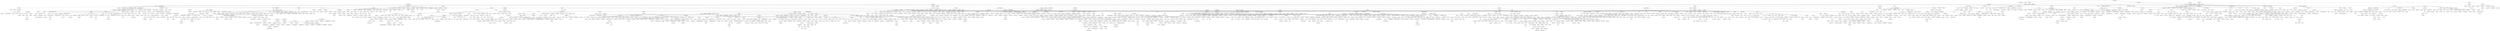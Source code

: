 strict graph layer7 {
	graph [name=layer7];
	node [label="\N"];
	1	[label="10,000 Maniacs",
		level=4,
		pos="90153.8348070882,76842.34396217404",
		weight=185348.0];
	504	[label="Crash Test Dummies",
		level=4,
		pos="87470.25692408378,79506.62848560496",
		weight=186053.0];
	1 -- 504	[level=4,
		weight=90.0];
	1497	[label="Natalie Merchant",
		level=4,
		pos="92257.81536509386,71682.8919359211",
		weight=241734.0];
	1 -- 1497	[level=4,
		weight=90.0];
	1605	[label="Paula Cole",
		level=4,
		pos="95115.53163526725,67950.44934780478",
		weight=176111.0];
	1497 -- 1605	[level=4,
		weight=90.0];
	19	[label="4 Non Blondes",
		level=4,
		pos="-25822.292386743033,81277.72798205355",
		weight=176534.0];
	1923	[label="Spin Doctors",
		level=4,
		pos="-21235.241946860628,80675.96869953947",
		weight=243038.0];
	19 -- 1923	[level=4,
		weight=90.0];
	1248	[label="Lenny Kravitz",
		level=2,
		pos="-17336.289475861726,80068.90755412093",
		weight=800370.0];
	1923 -- 1248	[level=4,
		weight=90.0];
	306	[label="Blues Traveler",
		level=4,
		pos="-26245.46529069746,81946.93035460844",
		weight=178990.0];
	1923 -- 306	[level=4,
		weight=90.0];
	248	[label="Beth Orton",
		level=3,
		pos="122749.94884832976,17177.750203698324",
		weight=312380.0];
	500	[label="Cowboy Junkies",
		level=4,
		pos="127136.2795958028,14438.595684230799",
		weight=137255.0];
	248 -- 500	[level=4,
		weight=90.0];
	1793	[label="Sarah McLachlan",
		level=2,
		pos="112962.6894422969,19101.89599964815",
		weight=691754.0];
	248 -- 1793	[level=3,
		weight=90.0];
	1762	[label="Rosie Thomas",
		level=4,
		pos="137154.89692365762,13669.35698776389",
		weight=146598.0];
	248 -- 1762	[level=4,
		weight=90.0];
	58	[label="Alanis Morissette",
		level=2,
		pos="93925.41652172408,27754.33456282348",
		weight=881375.0];
	1793 -- 58	[level=1,
		weight=90.0];
	128	[label="Anna Nalick",
		level=3,
		pos="114807.28913176114,15798.516115980463",
		weight=305049.0];
	1793 -- 128	[level=3,
		weight=90.0];
	1653	[label=Poe,
		level=4,
		pos="128136.11555758769,20946.209011962517",
		weight=170106.0];
	1793 -- 1653	[level=1,
		weight=90.0];
	132	[label="Annie Lennox",
		level=3,
		pos="145754.0870106955,3256.3230134967553",
		weight=363635.0];
	1793 -- 132	[level=1,
		weight=90.0];
	1233	[label="Laura Veirs",
		level=4,
		pos="151937.7174225139,10596.778582061164",
		weight=164244.0];
	1762 -- 1233	[level=4,
		weight=90.0];
	545	[label="Dar Williams",
		level=4,
		pos="3501.143873204896,-100200.47590594938",
		weight=143227.0];
	1272	[label="Lisa Loeb",
		level=3,
		pos="2369.4585673958377,-95283.61899571097",
		weight=274835.0];
	545 -- 1272	[level=4,
		weight=90.0];
	1496	[label="Natalie Imbruglia",
		level=2,
		pos="1406.556114690302,-90105.90981742338",
		weight=556836.0];
	1272 -- 1496	[level=3,
		weight=90.0];
	554	[label="David Byrne",
		level=4,
		pos="16370.039350696687,52953.434416627584",
		weight=155448.0];
	2005	[label="Talking Heads",
		level=2,
		pos="17017.633664040764,49997.12008342891",
		weight=626936.0];
	554 -- 2005	[level=4,
		weight=90.0];
	2054	[label="The B-52's",
		level=3,
		pos="18500.18187645619,46239.6009745577",
		weight=307010.0];
	2005 -- 2054	[level=2,
		weight=90.0];
	1002	[label="Indigo Girls",
		level=4,
		pos="86833.70025319933,83027.74344853328",
		weight=175174.0];
	1002 -- 1605	[level=2,
		weight=90.0];
	1111	[label="Joni Mitchell",
		level=3,
		pos="78992.11813990542,93323.60553292074",
		weight=403885.0];
	1002 -- 1111	[level=2,
		weight=90.0];
	1602	[label="Patty Griffin",
		level=4,
		pos="83307.0759212075,97541.25443476051",
		weight=129702.0];
	1002 -- 1602	[level=2,
		weight=90.0];
	1835	[label="Shawn Colvin",
		level=4,
		pos="95001.27234068887,72322.48786288343",
		weight=171442.0];
	1605 -- 1835	[level=4,
		weight=90.0];
	1992	[label="Suzanne Vega",
		level=3,
		pos="91229.52675260216,70649.4516583616",
		weight=365231.0];
	1605 -- 1992	[level=3,
		weight=90.0];
	1605 -- 58	[level=1,
		weight=90.0];
	1080	[label="Joan Osborne",
		level=4,
		pos="99447.85905071501,68493.87036910602",
		weight=205205.0];
	1605 -- 1080	[level=4,
		weight=90.0];
	944	[label="Heather Nova",
		level=4,
		pos="97627.8997727129,70763.88196888696",
		weight=228168.0];
	1605 -- 944	[level=4,
		weight=90.0];
	2352	[label="Tracy Chapman",
		level=3,
		pos="97649.54638087057,77509.7889556613",
		weight=467792.0];
	1605 -- 2352	[level=2,
		weight=90.0];
	1387	[label="Melissa Etheridge",
		level=4,
		pos="90215.13804072942,69397.35757885204",
		weight=181427.0];
	1605 -- 1387	[level=4,
		weight=90.0];
	1168	[label="k.d. lang",
		level=4,
		pos="92395.42878553882,89352.65389908508",
		weight=123677.0];
	1605 -- 1168	[level=1,
		weight=90.0];
	427	[label="Chantal Kreviazuk",
		level=4,
		pos="99358.30492757478,70359.66435755175",
		weight=149221.0];
	1605 -- 427	[level=4,
		weight=90.0];
	668	[label="Duncan Sheik",
		level=4,
		pos="108863.80385744412,93436.2276461078",
		weight=101168.0];
	1605 -- 668	[level=1,
		weight=90.0];
	1078	[label="Joan Baez",
		level=4,
		pos="69887.21689703852,107411.44524439501",
		weight=237307.0];
	1111 -- 1078	[level=2,
		weight=90.0];
	408	[label="Carole King",
		level=4,
		pos="77993.7579808677,96722.11436880761",
		weight=215500.0];
	1111 -- 408	[level=4,
		weight=90.0];
	1033	[label="James Taylor",
		level=3,
		pos="75822.80458941923,95365.465249424",
		weight=347328.0];
	1111 -- 1033	[level=3,
		weight=90.0];
	867	[label="Gillian Welch",
		level=4,
		pos="85007.42803789432,100355.716750432",
		weight=109141.0];
	1602 -- 867	[level=4,
		weight=90.0];
	1304	[label="Lucinda Williams",
		level=4,
		pos="82020.86298597825,106434.75486552161",
		weight=159513.0];
	1602 -- 1304	[level=2,
		weight=90.0];
	2062	[label="The Be Good Tanyas",
		level=4,
		pos="80338.54504598022,98771.29682890161",
		weight=104608.0];
	1602 -- 2062	[level=4,
		weight=70.0];
	1122	[label="Josh Ritter",
		level=4,
		pos="80029.04520248619,102986.70127045664",
		weight=186561.0];
	1602 -- 1122	[level=4,
		weight=90.0];
	1247	[label="Lene Marlin",
		level=4,
		pos="3852.129528379353,-93321.64465865826",
		weight=159518.0];
	1496 -- 1247	[level=4,
		weight=90.0];
	2099	[label="The Corrs",
		level=3,
		pos="2997.879370501108,-94585.36151343246",
		weight=438374.0];
	1496 -- 2099	[level=3,
		weight=50.0];
	1411	[label="Michelle Branch",
		level=3,
		pos="-486.95024036901646,-95383.85221291285",
		weight=440679.0];
	1496 -- 1411	[level=3,
		weight=90.0];
	2085	[label="The Cardigans",
		level=2,
		pos="1054.8192240789122,-94399.43804115764",
		weight=804033.0];
	1496 -- 2085	[level=2,
		weight=70.0];
	2034	[label=Texas,
		level=3,
		pos="4418.883087510099,-91788.6307746452",
		weight=311809.0];
	1496 -- 2034	[level=3,
		weight=70.0];
	1508	[label="Nelly Furtado",
		level=1,
		pos="-831.6722266718589,-84752.26031337467",
		weight=1092709.0];
	1496 -- 1508	[level=2,
		weight=90.0];
	83	[label="All Saints",
		level=3,
		pos="-746.4479313355826,-93128.18330110595",
		weight=281514.0];
	1496 -- 83	[level=3,
		weight=90.0];
	1279	[label="Liz Phair",
		level=3,
		pos="39275.87892444814,69431.7082679794",
		weight=271289.0];
	1839	[label="Sheryl Crow",
		level=2,
		pos="49000.51751470422,72565.43326734516",
		weight=605660.0];
	1279 -- 1839	[level=3,
		weight=90.0];
	1839 -- 58	[level=1,
		weight=90.0];
	1839 -- 1248	[level=1,
		weight=90.0];
	52	[label="Aimee Mann",
		level=3,
		pos="38946.303306857226,71932.14194932397",
		weight=460640.0];
	1839 -- 52	[level=3,
		weight=90.0];
	1860	[label="Sinéad O'Connor",
		level=3,
		pos="100278.56217636491,28888.160046904217",
		weight=431116.0];
	58 -- 1860	[level=2,
		weight=90.0];
	2101	[label="The Cranberries",
		level=1,
		pos="90742.87055950882,33533.497988083516",
		weight=1000991.0];
	58 -- 2101	[level=1,
		weight=50.0];
	1393	[label="Meredith Brooks",
		level=4,
		pos="86946.27967144997,30097.104877842212",
		weight=161543.0];
	58 -- 1393	[level=4,
		weight=90.0];
	1068	[label=Jewel,
		level=3,
		pos="87021.05381718873,32066.034436407714",
		weight=485526.0];
	58 -- 1068	[level=3,
		weight=90.0];
	792	[label="Fiona Apple",
		level=2,
		pos="117220.74349979816,44234.754622459775",
		weight=652836.0];
	58 -- 792	[level=1,
		weight=90.0];
	2346	[label="Tori Amos",
		level=2,
		pos="88774.77176062332,33290.19477861408",
		weight=698337.0];
	58 -- 2346	[level=2,
		weight=90.0];
	1581	[label="P!nk",
		level=3,
		pos="60586.2449617312,-40530.53636285837",
		weight=293683.0];
	58 -- 1581	[level=1,
		weight=90.0];
	183	[label="Auf der Maur",
		level=4,
		pos="86196.22080427426,30974.198786031648",
		weight=116032.0];
	58 -- 183	[level=4,
		weight=70.0];
	1145	[label="K's Choice",
		level=4,
		pos="102152.76864235611,74334.4587468938",
		weight=175853.0];
	944 -- 1145	[level=4,
		weight=50.0];
	750	[label="Eva Cassidy",
		level=3,
		pos="96742.37209477754,81723.4162877422",
		weight=309373.0];
	2352 -- 750	[level=3,
		weight=90.0];
	1232	[label="Laura Marling",
		level=4,
		pos="101885.24072973529,84617.01577400221",
		weight=233069.0];
	2352 -- 1232	[level=2,
		weight=90.0];
	104	[label="Amos Lee",
		level=3,
		pos="98396.20731276974,86848.36243589531",
		weight=276612.0];
	2352 -- 104	[level=2,
		weight=90.0];
	723	[label="Emmylou Harris",
		level=4,
		pos="90432.16891333496,93416.66277377841",
		weight=142511.0];
	1168 -- 723	[level=4,
		weight=90.0];
	323	[label="Bonnie Raitt",
		level=4,
		pos="89877.09606919807,115876.99684343555",
		weight=156706.0];
	1168 -- 323	[level=1,
		weight=90.0];
	79	[label="Alison Moyet",
		level=4,
		pos="91314.32542727765,98030.73206820323",
		weight=115870.0];
	1168 -- 79	[level=3,
		weight=90.0];
	249	[label="Bette Midler",
		level=4,
		pos="94199.63095925847,93135.95090746897",
		weight=139097.0];
	1168 -- 249	[level=4,
		weight=90.0];
	2331	[label="Toad the Wet Sprocket",
		level=4,
		pos="112557.88515908668,96077.0853959079",
		weight=155873.0];
	668 -- 2331	[level=4,
		weight=90.0];
	2342	[label=Tonic,
		level=4,
		pos="126369.10948729988,118020.7240627105",
		weight=204494.0];
	668 -- 2342	[level=1,
		weight=90.0];
	2282	[label="The Verve Pipe",
		level=4,
		pos="105483.2277502009,106477.06831688962",
		weight=171136.0];
	668 -- 2282	[level=1,
		weight=90.0];
	1631	[label="Pete Yorn",
		level=3,
		pos="112287.8732026255,106154.82202971769",
		weight=273882.0];
	668 -- 1631	[level=3,
		weight=90.0];
	975	[label="Howie Day",
		level=3,
		pos="109083.01524523683,98001.52207720261",
		weight=376179.0];
	668 -- 975	[level=3,
		weight=90.0];
	1367	[label="Matt Nathanson",
		level=4,
		pos="106573.98812671324,96757.12947858067",
		weight=227609.0];
	668 -- 1367	[level=4,
		weight=90.0];
	1716	[label="R.E.M.",
		level=1,
		pos="-15444.027764931647,87568.41197635571",
		weight=1314084.0];
	2374	[label=U2,
		level=1,
		pos="-16548.69758526996,96084.91509742108",
		weight=1652408.0];
	1716 -- 2374	[level=1,
		weight=50.0];
	1716 -- 1248	[level=1,
		weight=90.0];
	326	[label=Bono,
		level=4,
		pos="-18164.5020416895,101147.68013037904",
		weight=121569.0];
	2374 -- 326	[level=4,
		weight=90.0];
	1871	[label="Skunk Anansie",
		level=3,
		pos="-14004.901750792356,82204.88633827717",
		weight=277102.0];
	1248 -- 1871	[level=3,
		weight=90.0];
	1822	[label=Semisonic,
		level=3,
		pos="-36567.67574585421,100745.3071200914",
		weight=313910.0];
	1248 -- 1822	[level=1,
		weight=90.0];
	499	[label="Counting Crows",
		level=1,
		pos="-17023.333555513138,86360.17507647313",
		weight=898958.0];
	1248 -- 499	[level=1,
		weight=90.0];
	487	[label="Collective Soul",
		level=3,
		pos="-26236.043887817028,78503.82366934577",
		weight=380646.0];
	1248 -- 487	[level=2,
		weight=90.0];
	2287	[label="The Wallflowers",
		level=3,
		pos="-19878.613767521194,76367.67655194766",
		weight=343767.0];
	1248 -- 2287	[level=3,
		weight=90.0];
	2354	[label=Train,
		level=3,
		pos="-15377.375644577549,84962.531910396",
		weight=367682.0];
	1248 -- 2354	[level=3,
		weight=90.0];
	895	[label="Goo Goo Dolls",
		level=2,
		pos="-18325.800110175885,86503.45190600547",
		weight=854056.0];
	1248 -- 895	[level=2,
		weight=90.0];
	1882	[label="Smash Mouth",
		level=3,
		pos="-14092.359112692833,83068.44585917708",
		weight=414274.0];
	1248 -- 1882	[level=3,
		weight=90.0];
	672	[label="Eagle-Eye Cherry",
		level=3,
		pos="-19779.32848329701,87073.66192806694",
		weight=300539.0];
	1248 -- 672	[level=1,
		weight=90.0];
	507	[label=Creed,
		level=2,
		pos="-39955.41919031477,75848.88772143681",
		weight=566764.0];
	1248 -- 507	[level=1,
		weight=90.0];
	839	[label="Fun Lovin' Criminals",
		level=4,
		pos="-21172.934244808977,83875.98118767569",
		weight=191712.0];
	1248 -- 839	[level=4,
		weight=90.0];
	1706	[label=Reamonn,
		level=4,
		pos="-41992.54050921641,83100.98641739239",
		weight=196349.0];
	1248 -- 1706	[level=1,
		weight=90.0];
	1007	[label=INXS,
		level=3,
		pos="-23003.77500222074,82131.51693080043",
		weight=514441.0];
	1248 -- 1007	[level=3,
		weight=90.0];
	1663	[label=Prince,
		level=2,
		pos="-22871.553807649856,83456.98270219835",
		weight=664339.0];
	1248 -- 1663	[level=2,
		weight=90.0];
	324	[label="Bonnie Somerville",
		level=4,
		pos="119580.98537580672,11761.848373763007",
		weight=131336.0];
	128 -- 324	[level=4,
		weight=90.0];
	2410	[label="Veruca Salt",
		level=4,
		pos="151892.83527664078,21012.03549203963",
		weight=124495.0];
	1653 -- 2410	[level=1,
		weight=90.0];
	851	[label=Garbage,
		level=2,
		pos="138916.59885135366,19884.88789123835",
		weight=824282.0];
	1653 -- 851	[level=1,
		weight=90.0];
	749	[label=Eurythmics,
		level=3,
		pos="169779.92803412015,998.965536805797",
		weight=537321.0];
	132 -- 749	[level=1,
		weight=90.0];
	1814	[label=Seal,
		level=3,
		pos="149470.6289842256,-961.3680378624308",
		weight=407957.0];
	132 -- 1814	[level=3,
		weight=90.0];
	454	[label="Chris Isaak",
		level=3,
		pos="167387.23248724965,-8841.188671305543",
		weight=294773.0];
	132 -- 454	[level=1,
		weight=90.0];
	1158	[label="Kate Bush",
		level=3,
		pos="103774.69101409928,31611.911353865875",
		weight=491069.0];
	1860 -- 1158	[level=3,
		weight=90.0];
	1342	[label="Marianne Faithfull",
		level=4,
		pos="120050.75729342194,31570.31535666439",
		weight=133106.0];
	1860 -- 1342	[level=2,
		weight=90.0];
	1525	[label=Nico,
		level=4,
		pos="125374.00489101259,30826.699630135765",
		weight=210589.0];
	1342 -- 1525	[level=4,
		weight=90.0];
	1601	[label="Patti Smith",
		level=3,
		pos="135710.8099098623,32873.707693800665",
		weight=301715.0];
	1342 -- 1601	[level=2,
		weight=90.0];
	670	[label="Dusty Springfield",
		level=3,
		pos="126125.04745006132,34924.944979959124",
		weight=396875.0];
	1342 -- 670	[level=3,
		weight=90.0];
	869	[label="Gin Blossoms",
		level=4,
		pos="116798.94206727813,96010.95533056662",
		weight=214073.0];
	2331 -- 869	[level=4,
		weight=90.0];
	250	[label="Better Than Ezra",
		level=4,
		pos="116233.84871114751,98505.93093154112",
		weight=234650.0];
	2331 -- 250	[level=4,
		weight=90.0];
	123	[label="Ani DiFranco",
		level=3,
		pos="116237.39902145973,48966.92726544266",
		weight=312705.0];
	792 -- 123	[level=3,
		weight=90.0];
	433	[label="Charlotte Martin",
		level=4,
		pos="118465.85968747438,48542.96203749759",
		weight=106886.0];
	792 -- 433	[level=4,
		weight=90.0];
	1684	[label="Rachael Yamagata",
		level=3,
		pos="121581.84790831449,43902.24918941005",
		weight=348857.0];
	792 -- 1684	[level=3,
		weight=90.0];
	419	[label="Cat Power",
		level=2,
		pos="148349.35007758136,62483.24416035214",
		weight=764373.0];
	792 -- 419	[level=1,
		weight=90.0];
	1713	[label="Regina Spektor",
		level=2,
		pos="121215.11277982422,49189.75332108956",
		weight=689251.0];
	792 -- 1713	[level=2,
		weight=90.0];
	780	[label=Feist,
		level=1,
		pos="133757.56819385584,45355.53933237697",
		weight=913399.0];
	792 -- 780	[level=1,
		weight=90.0];
	1647	[label="PJ Harvey",
		level=2,
		pos="91011.37878124653,37891.44890056353",
		weight=711575.0];
	2346 -- 1647	[level=2,
		weight=90.0];
	1794	[label="Sarah Slean",
		level=4,
		pos="88364.83342447437,37259.5129708193",
		weight=100375.0];
	2346 -- 1794	[level=4,
		weight=90.0];
	1977	[label=Sugababes,
		level=2,
		pos="83271.77751375476,-49482.37938770649",
		weight=580581.0];
	1581 -- 1977	[level=1,
		weight=90.0];
	456	[label="Christina Aguilera",
		level=1,
		pos="61344.05258967739,-41724.584506457366",
		weight=947487.0];
	1581 -- 456	[level=1,
		weight=90.0];
	1174	[label="Kelly Osbourne",
		level=4,
		pos="55677.17654320831,-42704.46933891519",
		weight=114804.0];
	1581 -- 1174	[level=4,
		weight=90.0];
	1173	[label="Kelly Clarkson",
		level=2,
		pos="73420.69407438848,-61335.97872418401",
		weight=841862.0];
	1581 -- 1173	[level=1,
		weight=90.0];
	2221	[label="The Pussycat Dolls",
		level=3,
		pos="8254.32975073893,-63699.21915362125",
		weight=538598.0];
	1581 -- 2221	[level=1,
		weight=90.0];
	572	[label="Deep Blue Something",
		level=4,
		pos="104446.36590388483,-102536.61684370977",
		weight=142101.0];
	1363	[label="Matchbox Twenty",
		level=2,
		pos="100661.4337422702,-102415.40697009003",
		weight=570024.0];
	572 -- 1363	[level=4,
		weight=90.0];
	770	[label=Fastball,
		level=4,
		pos="103290.01972976525,-105481.96602540223",
		weight=158839.0];
	1363 -- 770	[level=4,
		weight=90.0];
	1278	[label=Live,
		level=3,
		pos="104460.25522050576,-107278.59825507992",
		weight=509553.0];
	1363 -- 1278	[level=2,
		weight=90.0];
	1516	[label="New Radicals",
		level=4,
		pos="104195.49381055858,-104683.56533528",
		weight=198737.0];
	1363 -- 1516	[level=4,
		weight=90.0];
	1865	[label="Sister Hazel",
		level=4,
		pos="103727.2077904373,-100651.1845456448",
		weight=129519.0];
	1363 -- 1865	[level=4,
		weight=90.0];
	2409	[label="Vertical Horizon",
		level=3,
		pos="104104.83574607121,-110719.11676463498",
		weight=272035.0];
	1363 -- 2409	[level=3,
		weight=90.0];
	1980	[label="Sugar Ray",
		level=4,
		pos="101632.49004026737,-107102.59356323427",
		weight=225325.0];
	1363 -- 1980	[level=4,
		weight=90.0];
	2303	[label="Third Eye Blind",
		level=3,
		pos="99652.90532834803,-107367.96450716283",
		weight=437023.0];
	1363 -- 2303	[level=3,
		weight=90.0];
	1534	[label="Nine Days",
		level=4,
		pos="97413.72272828115,-104403.33576194172",
		weight=130850.0];
	1363 -- 1534	[level=4,
		weight=90.0];
	2177	[label="The Last Goodnight",
		level=4,
		pos="98685.57617184875,-105940.6643492726",
		weight=101507.0];
	1363 -- 2177	[level=4,
		weight=90.0];
	1746	[label="Rob Thomas",
		level=3,
		pos="105055.05664539698,-103381.81797940418",
		weight=269787.0];
	1363 -- 1746	[level=3,
		weight=90.0];
	1349	[label="Maroon 5",
		level=1,
		pos="94568.7134820784,-88994.82158847398",
		weight=1083002.0];
	1363 -- 1349	[level=2,
		weight=90.0];
	965	[label="Hootie & the Blowfish",
		level=4,
		pos="57159.27855128359,-162242.34952005517",
		weight=187205.0];
	552	[label="Dave Matthews Band",
		level=2,
		pos="63468.35077995192,-171937.95948353587",
		weight=629789.0];
	965 -- 552	[level=2,
		weight=90.0];
	687	[label="Edwin McCain",
		level=4,
		pos="48393.397958145026,-149845.3153741202",
		weight=107185.0];
	965 -- 687	[level=2,
		weight=90.0];
	551	[label="Dave Matthews",
		level=4,
		pos="66866.202141658,-174599.55870094083",
		weight=184828.0];
	552 -- 551	[level=4,
		weight=90.0];
	549	[label="Dave Matthews & Tim Reynolds",
		level=4,
		pos="64949.296229098036,-176194.02636381585",
		weight=110409.0];
	552 -- 549	[level=4,
		weight=90.0];
	1773	[label="Ryan Cabrera",
		level=4,
		pos="41682.54995691249,-141508.46167315438",
		weight=152977.0];
	687 -- 1773	[level=2,
		weight=90.0];
	1909	[label="Soul Asylum",
		level=4,
		pos="129596.14606211934,134554.34714185938",
		weight=197627.0];
	2232	[label="The Replacements",
		level=4,
		pos="126749.2231490499,136618.3722147559",
		weight=153863.0];
	1909 -- 2232	[level=4,
		weight=90.0];
	1909 -- 2342	[level=1,
		weight=90.0];
	1459	[label="Mother Love Bone",
		level=4,
		pos="132466.6257606519,148311.07077926103",
		weight=119833.0];
	1909 -- 1459	[level=1,
		weight=90.0];
	1812	[label="Screaming Trees",
		level=4,
		pos="128460.90742497313,139551.51610709992",
		weight=182602.0];
	1909 -- 1812	[level=4,
		weight=90.0];
	831	[label=Fuel,
		level=3,
		pos="137461.19944011173,132523.05150221245",
		weight=373212.0];
	2342 -- 831	[level=2,
		weight=90.0];
	578	[label=Default,
		level=4,
		pos="125106.5809220321,124241.29883511692",
		weight=186893.0];
	2342 -- 578	[level=3,
		weight=90.0];
	1717	[label="Remy Zero",
		level=3,
		pos="123145.23418082729,121539.00173768458",
		weight=272923.0];
	2342 -- 1717	[level=3,
		weight=90.0];
	1618	[label="Pearl Jam",
		level=1,
		pos="135993.85847160945,153974.23870808363",
		weight=1059832.0];
	1459 -- 1618	[level=1,
		weight=90.0];
	1914	[label=Soundgarden,
		level=2,
		pos="133283.38741930405,157864.8568152613",
		weight=650323.0];
	1459 -- 1914	[level=2,
		weight=90.0];
	2026	[label="Temple of the Dog",
		level=4,
		pos="130482.94197802852,151918.197378122",
		weight=190349.0];
	1459 -- 2026	[level=4,
		weight=90.0];
	1323	[label="Mad Season",
		level=4,
		pos="135804.82326632802,150112.44942296576",
		weight=128831.0];
	1459 -- 1323	[level=4,
		weight=90.0];
	1470	[label=Mudhoney,
		level=4,
		pos="129050.06787710858,143450.44902444517",
		weight=189721.0];
	1812 -- 1470	[level=4,
		weight=90.0];
	1347	[label="Mark Lanegan",
		level=4,
		pos="126733.5984813466,143097.4227359585",
		weight=141577.0];
	1812 -- 1347	[level=4,
		weight=90.0];
	963	[label=Hole,
		level=3,
		pos="174255.97268415536,19246.827608928787",
		weight=360592.0];
	2410 -- 963	[level=1,
		weight=90.0];
	1215	[label=L7,
		level=4,
		pos="178712.0818768631,20859.37890705876",
		weight=129506.0];
	963 -- 1215	[level=4,
		weight=90.0];
	1535	[label=Nirvana,
		level=1,
		pos="190425.71016884883,17182.192948598688",
		weight=1686815.0];
	963 -- 1535	[level=1,
		weight=90.0];
	1077	[label="Joan as Police Woman",
		level=4,
		pos="156950.4781456185,77706.1997271563",
		weight=100072.0];
	1352	[label="Martha Wainwright",
		level=4,
		pos="159842.6525154813,84960.52015771388",
		weight=207931.0];
	1077 -- 1352	[level=2,
		weight=90.0];
	138	[label="Antony and the Johnsons",
		level=3,
		pos="153819.68529283366,70163.82014316553",
		weight=334464.0];
	1077 -- 138	[level=2,
		weight=90.0];
	1768	[label="Rufus Wainwright",
		level=2,
		pos="162785.9964836364,90028.40016929776",
		weight=589827.0];
	1352 -- 1768	[level=2,
		weight=90.0];
	138 -- 419	[level=2,
		weight=90.0];
	320	[label="Bon Iver",
		level=4,
		pos="154315.215293345,74376.22301188213",
		weight=202669.0];
	138 -- 320	[level=4,
		weight=90.0];
	322	[label="Bonnie 'Prince' Billy",
		level=3,
		pos="160483.4269151519,76314.66886282411",
		weight=301843.0];
	138 -- 322	[level=3,
		weight=90.0];
	2329	[label=Tindersticks,
		level=4,
		pos="152131.85167261222,74076.19229657801",
		weight=156790.0];
	138 -- 2329	[level=4,
		weight=50.0];
	759	[label="Everything but the Girl",
		level=3,
		pos="-147583.88508481893,22049.99438813628",
		weight=444195.0];
	919	[label="Gus Gus",
		level=4,
		pos="-150764.6471469712,19311.945151567026",
		weight=250162.0];
	759 -- 919	[level=3,
		weight=90.0];
	909	[label="Groove Armada",
		level=2,
		pos="-162584.2869242784,29824.845396120854",
		weight=691987.0];
	919 -- 909	[level=1,
		weight=90.0];
	2014	[label=Télépopmusik,
		level=3,
		pos="-157793.9429505063,19222.34542591555",
		weight=477590.0];
	919 -- 2014	[level=1,
		weight=90.0];
	1704	[label="Róisín Murphy",
		level=4,
		pos="-115695.18089158984,1442.3540034666255",
		weight=218622.0];
	919 -- 1704	[level=1,
		weight=90.0];
	2360	[label=Tricky,
		level=3,
		pos="-152209.2224474728,21990.806461696102",
		weight=506353.0];
	919 -- 2360	[level=3,
		weight=90.0];
	803	[label=Flunk,
		level=3,
		pos="-153484.0670643305,20144.45643154618",
		weight=291834.0];
	919 -- 803	[level=3,
		weight=90.0];
	2030	[label=Terranova,
		level=4,
		pos="-149687.91108301262,24025.782904474043",
		weight=148792.0];
	919 -- 2030	[level=4,
		weight=90.0];
	2348	[label=Tosca,
		level=3,
		pos="-157763.6682508425,15217.999412222725",
		weight=395353.0];
	919 -- 2348	[level=3,
		weight=90.0];
	208	[label="Bang Gang",
		level=4,
		pos="-151944.66111809923,15832.26921928354",
		weight=107617.0];
	919 -- 208	[level=4,
		weight=90.0];
	1993	[label=Swayzak,
		level=4,
		pos="-151865.5966188052,24010.27729454371",
		weight=116014.0];
	919 -- 1993	[level=4,
		weight=90.0];
	1147	[label="Kaki King",
		level=4,
		pos="165484.00285289052,9275.804504881582",
		weight=105886.0];
	1233 -- 1147	[level=4,
		weight=70.0];
	1750	[label="Rodrigo y Gabriela",
		level=4,
		pos="174156.5949295491,8989.354817826448",
		weight=133313.0];
	1147 -- 1750	[level=4,
		weight=90.0];
	1951	[label="Steve Earle",
		level=4,
		pos="89729.59600058339,96497.6723278229",
		weight=143243.0];
	723 -- 1951	[level=4,
		weight=90.0];
	640	[label="Dolly Parton",
		level=4,
		pos="88038.11627901912,96009.57855039132",
		weight=224160.0];
	723 -- 640	[level=4,
		weight=90.0];
	2350	[label="Townes Van Zandt",
		level=4,
		pos="87738.30822839767,94411.99466489322",
		weight=127669.0];
	723 -- 2350	[level=4,
		weight=70.0];
	2381	[label="Uncle Tupelo",
		level=4,
		pos="78895.93401135197,115636.97797073936",
		weight=121825.0];
	1304 -- 2381	[level=2,
		weight=90.0];
	2447	[label=Wilco,
		level=2,
		pos="76419.92518229639,121896.07867883264",
		weight=592002.0];
	2381 -- 2447	[level=2,
		weight=90.0];
	2217	[label="The Presidents of the United States of...",
		level=3,
		pos="-37305.004770644184,108615.19289087955",
		weight=346805.0];
	2217 -- 1822	[level=1,
		weight=90.0];
	1910	[label="Soul Coughing",
		level=4,
		pos="-34828.25034845379,111080.99277020911",
		weight=159918.0];
	2217 -- 1910	[level=4,
		weight=90.0];
	2416	[label="Violent Femmes",
		level=3,
		pos="-36829.126978545144,115214.77508392921",
		weight=391223.0];
	2217 -- 2416	[level=1,
		weight=90.0];
	754	[label="Eve 6",
		level=3,
		pos="-39624.2250880565,103724.38633549346",
		weight=317568.0];
	1822 -- 754	[level=3,
		weight=90.0];
	2441	[label=Wheatus,
		level=4,
		pos="-62092.184377890095,113729.07200390771",
		weight=222176.0];
	1822 -- 2441	[level=3,
		weight=90.0];
	698	[label="Electric Six",
		level=4,
		pos="-44520.78919228102,114156.59307269091",
		weight=228070.0];
	1822 -- 698	[level=1,
		weight=90.0];
	813	[label="Fountains of Wayne",
		level=4,
		pos="-34703.68699772868,104096.25337188461",
		weight=260486.0];
	1822 -- 813	[level=4,
		weight=70.0];
	2297	[label="They Might Be Giants",
		level=3,
		pos="-34161.50767971792,117470.8999330955",
		weight=287375.0];
	2416 -- 2297	[level=3,
		weight=90.0];
	2080	[label="The Breeders",
		level=4,
		pos="-35743.72812198293,118669.93393631038",
		weight=200250.0];
	2416 -- 2080	[level=4,
		weight=90.0];
	1646	[label=Pixies,
		level=1,
		pos="-36913.124541957135,119706.10039267641",
		weight=962774.0];
	2416 -- 1646	[level=1,
		weight=90.0];
	818	[label="Frank Black",
		level=4,
		pos="-37896.6158777477,118695.50929315525",
		weight=136103.0];
	2416 -- 818	[level=4,
		weight=90.0];
	210	[label="Barenaked Ladies",
		level=3,
		pos="-17583.990189093285,92064.19676179362",
		weight=410376.0];
	210 -- 499	[level=3,
		weight=90.0];
	375	[label=Bush,
		level=2,
		pos="108823.48167254878,-111195.83137656061",
		weight=546559.0];
	1278 -- 375	[level=2,
		weight=90.0];
	303	[label="Blue October",
		level=4,
		pos="106796.58791374425,-118781.55227039527",
		weight=223936.0];
	2409 -- 303	[level=3,
		weight=90.0];
	2084	[label="The Calling",
		level=3,
		pos="103780.69075497793,-115604.0436639798",
		weight=385698.0];
	2409 -- 2084	[level=3,
		weight=90.0];
	1274	[label=Lit,
		level=4,
		pos="101077.07821723672,-112413.1783274787",
		weight=192681.0];
	1980 -- 1274	[level=4,
		weight=90.0];
	1550	[label="O.A.R.",
		level=4,
		pos="98768.18273466534,-111593.7967818836",
		weight=141947.0];
	2303 -- 1550	[level=4,
		weight=90.0];
	1349 -- 1173	[level=1,
		weight=90.0];
	1567	[label=OneRepublic,
		level=3,
		pos="115691.23717398748,-114865.2890334085",
		weight=293660.0];
	1349 -- 1567	[level=1,
		weight=90.0];
	1028	[label="James Blunt",
		level=2,
		pos="99993.67666235437,-90896.48687296145",
		weight=873851.0];
	1349 -- 1028	[level=2,
		weight=90.0];
	856	[label="Gavin DeGraw",
		level=3,
		pos="92678.7918736307,-93302.60005124642",
		weight=396594.0];
	1349 -- 856	[level=3,
		weight=90.0];
	1045	[label="Jason Mraz",
		level=2,
		pos="99344.29381166754,-88067.60854967799",
		weight=643326.0];
	1349 -- 1045	[level=2,
		weight=90.0];
	1576	[label="Our Lady Peace",
		level=3,
		pos="105536.73530389176,-123481.26202191597",
		weight=290309.0];
	1576 -- 303	[level=3,
		weight=90.0];
	119	[label="Angels & Airwaves",
		level=4,
		pos="108226.84237357798,-123154.84606388837",
		weight=263925.0];
	303 -- 119	[level=4,
		weight=90.0];
	2387	[label="Unwritten Law",
		level=4,
		pos="-84028.84716741042,132246.73720907822",
		weight=221129.0];
	2441 -- 2387	[level=3,
		weight=90.0];
	2492	[label=Zwan,
		level=4,
		pos="-45304.615588518725,119226.38192976695",
		weight=123351.0];
	698 -- 2492	[level=1,
		weight=90.0];
	2435	[label=Weezer,
		level=1,
		pos="-47955.7838064462,116723.14608523661",
		weight=1317716.0];
	698 -- 2435	[level=1,
		weight=90.0];
	297	[label="Bloodhound Gang",
		level=2,
		pos="-44764.99069750638,124440.81708773124",
		weight=707193.0];
	698 -- 297	[level=1,
		weight=90.0];
	2134	[label="The Flaming Lips",
		level=2,
		pos="-49923.976698133345,117014.15012548395",
		weight=830685.0];
	698 -- 2134	[level=2,
		weight=90.0];
	2291	[label="The White Stripes",
		level=1,
		pos="-47723.61992657854,118261.22890584679",
		weight=1242635.0];
	698 -- 2291	[level=1,
		weight=90.0];
	2223	[label="The Raconteurs",
		level=3,
		pos="-40731.66804946209,117067.10383962974",
		weight=426044.0];
	698 -- 2223	[level=3,
		weight=90.0];
	2107	[label="The Dandy Warhols",
		level=2,
		pos="-42746.70772252418,118546.73238004414",
		weight=594006.0];
	698 -- 2107	[level=2,
		weight=90.0];
	280	[label="Black Rebel Motorcycle Club",
		level=3,
		pos="-41091.00293951142,115059.73545021868",
		weight=475872.0];
	698 -- 280	[level=3,
		weight=90.0];
	1662	[label="Primal Scream",
		level=3,
		pos="-48497.242229164134,114192.48660538565",
		weight=428628.0];
	698 -- 1662	[level=3,
		weight=90.0];
	674	[label="Eagles of Death Metal",
		level=4,
		pos="-50374.15710777305,124121.14945650773",
		weight=258955.0];
	698 -- 674	[level=1,
		weight=90.0];
	994	[label="IMA Robot",
		level=4,
		pos="-47469.08078466946,112213.01678189811",
		weight=111615.0];
	698 -- 994	[level=4,
		weight=90.0];
	397	[label=Candlebox,
		level=4,
		pos="-37331.43175259809,80460.27335202413",
		weight=129066.0];
	487 -- 397	[level=2,
		weight=90.0];
	74	[label="Alice in Chains",
		level=2,
		pos="-45432.25095197815,82198.46196714863",
		weight=629040.0];
	397 -- 74	[level=2,
		weight=90.0];
	560	[label="Days of the New",
		level=4,
		pos="-40101.02676033651,80800.73663272867",
		weight=101050.0];
	397 -- 560	[level=4,
		weight=90.0];
	345	[label="Brandi Carlile",
		level=4,
		pos="-27990.820542032914,-123415.18937509737",
		weight=177229.0];
	1209	[label="KT Tunstall",
		level=2,
		pos="-24405.583710059556,-124976.20199267143",
		weight=684225.0];
	345 -- 1209	[level=4,
		weight=90.0];
	2471	[label="Yael Naim",
		level=4,
		pos="-33760.661754123874,-140733.13555471977",
		weight=120779.0];
	1209 -- 2471	[level=2,
		weight=90.0];
	604	[label=Dido,
		level=1,
		pos="-14490.925380361461,-111207.39173016015",
		weight=957515.0];
	1209 -- 604	[level=2,
		weight=90.0];
	2412	[label="Vienna Teng",
		level=4,
		pos="119165.38919891998,53499.54414697936",
		weight=138324.0];
	2412 -- 433	[level=4,
		weight=90.0];
	1537	[label="Noah and the Whale",
		level=4,
		pos="104485.17178281862,87505.92915452669",
		weight=108674.0];
	1232 -- 1537	[level=4,
		weight=90.0];
	2452	[label="Willy Mason",
		level=4,
		pos="103154.05362871944,93972.4592534879",
		weight=129883.0];
	1232 -- 2452	[level=2,
		weight=90.0];
	1087	[label="Joe Purdy",
		level=4,
		pos="100707.96086703711,89511.2188868413",
		weight=138028.0];
	104 -- 1087	[level=4,
		weight=90.0];
	465	[label="Citizen Cope",
		level=4,
		pos="98467.12510314067,96517.30178311311",
		weight=215298.0];
	104 -- 465	[level=2,
		weight=90.0];
	1250	[label="Leonard Cohen",
		level=3,
		pos="62537.686446268075,126342.0845494774",
		weight=536625.0];
	1078 -- 1250	[level=2,
		weight=90.0];
	530	[label="Damien Jurado",
		level=4,
		pos="76764.49093442451,107065.33511530793",
		weight=105792.0];
	1122 -- 530	[level=4,
		weight=90.0];
	265	[label="Billy Bragg & Wilco",
		level=4,
		pos="79061.93184940795,107588.88602415832",
		weight=129429.0];
	1122 -- 265	[level=4,
		weight=90.0];
	793	[label="Fionn Regan",
		level=4,
		pos="76608.34301255019,105622.87694166141",
		weight=117598.0];
	1122 -- 793	[level=4,
		weight=90.0];
	2340	[label="Tom Waits",
		level=2,
		pos="57041.09795748962,140668.7795308626",
		weight=622809.0];
	1250 -- 2340	[level=2,
		weight=90.0];
	2306	[label="Thomas Dolby",
		level=4,
		pos="16102.091480004823,45294.55971453738",
		weight=109388.0];
	2306 -- 2054	[level=4,
		weight=90.0];
	2268	[label="The The",
		level=4,
		pos="14524.596463512666,43368.542738894954",
		weight=107605.0];
	2306 -- 2268	[level=4,
		weight=90.0];
	598	[label=Devo,
		level=3,
		pos="19501.399701927512,58058.0925529671",
		weight=306665.0];
	2054 -- 598	[level=1,
		weight=90.0];
	1919	[label=Sparks,
		level=4,
		pos="14897.771243847703,51091.394050898256",
		weight=116938.0];
	2054 -- 1919	[level=3,
		weight=90.0];
	2308	[label="Thompson Twins",
		level=4,
		pos="21027.312806010657,46949.59376732478",
		weight=160004.0];
	2054 -- 2308	[level=4,
		weight=90.0];
	1558	[label="Oingo Boingo",
		level=4,
		pos="17041.638241170735,43986.28295081803",
		weight=133657.0];
	2054 -- 1558	[level=4,
		weight=90.0];
	2086	[label="The Cars",
		level=3,
		pos="14120.144172356688,46281.328921700646",
		weight=338676.0];
	2054 -- 2086	[level=3,
		weight=90.0];
	523	[label="Cyndi Lauper",
		level=3,
		pos="23530.345051278695,30471.76477738956",
		weight=518039.0];
	2054 -- 523	[level=1,
		weight=90.0];
	245	[label=Berlin,
		level=4,
		pos="18446.210945485393,48787.60523042625",
		weight=156754.0];
	2054 -- 245	[level=4,
		weight=90.0];
	295	[label=Blondie,
		level=2,
		pos="20904.854719105802,48626.546959336214",
		weight=681337.0];
	2054 -- 295	[level=2,
		weight=90.0];
	35	[label="Adam and the Ants",
		level=4,
		pos="21399.701960021284,60530.33436108725",
		weight=139223.0];
	598 -- 35	[level=4,
		weight=90.0];
	1671	[label="Public Image Ltd.",
		level=4,
		pos="18537.19042971864,62176.609415142586",
		weight=165055.0];
	598 -- 1671	[level=4,
		weight=90.0];
	849	[label="Gang of Four",
		level=3,
		pos="21240.350646458548,67664.46318779653",
		weight=276117.0];
	598 -- 849	[level=1,
		weight=90.0];
	2456	[label=Wire,
		level=4,
		pos="16574.121681133325,61048.11236573384",
		weight=200402.0];
	598 -- 2456	[level=4,
		weight=90.0];
	335	[label="Bow Wow Wow",
		level=4,
		pos="23413.6978689689,62443.050135646496",
		weight=107238.0];
	35 -- 335	[level=4,
		weight=90.0];
	2130	[label="The Fall",
		level=4,
		pos="16686.4498594117,65621.25938363453",
		weight=181019.0];
	1671 -- 2130	[level=4,
		weight=90.0];
	1434	[label="Mission of Burma",
		level=4,
		pos="23158.347322120084,70328.72820031588",
		weight=115832.0];
	849 -- 1434	[level=4,
		weight=90.0];
	1127	[label="Joy Division",
		level=2,
		pos="23002.921264031946,74161.54416107894",
		weight=764356.0];
	849 -- 1127	[level=1,
		weight=90.0];
	1188	[label="Killing Joke",
		level=4,
		pos="15039.122692136825,63889.69904247316",
		weight=154855.0];
	2456 -- 1188	[level=4,
		weight=90.0];
	2469	[label=XTC,
		level=4,
		pos="12151.456453635858,51072.91074700209",
		weight=214648.0];
	1919 -- 2469	[level=4,
		weight=90.0];
	1041	[label=Japan,
		level=4,
		pos="12434.694737128226,53893.22503729356",
		weight=101153.0];
	1919 -- 1041	[level=4,
		weight=90.0];
	1764	[label="Roxy Music",
		level=3,
		pos="13585.742141110675,55527.09065481855",
		weight=297505.0];
	1919 -- 1764	[level=3,
		weight=90.0];
	855	[label="Gary Numan",
		level=4,
		pos="10530.049146575475,56265.7599248936",
		weight=193756.0];
	1041 -- 855	[level=4,
		weight=90.0];
	365	[label="Bryan Ferry",
		level=4,
		pos="12480.185684427055,58431.842862859",
		weight=149908.0];
	1764 -- 365	[level=4,
		weight=90.0];
	1630	[label="Peter Gabriel",
		level=2,
		pos="57340.13755530764,51402.53137922225",
		weight=552607.0];
	857	[label=Genesis,
		level=3,
		pos="53741.16636527381,50782.544027528376",
		weight=530989.0];
	1630 -- 857	[level=2,
		weight=90.0];
	1418	[label="Mike & The Mechanics",
		level=4,
		pos="52953.29767561397,36834.97654985153",
		weight=157135.0];
	857 -- 1418	[level=2,
		weight=90.0];
	716	[label="Emerson, Lake & Palmer",
		level=4,
		pos="54801.7062229146,57417.95434441762",
		weight=239185.0];
	857 -- 716	[level=4,
		weight=90.0];
	2479	[label=Yes,
		level=3,
		pos="56476.044601781374,54565.567597871544",
		weight=421483.0];
	857 -- 2479	[level=3,
		weight=90.0];
	45	[label="A Flock of Seagulls",
		level=4,
		pos="23190.39942137179,47591.99319908968",
		weight=191016.0];
	2308 -- 45	[level=4,
		weight=90.0];
	2173	[label="The Knack",
		level=4,
		pos="12848.431721592202,44314.73751776957",
		weight=129149.0];
	2086 -- 2173	[level=4,
		weight=90.0];
	435	[label="Cheap Trick",
		level=3,
		pos="10718.998355269472,43431.34723051638",
		weight=276535.0];
	2086 -- 435	[level=3,
		weight=90.0];
	436	[label=Cher,
		level=3,
		pos="28325.650245557896,4250.297666702796",
		weight=373372.0];
	523 -- 436	[level=1,
		weight=90.0];
	1598	[label="Pat Benatar",
		level=4,
		pos="27080.63593560484,40133.60304747911",
		weight=254208.0];
	523 -- 1598	[level=2,
		weight=90.0];
	205	[label=Bananarama,
		level=4,
		pos="23399.064724629214,33798.3119429502",
		weight=222532.0];
	523 -- 205	[level=4,
		weight=90.0];
	1190	[label="Kim Carnes",
		level=4,
		pos="20366.450413370854,31855.139529193453",
		weight=111138.0];
	523 -- 1190	[level=4,
		weight=90.0];
	1091	[label="John Cale",
		level=4,
		pos="129324.24991967824,29306.153641147484",
		weight=123519.0];
	1091 -- 1525	[level=4,
		weight=90.0];
	2404	[label="Vashti Bunyan",
		level=4,
		pos="129650.66683753656,31707.085281798983",
		weight=174335.0];
	1525 -- 2404	[level=4,
		weight=90.0];
	713	[label="Elvis Costello",
		level=3,
		pos="188747.14178836704,-1369.8737330166045",
		weight=477693.0];
	2218	[label="The Pretenders",
		level=3,
		pos="185559.87588473293,-4275.377636830399",
		weight=369737.0];
	713 -- 2218	[level=3,
		weight=90.0];
	712	[label="Elvis Costello & The Attractions",
		level=4,
		pos="189851.23847292666,-3618.501088562706",
		weight=182337.0];
	2218 -- 712	[level=4,
		weight=90.0];
	1086	[label="Joe Jackson",
		level=4,
		pos="187968.99791324316,-7296.4931016207975",
		weight=163950.0];
	2218 -- 1086	[level=4,
		weight=90.0];
	2218 -- 749	[level=1,
		weight=90.0];
	2220	[label="The Psychedelic Furs",
		level=4,
		pos="192016.1201893255,-7656.485280339524",
		weight=208640.0];
	2218 -- 2220	[level=3,
		weight=90.0];
	2212	[label="The Police",
		level=1,
		pos="193142.08655294898,-4416.710793087509",
		weight=957227.0];
	2218 -- 2212	[level=1,
		weight=90.0];
	1019	[label="Jackson Browne",
		level=4,
		pos="91669.45233848333,125040.6636060898",
		weight=221481.0];
	323 -- 1019	[level=3,
		weight=90.0];
	2402	[label="Van Morrison",
		level=2,
		pos="87167.7899726282,129421.66947635553",
		weight=650090.0];
	323 -- 2402	[level=1,
		weight=90.0];
	2001	[label="Taj Mahal",
		level=4,
		pos="84684.66912331505,122712.53551678828",
		weight=110103.0];
	323 -- 2001	[level=4,
		weight=90.0];
	788	[label="Fine Young Cannibals",
		level=4,
		pos="91115.77145371829,102260.03321813905",
		weight=142913.0];
	79 -- 788	[level=4,
		weight=90.0];
	2473	[label=Yazoo,
		level=4,
		pos="88338.53787489187,99735.08965559978",
		weight=204540.0];
	79 -- 2473	[level=4,
		weight=90.0];
	737	[label=Erasure,
		level=3,
		pos="88663.23365104437,103006.59076792322",
		weight=327606.0];
	79 -- 737	[level=3,
		weight=90.0];
	406	[label="Carly Simon",
		level=4,
		pos="94959.22954566118,97255.5182600294",
		weight=204859.0];
	249 -- 406	[level=4,
		weight=90.0];
	1510	[label="Nerina Pallot",
		level=4,
		pos="5485.974359214114,-97839.03907930519",
		weight=142913.0];
	1247 -- 1510	[level=4,
		weight=90.0];
	2395	[label="Vanessa Carlton",
		level=3,
		pos="-884.5395289671454,-100247.96683850887",
		weight=403428.0];
	1411 -- 2395	[level=3,
		weight=90.0];
	2294	[label="The Wreckers",
		level=4,
		pos="1138.6497161425086,-99921.30751209972",
		weight=105282.0];
	1411 -- 2294	[level=4,
		weight=90.0];
	1508 -- 604	[level=1,
		weight=90.0];
	921	[label="Gwen Stefani",
		level=2,
		pos="-3914.0392507954734,-84816.11569348158",
		weight=827112.0];
	1508 -- 921	[level=1,
		weight=90.0];
	1508 -- 2221	[level=1,
		weight=90.0];
	1058	[label="Jennifer Lopez",
		level=2,
		pos="-2487.15529260043,-104824.11844187854",
		weight=570845.0];
	1508 -- 1058	[level=2,
		weight=90.0];
	782	[label=Fergie,
		level=2,
		pos="-5760.054023724339,-89169.48846447558",
		weight=624584.0];
	1508 -- 782	[level=1,
		weight=90.0];
	1648	[label=Placebo,
		level=1,
		pos="147798.10836249945,17962.744625246818",
		weight=1310676.0];
	851 -- 1648	[level=1,
		weight=90.0];
	619	[label=Dishwalla,
		level=4,
		pos="107853.98327615719,109135.58213015093",
		weight=146829.0];
	2282 -- 619	[level=4,
		weight=90.0];
	755	[label=Everclear,
		level=3,
		pos="102496.12724978279,122632.84682373825",
		weight=390700.0];
	2282 -- 755	[level=1,
		weight=90.0];
	1339	[label="Marcy Playground",
		level=4,
		pos="105745.31365319737,114250.91953224143",
		weight=244071.0];
	2282 -- 1339	[level=3,
		weight=90.0];
	920	[label=Guster,
		level=3,
		pos="116186.24448607516,109235.8986923842",
		weight=311129.0];
	1631 -- 920	[level=3,
		weight=90.0];
	1123	[label="Josh Rouse",
		level=4,
		pos="112447.71017314498,113387.13283483745",
		weight=185493.0];
	1631 -- 1123	[level=3,
		weight=90.0];
	853	[label="Gary Jules",
		level=3,
		pos="116331.51938577498,113129.38591447224",
		weight=415757.0];
	1631 -- 853	[level=3,
		weight=90.0];
	240	[label="Ben Kweller",
		level=3,
		pos="114039.69811647276,111594.12469354225",
		weight=377399.0];
	1631 -- 240	[level=3,
		weight=90.0];
	1368	[label="Matt Pond PA",
		level=4,
		pos="110707.01082336642,109520.2839512672",
		weight=150214.0];
	1631 -- 1368	[level=4,
		weight=90.0];
	147	[label=Aqualung,
		level=3,
		pos="114796.95347899148,108836.89411641598",
		weight=452138.0];
	1631 -- 147	[level=3,
		weight=90.0];
	1119	[label="Joseph Arthur",
		level=4,
		pos="115899.92989697141,106937.5774630989",
		weight=257913.0];
	1631 -- 1119	[level=4,
		weight=90.0];
	351	[label="Brendan Benson",
		level=4,
		pos="115178.77800672065,104996.50650481091",
		weight=109384.0];
	1631 -- 351	[level=4,
		weight=70.0];
	412	[label="Cary Brothers",
		level=3,
		pos="111955.41811060293,110624.62838607405",
		weight=273940.0];
	1631 -- 412	[level=3,
		weight=90.0];
	1343	[label="Maria Taylor",
		level=4,
		pos="127881.57509013475,44205.27833814151",
		weight=149140.0];
	1684 -- 1343	[level=4,
		weight=90.0];
	1731	[label="Rilo Kiley",
		level=2,
		pos="155075.4350689476,64166.2803699965",
		weight=558451.0];
	419 -- 1731	[level=2,
		weight=90.0];
	1059	[label="Jenny Lewis with The Watson Twins",
		level=4,
		pos="149675.452351901,66808.2397372188",
		weight=100892.0];
	419 -- 1059	[level=3,
		weight=90.0];
	294	[label="Blonde Redhead",
		level=3,
		pos="169038.79801312325,73106.4280101409",
		weight=405217.0];
	419 -- 294	[level=1,
		weight=90.0];
	596	[label="Devendra Banhart",
		level=3,
		pos="158376.79844943504,60586.22082196597",
		weight=444185.0];
	419 -- 596	[level=2,
		weight=90.0];
	1884	[label=Smog,
		level=4,
		pos="147055.62753222743,66233.9093658238",
		weight=171885.0];
	419 -- 1884	[level=4,
		weight=70.0];
	2121	[label="The Dresden Dolls",
		level=3,
		pos="123134.74162582161,54611.23469768263",
		weight=329837.0];
	1713 -- 2121	[level=3,
		weight=30.0];
	1079	[label="Joanna Newsom",
		level=3,
		pos="126792.89990422453,56099.60054946208",
		weight=368213.0];
	1713 -- 1079	[level=3,
		weight=90.0];
	1971	[label="St. Vincent",
		level=4,
		pos="144794.1507487848,48845.21196944554",
		weight=146772.0];
	780 -- 1971	[level=3,
		weight=90.0];
	720	[label="Emily Haines & the Soft Skeleton",
		level=4,
		pos="136179.01074052195,48403.00673780391",
		weight=139867.0];
	780 -- 720	[level=4,
		weight=90.0];
	360	[label="Broken Social Scene",
		level=2,
		pos="148610.38003296236,43619.950003083104",
		weight=696631.0];
	780 -- 360	[level=2,
		weight=90.0];
	1874	[label="Sleater-Kinney",
		level=4,
		pos="-154577.56263548337,-86642.78759181773",
		weight=171393.0];
	2148	[label="The Gossip",
		level=3,
		pos="-150229.29719674625,-87745.0359474844",
		weight=284982.0];
	1874 -- 2148	[level=4,
		weight=90.0];
	1253	[label="Le Tigre",
		level=3,
		pos="-144543.35383948157,-88542.00292255222",
		weight=419347.0];
	2148 -- 1253	[level=3,
		weight=90.0];
	1846	[label=Shivaree,
		level=4,
		pos="-21993.75455670953,-138195.82466292378",
		weight=164910.0];
	1056	[label=Jem,
		level=3,
		pos="-19171.548906732227,-136475.63972476104",
		weight=484415.0];
	1846 -- 1056	[level=4,
		weight=90.0];
	1483	[label="My Brightest Diamond",
		level=4,
		pos="-25087.91327331594,-140802.74244199318",
		weight=201832.0];
	1846 -- 1483	[level=4,
		weight=90.0];
	1056 -- 604	[level=2,
		weight=90.0];
	997	[label="Imogen Heap",
		level=2,
		pos="-23731.888753270327,-143852.38574570828",
		weight=677093.0];
	1056 -- 997	[level=2,
		weight=90.0];
	378	[label="Butterfly Boucher",
		level=4,
		pos="-17894.55578057417,-139266.86330103272",
		weight=115527.0];
	1056 -- 378	[level=4,
		weight=90.0];
	1159	[label="Kate Havnevik",
		level=4,
		pos="-15443.041949477223,-137117.6893493892",
		weight=111383.0];
	1056 -- 1159	[level=4,
		weight=90.0];
	830	[label="Frou Frou",
		level=2,
		pos="-16174.223402970669,-139007.44267119782",
		weight=640714.0];
	1056 -- 830	[level=2,
		weight=90.0];
	272	[label="Bitter:Sweet",
		level=4,
		pos="-22023.52707437958,-157328.42743811544",
		weight=122634.0];
	1056 -- 272	[level=2,
		weight=90.0];
	395	[label=Camille,
		level=4,
		pos="-38072.89196436472,-152215.92976975418",
		weight=202716.0];
	2471 -- 395	[level=2,
		weight=90.0];
	432	[label="Charlotte Gainsbourg",
		level=4,
		pos="-39652.85925488549,-144517.0901078531",
		weight=161105.0];
	2471 -- 432	[level=4,
		weight=90.0];
	1180	[label="Keren Ann",
		level=4,
		pos="-35369.251477181104,-142943.2661778322",
		weight=190357.0];
	2471 -- 1180	[level=4,
		weight=90.0];
	404	[label="Carla Bruni",
		level=4,
		pos="-32734.73835044905,-143824.36779246715",
		weight=241038.0];
	2471 -- 404	[level=4,
		weight=90.0];
	1546	[label="Nouvelle Vague",
		level=3,
		pos="-44000.10925768209,-163847.3580030077",
		weight=442788.0];
	395 -- 1546	[level=2,
		weight=90.0];
	719	[label="Emilie Simon",
		level=4,
		pos="-37159.92713508031,-154467.620088653",
		weight=245841.0];
	395 -- 719	[level=4,
		weight=90.0];
	1594	[label="Paris Combo",
		level=4,
		pos="-40893.26011850216,-154345.52007340285",
		weight=113716.0];
	395 -- 1594	[level=3,
		weight=70.0];
	2398	[label="Vanessa Paradis",
		level=4,
		pos="-39860.0396011934,-147046.69770103326",
		weight=113609.0];
	432 -- 2398	[level=4,
		weight=90.0];
	1827	[label="Serge Gainsbourg",
		level=4,
		pos="-44220.03433628126,-148336.19379454857",
		weight=234416.0];
	432 -- 1827	[level=4,
		weight=90.0];
	819	[label="Frankie Goes to Hollywood",
		level=4,
		pos="179127.4288481918,1738.2911144820873",
		weight=241743.0];
	749 -- 819	[level=2,
		weight=90.0];
	1267	[label="Lionel Richie",
		level=3,
		pos="152755.7877307503,-4247.613539502256",
		weight=291554.0];
	1814 -- 1267	[level=3,
		weight=90.0];
	2029	[label="Terence Trent D'Arby",
		level=4,
		pos="150154.17100876628,-5346.210746188159",
		weight=103285.0];
	1814 -- 2029	[level=4,
		weight=90.0];
	1095	[label="John Hiatt",
		level=4,
		pos="171237.12075643972,-8177.420476744809",
		weight=101439.0];
	454 -- 1095	[level=4,
		weight=90.0];
	363	[label="Bruce Springsteen",
		level=2,
		pos="171460.93471801942,-6718.0231934305175",
		weight=834099.0];
	454 -- 363	[level=2,
		weight=90.0];
	1610	[label="Paul Simon",
		level=3,
		pos="173013.87395440642,-9693.771377000565",
		weight=432872.0];
	454 -- 1610	[level=1,
		weight=90.0];
	1742	[label="Robert Palmer",
		level=4,
		pos="169675.28706087536,-6336.324267492431",
		weight=210546.0];
	454 -- 1742	[level=4,
		weight=90.0];
	644	[label="Don Henley",
		level=4,
		pos="181949.50543945562,-14612.540210325396",
		weight=207460.0];
	454 -- 644	[level=3,
		weight=90.0];
	1103	[label="John Mellencamp",
		level=4,
		pos="174166.3930712463,-16649.614688101487",
		weight=250401.0];
	454 -- 1103	[level=3,
		weight=90.0];
	267	[label="Billy Joel",
		level=2,
		pos="171675.3431398983,-12480.234613008579",
		weight=666852.0];
	454 -- 267	[level=2,
		weight=90.0];
	512	[label="Crowded House",
		level=3,
		pos="167499.02368971193,-12961.378525698876",
		weight=345896.0];
	454 -- 512	[level=3,
		weight=90.0];
	682	[label="Eddie Vedder",
		level=4,
		pos="138607.10061812264,157837.62422056033",
		weight=244381.0];
	1618 -- 682	[level=4,
		weight=90.0];
	2246	[label="The Smashing Pumpkins",
		level=1,
		pos="-47527.46148529633,124912.05422038616",
		weight=1310591.0];
	2246 -- 2492	[level=1,
		weight=90.0];
	1686	[label=Radiohead,
		level=1,
		pos="-103293.54714696277,28066.10810322681",
		weight=2082607.0];
	2309	[label="Thom Yorke",
		level=3,
		pos="-98753.44674810933,25439.14975215057",
		weight=371639.0];
	1686 -- 2309	[level=1,
		weight=90.0];
	1114	[label="Jonny Greenwood",
		level=4,
		pos="-102607.82201190315,25394.236658604324",
		weight=131344.0];
	2309 -- 1114	[level=4,
		weight=70.0];
	1442	[label=Modeselektor,
		level=4,
		pos="-93074.24909488136,22616.571377504784",
		weight=137860.0];
	2309 -- 1442	[level=1,
		weight=50.0];
	1075	[label="Jim Sturgess",
		level=4,
		pos="-18896.362856670385,104892.77401281802",
		weight=124086.0];
	326 -- 1075	[level=4,
		weight=50.0];
	809	[label="Fool's Garden",
		level=4,
		pos="-22652.421115040775,94077.71763478476",
		weight=182806.0];
	672 -- 809	[level=1,
		weight=90.0];
	1934	[label=Staind,
		level=2,
		pos="-62637.94257688505,78655.93225795327",
		weight=597418.0];
	507 -- 1934	[level=1,
		weight=90.0];
	17	[label="3 Doors Down",
		level=1,
		pos="-66449.13816296693,87189.23536735117",
		weight=949527.0];
	507 -- 17	[level=1,
		weight=90.0];
	89	[label="Alter Bridge",
		level=4,
		pos="-42266.220992032286,71994.58186560198",
		weight=231894.0];
	507 -- 89	[level=4,
		weight=90.0];
	1672	[label="Puddle of Mudd",
		level=3,
		pos="-44174.31979382718,72738.76617928212",
		weight=394073.0];
	507 -- 1672	[level=3,
		weight=90.0];
	1524	[label=Nickelback,
		level=1,
		pos="-45991.673906886164,73607.58081263147",
		weight=968277.0];
	507 -- 1524	[level=1,
		weight=90.0];
	841	[label="G. Love & Special Sauce",
		level=4,
		pos="-26155.968246897766,87296.34347738727",
		weight=192410.0];
	839 -- 841	[level=4,
		weight=90.0];
	758	[label=Everlast,
		level=4,
		pos="-22993.811499848347,85947.66706554241",
		weight=207852.0];
	839 -- 758	[level=4,
		weight=90.0];
	1948	[label="Stereo MC's",
		level=4,
		pos="-24746.204446298554,87439.82458763731",
		weight=181042.0];
	839 -- 1948	[level=4,
		weight=90.0];
	1269	[label=Liquido,
		level=4,
		pos="-76840.58097278516,98373.10956471716",
		weight=114913.0];
	1706 -- 1269	[level=1,
		weight=90.0];
	1983	[label="Sunrise Avenue",
		level=4,
		pos="-70646.2494182965,100818.35761894657",
		weight=181985.0];
	1706 -- 1983	[level=1,
		weight=90.0];
	1850	[label=Silbermond,
		level=4,
		pos="-44207.90189009048,88957.3462545815",
		weight=127642.0];
	1706 -- 1850	[level=4,
		weight=90.0];
	1389	[label="Men at Work",
		level=4,
		pos="-28959.196892967288,84050.06663689697",
		weight=251687.0];
	1007 -- 1389	[level=4,
		weight=90.0];
	1664	[label="Prince & The Revolution",
		level=4,
		pos="-27575.726809928732,85024.15300089616",
		weight=102950.0];
	1663 -- 1664	[level=4,
		weight=90.0];
	1725	[label="Rick James",
		level=4,
		pos="-28566.31539937363,86894.50049628367",
		weight=179537.0];
	1663 -- 1725	[level=4,
		weight=90.0];
	1848	[label=Sia,
		level=2,
		pos="-30750.827659270144,-155775.00748838004",
		weight=548364.0];
	997 -- 1848	[level=2,
		weight=90.0];
	998	[label="I Monster",
		level=4,
		pos="-24048.45937647032,-172187.84636806865",
		weight=123089.0];
	272 -- 998	[level=2,
		weight=90.0];
	1989	[label="Supreme Beings of Leisure",
		level=4,
		pos="-24294.814613226437,-162050.7039103366",
		weight=163284.0];
	272 -- 1989	[level=3,
		weight=90.0];
	745	[label=Esthero,
		level=4,
		pos="-24770.80429414618,-159890.9317551295",
		weight=180090.0];
	272 -- 745	[level=4,
		weight=90.0];
	348	[label="Brazilian Girls",
		level=4,
		pos="-20041.973231079974,-160167.82620932968",
		weight=196183.0];
	272 -- 348	[level=4,
		weight=90.0];
	421	[label="Céline Dion",
		level=3,
		pos="-16455.621666554838,-51924.49615045624",
		weight=486842.0];
	1340	[label="Mariah Carey",
		level=2,
		pos="-4367.131135236008,-56002.91516358145",
		weight=720333.0];
	421 -- 1340	[level=3,
		weight=90.0];
	766	[label="Faith Hill",
		level=4,
		pos="-25108.161307782357,-42858.564755576015",
		weight=231645.0];
	421 -- 766	[level=4,
		weight=90.0];
	253	[label=Beyoncé,
		level=2,
		pos="2842.573544828918,-53525.33333313055",
		weight=806626.0];
	1340 -- 253	[level=2,
		weight=90.0];
	2326	[label="Tim McGraw",
		level=4,
		pos="-30866.891162994256,-35975.39859171729",
		weight=130016.0];
	766 -- 2326	[level=4,
		weight=90.0];
	2426	[label="Warren Zevon",
		level=4,
		pos="92168.17937509892,135918.9095141541",
		weight=133680.0];
	1019 -- 2426	[level=3,
		weight=90.0];
	510	[label="Crosby, Stills & Nash",
		level=4,
		pos="93661.030211936,128765.03953441793",
		weight=177306.0];
	1019 -- 510	[level=4,
		weight=90.0];
	95	[label=America,
		level=4,
		pos="90932.9346175337,128777.37096553016",
		weight=253311.0];
	1019 -- 95	[level=4,
		weight=90.0];
	312	[label="Bob Dylan",
		level=1,
		pos="84897.69154345349,138627.30945425597",
		weight=1228317.0];
	2402 -- 312	[level=1,
		weight=90.0];
	509	[label="Crosby, Stills, Nash & Young",
		level=3,
		pos="86638.31472536446,134463.66938287043",
		weight=332405.0];
	2402 -- 509	[level=3,
		weight=90.0];
	1505	[label="Neil Young",
		level=2,
		pos="89120.57693296896,133624.8266337537",
		weight=675838.0];
	2402 -- 1505	[level=2,
		weight=90.0];
	1503	[label="Neil Young & Crazy Horse",
		level=4,
		pos="84354.70527736728,132939.62563789127",
		weight=172935.0];
	2402 -- 1503	[level=4,
		weight=90.0];
	2055	[label="The Band",
		level=3,
		pos="83898.45499291828,131622.18479798114",
		weight=331958.0];
	2402 -- 2055	[level=3,
		weight=90.0];
	1774	[label="Ry Cooder",
		level=4,
		pos="81434.19752717623,125206.79713300796",
		weight=143658.0];
	2001 -- 1774	[level=4,
		weight=90.0];
	661	[label="Dr. John",
		level=4,
		pos="83572.85958285253,126380.0839050451",
		weight=104737.0];
	2001 -- 661	[level=4,
		weight=90.0];
	1104	[label="Johnny Winter",
		level=4,
		pos="81444.51194557395,128486.35712437291",
		weight=131056.0];
	2001 -- 1104	[level=4,
		weight=90.0];
	1100	[label="John Mayall",
		level=4,
		pos="81021.28427072312,123211.14207841718",
		weight=107192.0];
	2001 -- 1100	[level=4,
		weight=90.0];
	368	[label="Buddy Guy",
		level=4,
		pos="85402.04941681698,125945.16613504704",
		weight=168170.0];
	2001 -- 368	[level=4,
		weight=90.0];
	1538	[label="No Doubt",
		level=1,
		pos="-9535.504906593273,-85743.86793461099",
		weight=910959.0];
	1538 -- 921	[level=1,
		weight=90.0];
	622	[label="Dixie Chicks",
		level=4,
		pos="82154.27348323505,-68741.85768362448",
		weight=241869.0];
	78	[label="Alison Krauss",
		level=4,
		pos="86534.2051886192,-72337.55474389656",
		weight=175981.0];
	622 -- 78	[level=4,
		weight=90.0];
	410	[label="Carrie Underwood",
		level=4,
		pos="78455.57315798763,-64399.45018487216",
		weight=208255.0];
	622 -- 410	[level=4,
		weight=90.0];
	410 -- 1173	[level=3,
		weight=90.0];
	1239	[label="LeAnn Rimes",
		level=4,
		pos="84609.66211875014,-67500.72000913651",
		weight=257216.0];
	410 -- 1239	[level=3,
		weight=90.0];
	1353	[label="Martina McBride",
		level=4,
		pos="82453.47319199062,-64544.016827839056",
		weight=112023.0];
	410 -- 1353	[level=4,
		weight=90.0];
	1954	[label="Stevie Nicks",
		level=4,
		pos="28110.104440508752,58437.933069837556",
		weight=146826.0];
	798	[label="Fleetwood Mac",
		level=2,
		pos="27665.69664242567,54685.45349314878",
		weight=675635.0];
	1954 -- 798	[level=4,
		weight=90.0];
	943	[label=Heart,
		level=3,
		pos="27780.68458822035,47651.23991856006",
		weight=330911.0];
	798 -- 943	[level=2,
		weight=90.0];
	2279	[label="The Velvet Underground",
		level=2,
		pos="138329.21090647898,29393.005147091386",
		weight=848202.0];
	1601 -- 2279	[level=2,
		weight=90.0];
	1297	[label="Lou Reed",
		level=2,
		pos="139889.21371997194,31223.23948951466",
		weight=592004.0];
	1601 -- 1297	[level=2,
		weight=90.0];
	2025	[label=Television,
		level=4,
		pos="138935.31971874635,35184.030089586755",
		weight=197190.0];
	1601 -- 2025	[level=4,
		weight=90.0];
	990	[label="Iggy Pop",
		level=2,
		pos="146059.7210946228,30672.715979180855",
		weight=549042.0];
	1601 -- 990	[level=2,
		weight=90.0];
	1518	[label="New York Dolls",
		level=4,
		pos="145997.31401710812,34905.59614822284",
		weight=150541.0];
	1601 -- 1518	[level=2,
		weight=90.0];
	2238	[label="The Ronettes",
		level=4,
		pos="132271.90711469203,36229.76608021432",
		weight=153244.0];
	670 -- 2238	[level=4,
		weight=90.0];
	911	[label="Guano Apes",
		level=3,
		pos="-46684.60298525584,127903.62955336345",
		weight=484215.0];
	911 -- 297	[level=3,
		weight=70.0];
	2027	[label="Tenacious D",
		level=2,
		pos="-47495.39885261182,134895.9199699126",
		weight=688606.0];
	297 -- 2027	[level=1,
		weight=90.0];
	1474	[label=Muse,
		level=1,
		pos="154210.88820961464,17315.096216028964",
		weight=1629255.0];
	1648 -- 1474	[level=1,
		weight=90.0];
	620	[label=Dispatch,
		level=4,
		pos="118982.47326595707,112864.22863997707",
		weight=251459.0];
	920 -- 620	[level=4,
		weight=90.0];
	387	[label=Cake,
		level=2,
		pos="103840.27117881583,139399.644421338",
		weight=742723.0];
	755 -- 387	[level=1,
		weight=90.0];
	288	[label="Blind Melon",
		level=3,
		pos="108442.10695702644,119190.65368155802",
		weight=351969.0];
	1339 -- 288	[level=3,
		weight=90.0];
	937	[label="Harvey Danger",
		level=4,
		pos="105779.02219646871,119038.60973675632",
		weight=154735.0];
	1339 -- 937	[level=4,
		weight=90.0];
	77	[label="Alien Ant Farm",
		level=3,
		pos="138469.02350997724,137482.77229212038",
		weight=481750.0];
	831 -- 77	[level=3,
		weight=90.0];
	1883	[label="Smile Empty Soul",
		level=4,
		pos="136087.8715502209,135554.59075881273",
		weight=149344.0];
	831 -- 1883	[level=4,
		weight=90.0];
	1780	[label=Saliva,
		level=3,
		pos="148319.38370949955,149239.13792221426",
		weight=316243.0];
	831 -- 1780	[level=2,
		weight=90.0];
	2127	[label="The Exies",
		level=4,
		pos="140438.08104106924,133234.96654837384",
		weight=110094.0];
	831 -- 2127	[level=4,
		weight=90.0];
	789	[label="Finger Eleven",
		level=3,
		pos="122955.2826797771,128464.81221119109",
		weight=331711.0];
	578 -- 789	[level=3,
		weight=90.0];
	4	[label="12 Stones",
		level=4,
		pos="122414.07400005452,126922.91100970702",
		weight=201699.0];
	578 -- 4	[level=4,
		weight=90.0];
	482	[label=Cold,
		level=4,
		pos="124935.24867324912,128792.06166147915",
		weight=240430.0];
	578 -- 482	[level=4,
		weight=90.0];
	752	[label="Evans Blue",
		level=4,
		pos="126375.74044014502,127596.36058313661",
		weight=112431.0];
	578 -- 752	[level=4,
		weight=90.0];
	1635	[label="Phantom Planet",
		level=3,
		pos="121613.26446262262,125216.52986161932",
		weight=431228.0];
	1717 -- 1635	[level=3,
		weight=90.0];
	844	[label="Gabriella Cilmi",
		level=4,
		pos="88960.36197682985,-52172.57686828733",
		weight=229391.0];
	1977 -- 844	[level=3,
		weight=90.0];
	1861	[label="Siobhan Donaghy",
		level=4,
		pos="85605.71784363792,-54062.53786706332",
		weight=105076.0];
	1977 -- 1861	[level=4,
		weight=90.0];
	1477	[label="Mutya Buena",
		level=4,
		pos="87543.45752015388,-48188.57812171586",
		weight=149083.0];
	1977 -- 1477	[level=4,
		weight=90.0];
	131	[label=Annie,
		level=4,
		pos="108348.39520737849,-68323.72350036328",
		weight=259435.0];
	1977 -- 131	[level=2,
		weight=90.0];
	87	[label=Alphabeat,
		level=4,
		pos="117050.30711539734,-56322.33476235846",
		weight=204174.0];
	1977 -- 87	[level=1,
		weight=90.0];
	2453	[label="Will Young",
		level=4,
		pos="83415.33255786453,-54804.546843462536",
		weight=155037.0];
	1977 -- 2453	[level=3,
		weight=90.0];
	1836	[label="Shayne Ward",
		level=4,
		pos="90202.39362902725,-57789.33822129417",
		weight=107689.0];
	1977 -- 1836	[level=3,
		weight=90.0];
	1125	[label="Joss Stone",
		level=3,
		pos="65084.09920903101,-46475.53047685565",
		weight=487412.0];
	456 -- 1125	[level=3,
		weight=90.0];
	863	[label="Geri Halliwell",
		level=4,
		pos="55703.08666828006,-45751.31412171462",
		weight=163415.0];
	1174 -- 863	[level=4,
		weight=90.0];
	722	[label="Emma Bunton",
		level=4,
		pos="53938.2493592025,-45592.81414159591",
		weight=126484.0];
	1174 -- 722	[level=4,
		weight=90.0];
	538	[label="Dannii Minogue",
		level=4,
		pos="57979.36304471431,-47354.73110355882",
		weight=153685.0];
	1174 -- 538	[level=4,
		weight=90.0];
	1790	[label="Sara Bareilles",
		level=3,
		pos="75040.51581433725,-67663.84270092828",
		weight=351048.0];
	1173 -- 1790	[level=3,
		weight=90.0];
	2013	[label="Taylor Swift",
		level=4,
		pos="74632.41698985812,-59849.32348561671",
		weight=209740.0];
	1173 -- 2013	[level=4,
		weight=90.0];
	1642	[label=Pink,
		level=2,
		pos="8796.13188717842,-60151.5693385611",
		weight=748518.0];
	2221 -- 1642	[level=1,
		weight=90.0];
	108	[label=Anastacia,
		level=3,
		pos="20504.53545016362,-44324.67158417076",
		weight=391929.0];
	2221 -- 108	[level=1,
		weight=90.0];
	1498	[label="Natasha Bedingfield",
		level=2,
		pos="13820.057763947936,-84481.98882754648",
		weight=634312.0];
	2221 -- 1498	[level=1,
		weight=90.0];
	1164	[label="Katy Perry",
		level=2,
		pos="-41293.768710134595,-87888.68389162989",
		weight=573653.0];
	2221 -- 1164	[level=1,
		weight=90.0];
	2221 -- 253	[level=1,
		weight=90.0];
	358	[label="Britney Spears",
		level=1,
		pos="12256.417860777881,-62782.26433527328",
		weight=1022718.0];
	2221 -- 358	[level=1,
		weight=90.0];
	1218	[label="Lady GaGa",
		level=3,
		pos="-33677.624212521456,-46633.67852761898",
		weight=461534.0];
	2221 -- 1218	[level=1,
		weight=90.0];
	1730	[label=Rihanna,
		level=1,
		pos="8093.6005202515735,-68082.52612271458",
		weight=990964.0];
	2221 -- 1730	[level=1,
		weight=90.0];
	1527	[label="Nicole Scherzinger",
		level=4,
		pos="13293.191428696191,-63950.18346461561",
		weight=146513.0];
	2221 -- 1527	[level=4,
		weight=90.0];
	1792	[label="Sarah Connor",
		level=4,
		pos="11228.845919136924,-60880.77376656033",
		weight=121431.0];
	2221 -- 1792	[level=4,
		weight=70.0];
	1412	[label="Michelle Williams",
		level=4,
		pos="6235.1870615579155,-63866.9542249006",
		weight=100180.0];
	2221 -- 1412	[level=4,
		weight=90.0];
	1181	[label="Keri Hilson",
		level=4,
		pos="22716.991269624898,-72428.02522635259",
		weight=102343.0];
	2221 -- 1181	[level=1,
		weight=90.0];
	1143	[label="Justin Timberlake",
		level=1,
		pos="11026.58772132043,-68169.17800001468",
		weight=972050.0];
	2221 -- 1143	[level=1,
		weight=90.0];
	536	[label="Danity Kane",
		level=4,
		pos="10944.540260465583,-65415.247630534424",
		weight=182372.0];
	2221 -- 536	[level=3,
		weight=90.0];
	191	[label="Avril Lavigne",
		level=1,
		pos="9771.387295567334,-56879.59877434458",
		weight=1025037.0];
	1642 -- 191	[level=1,
		weight=90.0];
	2489	[label="Zero 7",
		level=2,
		pos="-35478.767945163105,-165962.49769031268",
		weight=784822.0];
	1848 -- 2489	[level=2,
		weight=90.0];
	1322	[label=Madonna,
		level=1,
		pos="-76793.1404464266,-22712.667375109337",
		weight=1223315.0];
	1747	[label=Robyn,
		level=3,
		pos="-76764.2485082108,-27384.834309267295",
		weight=309001.0];
	1322 -- 1747	[level=1,
		weight=90.0];
	1747 -- 1704	[level=1,
		weight=90.0];
	1311	[label="Lykke Li",
		level=4,
		pos="-82002.84543412711,-26201.575687010165",
		weight=217002.0];
	1747 -- 1311	[level=3,
		weight=90.0];
	1747 -- 1218	[level=1,
		weight=90.0];
	1212	[label="Kylie Minogue",
		level=2,
		pos="-74738.05124676252,-24174.70659551814",
		weight=780058.0];
	1747 -- 1212	[level=2,
		weight=90.0];
	1825	[label=September,
		level=4,
		pos="-98458.36863095689,-27636.756027317308",
		weight=237685.0];
	1747 -- 1825	[level=3,
		weight=90.0];
	1385	[label="Melanie C",
		level=3,
		pos="20266.892013378103,-42704.14114439218",
		weight=274824.0];
	1385 -- 108	[level=3,
		weight=90.0];
	1922	[label="Spice Girls",
		level=3,
		pos="19774.787666907745,-40425.15943225545",
		weight=445519.0];
	1385 -- 1922	[level=3,
		weight=90.0];
	2328	[label="Tina Turner",
		level=3,
		pos="35294.97213860725,-13460.529979227984",
		weight=366221.0];
	108 -- 2328	[level=1,
		weight=90.0];
	2446	[label="Whitney Houston",
		level=3,
		pos="17124.034776617773,-40235.325908045495",
		weight=456802.0];
	108 -- 2446	[level=3,
		weight=90.0];
	872	[label="Girls Aloud",
		level=3,
		pos="23746.128156906296,-45299.11759306982",
		weight=329039.0];
	108 -- 872	[level=3,
		weight=90.0];
	1039	[label="Janet Jackson",
		level=3,
		pos="-5043.677983284143,-109935.46005739579",
		weight=474302.0];
	1058 -- 1039	[level=3,
		weight=90.0];
	1832	[label=Shakira,
		level=2,
		pos="-2929.185687079137,-126609.94070810878",
		weight=599218.0];
	1058 -- 1832	[level=2,
		weight=90.0];
	730	[label="Enrique Iglesias",
		level=3,
		pos="-307.29858680945,-111781.80757473657",
		weight=410708.0];
	1058 -- 730	[level=3,
		weight=90.0];
	275	[label="Black Eyed Peas",
		level=1,
		pos="-10777.882128448227,-89734.93190663331",
		weight=957174.0];
	782 -- 275	[level=1,
		weight=90.0];
	2449	[label="will.i.am",
		level=4,
		pos="-14822.623446558153,-98596.6590810118",
		weight=152853.0];
	782 -- 2449	[level=2,
		weight=90.0];
	238	[label="Ben Folds Five",
		level=3,
		pos="103163.42812880404,147681.90596752637",
		weight=431963.0];
	387 -- 238	[level=3,
		weight=90.0];
	227	[label=Beck,
		level=1,
		pos="106103.81562537834,145291.35506019383",
		weight=1362673.0];
	387 -- 227	[level=1,
		weight=90.0];
	795	[label="Five for Fighting",
		level=3,
		pos="24097.411379410376,-145469.27056863217",
		weight=314892.0];
	535	[label="Daniel Powter",
		level=3,
		pos="26388.650708941273,-141470.80997921783",
		weight=336008.0];
	795 -- 535	[level=3,
		weight=90.0];
	1031	[label="James Morrison",
		level=3,
		pos="27648.949762123913,-136984.142319166",
		weight=450459.0];
	535 -- 1031	[level=3,
		weight=90.0];
	1113	[label="Jon McLaughlin",
		level=4,
		pos="26485.643896943144,-146282.0421212268",
		weight=114538.0];
	535 -- 1113	[level=4,
		weight=90.0];
	2357	[label=Travis,
		level=2,
		pos="-25815.350692892163,98518.72572095139",
		weight=871865.0];
	809 -- 2357	[level=1,
		weight=90.0];
	164	[label="Ashlee Simpson",
		level=3,
		pos="25183.6585511894,-107482.63149256418",
		weight=469115.0];
	1773 -- 164	[level=2,
		weight=90.0];
	1121	[label="Josh Kelley",
		level=4,
		pos="38712.51781880108,-143382.4332257983",
		weight=144777.0];
	1773 -- 1121	[level=4,
		weight=90.0];
	2018	[label="Teddy Geiger",
		level=4,
		pos="45250.03608906124,-139906.1922628409",
		weight=171716.0];
	1773 -- 2018	[level=4,
		weight=90.0];
	2093	[label="The Click Five",
		level=4,
		pos="49244.432270182464,-166615.43464241587",
		weight=111724.0];
	1773 -- 2093	[level=2,
		weight=90.0];
	1000	[label=Incubus,
		level=1,
		pos="-75995.31218762386,82352.40018276732",
		weight=1214650.0];
	1934 -- 1000	[level=1,
		weight=90.0];
	1821	[label=Seether,
		level=3,
		pos="-66520.17485634019,75513.70798815743",
		weight=447230.0];
	1934 -- 1821	[level=3,
		weight=90.0];
	439	[label=Chevelle,
		level=3,
		pos="-64415.646482570766,73598.57545818842",
		weight=404631.0];
	1934 -- 439	[level=3,
		weight=90.0];
	2011	[label=Taproot,
		level=4,
		pos="-73301.94359855668,77433.7064695981",
		weight=212719.0];
	1934 -- 2011	[level=3,
		weight=90.0];
	1591	[label="Papa Roach",
		level=2,
		pos="-93997.8138916484,91601.05749345495",
		weight=780535.0];
	17 -- 1591	[level=1,
		weight=90.0];
	881	[label="G. Love",
		level=4,
		pos="-29524.21521482496,90627.36850927814",
		weight=119949.0];
	841 -- 881	[level=4,
		weight=90.0];
	972	[label="House of Pain",
		level=4,
		pos="-24707.495129469684,87967.84418855482",
		weight=182147.0];
	758 -- 972	[level=4,
		weight=90.0];
	785	[label="Fila Brazillia",
		level=4,
		pos="-27713.631556359185,90780.10403948816",
		weight=250091.0];
	1948 -- 785	[level=4,
		weight=90.0];
	1964	[label="Stone Temple Pilots",
		level=2,
		pos="-50465.76042462478,82007.93441184987",
		weight=579745.0];
	74 -- 1964	[level=2,
		weight=90.0];
	1061	[label="Jerry Cantrell",
		level=4,
		pos="-49232.6319548153,84226.05271737614",
		weight=107848.0];
	74 -- 1061	[level=4,
		weight=90.0];
	950	[label=Helmet,
		level=4,
		pos="133778.31506223688,164035.9329595265",
		weight=152262.0];
	1914 -- 950	[level=4,
		weight=90.0];
	451	[label="Chris Cornell",
		level=3,
		pos="136047.1900717589,161776.6041294614",
		weight=343275.0];
	1914 -- 451	[level=3,
		weight=90.0];
	1381	[label="Meat Puppets",
		level=4,
		pos="201241.5040879662,16227.922971494632",
		weight=142097.0];
	1535 -- 1381	[level=4,
		weight=90.0];
	2118	[label="The Donnas",
		level=4,
		pos="-110518.77563841178,-102252.69314953197",
		weight=182841.0];
	1779	[label="Sahara Hotnights",
		level=4,
		pos="-106854.9893156056,-103197.12310445159",
		weight=112002.0];
	2118 -- 1779	[level=4,
		weight=90.0];
	2249	[label="The Sounds",
		level=3,
		pos="-102730.12641981563,-102760.69406402932",
		weight=283167.0];
	1779 -- 2249	[level=4,
		weight=90.0];
	694	[label=Elastica,
		level=4,
		pos="218395.263756907,-100929.3590638114",
		weight=212443.0];
	307	[label=Blur,
		level=1,
		pos="214488.0271795085,-99400.85442217726",
		weight=1219073.0];
	694 -- 307	[level=4,
		weight=90.0];
	898	[label=Gorillaz,
		level=1,
		pos="218280.18435331242,-102710.21662081835",
		weight=1361575.0];
	307 -- 898	[level=1,
		weight=90.0];
	1986	[label=Supergrass,
		level=3,
		pos="208185.48740834786,-96964.17080793771",
		weight=485340.0];
	307 -- 1986	[level=1,
		weight=90.0];
	2036	[label="The Good, The Bad & The Queen",
		level=4,
		pos="218176.89762495234,-98869.70892926864",
		weight=183329.0];
	307 -- 2036	[level=4,
		weight=90.0];
	194	[label="Azure Ray",
		level=4,
		pos="131580.92882521328,42084.59959738985",
		weight=247441.0];
	1343 -- 194	[level=4,
		weight=90.0];
	106	[label="Amy Macdonald",
		level=3,
		pos="94559.75663129792,-52284.8734064427",
		weight=327841.0];
	106 -- 844	[level=3,
		weight=90.0];
	666	[label=Duffy,
		level=3,
		pos="94210.01802144917,-55291.045325401035",
		weight=515263.0];
	844 -- 666	[level=3,
		weight=90.0];
	1341	[label="Maria Mena",
		level=4,
		pos="17820.606401384724,-116345.19239737677",
		weight=266367.0];
	481	[label="Colbie Caillat",
		level=3,
		pos="20139.214109663848,-112242.21292681723",
		weight=374979.0];
	1341 -- 481	[level=3,
		weight=90.0];
	1163	[label="Katie Melua",
		level=3,
		pos="15988.148760995462,-120329.11672394045",
		weight=508204.0];
	1341 -- 1163	[level=3,
		weight=90.0];
	481 -- 1498	[level=1,
		weight=90.0];
	481 -- 1031	[level=1,
		weight=90.0];
	496	[label="Corinne Bailey Rae",
		level=3,
		pos="18086.22645471757,-142443.0629271268",
		weight=468718.0];
	481 -- 496	[level=1,
		weight=90.0];
	1908	[label="Sophie Zelmani",
		level=4,
		pos="-94373.44421507575,-21724.466541520316",
		weight=115985.0];
	948	[label="Hello Saferide",
		level=4,
		pos="-91464.82997855835,-23487.013096957555",
		weight=130989.0];
	1908 -- 948	[level=4,
		weight=90.0];
	709	[label="El Perro del Mar",
		level=4,
		pos="-87788.74711905123,-25507.24570062728",
		weight=136574.0];
	948 -- 709	[level=4,
		weight=90.0];
	1432	[label=Mirah,
		level=3,
		pos="149895.98013931065,51712.80045190768",
		weight=308944.0];
	1971 -- 1432	[level=3,
		weight=90.0];
	114	[label="Andrew Bird",
		level=3,
		pos="156726.96074056005,50029.39249823393",
		weight=483747.0];
	1971 -- 114	[level=3,
		weight=90.0];
	2071	[label="The Blow",
		level=4,
		pos="154102.1763495221,52050.74660940288",
		weight=163255.0];
	1432 -- 2071	[level=4,
		weight=90.0];
	231	[label=Beirut,
		level=3,
		pos="168494.02510349653,50000.539966031625",
		weight=360793.0];
	114 -- 231	[level=3,
		weight=90.0];
	685	[label="Ed Harcourt",
		level=4,
		pos="112669.59553382278,120809.41590430494",
		weight=133242.0];
	1772	[label="Ryan Adams",
		level=3,
		pos="112691.59053960911,126299.0221025737",
		weight=455379.0];
	685 -- 1772	[level=3,
		weight=70.0];
	685 -- 1123	[level=3,
		weight=90.0];
	1756	[label="Ron Sexsmith",
		level=4,
		pos="111350.17145782568,117778.4340136089",
		weight=104190.0];
	1123 -- 1756	[level=4,
		weight=90.0];
	2323	[label="Tilly and the Wall",
		level=4,
		pos="159725.05838184358,64362.15583125197",
		weight=234611.0];
	1731 -- 2323	[level=3,
		weight=90.0];
	1937	[label=Stars,
		level=3,
		pos="161503.64237549537,66588.66647149739",
		weight=540522.0];
	1731 -- 1937	[level=3,
		weight=90.0];
	1506	[label="Neko Case",
		level=4,
		pos="148939.3604756341,70498.40312431616",
		weight=227957.0];
	1059 -- 1506	[level=4,
		weight=70.0];
	1478	[label="M. Ward",
		level=3,
		pos="151092.9505025717,70634.27030347935",
		weight=327010.0];
	1059 -- 1478	[level=3,
		weight=90.0];
	1905	[label="Sonic Youth",
		level=2,
		pos="168048.18367034476,77647.21081437141",
		weight=746676.0];
	294 -- 1905	[level=2,
		weight=90.0];
	2474	[label="Yeah Yeah Yeahs",
		level=1,
		pos="173246.8072191327,78463.99464296989",
		weight=991497.0];
	294 -- 2474	[level=1,
		weight=90.0];
	1660	[label="Pretty Girls Make Graves",
		level=4,
		pos="176838.127439936,73004.1762229995",
		weight=167678.0];
	294 -- 1660	[level=3,
		weight=90.0];
	2481	[label="Yo La Tengo",
		level=3,
		pos="177709.61664128528,78004.84235682923",
		weight=501036.0];
	294 -- 2481	[level=3,
		weight=90.0];
	1006	[label=Interpol,
		level=1,
		pos="172939.40907547125,74850.86567519557",
		weight=1087041.0];
	294 -- 1006	[level=1,
		weight=90.0];
	1399	[label=Metric,
		level=2,
		pos="173434.46066778988,72664.71232352215",
		weight=563444.0];
	294 -- 1399	[level=2,
		weight=90.0];
	472	[label=Clinic,
		level=4,
		pos="172959.77606284356,71426.67013182669",
		weight=152801.0];
	294 -- 472	[level=3,
		weight=90.0];
	576	[label=Deerhoof,
		level=3,
		pos="170718.0460422838,77877.59517889064",
		weight=274641.0];
	294 -- 576	[level=3,
		weight=90.0];
	2067	[label="The Black Heart Procession",
		level=4,
		pos="167334.36637848325,75694.11696413603",
		weight=101292.0];
	294 -- 2067	[level=4,
		weight=70.0];
	729	[label=Enon,
		level=4,
		pos="171797.97017879473,70397.52890876023",
		weight=108667.0];
	294 -- 729	[level=4,
		weight=70.0];
	169	[label="Asobi Seksu",
		level=4,
		pos="170218.78521690457,70278.48518720308",
		weight=129875.0];
	294 -- 169	[level=4,
		weight=90.0];
	1523	[label="Nick Drake",
		level=2,
		pos="169692.13511690652,59986.283149704315",
		weight=657487.0];
	596 -- 1523	[level=2,
		weight=90.0];
	479	[label=CocoRosie,
		level=3,
		pos="161188.33993071577,61714.540020356195",
		weight=403429.0];
	596 -- 479	[level=3,
		weight=90.0];
	2411	[label=Vetiver,
		level=4,
		pos="161907.63579462637,58834.080279820104",
		weight=151543.0];
	596 -- 2411	[level=4,
		weight=90.0];
	118	[label="Ane Brun",
		level=4,
		pos="-95129.04899400145,-19238.08933923648",
		weight=147511.0];
	718	[label="Emiliana Torrini",
		level=3,
		pos="-91507.7785034247,-20252.937658729097",
		weight=393116.0];
	118 -- 718	[level=4,
		weight=90.0];
	215	[label="Bat for Lashes",
		level=3,
		pos="-86876.72439080536,-22425.9755256907",
		weight=311687.0];
	718 -- 215	[level=3,
		weight=90.0];
	1225	[label=Lambchop,
		level=4,
		pos="165556.73233963657,84350.4646352133",
		weight=144792.0];
	322 -- 1225	[level=3,
		weight=90.0];
	492	[label="Conor Oberst",
		level=4,
		pos="102807.37787230276,102387.28834789786",
		weight=108756.0];
	2452 -- 492	[level=2,
		weight=90.0];
	1522	[label="Nick Cave and the Bad Seeds",
		level=3,
		pos="53538.451029354634,149552.91232060074",
		weight=514082.0];
	2340 -- 1522	[level=3,
		weight=90.0];
	244	[label=Bent,
		level=3,
		pos="-165827.35909778604,36007.96865701913",
		weight=315504.0];
	909 -- 244	[level=3,
		weight=90.0];
	774	[label="FC/Kahuna",
		level=4,
		pos="-164794.83694814562,26960.819170940467",
		weight=113815.0];
	909 -- 774	[level=4,
		weight=90.0];
	2301	[label="Thievery Corporation",
		level=2,
		pos="-168144.13685091858,28316.287015257563",
		weight=739944.0];
	909 -- 2301	[level=2,
		weight=90.0];
	771	[label="Fatboy Slim",
		level=2,
		pos="-171275.7311364529,29780.85585754777",
		weight=864764.0];
	909 -- 771	[level=1,
		weight=90.0];
	609	[label="Dimitri From Paris",
		level=4,
		pos="-168661.12335204816,33121.81336671259",
		weight=126241.0];
	909 -- 609	[level=3,
		weight=90.0];
	1025	[label=Jakatta,
		level=4,
		pos="-164141.3525921698,38626.442172672396",
		weight=134443.0];
	909 -- 1025	[level=3,
		weight=90.0];
	961	[label=Hird,
		level=4,
		pos="-169764.26541931913,38708.86885247492",
		weight=133930.0];
	244 -- 961	[level=4,
		weight=90.0];
	47	[label=Afterlife,
		level=4,
		pos="-168946.74636064525,40772.84426109169",
		weight=225205.0];
	244 -- 47	[level=4,
		weight=90.0];
	778	[label="Federico Aubele",
		level=4,
		pos="-174342.10107086474,26617.03018168077",
		weight=120093.0];
	2301 -- 778	[level=3,
		weight=90.0];
	2219	[label="The Prodigy",
		level=1,
		pos="-179700.82299303313,30753.783847327708",
		weight=929174.0];
	771 -- 2219	[level=1,
		weight=90.0];
	2103	[label="The Crystal Method",
		level=3,
		pos="-175008.70672326392,31618.44818277817",
		weight=402472.0];
	771 -- 2103	[level=3,
		weight=90.0];
	590	[label="De-Phazz",
		level=3,
		pos="-172518.84566441082,36553.426431978245",
		weight=360761.0];
	609 -- 590	[level=3,
		weight=90.0];
	1526	[label="Nicola Conte",
		level=4,
		pos="-171728.0118429866,34669.88627198234",
		weight=217888.0];
	609 -- 1526	[level=4,
		weight=90.0];
	1282	[label=Llorca,
		level=4,
		pos="-169415.80578639152,35875.056227869594",
		weight=114751.0];
	609 -- 1282	[level=4,
		weight=90.0];
	1438	[label="Mo' Horizons",
		level=4,
		pos="-170357.1001549394,36030.85750251777",
		weight=213986.0];
	609 -- 1438	[level=4,
		weight=90.0];
	842	[label=Gabin,
		level=4,
		pos="-170909.2518707343,32142.588688224827",
		weight=115498.0];
	609 -- 842	[level=4,
		weight=90.0];
	1943	[label="Stéphane Pompougnac",
		level=4,
		pos="-168353.96603258658,35148.87017760561",
		weight=117953.0];
	609 -- 1943	[level=4,
		weight=90.0];
	304	[label="Blue Six",
		level=4,
		pos="-171987.30651792054,32735.30355635716",
		weight=103865.0];
	609 -- 304	[level=4,
		weight=90.0];
	985	[label="Ian Pooley",
		level=4,
		pos="-173198.68905761495,34008.1269229291",
		weight=112200.0];
	609 -- 985	[level=4,
		weight=90.0];
	442	[label=Chicane,
		level=3,
		pos="-168259.18922013734,46885.09200381822",
		weight=332065.0];
	1025 -- 442	[level=3,
		weight=90.0];
	767	[label=Faithless,
		level=2,
		pos="165179.46803206028,-103310.24504395199",
		weight=732138.0];
	213	[label="Basement Jaxx",
		level=2,
		pos="149451.0362738594,-95890.94379803189",
		weight=580544.0];
	767 -- 213	[level=2,
		weight=90.0];
	1738	[label="Rob Dougan",
		level=3,
		pos="178843.15234821435,-111465.78891792925",
		weight=276013.0];
	767 -- 1738	[level=2,
		weight=90.0];
	1137	[label="Junior Senior",
		level=4,
		pos="136677.71163054006,-92317.3672087841",
		weight=205844.0];
	213 -- 1137	[level=2,
		weight=90.0];
	502	[label="Craig Armstrong",
		level=4,
		pos="189318.02127466124,-116486.16353153036",
		weight=217536.0];
	1738 -- 502	[level=2,
		weight=90.0];
	1329	[label=Mandalay,
		level=4,
		pos="-158111.96114935694,22066.35936754933",
		weight=237522.0];
	2014 -- 1329	[level=4,
		weight=90.0];
	53	[label=Air,
		level=1,
		pos="-161662.20154493122,20742.681153171023",
		weight=1134369.0];
	2014 -- 53	[level=1,
		weight=90.0];
	1359	[label="Massive Attack",
		level=1,
		pos="-162377.66739861167,19984.678974027745",
		weight=1156891.0];
	2014 -- 1359	[level=1,
		weight=90.0];
	1657	[label=Portishead,
		level=1,
		pos="-162601.5629175149,22202.244792540656",
		weight=1005250.0];
	2014 -- 1657	[level=1,
		weight=90.0];
	327	[label=Bonobo,
		level=3,
		pos="-162309.7936350392,18497.253339451403",
		weight=471515.0];
	2014 -- 327	[level=3,
		weight=90.0];
	2024	[label="Telefon Tel Aviv",
		level=4,
		pos="-159658.68626637658,22116.482884735957",
		weight=145217.0];
	2014 -- 2024	[level=4,
		weight=90.0];
	1244	[label=Lemongrass,
		level=4,
		pos="-160966.69508442006,17563.64504064566",
		weight=180462.0];
	2014 -- 1244	[level=4,
		weight=90.0];
	1446	[label=Moloko,
		level=2,
		pos="-124749.52131630838,2929.4061069655277",
		weight=602757.0];
	1704 -- 1446	[level=2,
		weight=90.0];
	1354	[label="Martina Topley-Bird",
		level=4,
		pos="-153862.48898201238,24236.608999735632",
		weight=188421.0];
	2360 -- 1354	[level=4,
		weight=90.0];
	1205	[label=Kosheen,
		level=3,
		pos="-155150.08545300178,22900.393043627246",
		weight=361595.0];
	803 -- 1205	[level=3,
		weight=90.0];
	151	[label=Archive,
		level=4,
		pos="-156290.87288233786,21074.871219555986",
		weight=266492.0];
	803 -- 151	[level=4,
		weight=90.0];
	302	[label="Blue Foundation",
		level=4,
		pos="-156022.60869153525,21921.665937975788",
		weight=137355.0];
	803 -- 302	[level=4,
		weight=90.0];
	127	[label="Anja Garbarek",
		level=4,
		pos="-155779.43062302496,19561.095956901296",
		weight=151568.0];
	803 -- 127	[level=4,
		weight=90.0];
	1616	[label="Peace Orchestra",
		level=4,
		pos="-149216.0133360002,26903.238821665596",
		weight=169484.0];
	2030 -- 1616	[level=4,
		weight=90.0];
	1893	[label="Sofa Surfers",
		level=4,
		pos="-150560.1694453031,28391.495196340024",
		weight=256632.0];
	2030 -- 1893	[level=4,
		weight=90.0];
	628	[label="DJ Cam",
		level=4,
		pos="-147670.3252550202,26909.888851433676",
		weight=207428.0];
	2030 -- 628	[level=4,
		weight=90.0];
	1208	[label="Kruder & Dorfmeister",
		level=3,
		pos="-159226.4383160907,13011.055296699265",
		weight=357924.0];
	2348 -- 1208	[level=3,
		weight=90.0];
	671	[label="dZihan & Kamien",
		level=3,
		pos="-166065.52883429662,12962.350001654084",
		weight=268681.0];
	2348 -- 671	[level=3,
		weight=90.0];
	331	[label="Boozoo Bajou",
		level=4,
		pos="-157629.6103416508,12644.97969003577",
		weight=244374.0];
	2348 -- 331	[level=4,
		weight=90.0];
	1958	[label="St. Germain",
		level=3,
		pos="-161070.96836582178,15158.108191056153",
		weight=412216.0];
	2348 -- 1958	[level=3,
		weight=90.0];
	1234	[label="Laurent Garnier",
		level=4,
		pos="-152024.45493121873,27006.654490305787",
		weight=126325.0];
	1993 -- 1234	[level=4,
		weight=90.0];
	2320	[label=Tiefschwarz,
		level=4,
		pos="-154529.068744559,29736.697160672407",
		weight=100188.0];
	1993 -- 2320	[level=4,
		weight=90.0];
	1224	[label=Lamb,
		level=2,
		pos="-27855.559275653944,-173869.59833304628",
		weight=613913.0];
	1224 -- 998	[level=2,
		weight=90.0];
	2386	[label=UNKLE,
		level=3,
		pos="-26142.243526308386,-179943.2302965316",
		weight=490687.0];
	998 -- 2386	[level=3,
		weight=90.0];
	569	[label="Death in Vegas",
		level=3,
		pos="-22973.031995768215,-175855.13496565906",
		weight=340338.0];
	998 -- 569	[level=3,
		weight=90.0];
	1889	[label="Sneaker Pimps",
		level=3,
		pos="-21132.14762300199,-174103.06646042323",
		weight=444401.0];
	998 -- 1889	[level=3,
		weight=90.0];
	2482	[label=Yonderboi,
		level=4,
		pos="-21045.540376473073,-172091.73683341613",
		weight=230536.0];
	998 -- 2482	[level=4,
		weight=90.0];
	2422	[label=Waldeck,
		level=4,
		pos="-26700.29866422316,-175917.00542358853",
		weight=184946.0];
	998 -- 2422	[level=4,
		weight=90.0];
	1195	[label=Kinobe,
		level=4,
		pos="-27646.265159950275,-171789.71578929498",
		weight=137691.0];
	998 -- 1195	[level=4,
		weight=90.0];
	1046	[label="Jay-Jay Johanson",
		level=4,
		pos="-21310.911793402254,-174806.76880855538",
		weight=133300.0];
	998 -- 1046	[level=4,
		weight=90.0];
	1185	[label="Kid Loco",
		level=4,
		pos="-23812.977768408873,-177108.7967956777",
		weight=244053.0];
	998 -- 1185	[level=4,
		weight=90.0];
	1455	[label=Morcheeba,
		level=2,
		pos="-129065.81019486433,1282.8938512810278",
		weight=642060.0];
	1455 -- 1446	[level=2,
		weight=90.0];
	1885	[label="Smoke City",
		level=3,
		pos="-130511.33467324964,4352.29054453021",
		weight=274580.0];
	1446 -- 1885	[level=3,
		weight=90.0];
	247	[label="Beth Gibbons & Rustin Man",
		level=4,
		pos="-167350.68352797738,22525.455460533758",
		weight=211347.0];
	1657 -- 247	[level=4,
		weight=90.0];
	790	[label=Fink,
		level=4,
		pos="-166274.353787606,19341.510601028913",
		weight=107865.0];
	327 -- 790	[level=4,
		weight=90.0];
	1430	[label="Minus 8",
		level=4,
		pos="-164859.05552165638,17616.933372287836",
		weight=169244.0];
	1244 -- 1430	[level=4,
		weight=90.0];
	1407	[label=Micatone,
		level=4,
		pos="-173155.19230726548,40458.36328518832",
		weight=147507.0];
	961 -- 1407	[level=4,
		weight=90.0];
	291	[label=Bliss,
		level=4,
		pos="-170900.05267217735,43855.63080999735",
		weight=138420.0];
	47 -- 291	[level=4,
		weight=90.0];
	1118	[label="José Padilla",
		level=4,
		pos="-172307.37976279235,42361.93329668352",
		weight=114638.0];
	47 -- 1118	[level=4,
		weight=90.0];
	889	[label=Goldfrapp,
		level=1,
		pos="13677.10886628986,-144278.99686567145",
		weight=906439.0];
	273	[label=Björk,
		level=1,
		pos="11827.098921584984,-155778.48636918073",
		weight=1069174.0];
	889 -- 273	[level=1,
		weight=90.0];
	1807	[label="Scissor Sisters",
		level=2,
		pos="13656.351093714022,-130735.20186893287",
		weight=603869.0];
	889 -- 1807	[level=1,
		weight=90.0];
	2262	[label="The Sugarcubes",
		level=4,
		pos="10218.36273066778,-161299.56653586435",
		weight=132489.0];
	273 -- 2262	[level=4,
		weight=90.0];
	543	[label="Darren Hayes",
		level=4,
		pos="12128.019176731603,-136721.10660288707",
		weight=117723.0];
	1807 -- 543	[level=3,
		weight=70.0];
	1907	[label="Sophie Ellis-Bextor",
		level=3,
		pos="12901.649987451787,-111995.18326695108",
		weight=310619.0];
	1807 -- 1907	[level=1,
		weight=90.0];
	966	[label=Hooverphonic,
		level=3,
		pos="-27630.081873622432,-164531.49328056557",
		weight=505670.0];
	966 -- 1989	[level=3,
		weight=90.0];
	86	[label=Alpha,
		level=4,
		pos="-25676.3159789366,-165499.12143921584",
		weight=140616.0];
	1989 -- 86	[level=4,
		weight=90.0];
	1563	[label=Olive,
		level=4,
		pos="-27227.397276799547,-161463.6684654137",
		weight=134604.0];
	745 -- 1563	[level=4,
		weight=90.0];
	1599	[label="Pati Yang",
		level=4,
		pos="-133670.29315642067,4382.615332532042",
		weight=153359.0];
	1885 -- 1599	[level=4,
		weight=90.0];
	2428	[label="Wax Poetic",
		level=4,
		pos="-133034.08902027938,2622.815213158411",
		weight=145740.0];
	1885 -- 2428	[level=4,
		weight=90.0];
	1582	[label="Paco de Lucía",
		level=4,
		pos="180056.64633695388,9240.002630001745",
		weight=146482.0];
	1750 -- 1582	[level=4,
		weight=90.0];
	871	[label="Gipsy Kings",
		level=4,
		pos="177647.53610143514,7800.739423730736",
		weight=237925.0];
	1750 -- 871	[level=4,
		weight=90.0];
	1976	[label="Sufjan Stevens",
		level=2,
		pos="-161543.15255240406,-100399.15085166685",
		weight=772295.0];
	797	[label="Fleet Foxes",
		level=3,
		pos="-157944.22137521842,-103511.98692023245",
		weight=368486.0];
	1976 -- 797	[level=2,
		weight=90.0];
	2393	[label="Vampire Weekend",
		level=3,
		pos="-152910.04274360833,-107688.45266568738",
		weight=407130.0];
	797 -- 2393	[level=2,
		weight=90.0];
	1413	[label=Midlake,
		level=4,
		pos="-163573.13055449835,-100205.85433604827",
		weight=174137.0];
	797 -- 1413	[level=4,
		weight=90.0];
	905	[label="Great Lake Swimmers",
		level=4,
		pos="-161802.40922723582,-101928.71518343863",
		weight=183333.0];
	797 -- 905	[level=4,
		weight=90.0];
	2475	[label=Yeasayer,
		level=4,
		pos="-159309.39049322557,-100439.3570875699",
		weight=111345.0];
	797 -- 2475	[level=4,
		weight=90.0];
	1005	[label="Ingrid Michaelson",
		level=4,
		pos="79444.8346063378,-71874.84488481976",
		weight=254827.0];
	2288	[label="The Weepies",
		level=4,
		pos="82718.03699156939,-74851.4041658549",
		weight=220100.0];
	1005 -- 2288	[level=4,
		weight=70.0];
	1005 -- 1790	[level=4,
		weight=90.0];
	1124	[label="Joshua Radin",
		level=4,
		pos="80861.92398611944,-76439.2025726186",
		weight=254988.0];
	1005 -- 1124	[level=4,
		weight=90.0];
	2362	[label="Tristan Prettyman",
		level=4,
		pos="74844.21360969289,-71570.20694279684",
		weight=153970.0];
	1790 -- 2362	[level=4,
		weight=90.0];
	44	[label="A Fine Frenzy",
		level=4,
		pos="78305.86232322911,-69420.69783496694",
		weight=229882.0];
	1790 -- 44	[level=4,
		weight=90.0];
	1437	[label="Missy Higgins",
		level=4,
		pos="76753.35189421165,-72926.895638924",
		weight=190785.0];
	1790 -- 1437	[level=3,
		weight=90.0];
	2023	[label=Teitur,
		level=4,
		pos="117565.87836564958,122983.68698779016",
		weight=143597.0];
	2023 -- 853	[level=3,
		weight=90.0];
	1154	[label=Kashmir,
		level=4,
		pos="118083.62357168664,131204.62019554814",
		weight=101240.0];
	2023 -- 1154	[level=3,
		weight=90.0];
	1401	[label=Mew,
		level=3,
		pos="118906.05461900806,136432.42021408427",
		weight=323244.0];
	1154 -- 1401	[level=3,
		weight=90.0];
	1487	[label="My Morning Jacket",
		level=3,
		pos="-161375.5171846064,-105152.4345392646",
		weight=379393.0];
	207	[label="Band of Horses",
		level=3,
		pos="-157256.22381902838,-106766.49688112485",
		weight=408313.0];
	1487 -- 207	[level=3,
		weight=90.0];
	1853	[label="Silversun Pickups",
		level=4,
		pos="-161447.73514881058,-107443.05566593117",
		weight=197960.0];
	207 -- 1853	[level=4,
		weight=70.0];
	207 -- 2393	[level=3,
		weight=90.0];
	2461	[label="Wolf Parade",
		level=3,
		pos="-162933.50631525164,-106180.34311117699",
		weight=405145.0];
	207 -- 2461	[level=3,
		weight=90.0];
	388	[label=Calexico,
		level=3,
		pos="166854.50244785068,88898.73457634522",
		weight=330058.0];
	388 -- 1225	[level=3,
		weight=90.0];
	1904	[label="Songs: Ohia",
		level=4,
		pos="169019.07310901894,87236.9167623238",
		weight=124130.0];
	1225 -- 1904	[level=4,
		weight=70.0];
	2337	[label="Tom Petty and the Heartbreakers",
		level=3,
		pos="90788.69950118063,145654.71515134716",
		weight=399653.0];
	2426 -- 2337	[level=3,
		weight=70.0];
	2336	[label="Tom Petty",
		level=3,
		pos="90036.06362961215,151415.10164676825",
		weight=346538.0];
	2337 -- 2336	[level=3,
		weight=90.0];
	1689	[label="Rage Against the Machine",
		level=1,
		pos="-48572.622749028,139763.2974302937",
		weight=1145249.0];
	2027 -- 1689	[level=1,
		weight=90.0];
	2000	[label="System of a Down",
		level=1,
		pos="-51414.88814610349,141074.66300562202",
		weight=1359713.0];
	2027 -- 2000	[level=1,
		weight=90.0];
	1804	[label="Scars On Broadway",
		level=4,
		pos="-46059.20285513953,138517.80407068186",
		weight=111533.0];
	2027 -- 1804	[level=4,
		weight=90.0];
	888	[label=Goldfinger,
		level=3,
		pos="-91093.58358069425,141556.4150892349",
		weight=378337.0];
	2387 -- 888	[level=3,
		weight=90.0];
	1222	[label=Lagwagon,
		level=4,
		pos="-98367.98654142034,139378.2434485009",
		weight=221328.0];
	2387 -- 1222	[level=3,
		weight=90.0];
	1623	[label=Pennywise,
		level=3,
		pos="-87449.3798410574,130674.29557177675",
		weight=307364.0];
	2387 -- 1623	[level=3,
		weight=90.0];
	1545	[label="No Use for a Name",
		level=4,
		pos="-82296.80192077823,135661.90217609095",
		weight=207931.0];
	2387 -- 1545	[level=4,
		weight=90.0];
	1970	[label="Strung Out",
		level=4,
		pos="-88381.1644475805,133388.54671173342",
		weight=142081.0];
	2387 -- 1970	[level=4,
		weight=90.0];
	2227	[label="Therapy?",
		level=4,
		pos="134673.54160400346,168470.61040067277",
		weight=106321.0];
	2227 -- 950	[level=4,
		weight=90.0];
	15	[label=311,
		level=3,
		pos="-80517.54793251665,79762.94216111214",
		weight=417857.0];
	15 -- 1000	[level=3,
		weight=90.0];
	808	[label="Foo Fighters",
		level=1,
		pos="-86278.97430774417,84110.51748228169",
		weight=1524991.0];
	1000 -- 808	[level=1,
		weight=90.0];
	182	[label=Audioslave,
		level=1,
		pos="-78491.85283273904,77873.399382422",
		weight=948102.0];
	1000 -- 182	[level=1,
		weight=90.0];
	139	[label="A Perfect Circle",
		level=2,
		pos="-83366.95754837204,81653.4388649905",
		weight=766161.0];
	1000 -- 139	[level=2,
		weight=90.0];
	580	[label=Deftones,
		level=2,
		pos="-81351.05503743085,84755.87689374924",
		weight=694891.0];
	1000 -- 580	[level=2,
		weight=90.0];
	1707	[label="Red Hot Chili Peppers",
		level=1,
		pos="-96952.41414566681,83628.91884987146",
		weight=1850896.0];
	1094	[label="John Frusciante",
		level=4,
		pos="-102918.3427995197,81286.4372182372",
		weight=232780.0];
	1707 -- 1094	[level=4,
		weight=90.0];
	1707 -- 808	[level=1,
		weight=50.0];
	2434	[label=Ween,
		level=4,
		pos="-53324.82846068031,117712.43662437088",
		weight=217278.0];
	2134 -- 2434	[level=4,
		weight=50.0];
	612	[label="Dinosaur Jr.",
		level=3,
		pos="-52150.18937283715,120684.38476823461",
		weight=306442.0];
	2134 -- 612	[level=3,
		weight=90.0];
	2213	[label="The Polyphonic Spree",
		level=4,
		pos="-53422.81235269886,119266.88604921444",
		weight=223443.0];
	2134 -- 2213	[level=4,
		weight=90.0];
	2068	[label="The Black Keys",
		level=3,
		pos="-50506.424425261335,122382.04554722899",
		weight=312496.0];
	2291 -- 2068	[level=3,
		weight=70.0];
	2081	[label="The Brian Jonestown Massacre",
		level=4,
		pos="-41340.53853255517,121765.79756644483",
		weight=130555.0];
	2107 -- 2081	[level=4,
		weight=90.0];
	933	[label="Happy Mondays",
		level=4,
		pos="-51830.01841447494,115428.6520834181",
		weight=152466.0];
	1662 -- 933	[level=4,
		weight=90.0];
	1681	[label="Queens of the Stone Age",
		level=1,
		pos="-59070.49299812617,136908.21745914556",
		weight=999056.0];
	674 -- 1681	[level=1,
		weight=90.0];
	237	[label="Ben Folds",
		level=3,
		pos="103096.91824475749,153544.32482029506",
		weight=497766.0];
	238 -- 237	[level=3,
		weight=90.0];
	689	[label=Eels,
		level=2,
		pos="200451.45476766725,-88704.57434593973",
		weight=717871.0];
	890	[label=Gomez,
		level=4,
		pos="196873.66841479918,-90998.60711546079",
		weight=267407.0];
	689 -- 890	[level=2,
		weight=90.0];
	890 -- 1986	[level=1,
		weight=90.0];
	2073	[label="The Bluetones",
		level=4,
		pos="199047.9921611687,-94033.84097301491",
		weight=103279.0];
	890 -- 2073	[level=4,
		weight=90.0];
	1553	[label="Ocean Colour Scene",
		level=4,
		pos="200606.45608404282,-90987.12309519254",
		weight=238247.0];
	890 -- 1553	[level=4,
		weight=90.0];
	2300	[label="The Zutons",
		level=3,
		pos="184099.68744673394,-85360.5439793355",
		weight=418529.0];
	890 -- 2300	[level=1,
		weight=90.0];
	548	[label=Daughtry,
		level=4,
		pos="129032.94650917144,-136424.8693918506",
		weight=206038.0];
	548 -- 1567	[level=1,
		weight=90.0];
	2312	[label="Three Days Grace",
		level=2,
		pos="132107.98596583353,-141453.06275802228",
		weight=560425.0];
	548 -- 2312	[level=2,
		weight=90.0];
	349	[label="Breaking Benjamin",
		level=2,
		pos="137371.00188040605,-154832.24892309456",
		weight=568249.0];
	548 -- 349	[level=1,
		weight=90.0];
	511	[label=Crossfade,
		level=4,
		pos="133893.98790751258,-139377.8006245899",
		weight=257392.0];
	548 -- 511	[level=3,
		weight=90.0];
	1841	[label=Shinedown,
		level=4,
		pos="129046.58183726696,-141673.33782737187",
		weight=169326.0];
	548 -- 1841	[level=4,
		weight=90.0];
	960	[label=Hinder,
		level=3,
		pos="126750.064401361,-140040.79847366884",
		weight=283860.0];
	548 -- 960	[level=3,
		weight=90.0];
	2204	[label="Theory of a Deadman",
		level=4,
		pos="132914.26624061502,-135898.92017636314",
		weight=172224.0];
	548 -- 2204	[level=4,
		weight=90.0];
	1257	[label=Lifehouse,
		level=2,
		pos="119419.88246658187,-122728.81500773769",
		weight=626378.0];
	1567 -- 1257	[level=2,
		weight=90.0];
	2138	[label="The Fray",
		level=2,
		pos="115935.5296999321,-125548.15925082762",
		weight=763031.0];
	1567 -- 2138	[level=2,
		weight=90.0];
	2356	[label=Trapt,
		level=3,
		pos="135776.87795967454,-145438.6706828532",
		weight=315592.0];
	2312 -- 2356	[level=3,
		weight=90.0];
	621	[label=Disturbed,
		level=2,
		pos="146941.9392710263,-172140.100304531",
		weight=737699.0];
	349 -- 621	[level=1,
		weight=90.0];
	14	[label="30 Seconds to Mars",
		level=2,
		pos="141550.83782374221,-157319.40932147446",
		weight=723734.0];
	349 -- 14	[level=2,
		weight=90.0];
	39	[label=Adema,
		level=3,
		pos="138724.7314238949,-140434.21440448522",
		weight=320351.0];
	511 -- 39	[level=3,
		weight=90.0];
	452	[label="Chris Daughtry",
		level=4,
		pos="137330.00530140902,-142831.61994812236",
		weight=104854.0];
	511 -- 452	[level=4,
		weight=90.0];
	2	[label="10 Years",
		level=4,
		pos="129106.51560945678,-146227.15629601074",
		weight=168158.0];
	1841 -- 2	[level=4,
		weight=90.0];
	675	[label=Earshot,
		level=4,
		pos="139210.7917070652,141630.85985532933",
		weight=110482.0];
	77 -- 675	[level=4,
		weight=90.0];
	115	[label="Andrew W.K.",
		level=4,
		pos="155012.86141979045,153829.87293760103",
		weight=146995.0];
	1780 -- 115	[level=3,
		weight=90.0];
	1540	[label=Nonpoint,
		level=4,
		pos="151825.0745160183,148886.95005097837",
		weight=166970.0];
	1780 -- 1540	[level=4,
		weight=90.0];
	664	[label="Drowning Pool",
		level=3,
		pos="154269.0209181732,162109.95719338852",
		weight=388472.0];
	1780 -- 664	[level=2,
		weight=90.0];
	184	[label=Augustana,
		level=3,
		pos="119361.98283987836,-126794.51196816184",
		weight=281370.0];
	1257 -- 184	[level=3,
		weight=90.0];
	1995	[label=Switchfoot,
		level=3,
		pos="121716.73228222603,-128331.25671984721",
		weight=413550.0];
	1257 -- 1995	[level=3,
		weight=90.0];
	1715	[label="Relient K",
		level=3,
		pos="122523.75650309231,-133289.3897966595",
		weight=317317.0];
	1995 -- 1715	[level=3,
		weight=90.0];
	1016	[label="Jack's Mannequin",
		level=3,
		pos="117452.05825779734,-134577.78912151928",
		weight=308392.0];
	2138 -- 1016	[level=3,
		weight=90.0];
	1901	[label="Something Corporate",
		level=3,
		pos="119265.20583884645,-139210.3043821045",
		weight=401691.0];
	1016 -- 1901	[level=3,
		weight=90.0];
	2161	[label="The Hush Sound",
		level=4,
		pos="116456.61637319716,-139411.722045104",
		weight=139773.0];
	1016 -- 2161	[level=4,
		weight=90.0];
	1928	[label="Sportfreunde Stiller",
		level=4,
		pos="-118808.14804712601,99036.49902668245",
		weight=175936.0];
	1269 -- 1928	[level=1,
		weight=90.0];
	2229	[label="The Rasmus",
		level=3,
		pos="-120354.07657799021,110731.84806318741",
		weight=373522.0];
	1983 -- 2229	[level=1,
		weight=90.0];
	1654	[label="Poets of the Fall",
		level=4,
		pos="-69360.61594439394,103684.79342858445",
		weight=141689.0];
	1983 -- 1654	[level=4,
		weight=90.0];
	1132	[label=Juli,
		level=4,
		pos="-47463.39101376987,93295.00809918858",
		weight=150895.0];
	1850 -- 1132	[level=4,
		weight=90.0];
	1799	[label="Savage Garden",
		level=3,
		pos="9483.748028481785,-141464.84796649404",
		weight=403602.0];
	1799 -- 543	[level=3,
		weight=90.0];
	1324	[label=Madsen,
		level=4,
		pos="-147051.0314123256,90337.5361292739",
		weight=112263.0];
	1928 -- 1324	[level=1,
		weight=90.0];
	224	[label=Beatsteaks,
		level=4,
		pos="-123333.00505947709,100518.51078557922",
		weight=242673.0];
	1928 -- 224	[level=4,
		weight=90.0];
	605	[label="Die Ärzte",
		level=3,
		pos="-125944.33496310771,95393.45780412771",
		weight=275253.0];
	1928 -- 605	[level=3,
		weight=90.0];
	1417	[label=Mika,
		level=2,
		pos="105588.66354936549,-93190.86997870872",
		weight=692106.0];
	1028 -- 1417	[level=2,
		weight=90.0];
	1903	[label="Sondre Lerche",
		level=4,
		pos="115836.90697245645,115430.71903657784",
		weight=210456.0];
	240 -- 1903	[level=4,
		weight=50.0];
	241	[label="Ben Lee",
		level=4,
		pos="113872.91123740411,116266.24950534296",
		weight=264916.0];
	240 -- 241	[level=4,
		weight=90.0];
	1619	[label="Pedro the Lion",
		level=4,
		pos="108515.52274072739,111652.5766948604",
		weight=240022.0];
	1368 -- 1619	[level=4,
		weight=90.0];
	1749	[label="Rocky Votolato",
		level=4,
		pos="108652.0599222033,112723.0705088267",
		weight=150805.0];
	1368 -- 1749	[level=4,
		weight=70.0];
	2047	[label="The Appleseed Cast",
		level=4,
		pos="109758.77933805693,113706.26800823204",
		weight=146737.0];
	1368 -- 2047	[level=4,
		weight=90.0];
	2335	[label="Tom McRae",
		level=4,
		pos="118967.04389923446,108851.27565040963",
		weight=136993.0];
	1119 -- 2335	[level=4,
		weight=90.0];
	486	[label="Colin Hay",
		level=4,
		pos="110261.51586709407,115398.14167679126",
		weight=264563.0];
	412 -- 486	[level=4,
		weight=90.0];
	1369	[label="Matt Wertz",
		level=4,
		pos="74550.94157542786,-76761.68970680576",
		weight=123131.0];
	2362 -- 1369	[level=4,
		weight=90.0];
	2022	[label="Tegan and Sara",
		level=3,
		pos="78388.72818167789,-78535.09301061025",
		weight=533682.0];
	1437 -- 2022	[level=3,
		weight=70.0];
	1876	[label="Slightly Stoopid",
		level=4,
		pos="98006.2611909314,105644.29764049554",
		weight=161681.0];
	465 -- 1876	[level=2,
		weight=90.0];
	2257	[label="The Stooges",
		level=3,
		pos="155709.6121126099,29636.962606193643",
		weight=372542.0];
	990 -- 2257	[level=3,
		weight=90.0];
	1692	[label=Ramones,
		level=2,
		pos="157804.91588684375,34441.19089378309",
		weight=757401.0];
	1518 -- 1692	[level=2,
		weight=70.0];
	420	[label="Cat Stevens",
		level=3,
		pos="61518.36280436813,49270.00809512154",
		weight=546004.0];
	645	[label="Don McLean",
		level=4,
		pos="62931.35249932981,45625.845676208264",
		weight=245217.0];
	420 -- 645	[level=3,
		weight=90.0];
	650	[label=Donovan,
		level=3,
		pos="72523.08495904416,48858.23759619512",
		weight=329147.0];
	645 -- 650	[level=1,
		weight=90.0];
	1504	[label="Neil Diamond",
		level=3,
		pos="58763.96338492694,35664.66784809571",
		weight=277139.0];
	645 -- 1504	[level=1,
		weight=90.0];
	2325	[label="Tim Buckley",
		level=4,
		pos="181517.70957268227,61336.87047954158",
		weight=140198.0];
	1054	[label="Jeff Buckley",
		level=2,
		pos="176329.27927200336,61298.64434392226",
		weight=761225.0];
	2325 -- 1054	[level=4,
		weight=90.0];
	1054 -- 1523	[level=2,
		weight=90.0];
	1099	[label="John Martyn",
		level=4,
		pos="172685.14713076668,62050.92328478422",
		weight=104145.0];
	1099 -- 1523	[level=4,
		weight=90.0];
	707	[label="Elliott Smith",
		level=2,
		pos="172769.60645040733,56947.96705457362",
		weight=810691.0];
	1523 -- 707	[level=2,
		weight=90.0];
	1982	[label="Sun Kil Moon",
		level=4,
		pos="174510.79986485647,58790.669945619185",
		weight=160398.0];
	1523 -- 1982	[level=4,
		weight=70.0];
	1855	[label="Simon & Garfunkel",
		level=1,
		pos="178615.37354832992,-10828.240761650524",
		weight=945402.0];
	1610 -- 1855	[level=1,
		weight=90.0];
	2083	[label="The Byrds",
		level=3,
		pos="72988.26897101183,48320.44311857938",
		weight=436385.0];
	650 -- 2083	[level=2,
		weight=90.0];
	1298	[label=Love,
		level=4,
		pos="71575.19705451376,49848.549398151146",
		weight=208521.0];
	650 -- 1298	[level=4,
		weight=90.0];
	370	[label="Buffalo Springfield",
		level=3,
		pos="68919.62829388423,49993.93834713354",
		weight=294927.0];
	650 -- 370	[level=3,
		weight=90.0];
	2299	[label="The Zombies",
		level=3,
		pos="78211.55939610246,43293.91191277527",
		weight=313245.0];
	650 -- 2299	[level=1,
		weight=90.0];
	2155	[label="The Hollies",
		level=3,
		pos="74283.79419970073,47076.284966853054",
		weight=298630.0];
	650 -- 2155	[level=2,
		weight=90.0];
	2184	[label="The Lovin' Spoonful",
		level=4,
		pos="70416.45310343259,50852.43161227437",
		weight=185729.0];
	650 -- 2184	[level=4,
		weight=90.0];
	2245	[label="The Small Faces",
		level=4,
		pos="70614.85630213622,48163.20167202696",
		weight=166836.0];
	650 -- 2245	[level=4,
		weight=90.0];
	2171	[label="The Kinks",
		level=2,
		pos="69799.24566883728,46294.794627503295",
		weight=815953.0];
	2083 -- 2171	[level=2,
		weight=90.0];
	2274	[label="The Turtles",
		level=4,
		pos="71131.59253350845,46382.351660284054",
		weight=171696.0];
	2083 -- 2274	[level=4,
		weight=90.0];
	5	[label="13th Floor Elevators",
		level=4,
		pos="69580.36718011575,51795.93987905362",
		weight=128190.0];
	1298 -- 5	[level=4,
		weight=90.0];
	2193	[label="The Monkees",
		level=3,
		pos="80556.14796346301,40947.72484791735",
		weight=273656.0];
	2299 -- 2193	[level=1,
		weight=90.0];
	2037	[label="The Mamas & The Papas",
		level=3,
		pos="76117.92772461842,40635.61624763767",
		weight=390411.0];
	2299 -- 2037	[level=3,
		weight=90.0];
	2057	[label="The Beach Boys",
		level=1,
		pos="79938.42734078923,41473.65936769614",
		weight=902412.0];
	2299 -- 2057	[level=1,
		weight=90.0];
	2046	[label="The Animals",
		level=3,
		pos="78780.86921446203,41866.283737379155",
		weight=461289.0];
	2299 -- 2046	[level=3,
		weight=90.0];
	954	[label="Herman's Hermits",
		level=4,
		pos="77680.45562697884,41457.95765582805",
		weight=125481.0];
	2299 -- 954	[level=4,
		weight=90.0];
	2273	[label="The Troggs",
		level=4,
		pos="71553.36330502197,44919.74278083839",
		weight=170274.0];
	2155 -- 2273	[level=4,
		weight=90.0];
	2250	[label="The Spencer Davis Group",
		level=4,
		pos="72269.99619358173,46362.657192395905",
		weight=104135.0];
	2155 -- 2250	[level=4,
		weight=90.0];
	1332	[label="Manfred Mann",
		level=4,
		pos="72103.24959153449,44825.21438326928",
		weight=144033.0];
	2155 -- 1332	[level=4,
		weight=90.0];
	1766	[label="Roy Orbison",
		level=3,
		pos="76373.32836303156,45049.99253013074",
		weight=348960.0];
	2155 -- 1766	[level=2,
		weight=90.0];
	1612	[label="Paul Weller",
		level=4,
		pos="68809.64361102215,47464.58356526051",
		weight=200944.0];
	2245 -- 1612	[level=4,
		weight=90.0];
	2462	[label="Woody Guthrie",
		level=4,
		pos="82216.12110647686,143403.70360091506",
		weight=139825.0];
	312 -- 2462	[level=4,
		weight=90.0];
	313	[label="Bob Dylan and The Band",
		level=4,
		pos="85356.82123983624,144170.95251417943",
		weight=141120.0];
	312 -- 313	[level=4,
		weight=90.0];
	161	[label="Art of Noise",
		level=4,
		pos="64199.50425183043,-33079.41992548827",
		weight=153823.0];
	2477	[label=Yello,
		level=4,
		pos="61651.86336726477,-32285.965800264188",
		weight=139785.0];
	161 -- 2477	[level=4,
		weight=90.0];
	2009	[label="Tangerine Dream",
		level=4,
		pos="64712.23399361764,-32038.309944118835",
		weight=165123.0];
	161 -- 2009	[level=4,
		weight=70.0];
	2160	[label="The Human League",
		level=3,
		pos="58127.18465415557,-31480.964097534412",
		weight=296795.0];
	2477 -- 2160	[level=4,
		weight=90.0];
	945	[label="Heaven 17",
		level=4,
		pos="58380.172418857386,-28952.81999865032",
		weight=117008.0];
	945 -- 2160	[level=4,
		weight=90.0];
	1572	[label="Orchestral Manoeuvres in the Dark",
		level=3,
		pos="59325.758844204414,-34838.79428054748",
		weight=269229.0];
	2160 -- 1572	[level=2,
		weight=90.0];
	2016	[label="Tears for Fears",
		level=3,
		pos="62454.29265530508,-30418.081940065724",
		weight=534460.0];
	2160 -- 2016	[level=3,
		weight=90.0];
	2082	[label="The Buggles",
		level=4,
		pos="60798.56361409277,-32685.5101315329",
		weight=141378.0];
	2160 -- 2082	[level=4,
		weight=90.0];
	1391	[label="Men Without Hats",
		level=4,
		pos="58971.87896488034,-33666.09736745725",
		weight=120168.0];
	2160 -- 1391	[level=4,
		weight=90.0];
	2380	[label=Ultravox,
		level=4,
		pos="57176.07063579144,-36548.3472939509",
		weight=196742.0];
	2160 -- 2380	[level=1,
		weight=90.0];
	1856	[label="Simple Minds",
		level=3,
		pos="55009.47303417133,-32635.37712968069",
		weight=378332.0];
	2160 -- 1856	[level=3,
		weight=90.0];
	900	[label="Grace Jones",
		level=4,
		pos="51430.011324923515,-26486.99619880576",
		weight=133765.0];
	2160 -- 900	[level=1,
		weight=90.0];
	2417	[label=Visage,
		level=4,
		pos="60225.30771336299,-33396.21511875923",
		weight=133297.0];
	2160 -- 2417	[level=4,
		weight=90.0];
	1515	[label="New Order",
		level=2,
		pos="63047.05142001415,-35448.24057278591",
		weight=741154.0];
	1572 -- 1515	[level=2,
		weight=90.0];
	2006	[label="Talk Talk",
		level=4,
		pos="65268.59352394857,-30873.427895773526",
		weight=208688.0];
	2016 -- 2006	[level=4,
		weight=90.0];
	49	[label="a-ha",
		level=3,
		pos="65984.37089458645,-29405.83292301852",
		weight=543486.0];
	2016 -- 49	[level=3,
		weight=90.0];
	2258	[label="The Stranglers",
		level=3,
		pos="59729.392210270315,-40772.40007827079",
		weight=307861.0];
	2380 -- 2258	[level=1,
		weight=90.0];
	1894	[label="Soft Cell",
		level=3,
		pos="48920.279670133816,-26613.550041481194",
		weight=320537.0];
	900 -- 1894	[level=3,
		weight=90.0];
	602	[label="Diana Ross",
		level=4,
		pos="45137.73514445382,-19887.77592435106",
		weight=266181.0];
	900 -- 602	[level=1,
		weight=90.0];
	1633	[label="Pet Shop Boys",
		level=3,
		pos="49178.98010425748,-28696.463141935583",
		weight=492274.0];
	900 -- 1633	[level=3,
		weight=90.0];
	440	[label=Chic,
		level=4,
		pos="50703.14914875771,-30360.476205706014",
		weight=171406.0];
	900 -- 440	[level=3,
		weight=90.0];
	973	[label="Howard Jones",
		level=4,
		pos="49109.794509551924,30097.630556638556",
		weight=114345.0];
	1613	[label="Paul Young",
		level=4,
		pos="52290.3323752569,27742.72676800302",
		weight=119969.0];
	973 -- 1613	[level=4,
		weight=90.0];
	1530	[label="Nik Kershaw",
		level=4,
		pos="48831.790312519086,28109.181025447906",
		weight=104400.0];
	1613 -- 1530	[level=4,
		weight=90.0];
	453	[label="Chris de Burgh",
		level=4,
		pos="55058.3976257246,24935.36086143743",
		weight=194755.0];
	1613 -- 453	[level=4,
		weight=90.0];
	1916	[label="Spandau Ballet",
		level=4,
		pos="50166.77223402831,30128.885502914287",
		weight=200569.0];
	1613 -- 1916	[level=4,
		weight=90.0];
	28	[label=ABC,
		level=4,
		pos="182786.20918490688,3707.4342306432836",
		weight=173133.0];
	28 -- 819	[level=4,
		weight=90.0];
	669	[label="Duran Duran",
		level=2,
		pos="186910.77765025178,1532.7469683050297",
		weight=644639.0];
	819 -- 669	[level=2,
		weight=90.0];
	88	[label=Alphaville,
		level=3,
		pos="65616.91049557668,-30188.867197903466",
		weight=291200.0];
	49 -- 88	[level=3,
		weight=90.0];
	1930	[label=Squeeze,
		level=4,
		pos="90180.01270061053,107164.94470328359",
		weight=165265.0];
	1930 -- 788	[level=4,
		weight=90.0];
	679	[label="Echo & The Bunnymen",
		level=3,
		pos="196279.8540938554,-10617.311980081506",
		weight=401082.0];
	2220 -- 679	[level=3,
		weight=90.0];
	2089	[label="The Church",
		level=4,
		pos="196873.73206285964,-7885.123401795896",
		weight=128234.0];
	2220 -- 2089	[level=4,
		weight=90.0];
	259	[label="Big Star",
		level=4,
		pos="9685.546804031623,38969.536969083936",
		weight=123448.0];
	435 -- 259	[level=4,
		weight=90.0];
	1431	[label=Minutemen,
		level=4,
		pos="25475.057907972157,71550.15538330842",
		weight=115779.0];
	1434 -- 1431	[level=4,
		weight=90.0];
	1862	[label="Siouxsie and the Banshees",
		level=3,
		pos="27664.010607362983,74831.07242311383",
		weight=340087.0];
	1127 -- 1862	[level=1,
		weight=90.0];
	216	[label=Bauhaus,
		level=4,
		pos="25445.892219365,73685.10253601405",
		weight=251617.0];
	1127 -- 216	[level=4,
		weight=90.0];
	2075	[label="The Boomtown Rats",
		level=4,
		pos="57473.71775944536,-38996.70868728842",
		weight=101179.0];
	2258 -- 2075	[level=4,
		weight=90.0];
	2163	[label="The Jam",
		level=3,
		pos="56167.82084619236,-39824.95929857497",
		weight=316470.0];
	2258 -- 2163	[level=3,
		weight=90.0];
	380	[label=Buzzcocks,
		level=3,
		pos="60869.170933608206,-37387.27800887754",
		weight=307283.0];
	2258 -- 380	[level=3,
		weight=90.0];
	2275	[label="The Undertones",
		level=4,
		pos="61616.462442597214,-38412.67228044574",
		weight=159626.0];
	2258 -- 2275	[level=1,
		weight=90.0];
	1959	[label="Stiff Little Fingers",
		level=4,
		pos="59424.43709866164,-38337.65856370153",
		weight=125264.0];
	2258 -- 1959	[level=4,
		weight=90.0];
	2106	[label="The Damned",
		level=4,
		pos="56809.695192687665,-41363.14594289572",
		weight=171259.0];
	2258 -- 2106	[level=4,
		weight=90.0];
	555	[label="David Gilmour",
		level=4,
		pos="89975.82294172043,21963.92087088702",
		weight=223557.0];
	1643	[label="Pink Floyd",
		level=1,
		pos="91042.11091360435,22120.343029748336",
		weight=1362391.0];
	555 -- 1643	[level=4,
		weight=90.0];
	1753	[label="Roger Waters",
		level=4,
		pos="89952.08360564287,24098.035807642937",
		weight=168669.0];
	1643 -- 1753	[level=4,
		weight=90.0];
	2120	[label="The Doors",
		level=1,
		pos="91943.39916990869,24002.665876128354",
		weight=1209838.0];
	1643 -- 2120	[level=1,
		weight=90.0];
	1961	[label=Sting,
		level=2,
		pos="199427.69003571925,-4509.355248133369",
		weight=760579.0];
	2212 -- 1961	[level=2,
		weight=90.0];
	1638	[label="Phil Collins",
		level=2,
		pos="49772.26844661258,38804.55961786969",
		weight=657205.0];
	1638 -- 1418	[level=2,
		weight=90.0];
	1418 -- 453	[level=2,
		weight=90.0];
	1067	[label="Jethro Tull",
		level=3,
		pos="31628.74327978868,53506.462004886256",
		weight=456792.0];
	1150	[label=Kansas,
		level=3,
		pos="31470.407839455074,50101.39638354156",
		weight=336746.0];
	1067 -- 1150	[level=3,
		weight=90.0];
	1126	[label=Journey,
		level=3,
		pos="29826.739934752204,44871.199095248274",
		weight=465778.0];
	1150 -- 1126	[level=3,
		weight=90.0];
	1192	[label="King Crimson",
		level=4,
		pos="57165.75453734808,61016.20326906671",
		weight=227437.0];
	1192 -- 716	[level=4,
		weight=90.0];
	1327	[label="Mahavishnu Orchestra",
		level=4,
		pos="59752.53423033872,61442.22983595836",
		weight=123251.0];
	1192 -- 1327	[level=4,
		weight=70.0];
	392	[label=Camel,
		level=4,
		pos="54482.83324906113,61047.521347395035",
		weight=131399.0];
	716 -- 392	[level=4,
		weight=90.0];
	1665	[label="Procol Harum",
		level=4,
		pos="52405.636840604675,58806.96901989939",
		weight=204087.0];
	716 -- 1665	[level=4,
		weight=90.0];
	859	[label="Gentle Giant",
		level=4,
		pos="56811.60940117856,58722.97542927564",
		weight=128643.0];
	716 -- 859	[level=4,
		weight=90.0];
	806	[label=Focus,
		level=4,
		pos="53465.17866869046,60054.745855153094",
		weight=110746.0];
	716 -- 806	[level=4,
		weight=90.0];
	2433	[label="Weather Report",
		level=4,
		pos="61196.33622900378,60039.81645413381",
		weight=166545.0];
	1327 -- 2433	[level=4,
		weight=90.0];
	1988	[label=Supertramp,
		level=3,
		pos="44058.72162257069,50803.09216593805",
		weight=499276.0];
	697	[label="Electric Light Orchestra",
		level=3,
		pos="42584.44896574138,48151.183526688386",
		weight=517725.0];
	1988 -- 697	[level=3,
		weight=90.0];
	810	[label=Foreigner,
		level=3,
		pos="41116.92654787074,44546.6627894353",
		weight=450712.0];
	697 -- 810	[level=3,
		weight=70.0];
	1771	[label=Rush,
		level=3,
		pos="57834.77843479507,57585.87595350112",
		weight=423045.0];
	2479 -- 1771	[level=3,
		weight=90.0];
	2394	[label="Van der Graaf Generator",
		level=4,
		pos="58757.96222790401,55535.40061690965",
		weight=113610.0];
	2479 -- 2394	[level=4,
		weight=90.0];
	2040	[label="The Alan Parsons Project",
		level=4,
		pos="35323.77024293719,30622.631924122717",
		weight=257544.0];
	166	[label=Asia,
		level=4,
		pos="38248.25400980229,27694.951004489925",
		weight=151714.0];
	2040 -- 166	[level=4,
		weight=70.0];
	1991	[label=Survivor,
		level=3,
		pos="40336.18186987993,22506.785032564505",
		weight=271744.0];
	166 -- 1991	[level=4,
		weight=90.0];
	1419	[label="Mike Oldfield",
		level=3,
		pos="-109509.06728907481,68727.38695008986",
		weight=350492.0];
	1052	[label="Jean-Michel Jarre",
		level=4,
		pos="-106451.85031198892,68599.42209362253",
		weight=228313.0];
	1419 -- 1052	[level=3,
		weight=90.0];
	2399	[label=Vangelis,
		level=3,
		pos="-108984.13774664134,70695.67212003838",
		weight=364915.0];
	1052 -- 2399	[level=3,
		weight=70.0];
	1197	[label=Kitaro,
		level=4,
		pos="-102361.87801619727,67209.60327294793",
		weight=179568.0];
	1052 -- 1197	[level=3,
		weight=90.0];
	1939	[label=Starship,
		level=4,
		pos="40779.32715119537,16082.405325321253",
		weight=145981.0];
	1991 -- 1939	[level=3,
		weight=90.0];
	436 -- 2328	[level=1,
		weight=90.0];
	1763	[label=Roxette,
		level=3,
		pos="30058.81837799589,6654.6725481925205",
		weight=461144.0];
	436 -- 1763	[level=3,
		weight=50.0];
	879	[label="Gloria Estefan",
		level=4,
		pos="26036.769267135616,5386.046835618598",
		weight=170534.0];
	436 -- 879	[level=4,
		weight=90.0];
	1598 -- 943	[level=2,
		weight=90.0];
	1598 -- 1126	[level=3,
		weight=90.0];
	1718	[label="REO Speedwagon",
		level=4,
		pos="26110.762715125013,44508.08378787274",
		weight=213533.0];
	1598 -- 1718	[level=3,
		weight=90.0];
	562	[label="Dead or Alive",
		level=4,
		pos="23115.686926267008,36870.412759465034",
		weight=189275.0];
	205 -- 562	[level=4,
		weight=90.0];
	1564	[label="Olivia Newton-John",
		level=4,
		pos="17673.38741016437,33193.25384688271",
		weight=127094.0];
	1190 -- 1564	[level=4,
		weight=90.0];
	2146	[label="The Go-Go's",
		level=4,
		pos="41504.017644021,14025.426144223082",
		weight=101569.0];
	233	[label="Belinda Carlisle",
		level=4,
		pos="43152.37226645924,11487.651566951463",
		weight=222056.0];
	2146 -- 233	[level=4,
		weight=90.0];
	325	[label="Bonnie Tyler",
		level=3,
		pos="43801.346985610326,7501.977131342094",
		weight=295469.0];
	233 -- 325	[level=3,
		weight=90.0];
	2056	[label="The Bangles",
		level=3,
		pos="42087.306555188006,15188.745643865137",
		weight=289386.0];
	233 -- 2056	[level=3,
		weight=90.0];
	2439	[label="Wet Wet Wet",
		level=4,
		pos="43787.76228201596,15350.066616703973",
		weight=122869.0];
	233 -- 2439	[level=4,
		weight=90.0];
	2021	[label="Teenage Fanclub",
		level=4,
		pos="9096.282836571923,34780.102328102315",
		weight=162863.0];
	259 -- 2021	[level=4,
		weight=90.0];
	2214	[label="The Posies",
		level=4,
		pos="8857.987991835069,31486.327891444227",
		weight=116083.0];
	2021 -- 2214	[level=4,
		weight=70.0];
	2247	[label="The Smiths",
		level=2,
		pos="221542.98698136208,-111052.18921006014",
		weight=847939.0];
	1456	[label=Morrissey,
		level=2,
		pos="217612.62350691995,-107687.88006870785",
		weight=581637.0];
	2247 -- 1456	[level=2,
		weight=90.0];
	1674	[label=Pulp,
		level=3,
		pos="212322.00245298742,-102628.04819609657",
		weight=506107.0];
	1456 -- 1674	[level=2,
		weight=50.0];
	1521	[label="Nick Cave",
		level=4,
		pos="51589.18283134525,154391.29331667098",
		weight=200734.0];
	1522 -- 1521	[level=4,
		weight=90.0];
	1944	[label="Steely Dan",
		level=4,
		pos="200556.56315734095,-22496.683846142132",
		weight=250838.0];
	2119	[label="The Doobie Brothers",
		level=4,
		pos="196962.73133808566,-21140.70928879558",
		weight=265177.0];
	1944 -- 2119	[level=4,
		weight=90.0];
	2119 -- 644	[level=3,
		weight=90.0];
	2043	[label="The Allman Brothers Band",
		level=3,
		pos="204203.01848270837,-26269.388041268983",
		weight=389580.0];
	2119 -- 2043	[level=3,
		weight=90.0];
	807	[label=Foghat,
		level=4,
		pos="202043.54111902966,-20941.596055792303",
		weight=139956.0];
	2119 -- 807	[level=4,
		weight=90.0];
	2092	[label="The Clash",
		level=1,
		pos="62386.98868285451,-36800.5323639708",
		weight=1019250.0];
	2275 -- 2092	[level=1,
		weight=90.0];
	396	[label=Camouflage,
		level=4,
		pos="86836.13562561884,107881.64996786742",
		weight=119277.0];
	737 -- 396	[level=4,
		weight=70.0];
	409	[label=Carpenters,
		level=3,
		pos="56795.635314371444,-18229.685879404984",
		weight=272974.0];
	209	[label="Barbra Streisand",
		level=4,
		pos="55486.05727417309,-19977.410237171687",
		weight=158898.0];
	409 -- 209	[level=3,
		weight=90.0];
	1843	[label="Shirley Bassey",
		level=4,
		pos="53677.52595009347,-21360.400616235616",
		weight=176025.0];
	209 -- 1843	[level=3,
		weight=90.0];
	1070	[label="Jim Croce",
		level=4,
		pos="58608.68470037372,39616.39785364772",
		weight=143632.0];
	897	[label="Gordon Lightfoot",
		level=4,
		pos="57532.14387530437,43296.88037871145",
		weight=105043.0];
	1070 -- 897	[level=4,
		weight=90.0];
	1070 -- 1504	[level=4,
		weight=90.0];
	1093	[label="John Denver",
		level=4,
		pos="56634.58254839586,39114.77028320038",
		weight=185614.0];
	1504 -- 1093	[level=4,
		weight=90.0];
	1751	[label="Rod Stewart",
		level=3,
		pos="56175.03856167997,38021.25900927619",
		weight=492284.0];
	1504 -- 1751	[level=3,
		weight=90.0];
	314	[label="Bob Seger",
		level=4,
		pos="60147.55855976404,34341.80507858043",
		weight=225034.0];
	1504 -- 314	[level=4,
		weight=90.0];
	710	[label="Elton John",
		level=1,
		pos="55545.16076868612,36379.601525641534",
		weight=946440.0];
	1504 -- 710	[level=1,
		weight=90.0];
	1504 -- 453	[level=1,
		weight=90.0];
	673	[label=Eagles,
		level=2,
		pos="61238.99495326157,35712.3882978994",
		weight=804865.0];
	1504 -- 673	[level=2,
		weight=90.0];
	2313	[label="Three Dog Night",
		level=4,
		pos="60897.4047089215,38842.51167999021",
		weight=211350.0];
	1504 -- 2313	[level=4,
		weight=90.0];
	1178	[label="Kenny Rogers",
		level=4,
		pos="55180.32982489918,42640.42251311133",
		weight=116124.0];
	1093 -- 1178	[level=4,
		weight=90.0];
	904	[label="Grateful Dead",
		level=3,
		pos="209758.9871240053,-29659.053702714635",
		weight=339215.0];
	2043 -- 904	[level=3,
		weight=90.0];
	2065	[label="The Black Crowes",
		level=4,
		pos="208130.58011162863,-26129.853667199528",
		weight=235491.0];
	2043 -- 2065	[level=4,
		weight=70.0];
	2376	[label=UFO,
		level=4,
		pos="206000.79977252445,-21533.405103469104",
		weight=141600.0];
	807 -- 2376	[level=4,
		weight=90.0];
	1073	[label="Jimmy Buffett",
		level=4,
		pos="-33871.161303445944,-30771.01644128545",
		weight=131225.0];
	1176	[label="Kenny Chesney",
		level=4,
		pos="-34548.97374587419,-34018.78523770944",
		weight=119719.0];
	1073 -- 1176	[level=4,
		weight=90.0];
	1176 -- 2326	[level=4,
		weight=90.0];
	1697	[label="Rascal Flatts",
		level=4,
		pos="-36840.68892686011,-32554.788737946124",
		weight=181161.0];
	1176 -- 1697	[level=4,
		weight=90.0];
	1171	[label="Keith Urban",
		level=4,
		pos="-35808.91291218809,-30943.51542120757",
		weight=148563.0];
	1176 -- 1171	[level=4,
		weight=90.0];
	1303	[label="Lucie Silvas",
		level=4,
		pos="14349.027543930293,-94285.88875142825",
		weight=157461.0];
	1786	[label="Sandi Thom",
		level=4,
		pos="15302.036335630399,-98768.19372794348",
		weight=133781.0];
	1303 -- 1786	[level=4,
		weight=90.0];
	586	[label="Delta Goodrem",
		level=4,
		pos="14200.59310002414,-89257.17303475173",
		weight=210939.0];
	1303 -- 586	[level=4,
		weight=90.0];
	586 -- 1498	[level=4,
		weight=90.0];
	1331	[label="Mandy Moore",
		level=3,
		pos="18704.60449499203,-86502.39997605464",
		weight=281127.0];
	1498 -- 1331	[level=3,
		weight=90.0];
	1065	[label="Jessica Simpson",
		level=3,
		pos="18877.036982238442,-88696.32485264208",
		weight=298868.0];
	1498 -- 1065	[level=3,
		weight=90.0];
	1249	[label="Leona Lewis",
		level=3,
		pos="11197.17596424763,-87608.60745265475",
		weight=481890.0];
	1498 -- 1249	[level=3,
		weight=90.0];
	1498 -- 164	[level=2,
		weight=90.0];
	91	[label="Aly & AJ",
		level=4,
		pos="16514.63296048515,-88077.22029723765",
		weight=139448.0];
	1498 -- 91	[level=4,
		weight=90.0];
	1265	[label="Lindsay Lohan",
		level=3,
		pos="18339.928732499844,-85463.36393286735",
		weight=304837.0];
	1498 -- 1265	[level=3,
		weight=90.0];
	1685	[label="Rachel Stevens",
		level=4,
		pos="12420.049111456849,-96768.33591286784",
		weight=131031.0];
	1498 -- 1685	[level=1,
		weight=90.0];
	534	[label="Daniel Bedingfield",
		level=4,
		pos="11752.232924151025,-88470.85776517987",
		weight=188172.0];
	1498 -- 534	[level=2,
		weight=90.0];
	958	[label="Hilary Duff",
		level=3,
		pos="10132.187045790963,-85241.66279519406",
		weight=408619.0];
	1498 -- 958	[level=3,
		weight=90.0];
	1162	[label="Katharine McPhee",
		level=4,
		pos="18106.555062445357,-83689.18441757064",
		weight=105181.0];
	1498 -- 1162	[level=4,
		weight=90.0];
	1115	[label="Jordin Sparks",
		level=4,
		pos="10701.524217608683,-86544.63472652451",
		weight=168943.0];
	1498 -- 1115	[level=4,
		weight=90.0];
	1590	[label="Paolo Nutini",
		level=3,
		pos="31396.28282168961,-137610.2749999436",
		weight=366738.0];
	1031 -- 1590	[level=3,
		weight=90.0];
	2240	[label="The Script",
		level=4,
		pos="24103.772623394056,-139002.53950290306",
		weight=177474.0];
	1031 -- 2240	[level=4,
		weight=90.0];
	1142	[label="Justin Nozuka",
		level=4,
		pos="28604.205310418107,-153432.33658665745",
		weight=107972.0];
	1031 -- 1142	[level=2,
		weight=90.0];
	1517	[label="Newton Faulkner",
		level=4,
		pos="33266.097738166995,-148087.96094966042",
		weight=201563.0];
	1031 -- 1517	[level=1,
		weight=90.0];
	1541	[label="Norah Jones",
		level=1,
		pos="13673.452256889945,-180503.73385184904",
		weight=904642.0];
	496 -- 1541	[level=1,
		weight=90.0];
	107	[label="Amy Winehouse",
		level=1,
		pos="19881.299314889508,-147143.47682031494",
		weight=1006978.0];
	496 -- 107	[level=1,
		weight=90.0];
	1833	[label="Shania Twain",
		level=3,
		pos="89887.06722212599,-70444.02635718808",
		weight=319330.0];
	1239 -- 1833	[level=3,
		weight=90.0];
	1933	[label="Stacie Orrico",
		level=4,
		pos="22812.11399760986,-90029.45911654372",
		weight=193566.0];
	1065 -- 1933	[level=4,
		weight=90.0];
	165	[label="Ashley Tisdale",
		level=4,
		pos="21800.270085419164,-91520.78858386808",
		weight=114791.0];
	1065 -- 165	[level=4,
		weight=90.0];
	2397	[label="Vanessa Hudgens",
		level=4,
		pos="22066.75513026979,-93574.12631001353",
		weight=128170.0];
	1065 -- 2397	[level=4,
		weight=90.0];
	1064	[label="Jesse McCartney",
		level=4,
		pos="19106.683227900514,-92438.54771377811",
		weight=202719.0];
	91 -- 1064	[level=4,
		weight=90.0];
	1685 -- 1907	[level=1,
		weight=90.0];
	176	[label="Atomic Kitten",
		level=4,
		pos="8683.340205130002,-98498.57156821286",
		weight=191060.0];
	1685 -- 176	[level=4,
		weight=90.0];
	1026	[label=Jamelia,
		level=4,
		pos="10352.314545820927,-106202.24202836964",
		weight=241433.0];
	1685 -- 1026	[level=4,
		weight=90.0];
	1808	[label="S Club 7",
		level=4,
		pos="9877.429816065842,-100005.39642645116",
		weight=135593.0];
	1685 -- 1808	[level=4,
		weight=70.0];
	1737	[label="Robbie Williams",
		level=2,
		pos="9540.208698178109,-93618.6128550843",
		weight=862188.0];
	534 -- 1737	[level=2,
		weight=70.0];
	1003	[label=Infernal,
		level=4,
		pos="59009.978236438925,-52504.72010504197",
		weight=147992.0];
	538 -- 1003	[level=4,
		weight=90.0];
	2064	[label="The Bird and the Bee",
		level=4,
		pos="110997.71487814808,-70322.22184226091",
		weight=188926.0];
	131 -- 2064	[level=4,
		weight=70.0];
	131 -- 1137	[level=2,
		weight=90.0];
	2132	[label="The Feeling",
		level=3,
		pos="162008.88748495362,-75562.23639636308",
		weight=291405.0];
	87 -- 2132	[level=1,
		weight=90.0];
	2002	[label="Take That",
		level=3,
		pos="85872.34536677357,-59736.508189264016",
		weight=319087.0];
	2453 -- 2002	[level=3,
		weight=90.0];
	1755	[label="Ronan Keating",
		level=4,
		pos="99084.57156612324,-66671.47366037681",
		weight=209105.0];
	1836 -- 1755	[level=3,
		weight=90.0];
	1364	[label="Mates of State",
		level=3,
		pos="164061.71345276444,63807.52739867206",
		weight=279900.0];
	2323 -- 1364	[level=3,
		weight=90.0];
	955	[label="Her Space Holiday",
		level=4,
		pos="167234.23965259705,66514.03630539989",
		weight=168101.0];
	1937 -- 955	[level=4,
		weight=90.0];
	124	[label="Animal Collective",
		level=3,
		pos="130539.8907494368,62581.71852297415",
		weight=467779.0];
	1079 -- 124	[level=3,
		weight=90.0];
	2090	[label="The Cinematic Orchestra",
		level=3,
		pos="-38275.30930455251,-173021.89899725045",
		weight=432356.0];
	2489 -- 2090	[level=3,
		weight=90.0];
	2369	[label="TV on the Radio",
		level=2,
		pos="164454.335896854,41817.98859779557",
		weight=590113.0];
	360 -- 2369	[level=2,
		weight=90.0];
	143	[label="Apostle of Hustle",
		level=4,
		pos="153401.33087818365,43909.569247766674",
		weight=103390.0];
	360 -- 143	[level=4,
		weight=90.0];
	2195	[label="The Most Serene Republic",
		level=4,
		pos="151750.74813537198,45338.97135824499",
		weight=104631.0];
	360 -- 2195	[level=4,
		weight=90.0];
	2045	[label="The American Analog Set",
		level=4,
		pos="151088.25892696547,41134.96036068491",
		weight=195624.0];
	360 -- 2045	[level=4,
		weight=90.0];
	2170	[label="The Kills",
		level=3,
		pos="177193.96937977104,84939.83590154925",
		weight=330526.0];
	2474 -- 2170	[level=3,
		weight=90.0];
	2159	[label="The Horrors",
		level=4,
		pos="180081.1610343919,89150.23636186212",
		weight=137143.0];
	2170 -- 2159	[level=4,
		weight=90.0];
	215 -- 1311	[level=3,
		weight=90.0];
	1311 -- 709	[level=4,
		weight=90.0];
	2115	[label="The Dismemberment Plan",
		level=4,
		pos="184294.21376932698,73819.54297704682",
		weight=122919.0];
	1660 -- 2115	[level=4,
		weight=90.0];
	2485	[label="You Say Party! We Say Die!",
		level=4,
		pos="179683.97122388898,70483.46575029977",
		weight=102248.0];
	1660 -- 2485	[level=4,
		weight=90.0];
	517	[label=Cursive,
		level=3,
		pos="182818.734728701,71385.66450012279",
		weight=306166.0];
	1660 -- 517	[level=3,
		weight=90.0];
	1251	[label="Les Savy Fav",
		level=4,
		pos="180571.96178290623,74273.48088999413",
		weight=154937.0];
	1660 -- 1251	[level=4,
		weight=90.0];
	1677	[label="Q and Not U",
		level=4,
		pos="191555.47716653,75549.67221368036",
		weight=112957.0];
	2115 -- 1677	[level=4,
		weight=90.0];
	2147	[label="The Good Life",
		level=4,
		pos="187766.79295570395,70430.90139563796",
		weight=101041.0];
	517 -- 2147	[level=4,
		weight=90.0];
	260	[label="Bikini Kill",
		level=4,
		pos="-147061.21047481237,-85989.9056831133",
		weight=119094.0];
	1253 -- 260	[level=4,
		weight=90.0];
	1617	[label=Peaches,
		level=3,
		pos="-135758.2743839752,-90891.90672250031",
		weight=356967.0];
	1253 -- 1617	[level=3,
		weight=90.0];
	444	[label="Chicks on Speed",
		level=4,
		pos="-123898.7222769032,-93011.72260512959",
		weight=171260.0];
	1617 -- 444	[level=3,
		weight=90.0];
	1614	[label=Pavement,
		level=3,
		pos="182442.32300585305,79676.99718523564",
		weight=464010.0];
	1614 -- 2481	[level=3,
		weight=90.0];
	1816	[label=Sebadoh,
		level=4,
		pos="180919.76959498491,82133.73194742635",
		weight=130792.0];
	2481 -- 1816	[level=4,
		weight=90.0];
	913	[label="Guided by Voices",
		level=4,
		pos="180716.5874421141,76097.53092847833",
		weight=206163.0];
	2481 -- 913	[level=4,
		weight=90.0];
	902	[label=Grandaddy,
		level=3,
		pos="182447.21110623417,81823.03133205103",
		weight=338703.0];
	2481 -- 902	[level=3,
		weight=90.0];
	1392	[label="Mercury Rev",
		level=4,
		pos="179730.81624353386,75486.60774749973",
		weight=187376.0];
	2481 -- 1392	[level=4,
		weight=90.0];
	1851	[label="Silver Jews",
		level=4,
		pos="181722.15231395283,76848.63798066987",
		weight=174930.0];
	2481 -- 1851	[level=4,
		weight=90.0];
	846	[label="Galaxie 500",
		level=4,
		pos="178258.95294916106,82167.52244213052",
		weight=100534.0];
	2481 -- 846	[level=4,
		weight=90.0];
	2241	[label="The Sea and Cake",
		level=4,
		pos="184560.65152402327,78635.35647266934",
		weight=152290.0];
	2481 -- 2241	[level=4,
		weight=90.0];
	2187	[label="The Magnetic Fields",
		level=3,
		pos="180065.26306453926,81890.68337392354",
		weight=351544.0];
	2481 -- 2187	[level=3,
		weight=90.0];
	1300	[label=Low,
		level=4,
		pos="182523.02707751145,77617.1632282488",
		weight=226068.0];
	2481 -- 1300	[level=4,
		weight=70.0];
	1947	[label=Stereolab,
		level=3,
		pos="184559.35496851904,81678.98870963223",
		weight=314069.0];
	2481 -- 1947	[level=3,
		weight=90.0];
	2179	[label="The Lemonheads",
		level=4,
		pos="183667.99276432968,85848.13296140532",
		weight=169978.0];
	1816 -- 2179	[level=4,
		weight=50.0];
	226	[label="Bebel Gilberto",
		level=3,
		pos="-49224.70284085356,-172818.85455414845",
		weight=276618.0];
	1546 -- 226	[level=2,
		weight=90.0];
	1644	[label="Pink Martini",
		level=3,
		pos="-43234.574753693676,-156044.84285657015",
		weight=275631.0];
	1594 -- 1644	[level=3,
		weight=90.0];
	816	[label="Françoise Hardy",
		level=4,
		pos="-47765.698355283785,-152249.15360987055",
		weight=139451.0];
	1827 -- 816	[level=4,
		weight=90.0];
	1021	[label="Jacques Brel",
		level=4,
		pos="-44189.730906294026,-150690.7722666668",
		weight=143415.0];
	1827 -- 1021	[level=4,
		weight=90.0];
	1280	[label="Lizz Wright",
		level=4,
		pos="5197.059685443012,-201593.80225522895",
		weight=117629.0];
	1932	[label="Stacey Kent",
		level=4,
		pos="6439.530705246735,-197338.7270084799",
		weight=136652.0];
	1280 -- 1932	[level=4,
		weight=90.0];
	1319	[label="Madeleine Peyroux",
		level=3,
		pos="9520.41653505406,-189945.81806480078",
		weight=331118.0];
	1932 -- 1319	[level=4,
		weight=90.0];
	1271	[label="Lisa Ekdahl",
		level=4,
		pos="2981.528177779635,-200378.12936106772",
		weight=128366.0];
	1932 -- 1271	[level=4,
		weight=90.0];
	1541 -- 1319	[level=3,
		weight=90.0];
	601	[label="Diana Krall",
		level=3,
		pos="12967.266526458776,-203238.050967302",
		weight=434828.0];
	1541 -- 601	[level=2,
		weight=90.0];
	1409	[label="Michael Bublé",
		level=3,
		pos="13263.414030647398,-214238.76239677475",
		weight=462278.0];
	601 -- 1409	[level=2,
		weight=90.0];
	1034	[label="Jamie Cullum",
		level=3,
		pos="15880.004033395064,-206742.75912148983",
		weight=450203.0];
	601 -- 1034	[level=3,
		weight=90.0];
	1038	[label="Jane Monheit",
		level=4,
		pos="16901.03408384498,-204574.16544446387",
		weight=101781.0];
	601 -- 1038	[level=4,
		weight=90.0];
	415	[label="Cassandra Wilson",
		level=4,
		pos="9763.418721898093,-205288.22427268652",
		weight=204337.0];
	601 -- 415	[level=4,
		weight=90.0];
	935	[label="Harry Connick, Jr.",
		level=4,
		pos="10001.292772760864,-209878.9208745873",
		weight=189957.0];
	601 -- 935	[level=3,
		weight=90.0];
	1628	[label="Peter Cincotti",
		level=4,
		pos="14192.415551452343,-207003.58993196732",
		weight=100976.0];
	601 -- 1628	[level=4,
		weight=90.0];
	1495	[label="Natalie Cole",
		level=4,
		pos="16164.314513637244,-28343.882060260778",
		weight=176528.0];
	125	[label="Anita Baker",
		level=4,
		pos="15152.368648366397,-31335.45701752966",
		weight=106558.0];
	1495 -- 125	[level=4,
		weight=90.0];
	1296	[label="Lou Rawls",
		level=4,
		pos="15319.1436134098,-25383.80285701783",
		weight=100101.0];
	1495 -- 1296	[level=4,
		weight=90.0];
	1776	[label=Sade,
		level=3,
		pos="13881.726023000727,-34643.29478587294",
		weight=468517.0];
	125 -- 1776	[level=4,
		weight=90.0];
	1310	[label="Luther Vandross",
		level=4,
		pos="14296.471533486752,-28269.012746401393",
		weight=187645.0];
	125 -- 1310	[level=4,
		weight=90.0];
	1120	[label="Josh Groban",
		level=4,
		pos="12855.097091715303,-223803.28165994366",
		weight=126094.0];
	1409 -- 1120	[level=3,
		weight=90.0];
	820	[label="Frank Sinatra",
		level=2,
		pos="10783.030435163575,-218592.13594208864",
		weight=805246.0];
	1409 -- 820	[level=2,
		weight=90.0];
	565	[label="Dean Martin",
		level=3,
		pos="6186.70109936227,-211483.35717386013",
		weight=353835.0];
	935 -- 565	[level=3,
		weight=90.0];
	1784	[label="Sammy Davis, Jr.",
		level=4,
		pos="7924.082524091501,-214348.81867903078",
		weight=125156.0];
	935 -- 1784	[level=4,
		weight=90.0];
	270	[label="Bing Crosby",
		level=4,
		pos="9577.147488883738,-214586.89321787763",
		weight=238683.0];
	935 -- 270	[level=4,
		weight=90.0];
	2414	[label="Vince Guaraldi Trio",
		level=4,
		pos="7034.742824051353,-213338.1506748114",
		weight=129962.0];
	935 -- 2414	[level=4,
		weight=90.0];
	2328 -- 325	[level=1,
		weight=90.0];
	2328 -- 602	[level=1,
		weight=90.0];
	992	[label="Ike & Tina Turner",
		level=4,
		pos="43857.5563737517,-11475.848655490867",
		weight=151924.0];
	2328 -- 992	[level=2,
		weight=90.0];
	422	[label="Celia Cruz",
		level=4,
		pos="22913.23610659134,7056.064913489069",
		weight=131933.0];
	879 -- 422	[level=4,
		weight=90.0];
	1380	[label="Meat Loaf",
		level=3,
		pos="54662.87743470395,13508.73000154651",
		weight=303221.0];
	325 -- 1380	[level=1,
		weight=90.0];
	1231	[label="Laura Branigan",
		level=4,
		pos="45322.53972680961,12081.6760781271",
		weight=127309.0];
	325 -- 1231	[level=4,
		weight=90.0];
	325 -- 453	[level=1,
		weight=90.0];
	1191	[label="Kim Wilde",
		level=4,
		pos="47528.21242717166,9539.767547699323",
		weight=234301.0];
	325 -- 1191	[level=4,
		weight=90.0];
	325 -- 1939	[level=2,
		weight=90.0];
	602 -- 1843	[level=3,
		weight=90.0];
	646	[label="Donna Summer",
		level=3,
		pos="41587.879156172276,-20211.434018657288",
		weight=285175.0];
	602 -- 646	[level=2,
		weight=90.0];
	614	[label="Dionne Warwick",
		level=4,
		pos="45473.01273150626,-17352.357665644307",
		weight=170115.0];
	602 -- 614	[level=4,
		weight=90.0];
	2265	[label="The Supremes",
		level=4,
		pos="44111.448438145955,-23244.03711244516",
		weight=222145.0];
	602 -- 2265	[level=2,
		weight=90.0];
	603	[label="Diana Ross and The Supremes",
		level=4,
		pos="47288.20597274712,-17742.66388427355",
		weight=179186.0];
	602 -- 603	[level=4,
		weight=90.0];
	747	[label="Etta James",
		level=3,
		pos="54948.10070902192,-11602.81467263502",
		weight=331670.0];
	992 -- 747	[level=2,
		weight=90.0];
	874	[label="Gladys Knight & The Pips",
		level=4,
		pos="46317.58195869613,-8600.863645987283",
		weight=172460.0];
	992 -- 874	[level=3,
		weight=90.0];
	2454	[label="Wilson Pickett",
		level=4,
		pos="43474.510238964904,-5661.6002471496295",
		weight=189818.0];
	992 -- 2454	[level=3,
		weight=90.0];
	1782	[label="Sam & Dave",
		level=4,
		pos="44091.24857530784,-9010.288907449649",
		weight=141612.0];
	992 -- 1782	[level=4,
		weight=90.0];
	1899	[label="Solomon Burke",
		level=4,
		pos="44079.839636931705,-12858.319068988132",
		weight=118170.0];
	992 -- 1899	[level=4,
		weight=90.0];
	1017	[label="Jackie Wilson",
		level=4,
		pos="41875.90960629961,-9463.00573640705",
		weight=124880.0];
	992 -- 1017	[level=4,
		weight=90.0];
	1273	[label="Lisa Stansfield",
		level=4,
		pos="10882.211145207655,-37655.925856015056",
		weight=144714.0];
	1858	[label="Simply Red",
		level=3,
		pos="7685.898850889088,-35482.39111802267",
		weight=330517.0];
	1273 -- 1858	[level=3,
		weight=90.0];
	2341	[label="Toni Braxton",
		level=3,
		pos="13604.661953514704,-40194.83602783573",
		weight=289811.0];
	1273 -- 2341	[level=3,
		weight=90.0];
	2341 -- 2446	[level=3,
		weight=90.0];
	592	[label="Des'ree",
		level=4,
		pos="10448.051512044723,-39408.45495762927",
		weight=127143.0];
	2341 -- 592	[level=4,
		weight=90.0];
	862	[label="George Michael",
		level=3,
		pos="11374.03358943963,-32174.433274630745",
		weight=539434.0];
	2440	[label="Wham!",
		level=3,
		pos="8241.593870640832,-29419.70767463445",
		weight=326565.0];
	862 -- 2440	[level=3,
		weight=90.0];
	862 -- 1776	[level=3,
		weight=90.0];
	1776 -- 2446	[level=3,
		weight=90.0];
	1694	[label="Randy Crawford",
		level=4,
		pos="13194.870926446616,-31117.956829466675",
		weight=100718.0];
	1776 -- 1694	[level=4,
		weight=90.0];
	212	[label="Barry White",
		level=3,
		pos="10111.04253171796,-33665.35847518026",
		weight=332930.0];
	1776 -- 212	[level=3,
		weight=90.0];
	424	[label="Chaka Khan",
		level=4,
		pos="11398.31554348033,-29719.341641802974",
		weight=178036.0];
	1776 -- 424	[level=4,
		weight=90.0];
	1069	[label="Jill Scott",
		level=4,
		pos="11339.134644035126,-35890.8693619597",
		weight=233196.0];
	1776 -- 1069	[level=4,
		weight=90.0];
	742	[label="Erykah Badu",
		level=3,
		pos="16309.242653778685,-33015.52293030132",
		weight=382640.0];
	1776 -- 742	[level=3,
		weight=90.0];
	1372	[label=Maxwell,
		level=4,
		pos="10607.26824860393,-34454.437894893854",
		weight=124801.0];
	1776 -- 1372	[level=4,
		weight=90.0];
	1952	[label="Steve Miller Band",
		level=3,
		pos="182220.00549427132,-21099.78329154299",
		weight=391170.0];
	1103 -- 1952	[level=3,
		weight=90.0];
	1088	[label="Joe Walsh",
		level=4,
		pos="178984.09448408824,-22715.354309158643",
		weight=142417.0];
	1103 -- 1088	[level=4,
		weight=90.0];
	1972	[label=Styx,
		level=3,
		pos="176906.66190712544,-14278.772792200878",
		weight=338729.0];
	267 -- 1972	[level=3,
		weight=90.0];
	941	[label="Hüsker Dü",
		level=4,
		pos="205274.40070275383,17123.013727164132",
		weight=164469.0];
	1381 -- 941	[level=4,
		weight=90.0];
	379	[label="Butthole Surfers",
		level=4,
		pos="205114.67039508966,14731.731189371973",
		weight=199712.0];
	1381 -- 379	[level=4,
		weight=90.0];
	2164	[label="The Jesus and Mary Chain",
		level=3,
		pos="-167391.61634039853,-66386.70974704082",
		weight=313825.0];
	1482	[label="My Bloody Valentine",
		level=3,
		pos="-161163.09517417455,-65175.90761147595",
		weight=395548.0];
	2164 -- 1482	[level=3,
		weight=90.0];
	1925	[label=Spiritualized,
		level=4,
		pos="-171243.42275720483,-66495.39511218204",
		weight=192224.0];
	2164 -- 1925	[level=4,
		weight=70.0];
	1313	[label=M83,
		level=3,
		pos="-154796.12441718744,-65285.262038756744",
		weight=493679.0];
	1482 -- 1313	[level=3,
		weight=90.0];
	1443	[label="Modest Mouse",
		level=1,
		pos="-168292.7051713443,-119390.68315384228",
		weight=1082498.0];
	2242	[label="The Shins",
		level=1,
		pos="-163326.65863180082,-114453.14812985832",
		weight=1074793.0];
	1443 -- 2242	[level=1,
		weight=90.0];
	2377	[label="Ugly Casanova",
		level=4,
		pos="-172382.94928470787,-122502.06847086732",
		weight=124169.0];
	1443 -- 2377	[level=4,
		weight=90.0];
	2242 -- 2393	[level=1,
		weight=90.0];
	2112	[label="The Decemberists",
		level=2,
		pos="-164610.83244788265,-119353.26086487023",
		weight=715277.0];
	2242 -- 2112	[level=2,
		weight=90.0];
	2215	[label="The Postal Service",
		level=1,
		pos="-169311.83592117098,-114735.34168090044",
		weight=968206.0];
	2242 -- 2215	[level=1,
		weight=90.0];
	567	[label="Death Cab for Cutie",
		level=1,
		pos="-170316.57338984858,-117559.70045086453",
		weight=1315656.0];
	2242 -- 567	[level=1,
		weight=90.0];
	1927	[label=Spoon,
		level=2,
		pos="-168751.35906992012,-112937.05331204971",
		weight=650752.0];
	2242 -- 1927	[level=2,
		weight=90.0];
	1490	[label="Nada Surf",
		level=3,
		pos="-174247.59285022222,-116235.60928463728",
		weight=502496.0];
	2242 -- 1490	[level=3,
		weight=90.0];
	148	[label="Arcade Fire",
		level=3,
		pos="-154801.94875591274,-116378.26256554751",
		weight=483352.0];
	485	[label="Cold War Kids",
		level=3,
		pos="-153912.80416318157,-112319.35002450849",
		weight=424655.0];
	148 -- 485	[level=3,
		weight=90.0];
	485 -- 2393	[level=3,
		weight=90.0];
	1295	[label="Louis XIV",
		level=4,
		pos="-156891.7806151698,-115442.45625306916",
		weight=187630.0];
	485 -- 1295	[level=4,
		weight=90.0];
	372	[label="Built to Spill",
		level=3,
		pos="-119007.30493291757,-135435.7513108858",
		weight=386001.0];
	2010	[label="Tapes 'n Tapes",
		level=4,
		pos="-116747.89553756022,-131003.42947044766",
		weight=149285.0];
	372 -- 2010	[level=3,
		weight=90.0];
	1696	[label="Ra Ra Riot",
		level=4,
		pos="-113234.59213094809,-127350.30589038681",
		weight=114080.0];
	2010 -- 1696	[level=3,
		weight=90.0];
	657	[label="Dr. Dog",
		level=4,
		pos="-116851.93338290953,-134475.34601828002",
		weight=109015.0];
	2010 -- 657	[level=4,
		weight=90.0];
	1945	[label="Stephen Malkmus",
		level=4,
		pos="-119015.28210113378,-134100.00749532165",
		weight=175760.0];
	2010 -- 1945	[level=4,
		weight=90.0];
	1390	[label=Menomena,
		level=4,
		pos="-117547.37107013345,-135139.61286290843",
		weight=215426.0];
	2010 -- 1390	[level=4,
		weight=90.0];
	116	[label="...And You Will Know Us by the Trail of...",
		level=3,
		pos="178774.81068351882,41445.8011643528",
		weight=339971.0];
	2369 -- 116	[level=3,
		weight=90.0];
	660	[label=dredg,
		level=4,
		pos="182172.12495049424,39275.810138553425",
		weight=243148.0];
	116 -- 660	[level=4,
		weight=90.0];
	1920	[label=Sparta,
		level=4,
		pos="185445.4347180191,41015.0654629426",
		weight=171114.0];
	116 -- 1920	[level=3,
		weight=70.0];
	1554	[label=Oceansize,
		level=4,
		pos="182286.1027041583,43033.047660914795",
		weight=115935.0];
	116 -- 1554	[level=4,
		weight=90.0];
	144	[label=Apparat,
		level=4,
		pos="-97508.50948029486,28835.972632253506",
		weight=158464.0];
	1442 -- 144	[level=4,
		weight=90.0];
	341	[label="Boys Noize",
		level=4,
		pos="-76500.59290078266,15337.428874794494",
		weight=207586.0];
	1442 -- 341	[level=1,
		weight=90.0];
	705	[label="Ellen Allien & Apparat",
		level=4,
		pos="-96109.38877565818,20559.93975532309",
		weight=140056.0];
	1442 -- 705	[level=4,
		weight=90.0];
	706	[label="Ellen Allien",
		level=4,
		pos="-94470.58110266845,19360.50366721015",
		weight=149480.0];
	1442 -- 706	[level=4,
		weight=90.0];
	1499	[label="Nathan Fake",
		level=4,
		pos="-96671.73788691444,22556.03090493538",
		weight=107759.0];
	1442 -- 1499	[level=4,
		weight=90.0];
	484	[label=Coldplay,
		level=1,
		pos="-129597.34584429122,-137735.8811819314",
		weight=2251030.0];
	1891	[label="Snow Patrol",
		level=1,
		pos="-124866.73618185554,-133574.61587672104",
		weight=1324962.0];
	484 -- 1891	[level=1,
		weight=90.0];
	1169	[label=Keane,
		level=1,
		pos="-128621.81291362703,-139126.01041367764",
		weight=1088831.0];
	1891 -- 1169	[level=1,
		weight=90.0];
	293	[label="Bloc Party",
		level=1,
		pos="-118299.29552946259,-127737.48605914686",
		weight=1280409.0];
	1891 -- 293	[level=1,
		weight=90.0];
	779	[label=Feeder,
		level=3,
		pos="-126819.34217647246,-138067.16547700533",
		weight=409374.0];
	1891 -- 779	[level=3,
		weight=90.0];
	1849	[label="Sigur Rós",
		level=1,
		pos="-166418.37873822506,-62353.22738883755",
		weight=941380.0];
	1375	[label=múm,
		level=3,
		pos="-173542.93661892784,-59451.254526135795",
		weight=338387.0];
	1849 -- 1375	[level=3,
		weight=90.0];
	1849 -- 1313	[level=1,
		weight=90.0];
	2041	[label="The Album Leaf",
		level=3,
		pos="-171901.8887366894,-63314.22678832365",
		weight=351326.0];
	1849 -- 2041	[level=3,
		weight=90.0];
	100	[label=Amiina,
		level=4,
		pos="-169755.5329164088,-61866.641213949886",
		weight=132408.0];
	1849 -- 100	[level=4,
		weight=90.0];
	690	[label=Efterklang,
		level=4,
		pos="-177276.56063691847,-60362.51775383373",
		weight=135960.0];
	1375 -- 690	[level=4,
		weight=90.0];
	1472	[label=MUM,
		level=4,
		pos="-175926.55871137185,-56790.35396493061",
		weight=173564.0];
	1375 -- 1472	[level=4,
		weight=90.0];
	1813	[label=Seabear,
		level=4,
		pos="-177426.09427337386,-58205.3707130613",
		weight=120959.0];
	1375 -- 1813	[level=4,
		weight=90.0];
	520	[label="Cut Copy",
		level=3,
		pos="-130210.7091589746,-72863.26011338562",
		weight=416442.0];
	1313 -- 520	[level=1,
		weight=90.0];
	577	[label=Deerhunter,
		level=4,
		pos="-157545.72910095975,-68540.52013463218",
		weight=169185.0];
	1313 -- 577	[level=4,
		weight=90.0];
	1879	[label=Slowdive,
		level=4,
		pos="-156222.45102305367,-68439.0639180194",
		weight=161401.0];
	1313 -- 1879	[level=4,
		weight=90.0];
	1445	[label=Mogwai,
		level=2,
		pos="-161540.60313475365,-59645.93259588211",
		weight=582879.0];
	1313 -- 1445	[level=2,
		weight=90.0];
	638	[label=Dntel,
		level=4,
		pos="-154475.0924101744,-61223.14691430584",
		weight=202537.0];
	1313 -- 638	[level=4,
		weight=90.0];
	711	[label=Eluvium,
		level=4,
		pos="-158729.80118297072,-66620.0989659482",
		weight=187273.0];
	1313 -- 711	[level=4,
		weight=90.0];
	2305	[label="This Will Destroy You",
		level=4,
		pos="-176084.89367452526,-63037.43189050091",
		weight=136374.0];
	2041 -- 2305	[level=4,
		weight=90.0];
	1336	[label=Mansun,
		level=4,
		pos="212139.73835189742,-96800.85312418587",
		weight=129413.0];
	1986 -- 1336	[level=4,
		weight=90.0];
	901	[label="Graham Coxon",
		level=4,
		pos="211602.34228279852,-95145.40873263063",
		weight=199444.0];
	1986 -- 901	[level=4,
		weight=90.0];
	1986 -- 1674	[level=2,
		weight=90.0];
	1975	[label=Suede,
		level=3,
		pos="206669.93977966573,-100522.9957798626",
		weight=364479.0];
	1986 -- 1975	[level=3,
		weight=90.0];
	2256	[label="The Stone Roses",
		level=3,
		pos="208941.47536361535,-100788.70820460693",
		weight=461510.0];
	1986 -- 2256	[level=3,
		weight=90.0];
	1333	[label="Manic Street Preachers",
		level=3,
		pos="210071.63297941783,-93665.25092881265",
		weight=523277.0];
	1986 -- 1333	[level=3,
		weight=90.0];
	1210	[label="Kula Shaker",
		level=4,
		pos="210802.4271429064,-99071.8701106477",
		weight=164009.0];
	1986 -- 1210	[level=4,
		weight=90.0];
	1074	[label="Jimmy Eat World",
		level=1,
		pos="-114608.52022016837,-230110.51786018544",
		weight=936209.0];
	2042	[label="The All-American Rejects",
		level=2,
		pos="-108897.6867767733,-222581.1410636063",
		weight=756405.0];
	1074 -- 2042	[level=1,
		weight=90.0];
	110	[label=Anberlin,
		level=3,
		pos="-117456.21477614601,-228443.6649815986",
		weight=323719.0];
	1074 -- 110	[level=3,
		weight=90.0];
	2144	[label="The Get Up Kids",
		level=3,
		pos="-117427.51756388003,-232896.20541089264",
		weight=281990.0];
	1074 -- 2144	[level=3,
		weight=90.0];
	346	[label="Brand New",
		level=3,
		pos="-115382.22940687997,-233983.54094664907",
		weight=527253.0];
	1074 -- 346	[level=3,
		weight=90.0];
	1326	[label=Mae,
		level=3,
		pos="-114056.33821449356,-233299.52393319394",
		weight=310303.0];
	1074 -- 1326	[level=3,
		weight=90.0];
	1926	[label=Spitalfield,
		level=4,
		pos="-112728.74620579746,-232106.95714842802",
		weight=106880.0];
	1074 -- 1926	[level=4,
		weight=90.0];
	2168	[label="The Juliana Theory",
		level=4,
		pos="-117629.39454456762,-231802.41034904768",
		weight=166511.0];
	1074 -- 2168	[level=4,
		weight=90.0];
	2124	[label="The Early November",
		level=4,
		pos="-117951.30257489443,-230295.7139039261",
		weight=238246.0];
	1074 -- 2124	[level=4,
		weight=90.0];
	840	[label="Further Seems Forever",
		level=4,
		pos="-116159.04323248407,-233203.8464570116",
		weight=138114.0];
	1074 -- 840	[level=4,
		weight=90.0];
	1857	[label="Simple Plan",
		level=2,
		pos="-109663.0582655528,-225139.1433606571",
		weight=581407.0];
	2042 -- 1857	[level=2,
		weight=90.0];
	769	[label="Fall Out Boy",
		level=1,
		pos="-112126.66488151754,-223779.179528159",
		weight=1033148.0];
	2042 -- 769	[level=1,
		weight=90.0];
	339	[label="Boys Like Girls",
		level=3,
		pos="-101936.70177731915,-215475.67409579913",
		weight=282131.0];
	2042 -- 339	[level=1,
		weight=90.0];
	2260	[label="The Strokes",
		level=1,
		pos="-162012.88414842775,-108823.31717088816",
		weight=1231044.0];
	1066	[label=Jet,
		level=2,
		pos="-169553.3465582706,-108733.39081573865",
		weight=747836.0];
	2260 -- 1066	[level=2,
		weight=90.0];
	2180	[label="The Libertines",
		level=2,
		pos="-166554.9882053954,-107093.01747993758",
		weight=654016.0];
	2260 -- 2180	[level=2,
		weight=90.0];
	2284	[label="The Vines",
		level=3,
		pos="-167574.17821530157,-108978.23375703166",
		weight=480646.0];
	2260 -- 2284	[level=3,
		weight=90.0];
	152	[label="Arctic Monkeys",
		level=1,
		pos="-167180.26407618698,-110467.01709696875",
		weight=1120718.0];
	2260 -- 152	[level=1,
		weight=90.0];
	2260 -- 2393	[level=1,
		weight=90.0];
	61	[label="Albert Hammond, Jr.",
		level=4,
		pos="-164772.27154512928,-111088.3989367173",
		weight=105702.0];
	2260 -- 61	[level=4,
		weight=90.0];
	1290	[label="Los Hermanos",
		level=4,
		pos="-165762.08186470295,-110519.29744885823",
		weight=167779.0];
	2260 -- 1290	[level=4,
		weight=70.0];
	2460	[label=Wolfmother,
		level=3,
		pos="-175547.27511416838,-109472.84111119756",
		weight=498765.0];
	1066 -- 2460	[level=3,
		weight=90.0];
	478	[label="Coconut Records",
		level=4,
		pos="-155000.4977350014,-102941.90916007622",
		weight=115035.0];
	2393 -- 478	[level=3,
		weight=90.0];
	2432	[label="We Are Scientists",
		level=2,
		pos="-161797.47772055242,-104296.43715164189",
		weight=638660.0];
	2393 -- 2432	[level=2,
		weight=90.0];
	271	[label="Bishop Allen",
		level=4,
		pos="-156456.64399628268,-109132.19403045793",
		weight=118515.0];
	2393 -- 271	[level=4,
		weight=90.0];
	2334	[label="Tokyo Police Club",
		level=4,
		pos="-151749.8634444416,-104227.82165517715",
		weight=258878.0];
	2393 -- 2334	[level=4,
		weight=90.0];
	468	[label="Clap Your Hands Say Yeah",
		level=3,
		pos="-155297.92948573933,-110998.87407398985",
		weight=529107.0];
	2393 -- 468	[level=3,
		weight=90.0];
	1194	[label="Kings of Leon",
		level=1,
		pos="-151499.84229508077,-112032.73769643242",
		weight=948535.0];
	2393 -- 1194	[level=1,
		weight=90.0];
	1404	[label=MGMT,
		level=2,
		pos="-120033.8036723902,-105609.78942332725",
		weight=714327.0];
	2393 -- 1404	[level=1,
		weight=90.0];
	1288	[label="Los Campesinos!",
		level=4,
		pos="-151058.60254480466,-109893.74289675477",
		weight=211495.0];
	2393 -- 1288	[level=4,
		weight=90.0];
	364	[label="Bryan Adams",
		level=2,
		pos="69117.38785515206,15989.932744464473",
		weight=702695.0];
	321	[label="Bon Jovi",
		level=2,
		pos="68862.17210531283,12222.598908860522",
		weight=858344.0];
	364 -- 321	[level=2,
		weight=90.0];
	2349	[label=Toto,
		level=3,
		pos="68723.69810010194,19057.67836361487",
		weight=412156.0];
	364 -- 2349	[level=3,
		weight=70.0];
	1110	[label="Jon Bon Jovi",
		level=4,
		pos="67142.43194429866,9817.33389197118",
		weight=147886.0];
	321 -- 1110	[level=4,
		weight=90.0];
	321 -- 1380	[level=1,
		weight=90.0];
	579	[label="Def Leppard",
		level=3,
		pos="77386.28047029088,6540.259923680036",
		weight=386528.0];
	321 -- 579	[level=1,
		weight=90.0];
	2169	[label="The Killers",
		level=1,
		pos="-131095.5641099177,-85822.05926709494",
		weight=1820368.0];
	2442	[label="White Lies",
		level=4,
		pos="-127983.86138625987,-83049.97224326404",
		weight=140157.0];
	2169 -- 2442	[level=1,
		weight=90.0];
	826	[label="Friendly Fires",
		level=4,
		pos="-119400.65449967475,-82803.39926438795",
		weight=156331.0];
	2442 -- 826	[level=1,
		weight=90.0];
	2233	[label="The Rifles",
		level=4,
		pos="-132219.57672084033,-85379.24223686635",
		weight=152476.0];
	2442 -- 2233	[level=4,
		weight=90.0];
	876	[label=Glasvegas,
		level=4,
		pos="-132629.20832245704,-83276.15048866825",
		weight=142243.0];
	2442 -- 876	[level=4,
		weight=90.0];
	1655	[label=Poison,
		level=4,
		pos="79049.88277969384,2351.5060232426235",
		weight=257449.0];
	579 -- 1655	[level=4,
		weight=90.0];
	41	[label=Aerosmith,
		level=1,
		pos="82455.82290622465,4430.706391813662",
		weight=1167673.0];
	579 -- 41	[level=1,
		weight=90.0];
	1374	[label="Mötley Crüe",
		level=3,
		pos="77793.45837645994,3820.5397235905316",
		weight=356089.0];
	579 -- 1374	[level=3,
		weight=90.0];
	463	[label=Cinderella,
		level=4,
		pos="79911.12358265909,8286.230145719746",
		weight=154819.0];
	579 -- 463	[level=3,
		weight=90.0];
	2424	[label=Warrant,
		level=4,
		pos="79983.16405575456,6811.136945577437",
		weight=128102.0];
	579 -- 2424	[level=4,
		weight=90.0];
	1810	[label=Scorpions,
		level=2,
		pos="74219.06717962163,7115.929289934963",
		weight=597146.0];
	579 -- 1810	[level=2,
		weight=90.0];
	2443	[label="White Lion",
		level=4,
		pos="75746.07253419129,3960.2937002536332",
		weight=107022.0];
	579 -- 2443	[level=4,
		weight=90.0];
	2031	[label=Tesla,
		level=4,
		pos="80009.54321208759,4335.039980022558",
		weight=111199.0];
	579 -- 2031	[level=4,
		weight=90.0];
	1699	[label=Ratt,
		level=4,
		pos="74459.91278173203,5251.942277426317",
		weight=104882.0];
	579 -- 1699	[level=4,
		weight=90.0];
	1415	[label="Midnight Oil",
		level=4,
		pos="-33334.41825524443,86679.03135113405",
		weight=181802.0];
	1389 -- 1415	[level=4,
		weight=90.0];
	616	[label="Dire Straits",
		level=2,
		pos="74665.11252578977,27346.382037598385",
		weight=848984.0];
	1346	[label="Mark Knopfler",
		level=4,
		pos="76754.21313534227,26943.9153470317",
		weight=258526.0];
	616 -- 1346	[level=4,
		weight=90.0];
	1084	[label="Joe Cocker",
		level=3,
		pos="71893.63917241404,29246.011558552",
		weight=419628.0];
	616 -- 1084	[level=2,
		weight=90.0];
	455	[label="Chris Rea",
		level=4,
		pos="67657.60457585476,27470.09035860412",
		weight=230694.0];
	1084 -- 455	[level=1,
		weight=90.0];
	1040	[label="Janis Joplin",
		level=3,
		pos="73550.77714224857,30774.826614232312",
		weight=541450.0];
	1084 -- 1040	[level=3,
		weight=90.0];
	2237	[label="The Rolling Stones",
		level=1,
		pos="72336.92043866638,26652.176391719942",
		weight=1461018.0];
	1084 -- 2237	[level=1,
		weight=90.0];
	2028	[label="Ten Years After",
		level=4,
		pos="74512.14837010897,29879.85248711052",
		weight=186994.0];
	1084 -- 2028	[level=4,
		weight=90.0];
	823	[label=Free,
		level=4,
		pos="74086.13606102183,28940.078872326718",
		weight=206745.0];
	1084 -- 823	[level=4,
		weight=90.0];
	978	[label="Humble Pie",
		level=4,
		pos="70859.80678020425,27590.32614555519",
		weight=102273.0];
	1084 -- 978	[level=4,
		weight=90.0];
	1596	[label=Parliament,
		level=4,
		pos="-32817.47458035346,89819.37063351287",
		weight=142949.0];
	1725 -- 1596	[level=4,
		weight=90.0];
	2154	[label="The Hold Steady",
		level=4,
		pos="-124768.46270942985,-139953.24071431055",
		weight=220160.0];
	2197	[label="The National",
		level=3,
		pos="-119548.4057845959,-132100.28679078553",
		weight=409138.0];
	2154 -- 2197	[level=3,
		weight=90.0];
	2269	[label="The Thermals",
		level=4,
		pos="-129440.5673793642,-147360.97077962197",
		weight=121491.0];
	2154 -- 2269	[level=3,
		weight=90.0];
	1837	[label=Shearwater,
		level=4,
		pos="-122170.63967932078,-135132.5878493389",
		weight=109611.0];
	2197 -- 1837	[level=4,
		weight=90.0];
	1561	[label="Okkervil River",
		level=3,
		pos="-121299.93884727384,-137003.43973547593",
		weight=300893.0];
	2197 -- 1561	[level=3,
		weight=90.0];
	2197 -- 1696	[level=3,
		weight=90.0];
	2019	[label="Ted Leo and The Pharmacists",
		level=3,
		pos="-133230.41722523823,-151997.88663840486",
		weight=277046.0];
	2269 -- 2019	[level=3,
		weight=90.0];
	2295	[label="The Wrens",
		level=4,
		pos="-113929.87983720058,-136742.89874512394",
		weight=102493.0];
	595	[label=Destroyer,
		level=4,
		pos="-116230.62939895023,-141050.36890339942",
		weight=174672.0];
	2295 -- 595	[level=4,
		weight=90.0];
	34	[label="A.C. Newman",
		level=4,
		pos="-112567.27759530867,-131549.16951620398",
		weight=140351.0];
	2295 -- 34	[level=4,
		weight=90.0];
	34 -- 1696	[level=4,
		weight=90.0];
	1263	[label="Lily Allen",
		level=2,
		pos="-42521.48213092336,-84075.32119583173",
		weight=735619.0];
	1160	[label="Kate Nash",
		level=3,
		pos="-48294.09148877426,-81033.73069005793",
		weight=512121.0];
	1263 -- 1160	[level=3,
		weight=90.0];
	1263 -- 1164	[level=2,
		weight=90.0];
	38	[label=Adele,
		level=3,
		pos="-42860.630472968274,-80268.26711371906",
		weight=401785.0];
	1263 -- 38	[level=3,
		weight=90.0];
	2209	[label="The Pipettes",
		level=4,
		pos="-56388.470462977304,-78057.02592460006",
		weight=242610.0];
	1160 -- 2209	[level=3,
		weight=90.0];
	2280	[label="The Veronicas",
		level=4,
		pos="-64499.53403104838,-125797.39790298406",
		weight=247943.0];
	1164 -- 2280	[level=1,
		weight=90.0];
	2271	[label="The Ting Tings",
		level=2,
		pos="-89456.14621339634,-100990.93484642138",
		weight=553469.0];
	1164 -- 2271	[level=1,
		weight=90.0];
	2182	[label="The Long Blondes",
		level=4,
		pos="-62430.107325545876,-76047.24956619111",
		weight=194201.0];
	2209 -- 2182	[level=3,
		weight=90.0];
	76	[label="Alicia Keys",
		level=2,
		pos="-3324.6122990453923,-51221.923101373155",
		weight=747095.0];
	253 -- 76	[level=2,
		weight=90.0];
	594	[label="Destiny's Child",
		level=2,
		pos="-436.45556757877273,-44713.67720827684",
		weight=571296.0];
	253 -- 594	[level=2,
		weight=90.0];
	1175	[label="Kelly Rowland",
		level=4,
		pos="6032.963955703057,-52272.21781677757",
		weight=244804.0];
	253 -- 1175	[level=4,
		weight=90.0];
	1897	[label=Solange,
		level=4,
		pos="1319.4292769034594,-55099.25504160227",
		weight=107376.0];
	253 -- 1897	[level=4,
		weight=90.0];
	461	[label=Ciara,
		level=3,
		pos="-899.3793975971499,-34031.09820663599",
		weight=405789.0];
	253 -- 461	[level=1,
		weight=90.0];
	1057	[label="Jennifer Hudson",
		level=4,
		pos="6261.610789073563,-50993.02649812474",
		weight=115919.0];
	253 -- 1057	[level=4,
		weight=90.0];
	744	[label=Estelle,
		level=4,
		pos="4268.334481844009,-50866.75790866694",
		weight=237700.0];
	253 -- 744	[level=2,
		weight=90.0];
	1157	[label="Kat DeLuna",
		level=4,
		pos="101.44712766566141,-52753.956463545",
		weight=121602.0];
	253 -- 1157	[level=4,
		weight=90.0];
	1422	[label="Miley Cyrus",
		level=4,
		pos="26606.74057320554,-98360.86914128618",
		weight=216043.0];
	2397 -- 1422	[level=4,
		weight=90.0];
	1491	[label="Nancy Sinatra",
		level=3,
		pos="51655.81794959403,-18952.148469741365",
		weight=399785.0];
	1843 -- 1491	[level=3,
		weight=90.0];
	677	[label="Eartha Kitt",
		level=4,
		pos="59763.46565397118,-21706.462587342776",
		weight=130386.0];
	1843 -- 677	[level=4,
		weight=90.0];
	1620	[label="Peggy Lee",
		level=3,
		pos="57604.45759446787,-25170.619631403384",
		weight=302278.0];
	1843 -- 1620	[level=3,
		weight=90.0];
	1634	[label="Petula Clark",
		level=4,
		pos="53411.6312077917,-18350.953650621013",
		weight=107536.0];
	1843 -- 1634	[level=4,
		weight=90.0];
	1791	[label="Sarah Brightman",
		level=3,
		pos="11803.879632807982,-235534.7785153831",
		weight=277023.0];
	113	[label="Andrea Bocelli",
		level=4,
		pos="11340.302272796042,-231822.07283706174",
		weight=211530.0];
	1791 -- 113	[level=3,
		weight=90.0];
	113 -- 1120	[level=3,
		weight=90.0];
	1302	[label="Luciano Pavarotti",
		level=4,
		pos="9696.938262484216,-235101.73059398614",
		weight=116399.0];
	113 -- 1302	[level=4,
		weight=90.0];
	1408	[label="Michael Bolton",
		level=4,
		pos="51475.96651790682,31721.040161662626",
		weight=150530.0];
	1723	[label="Richard Marx",
		level=4,
		pos="54239.14031945504,28431.889127418264",
		weight=180069.0];
	1408 -- 1723	[level=4,
		weight=90.0];
	1723 -- 453	[level=4,
		weight=90.0];
	59	[label="Alan Jackson",
		level=4,
		pos="-32595.74120367308,-33571.35374378181",
		weight=114732.0];
	2326 -- 59	[level=4,
		weight=90.0];
	852	[label="Garth Brooks",
		level=4,
		pos="-28965.04131531227,-32413.84848025317",
		weight=139484.0];
	2326 -- 852	[level=4,
		weight=90.0];
	2332	[label="Toby Keith",
		level=4,
		pos="-27612.046023601615,-33962.84293645335",
		weight=107120.0];
	2326 -- 2332	[level=4,
		weight=90.0];
	1286	[label=Lonestar,
		level=4,
		pos="-31518.282693516976,-32593.680181092055",
		weight=103286.0];
	2326 -- 1286	[level=4,
		weight=90.0];
	344	[label="Brad Paisley",
		level=4,
		pos="-30436.180358809925,-32099.864629468117",
		weight=125204.0];
	2326 -- 344	[level=4,
		weight=90.0];
	1076	[label="J.J. Cale",
		level=4,
		pos="65986.68595072893,25203.156165317418",
		weight=165374.0];
	1076 -- 455	[level=4,
		weight=70.0];
	455 -- 453	[level=1,
		weight=90.0];
	739	[label="Eric Clapton",
		level=1,
		pos="77102.38589250503,32774.79344402195",
		weight=989627.0];
	455 -- 739	[level=1,
		weight=90.0];
	854	[label="Gary Moore",
		level=4,
		pos="76917.58816473141,23379.296250761152",
		weight=264699.0];
	455 -- 854	[level=2,
		weight=90.0];
	398	[label="Canned Heat",
		level=4,
		pos="80526.84232226411,133999.25357036144",
		weight=206959.0];
	1104 -- 398	[level=4,
		weight=90.0];
	1089	[label="John Mayall & The Bluesbreakers",
		level=4,
		pos="78141.01610796188,132378.69949468414",
		weight=118074.0];
	1104 -- 1089	[level=4,
		weight=90.0];
	1973	[label=Sublime,
		level=2,
		pos="97828.82631557497,111669.98909496513",
		weight=664300.0];
	1973 -- 1876	[level=2,
		weight=90.0];
	1378	[label=McFly,
		level=4,
		pos="52848.90789888825,-168493.67348366167",
		weight=204853.0];
	2093 -- 1378	[level=4,
		weight=90.0];
	2438	[label="We The Kings",
		level=4,
		pos="55202.93771797925,-190054.6490687352",
		weight=128642.0];
	2093 -- 2438	[level=2,
		weight=90.0];
	377	[label=Busted,
		level=4,
		pos="51377.364017296,-170364.3487621355",
		weight=121836.0];
	2093 -- 377	[level=4,
		weight=90.0];
	1593	[label=Paramore,
		level=2,
		pos="-89198.90432873725,-183411.59743069517",
		weight=596805.0];
	2280 -- 1593	[level=1,
		weight=90.0];
	804	[label=Flyleaf,
		level=3,
		pos="-92770.69565663896,-188275.69950173827",
		weight=299290.0];
	1593 -- 804	[level=3,
		weight=90.0];
	1593 -- 339	[level=1,
		weight=90.0];
	401	[label="Cansei de Ser Sexy",
		level=4,
		pos="-96550.55919451994,-99824.13059650586",
		weight=253631.0];
	2249 -- 401	[level=3,
		weight=70.0];
	2060	[label="The Beautiful South",
		level=4,
		pos="3384.3040621523696,-143501.23935447074",
		weight=176380.0];
	2345	[label=Toploader,
		level=4,
		pos="6063.6002377850755,-140734.59958132094",
		weight=121948.0];
	2060 -- 2345	[level=4,
		weight=90.0];
	1258	[label="Lighthouse Family",
		level=4,
		pos="7651.451757210631,-130180.96026344255",
		weight=167199.0];
	2345 -- 1258	[level=4,
		weight=90.0];
	2181	[label="The Lightning Seeds",
		level=4,
		pos="6038.245752055401,-146604.00106404416",
		weight=107468.0];
	2345 -- 2181	[level=4,
		weight=90.0];
	845	[label=Gabrielle,
		level=4,
		pos="8941.994044613222,-118347.91399485589",
		weight=178191.0];
	1258 -- 845	[level=4,
		weight=90.0];
	845 -- 1026	[level=4,
		weight=90.0];
	1008	[label="Irene Cara",
		level=4,
		pos="46247.239227498365,15816.555473047169",
		weight=118555.0];
	1231 -- 1008	[level=4,
		weight=90.0];
	2211	[label="The Pointer Sisters",
		level=4,
		pos="45269.63346581432,16656.547078928215",
		weight=192510.0];
	1231 -- 2211	[level=4,
		weight=90.0];
	969	[label="Hot Chocolate",
		level=4,
		pos="44650.86422596936,20314.026398760878",
		weight=166460.0];
	2211 -- 969	[level=4,
		weight=90.0];
	332	[label=Boston,
		level=3,
		pos="25402.423966517425,47893.7900656124",
		weight=416615.0];
	1718 -- 332	[level=3,
		weight=90.0];
	1629	[label="Peter Frampton",
		level=4,
		pos="24696.326154460283,45957.160334700064",
		weight=151433.0];
	1718 -- 1629	[level=4,
		weight=90.0];
	699	[label=Electronic,
		level=4,
		pos="47256.75418656196,-29677.36116818699",
		weight=106894.0];
	1633 -- 699	[level=4,
		weight=90.0];
	1166	[label="KC and the Sunshine Band",
		level=4,
		pos="48523.7721195768,-32448.897816124216",
		weight=197107.0];
	440 -- 1166	[level=4,
		weight=90.0];
	1202	[label="Kool & The Gang",
		level=3,
		pos="47774.443290886506,-30903.38777515952",
		weight=376684.0];
	440 -- 1202	[level=3,
		weight=90.0];
	2448	[label="Wild Cherry",
		level=4,
		pos="50469.70013223739,-32699.548691167663",
		weight=111013.0];
	440 -- 2448	[level=4,
		weight=90.0];
	2243	[label="The Shirelles",
		level=4,
		pos="136010.23118977912,37648.47915280508",
		weight=106186.0];
	2238 -- 2243	[level=4,
		weight=90.0];
	1869	[label=Skillet,
		level=4,
		pos="-95816.40068139274,-191354.45452113004",
		weight=150854.0];
	804 -- 1869	[level=4,
		weight=70.0];
	2310	[label="Thousand Foot Krutch",
		level=4,
		pos="-98501.15250043217,-191698.53329772755",
		weight=111872.0];
	1869 -- 2310	[level=4,
		weight=90.0];
	1829	[label=Sevendust,
		level=4,
		pos="-75157.34794615603,73644.08115810828",
		weight=253569.0];
	2011 -- 1829	[level=4,
		weight=90.0];
	701	[label="Element Eighty",
		level=4,
		pos="-76129.50765174204,74377.7433460862",
		weight=112829.0];
	2011 -- 701	[level=4,
		weight=90.0];
	1471	[label=Mudvayne,
		level=3,
		pos="-82487.57601845035,77332.53325500757",
		weight=390050.0];
	2011 -- 1471	[level=3,
		weight=90.0];
	796	[label=Flaw,
		level=4,
		pos="-77351.89085607245,75288.66642027508",
		weight=114166.0];
	2011 -- 796	[level=4,
		weight=90.0];
	1924	[label=Spineshank,
		level=4,
		pos="-73491.25579102241,73193.5667533434",
		weight=155880.0];
	2011 -- 1924	[level=4,
		weight=90.0];
	1652	[label="P.O.D.",
		level=3,
		pos="-96853.49892640034,94330.30984367106",
		weight=523021.0];
	1652 -- 1591	[level=3,
		weight=90.0];
	1201	[label="Ko\:042fn",
		level=1,
		pos="-99122.73723364445,92893.62563742898",
		weight=918247.0];
	1591 -- 1201	[level=1,
		weight=90.0];
	1264	[label="Limp Bizkit",
		level=2,
		pos="-101211.55327657159,90152.80759285192",
		weight=809599.0];
	1591 -- 1264	[level=2,
		weight=90.0];
	1266	[label="Linkin Park",
		level=1,
		pos="-99913.26539174594,87022.93213787401",
		weight=1361417.0];
	1591 -- 1266	[level=1,
		weight=90.0];
	993	[label="Ill Niño",
		level=3,
		pos="-111214.98480765622,89915.82795193011",
		weight=286781.0];
	1591 -- 993	[level=3,
		weight=90.0];
	1292	[label=Lostprophets,
		level=2,
		pos="-105405.40650780122,-223119.96167166668",
		weight=636420.0];
	1320	[label="Madina Lake",
		level=4,
		pos="-103982.32968199042,-220349.10305960666",
		weight=110233.0];
	1292 -- 1320	[level=2,
		weight=90.0];
	1320 -- 339	[level=2,
		weight=90.0];
	1187	[label="Kill Hannah",
		level=4,
		pos="-101965.22846822122,-222605.53131146828",
		weight=139913.0];
	1320 -- 1187	[level=3,
		weight=90.0];
	50	[label=Aiden,
		level=4,
		pos="-104187.78874997099,-224014.05291288754",
		weight=149984.0];
	1320 -- 50	[level=2,
		weight=90.0];
	784	[label=Fightstar,
		level=4,
		pos="-101487.85594228233,-221226.34660118757",
		weight=100577.0];
	1320 -- 784	[level=4,
		weight=90.0];
	1481	[label="My American Heart",
		level=4,
		pos="-106743.1569417523,-225466.5313736258",
		weight=110999.0];
	1320 -- 1481	[level=3,
		weight=90.0];
	927	[label=Halifax,
		level=4,
		pos="-103354.66750981304,-222909.26809537067",
		weight=124216.0];
	1320 -- 927	[level=4,
		weight=90.0];
	505	[label="Crazy Town",
		level=4,
		pos="-107192.883861052,87818.2525612547",
		weight=241640.0];
	1264 -- 505	[level=4,
		weight=90.0];
	1048	[label="Jay-Z and Linkin Park",
		level=3,
		pos="-105838.43780914522,83966.25966871287",
		weight=330083.0];
	1266 -- 1048	[level=3,
		weight=90.0];
	16	[label="36 Crazyfists",
		level=4,
		pos="-124534.79022695773,87308.84069266061",
		weight=185875.0];
	993 -- 16	[level=4,
		weight=90.0];
	884	[label=Godsmack,
		level=3,
		pos="144827.9854646627,-175237.02128475203",
		weight=496504.0];
	884 -- 621	[level=3,
		weight=90.0];
	1878	[label=Slipknot,
		level=2,
		pos="151128.0449517768,-174156.20972600434",
		weight=739871.0];
	621 -- 1878	[level=2,
		weight=70.0];
	651	[label=Dope,
		level=4,
		pos="147922.9723471442,-177634.36789298072",
		weight=242776.0];
	621 -- 651	[level=4,
		weight=90.0];
	1941	[label="Static-X",
		level=3,
		pos="153568.46563864461,-181717.37316291305",
		weight=424407.0];
	621 -- 1941	[level=1,
		weight=90.0];
	2135	[label="The Format",
		level=3,
		pos="-159296.4143433167,-98663.64684761244",
		weight=271998.0];
	2135 -- 478	[level=3,
		weight=90.0];
	2157	[label="The Honorary Title",
		level=4,
		pos="-163464.68426218364,-96495.08989792097",
		weight=101125.0];
	2135 -- 2157	[level=4,
		weight=90.0];
	2077	[label="The Boy Least Likely To",
		level=4,
		pos="-155764.6161386501,-100530.70780535061",
		weight=193239.0];
	478 -- 2077	[level=4,
		weight=90.0];
	239	[label="Ben Gibbard",
		level=4,
		pos="-175192.8672603219,-120450.87412633096",
		weight=126467.0];
	567 -- 239	[level=4,
		weight=90.0];
	1880	[label=Slut,
		level=4,
		pos="-186710.3032593127,-117611.29390477948",
		weight=100560.0];
	1490 -- 1880	[level=3,
		weight=90.0];
	277	[label="Black Kids",
		level=4,
		pos="-107818.22378319419,-120258.07205137143",
		weight=255363.0];
	2271 -- 277	[level=1,
		weight=90.0];
	654	[label=Dragonette,
		level=4,
		pos="-92622.34279974065,-101046.40493449222",
		weight=138001.0];
	2271 -- 654	[level=2,
		weight=90.0];
	1788	[label=Santogold,
		level=4,
		pos="-90882.57679829716,-105299.74329580975",
		weight=240761.0];
	2271 -- 1788	[level=2,
		weight=90.0];
	2271 -- 401	[level=2,
		weight=90.0];
	1219	[label=Ladyhawke,
		level=4,
		pos="-103600.08930734004,-84780.95267600738",
		weight=189872.0];
	2271 -- 1219	[level=1,
		weight=90.0];
	1519	[label="New Young Pony Club",
		level=3,
		pos="-94307.39788179561,-97360.78627853727",
		weight=288467.0];
	2271 -- 1519	[level=2,
		weight=90.0];
	2271 -- 1404	[level=1,
		weight=90.0];
	2476	[label=Yelle,
		level=4,
		pos="-101614.38376177827,-96931.45023666993",
		weight=229386.0];
	2271 -- 2476	[level=2,
		weight=90.0];
	1097	[label="John Legend",
		level=3,
		pos="-3535.216105594263,-48036.52475044362",
		weight=420828.0];
	76 -- 1097	[level=3,
		weight=90.0];
	1316	[label="Macy Gray",
		level=3,
		pos="-11211.936849060306,-46077.25265800595",
		weight=330149.0];
	76 -- 1316	[level=2,
		weight=90.0];
	1448	[label=Monica,
		level=4,
		pos="-6735.410379378249,-50830.05933447725",
		weight=154430.0];
	76 -- 1448	[level=4,
		weight=90.0];
	1357	[label="Mary J. Blige",
		level=3,
		pos="-7141.161342518091,-51965.41414104025",
		weight=397642.0];
	76 -- 1357	[level=3,
		weight=90.0];
	26	[label=Aaliyah,
		level=3,
		pos="-7403.850186334758,-49727.5525692867",
		weight=377241.0];
	76 -- 26	[level=3,
		weight=90.0];
	765	[label="Faith Evans",
		level=4,
		pos="-5479.787964127865,-52949.284156365386",
		weight=136879.0];
	76 -- 765	[level=4,
		weight=90.0];
	98	[label=Amerie,
		level=4,
		pos="-4193.542358830214,-53514.40496776964",
		weight=254164.0];
	76 -- 98	[level=4,
		weight=90.0];
	1001	[label="India.Arie",
		level=3,
		pos="-5284.392811280375,-48267.30210410827",
		weight=272268.0];
	76 -- 1001	[level=3,
		weight=90.0];
	1744	[label="Robin Thicke",
		level=4,
		pos="-6126.736341541352,-52388.2101369309",
		weight=168586.0];
	76 -- 1744	[level=4,
		weight=90.0];
	1236	[label="Lauryn Hill",
		level=3,
		pos="-6402.685949409592,-48041.65378877963",
		weight=406920.0];
	76 -- 1236	[level=3,
		weight=90.0];
	2330	[label=TLC,
		level=3,
		pos="-10220.0234583009,-26941.814547659968",
		weight=333436.0];
	594 -- 2330	[level=2,
		weight=90.0];
	1436	[label="Missy Elliott",
		level=3,
		pos="-4629.009375331039,-42086.73215107626",
		weight=467973.0];
	594 -- 1436	[level=3,
		weight=90.0];
	1172	[label=Kelis,
		level=3,
		pos="-3984.926174372426,-44437.97832768885",
		weight=441679.0];
	594 -- 1172	[level=3,
		weight=90.0];
	1615	[label="P. Diddy",
		level=4,
		pos="-5216.868071186879,-9755.73080948349",
		weight=162745.0];
	461 -- 1615	[level=1,
		weight=90.0];
	1318	[label=Madcon,
		level=4,
		pos="4678.066947117683,-47240.393796193006",
		weight=109168.0];
	744 -- 1318	[level=2,
		weight=90.0];
	2370	[label=Tweet,
		level=4,
		pos="6429.745561462641,-48362.77903010496",
		weight=100295.0];
	744 -- 2370	[level=4,
		weight=90.0];
	1595	[label="Paris Hilton",
		level=4,
		pos="16620.773488165923,-63852.49796300831",
		weight=208320.0];
	358 -- 1595	[level=4,
		weight=90.0];
	1785	[label="Sam Sparro",
		level=4,
		pos="-47830.111545444575,-15232.50457580018",
		weight=156086.0];
	1218 -- 1785	[level=1,
		weight=90.0];
	347	[label=Brandy,
		level=4,
		pos="2960.0773707421386,-66124.14124782887",
		weight=258100.0];
	1412 -- 347	[level=4,
		weight=90.0];
	1183	[label="Keyshia Cole",
		level=4,
		pos="23909.449290438522,-75218.00817488451",
		weight=155449.0];
	1181 -- 1183	[level=4,
		weight=90.0];
	416	[label=Cassie,
		level=4,
		pos="25188.328033116148,-74054.08945359671",
		weight=251617.0];
	1181 -- 416	[level=4,
		weight=90.0];
	457	[label="Christina Milian",
		level=4,
		pos="25614.31038709718,-72462.99463953602",
		weight=221628.0];
	1181 -- 457	[level=4,
		weight=90.0];
	437	[label=Cherish,
		level=4,
		pos="21526.426020144474,-75811.27978211074",
		weight=102774.0];
	1181 -- 437	[level=4,
		weight=90.0];
	801	[label="Flo Rida",
		level=4,
		pos="37308.35900451059,-88862.38226539195",
		weight=152190.0];
	1181 -- 801	[level=1,
		weight=90.0];
	1035	[label="Jamie Foxx",
		level=4,
		pos="25213.539135280233,-79165.36629163042",
		weight=114725.0];
	1181 -- 1035	[level=3,
		weight=90.0];
	10	[label="*NSYNC",
		level=3,
		pos="11472.19765983529,-72353.79643956057",
		weight=286836.0];
	1143 -- 10	[level=3,
		weight=90.0];
	450	[label="Chris Brown",
		level=3,
		pos="14100.2033761279,-73751.44616999544",
		weight=451767.0];
	1143 -- 450	[level=3,
		weight=90.0];
	2391	[label=Usher,
		level=2,
		pos="12057.013118883358,-73208.20223510133",
		weight=546757.0];
	1143 -- 2391	[level=2,
		weight=90.0];
	1520	[label="Ne-Yo",
		level=3,
		pos="14818.649474949221,-71411.55249414533",
		weight=449705.0];
	1143 -- 1520	[level=3,
		weight=90.0];
	1108	[label=JoJo,
		level=3,
		pos="14924.665944317576,-67835.08247391522",
		weight=316204.0];
	536 -- 1108	[level=3,
		weight=90.0];
	163	[label=Ashanti,
		level=3,
		pos="15106.885843320528,-68989.17740929751",
		weight=287385.0];
	536 -- 163	[level=3,
		weight=90.0];
	2216	[label="The Presets",
		level=4,
		pos="-51090.160425314396,-16620.02577070514",
		weight=259093.0];
	1785 -- 2216	[level=4,
		weight=90.0];
	390	[label="Calvin Harris",
		level=4,
		pos="-61758.37593944078,9979.051051900622",
		weight=264959.0];
	1785 -- 390	[level=1,
		weight=90.0];
	458	[label=Chromeo,
		level=4,
		pos="-50041.51283522421,-13830.380736712865",
		weight=225280.0];
	1785 -- 458	[level=3,
		weight=90.0];
	63	[label=Alcazar,
		level=4,
		pos="-109992.90358012622,-21797.379646158784",
		weight=109594.0];
	1825 -- 63	[level=3,
		weight=90.0];
	1161	[label="Kate Ryan",
		level=4,
		pos="-118561.76191931327,-28024.261144150936",
		weight=193438.0];
	1825 -- 1161	[level=3,
		weight=90.0];
	413	[label=Cascada,
		level=3,
		pos="-103809.49891989965,-30916.510477874795",
		weight=422222.0];
	1825 -- 413	[level=3,
		weight=90.0];
	1669	[label=Psapp,
		level=4,
		pos="-204269.2464272312,-120156.48537249742",
		weight=184617.0];
	1223	[label="Lali Puna",
		level=4,
		pos="-200858.8392143779,-119463.84823692439",
		weight=233071.0];
	1669 -- 1223	[level=4,
		weight=90.0];
	2199	[label="The Notwist",
		level=3,
		pos="-195886.31686218103,-119226.88090739376",
		weight=292266.0];
	1223 -- 2199	[level=4,
		weight=90.0];
	693	[label=Eisley,
		level=4,
		pos="-113142.83751238299,-206062.5539229389",
		weight=244923.0];
	495	[label=Copeland,
		level=4,
		pos="-109791.51662970545,-207987.88728238016",
		weight=249580.0];
	693 -- 495	[level=4,
		weight=90.0];
	32	[label=Acceptance,
		level=4,
		pos="-106801.46961639087,-210389.26699629106",
		weight=184243.0];
	495 -- 32	[level=4,
		weight=90.0];
	1604	[label="Paula Abdul",
		level=4,
		pos="-7527.319467682329,-116281.41036253628",
		weight=152848.0];
	1039 -- 1604	[level=4,
		weight=90.0];
	1724	[label="Rick Astley",
		level=4,
		pos="-10264.567840841337,-120975.80795310422",
		weight=161729.0];
	1604 -- 1724	[level=4,
		weight=90.0];
	2035	[label=Thalía,
		level=4,
		pos="-6200.911277941694,-126637.5327039288",
		weight=102488.0];
	1832 -- 2035	[level=4,
		weight=90.0];
	1607	[label="Paulina Rubio",
		level=4,
		pos="171.82295224247713,-127248.93368441421",
		weight=137273.0];
	1832 -- 1607	[level=4,
		weight=90.0];
	1128	[label=Juanes,
		level=3,
		pos="-833.6815362299252,-131114.6031249876",
		weight=310537.0];
	1832 -- 1128	[level=3,
		weight=90.0];
	1227	[label="La Oreja de Van Gogh",
		level=4,
		pos="-3259.1276109345968,-137953.0359447999",
		weight=175298.0];
	1832 -- 1227	[level=4,
		weight=90.0];
	1134	[label="Julieta Venegas",
		level=4,
		pos="-5205.947279388669,-130998.72979689122",
		weight=198629.0];
	1832 -- 1134	[level=4,
		weight=90.0];
	1727	[label="Ricky Martin",
		level=4,
		pos="477.82160352270813,-118225.59956755744",
		weight=226683.0];
	730 -- 1727	[level=4,
		weight=90.0];
	1254	[label="Level 42",
		level=4,
		pos="-10408.074193127999,-124051.30297610175",
		weight=119935.0];
	1724 -- 1254	[level=4,
		weight=90.0];
	515	[label="Culture Club",
		level=4,
		pos="-12083.336012514843,-123422.93368559123",
		weight=219778.0];
	1724 -- 515	[level=4,
		weight=90.0];
	1414	[label="Midnight Juggernauts",
		level=4,
		pos="-55981.03664242282,-16016.864193182268",
		weight=175402.0];
	2216 -- 1414	[level=4,
		weight=90.0];
	2289	[label="The Whip",
		level=4,
		pos="-54207.20033969071,-15074.525291175583",
		weight=146552.0];
	2216 -- 2289	[level=4,
		weight=90.0];
	1486	[label=Mylo,
		level=3,
		pos="-73243.92487825578,27182.447513034873",
		weight=420371.0];
	390 -- 1486	[level=1,
		weight=90.0];
	390 -- 341	[level=1,
		weight=90.0];
	2321	[label=Tiga,
		level=3,
		pos="-68167.3696297413,9623.033366774098",
		weight=288675.0];
	390 -- 2321	[level=3,
		weight=90.0];
	1144	[label="Just Jack",
		level=4,
		pos="-68732.45738224585,11985.334423828053",
		weight=182697.0];
	390 -- 1144	[level=3,
		weight=90.0];
	1466	[label="Mr. Oizo",
		level=4,
		pos="-66393.65602062979,8515.627037348742",
		weight=230839.0];
	390 -- 1466	[level=4,
		weight=90.0];
	1854	[label="Simian Mobile Disco",
		level=3,
		pos="-65648.53948461586,12492.191771753902",
		weight=326654.0];
	390 -- 1854	[level=3,
		weight=90.0];
	1468	[label=MSTRKRFT,
		level=4,
		pos="-65095.27174258514,6616.061476045469",
		weight=259367.0];
	390 -- 1468	[level=4,
		weight=90.0];
	1140	[label=Justice,
		level=3,
		pos="-64456.600637898955,13881.713488692649",
		weight=505719.0];
	390 -- 1140	[level=3,
		weight=90.0];
	2066	[label="The Black Ghosts",
		level=4,
		pos="-61607.98819661699,13972.834733803602",
		weight=160304.0];
	390 -- 2066	[level=4,
		weight=90.0];
	607	[label=Digitalism,
		level=3,
		pos="-52515.327229566814,-10789.975557620563",
		weight=367371.0];
	458 -- 607	[level=3,
		weight=90.0];
	1990	[label=Surkin,
		level=4,
		pos="-53800.35784078423,-12686.75483288252",
		weight=111343.0];
	458 -- 1990	[level=4,
		weight=90.0];
	1165	[label=Kavinsky,
		level=4,
		pos="-52800.86255400914,-13789.573562514197",
		weight=121006.0];
	458 -- 1165	[level=4,
		weight=90.0];
	632	[label="DJ Mehdi",
		level=4,
		pos="-50798.8676073028,-11269.008671878444",
		weight=114930.0];
	458 -- 632	[level=4,
		weight=90.0];
	571	[label="Deee-Lite",
		level=4,
		pos="137326.19025477787,-96122.8234084524",
		weight=120933.0];
	571 -- 1137	[level=4,
		weight=90.0];
	2053	[label="The Avalanches",
		level=4,
		pos="151197.313708769,-107789.32305484425",
		weight=239969.0];
	1137 -- 2053	[level=2,
		weight=90.0];
	6	[label="!!!",
		level=3,
		pos="139390.19106611918,-94229.61059269706",
		weight=291033.0];
	1137 -- 6	[level=3,
		weight=90.0];
	1237	[label="LCD Soundsystem",
		level=2,
		pos="134687.84431170372,-96683.44837519049",
		weight=622881.0];
	1137 -- 1237	[level=2,
		weight=90.0];
	319	[label="Boney M.",
		level=4,
		pos="38406.74975338911,-22674.67330028829",
		weight=251367.0];
	646 -- 319	[level=2,
		weight=90.0];
	2413	[label="Village People",
		level=4,
		pos="38867.8618288675,-20906.709125046833",
		weight=154812.0];
	646 -- 2413	[level=4,
		weight=90.0];
	880	[label="Gloria Gaynor",
		level=4,
		pos="40359.36660915932,-18402.371066270185",
		weight=201123.0];
	646 -- 880	[level=4,
		weight=90.0];
	1268	[label="Lipps, Inc.",
		level=4,
		pos="40959.834572412845,-22300.768069998565",
		weight=111025.0];
	646 -- 1268	[level=4,
		weight=90.0];
	1866	[label="Sister Sledge",
		level=4,
		pos="39006.19933070907,-19351.609443386074",
		weight=112358.0];
	646 -- 1866	[level=4,
		weight=90.0];
	27	[label=ABBA,
		level=2,
		pos="35289.47383515354,-22123.52896702146",
		weight=629716.0];
	319 -- 27	[level=2,
		weight=90.0];
	229	[label="Bee Gees",
		level=3,
		pos="36026.906465008826,-24079.370124058558",
		weight=477389.0];
	319 -- 229	[level=3,
		weight=90.0];
	1637	[label=Pharrell,
		level=4,
		pos="-26811.066811105837,-109634.98733982557",
		weight=193144.0];
	2449 -- 1637	[level=2,
		weight=90.0];
	1328	[label=Maná,
		level=4,
		pos="1152.2096468542863,-136013.7475412662",
		weight=165693.0];
	1128 -- 1328	[level=4,
		weight=90.0];
	1719	[label="Ricardo Arjona",
		level=4,
		pos="-586.7036087179075,-134700.1537090147",
		weight=125685.0];
	1128 -- 1719	[level=4,
		weight=90.0];
	225	[label=Bebe,
		level=4,
		pos="-3135.105110048132,-148107.97849742876",
		weight=125493.0];
	1227 -- 225	[level=4,
		weight=90.0];
	1042	[label="Jarabe de Palo",
		level=4,
		pos="-5589.308466734772,-144342.6008028091",
		weight=173446.0];
	1227 -- 1042	[level=4,
		weight=90.0];
	92	[label=Amaral,
		level=4,
		pos="-1636.0024620174877,-141518.76899126644",
		weight=129375.0];
	1227 -- 92	[level=4,
		weight=90.0];
	696	[label="El Canto del Loco",
		level=4,
		pos="-5952.650828013412,-140446.93684674363",
		weight=110707.0];
	1227 -- 696	[level=4,
		weight=90.0];
	232	[label=Belanova,
		level=4,
		pos="-4534.112011031715,-133974.15418857604",
		weight=104512.0];
	1134 -- 232	[level=4,
		weight=90.0];
	173	[label=Aterciopelados,
		level=4,
		pos="-7977.353306395188,-134320.98473134902",
		weight=118348.0];
	1134 -- 173	[level=4,
		weight=90.0];
	386	[label="Café Tacuba",
		level=4,
		pos="-5957.4155427149935,-135405.95750601642",
		weight=164603.0];
	1134 -- 386	[level=4,
		weight=90.0];
	1978	[label=Sugarcult,
		level=3,
		pos="-96136.30231059904,-230792.13016257368",
		weight=411221.0];
	1479	[label=MxPx,
		level=3,
		pos="-93831.78460794395,-232908.20057854717",
		weight=284328.0];
	1978 -- 1479	[level=3,
		weight=90.0];
	2478	[label=Yellowcard,
		level=2,
		pos="-98181.14469628979,-227932.69365450824",
		weight=638817.0];
	1978 -- 2478	[level=3,
		weight=90.0];
	97	[label="American Hi-Fi",
		level=4,
		pos="-101089.90999636796,-227824.1572158873",
		weight=214134.0];
	2478 -- 97	[level=4,
		weight=90.0];
	964	[label=Hoobastank,
		level=2,
		pos="-100688.78919766708,-231233.85476355065",
		weight=713239.0];
	2478 -- 964	[level=2,
		weight=90.0];
	1981	[label="Sum 41",
		level=2,
		pos="-96642.20138574578,-232895.8579656661",
		weight=781181.0];
	2478 -- 1981	[level=1,
		weight=90.0];
	290	[label="blink-182",
		level=1,
		pos="-91388.27239722572,-233147.21528440822",
		weight=1110300.0];
	2478 -- 290	[level=1,
		weight=90.0];
	1931	[label="SR-71",
		level=4,
		pos="-99562.3241932902,-230815.64041977894",
		weight=129757.0];
	2478 -- 1931	[level=4,
		weight=90.0];
	333	[label="Bowling for Soup",
		level=3,
		pos="-94506.88206168544,-226752.46608227235",
		weight=332257.0];
	2478 -- 333	[level=3,
		weight=90.0];
	2478 -- 339	[level=1,
		weight=90.0];
	2254	[label="The Starting Line",
		level=3,
		pos="-101037.84415518337,-229538.4733967923",
		weight=302519.0];
	2478 -- 2254	[level=3,
		weight=90.0];
	1965	[label="Story of the Year",
		level=3,
		pos="-99102.7682303749,-236072.06355973097",
		weight=314696.0];
	2478 -- 1965	[level=3,
		weight=90.0];
	892	[label="Good Charlotte",
		level=2,
		pos="-97066.37589389387,-225288.1673035067",
		weight=710957.0];
	2478 -- 892	[level=2,
		weight=90.0];
	8	[label="+44",
		level=4,
		pos="-95087.70722625431,-227899.32260229136",
		weight=133149.0];
	2478 -- 8	[level=4,
		weight=90.0];
	336	[label="Box Car Racer",
		level=4,
		pos="-95533.05243485246,-225852.6906276404",
		weight=263873.0];
	2478 -- 336	[level=4,
		weight=90.0];
	1514	[label="New Found Glory",
		level=3,
		pos="-94557.07810965757,-229040.94441430067",
		weight=442726.0];
	2478 -- 1514	[level=3,
		weight=90.0];
	1712	[label="Reel Big Fish",
		level=3,
		pos="-97586.42602081438,146982.5342121361",
		weight=336486.0];
	888 -- 1712	[level=3,
		weight=90.0];
	1252	[label="Less Than Jake",
		level=3,
		pos="-91120.5703490386,145844.65530378371",
		weight=328278.0];
	888 -- 1252	[level=3,
		weight=90.0];
	418	[label="Catch 22",
		level=4,
		pos="-94518.06709593849,142277.4143940586",
		weight=146676.0];
	888 -- 418	[level=4,
		weight=90.0];
	2263	[label="The Suicide Machines",
		level=4,
		pos="-93565.57317664255,146029.81982480912",
		weight=117303.0];
	888 -- 2263	[level=4,
		weight=90.0];
	1539	[label=NOFX,
		level=3,
		pos="-105621.58977819589,145015.69336137225",
		weight=484532.0];
	1222 -- 1539	[level=3,
		weight=90.0];
	1383	[label="Me First and the Gimme Gimmes",
		level=4,
		pos="-112643.26072173179,142425.95417191196",
		weight=228395.0];
	1222 -- 1383	[level=3,
		weight=90.0];
	893	[label="Good Riddance",
		level=4,
		pos="-102770.94219381303,145538.6853107986",
		weight=100319.0];
	1222 -- 893	[level=4,
		weight=90.0];
	1667	[label=Propagandhi,
		level=4,
		pos="-103202.33166947144,141040.10568891332",
		weight=127524.0];
	1222 -- 1667	[level=4,
		weight=90.0];
	137	[label="Anti-Flag",
		level=3,
		pos="-92331.12111188064,130862.64671883416",
		weight=336794.0];
	1623 -- 137	[level=3,
		weight=90.0];
	1969	[label="Strike Anywhere",
		level=4,
		pos="-94481.76219028242,134903.27395845402",
		weight=123166.0];
	1970 -- 1969	[level=4,
		weight=90.0];
	257	[label="Big D and the Kids Table",
		level=4,
		pos="-102075.84846284102,151112.10250040411",
		weight=111468.0];
	1712 -- 257	[level=4,
		weight=90.0];
	2192	[label="The Mighty Mighty Bosstones",
		level=4,
		pos="-100952.64374303177,148683.04761789917",
		weight=194604.0];
	1712 -- 2192	[level=4,
		weight=90.0];
	2049	[label="The Aquabats",
		level=4,
		pos="-99010.0824701203,150705.37739244144",
		weight=123187.0];
	1712 -- 2049	[level=4,
		weight=90.0];
	1317	[label="Mad Caddies",
		level=4,
		pos="-91692.79208909532,149153.19783590696",
		weight=175751.0];
	1252 -- 1317	[level=4,
		weight=90.0];
	1569	[label="Operation Ivy",
		level=4,
		pos="-96291.99385684471,149712.46087479466",
		weight=162208.0];
	2263 -- 1569	[level=4,
		weight=90.0];
	2278	[label="The Vandals",
		level=4,
		pos="-94046.27978773821,150495.87793749323",
		weight=139722.0];
	2263 -- 2278	[level=4,
		weight=90.0];
	228	[label="Bedouin Soundclash",
		level=4,
		pos="-104764.07166577897,154190.2748741368",
		weight=167669.0];
	257 -- 228	[level=4,
		weight=70.0];
	1639	[label=Phish,
		level=4,
		pos="213719.96440057107,-31481.565676511174",
		weight=166021.0];
	1639 -- 904	[level=4,
		weight=90.0];
	1101	[label="John Mayer",
		level=2,
		pos="28717.52107028019,-160952.59578090388",
		weight=788419.0];
	1102	[label="John Mayer Trio",
		level=4,
		pos="28714.046216341776,-166287.23537048744",
		weight=101264.0];
	1101 -- 1102	[level=4,
		weight=90.0];
	1101 -- 1142	[level=2,
		weight=70.0];
	352	[label="Brett Dennen",
		level=4,
		pos="31254.896024441394,-167413.81998965124",
		weight=174875.0];
	1142 -- 352	[level=4,
		weight=90.0];
	2167	[label="The John Butler Trio",
		level=4,
		pos="31586.66189011041,-192615.44043257827",
		weight=151862.0];
	2059	[label="The Beautiful Girls",
		level=4,
		pos="33557.307372045856,-188831.4595352201",
		weight=105314.0];
	2167 -- 2059	[level=4,
		weight=90.0];
	1358	[label="Mason Jennings",
		level=4,
		pos="33231.14051534741,-179372.2962242002",
		weight=151877.0];
	2059 -- 1358	[level=4,
		weight=90.0];
	2466	[label="Xavier Rudd",
		level=4,
		pos="35808.151519637344,-192131.14044808986",
		weight=120666.0];
	2059 -- 2466	[level=4,
		weight=90.0];
	122	[label="Angus & Julia Stone",
		level=4,
		pos="33900.59834856076,-193322.35897917207",
		weight=103944.0];
	2059 -- 122	[level=4,
		weight=90.0];
	1018	[label="Jack Johnson",
		level=1,
		pos="38012.49722464421,-150612.8236845307",
		weight=1099826.0];
	1018 -- 1517	[level=1,
		weight=90.0];
	1365	[label="Mat Kearney",
		level=4,
		pos="31623.308688374855,-151407.54339781866",
		weight=163384.0];
	1517 -- 1365	[level=4,
		weight=90.0];
	1702	[label="Ray LaMontagne",
		level=3,
		pos="34702.55444717368,-155808.323999226",
		weight=343547.0];
	1517 -- 1702	[level=2,
		weight=90.0];
	556	[label="David Gray",
		level=2,
		pos="37548.26768865335,-153314.41068628992",
		weight=553719.0];
	1517 -- 556	[level=2,
		weight=90.0];
	643	[label="Donavon Frankenreiter",
		level=4,
		pos="33420.881796279835,-152249.8068600867",
		weight=220328.0];
	1517 -- 643	[level=4,
		weight=90.0];
	1366	[label="Matt Costa",
		level=4,
		pos="35808.62457949963,-151898.08818785753",
		weight=229045.0];
	1517 -- 1366	[level=4,
		weight=90.0];
	1626	[label="Pete Murray",
		level=4,
		pos="37387.35468351239,-148470.03951254627",
		weight=134203.0];
	1517 -- 1626	[level=4,
		weight=90.0];
	1949	[label=Stereophonics,
		level=2,
		pos="-27181.626408544984,101526.64757704354",
		weight=766218.0];
	2357 -- 1949	[level=2,
		weight=90.0];
	1551	[label=Oasis,
		level=1,
		pos="-24997.224635071136,101978.56754926639",
		weight=1593442.0];
	2357 -- 1551	[level=1,
		weight=90.0];
	882	[label="Gnarls Barkley",
		level=2,
		pos="-43112.83752294394,-121874.42684637841",
		weight=658504.0];
	1489	[label="N*E*R*D",
		level=3,
		pos="-36059.21503325949,-117573.26199784168",
		weight=460984.0];
	882 -- 1489	[level=2,
		weight=90.0];
	533	[label=DANGERDOOM,
		level=4,
		pos="-46678.07674890896,-125506.7640205054",
		weight=113968.0];
	882 -- 533	[level=4,
		weight=90.0];
	1489 -- 1637	[level=2,
		weight=90.0];
	800	[label=Flobots,
		level=4,
		pos="-37577.31137089492,-121681.93699223209",
		weight=130158.0];
	1489 -- 800	[level=3,
		weight=90.0];
	588	[label="Deltron 3030",
		level=4,
		pos="-49020.15447036042,-125151.7406201029",
		weight=149636.0];
	533 -- 588	[level=4,
		weight=90.0];
	629	[label="DJ Danger Mouse",
		level=4,
		pos="-48638.49965943097,-126619.71935983449",
		weight=122322.0];
	533 -- 629	[level=4,
		weight=90.0];
	930	[label="Handsome Boy Modeling School",
		level=4,
		pos="-44372.4500128267,-126730.6491308368",
		weight=171332.0];
	533 -- 930	[level=4,
		weight=90.0];
	1403	[label="MF DOOM",
		level=4,
		pos="-45443.87550502234,-127793.36295516825",
		weight=180309.0];
	533 -- 1403	[level=4,
		weight=90.0];
	1325	[label=Madvillain,
		level=4,
		pos="-47514.28248316286,-128742.3442280441",
		weight=185607.0];
	533 -- 1325	[level=4,
		weight=90.0];
	2151	[label="The Hellacopters",
		level=4,
		pos="162670.79343988732,157664.98171395925",
		weight=144260.0];
	200	[label="Backyard Babies",
		level=4,
		pos="159515.063356999,156939.03098150538",
		weight=100354.0];
	2151 -- 200	[level=4,
		weight=90.0];
	200 -- 115	[level=4,
		weight=90.0];
	2366	[label=Turbonegro,
		level=4,
		pos="161639.62032522704,159304.0732257618",
		weight=184191.0];
	200 -- 2366	[level=4,
		weight=90.0];
	1830	[label="Sex Pistols",
		level=3,
		pos="165639.70599678604,33820.4642230758",
		weight=481109.0];
	1692 -- 1830	[level=3,
		weight=90.0];
	2128	[label="The Exploited",
		level=4,
		pos="170150.03752279506,33422.48208503836",
		weight=109464.0];
	1830 -- 2128	[level=4,
		weight=70.0];
	1875	[label=Sleeper,
		level=4,
		pos="200664.5955835589,-96748.25214567006",
		weight=103474.0];
	2073 -- 1875	[level=4,
		weight=90.0];
	2087	[label="The Charlatans",
		level=4,
		pos="193198.1982685609,-84398.37708146009",
		weight=255556.0];
	2098	[label="The Coral",
		level=3,
		pos="189196.78415589806,-84117.20252392325",
		weight=418891.0];
	2087 -- 2098	[level=4,
		weight=90.0];
	2098 -- 2300	[level=3,
		weight=90.0];
	2176	[label="The La's",
		level=4,
		pos="192646.82315347146,-82106.06832499291",
		weight=206554.0];
	2098 -- 2176	[level=4,
		weight=90.0];
	1044	[label="Jarvis Cocker",
		level=4,
		pos="-122790.66437888729,-154433.88347653873",
		weight=102396.0];
	2116	[label="The Divine Comedy",
		level=4,
		pos="-120394.0181379252,-149978.11522813066",
		weight=145381.0];
	1044 -- 2116	[level=4,
		weight=90.0];
	1985	[label="Super Furry Animals",
		level=4,
		pos="-116233.35307068548,-143773.7842919265",
		weight=225093.0];
	2116 -- 1985	[level=4,
		weight=90.0];
	1600	[label="Patrick Wolf",
		level=3,
		pos="-131687.28408290318,-120606.33461935313",
		weight=339277.0];
	786	[label="Final Fantasy",
		level=4,
		pos="-136666.71956744278,-123452.8163653303",
		weight=236347.0];
	1600 -- 786	[level=4,
		weight=90.0];
	1228	[label="Larrikin Love",
		level=4,
		pos="-125018.52430500287,-120298.24352712579",
		weight=116190.0];
	1600 -- 1228	[level=3,
		weight=90.0];
	1488	[label="Mystery Jets",
		level=4,
		pos="-118836.20190498738,-121833.16804125204",
		weight=224026.0];
	1228 -- 1488	[level=3,
		weight=90.0];
	2203	[label="The Ordinary Boys",
		level=4,
		pos="-128096.9270962986,-118703.64398260153",
		weight=141211.0];
	1228 -- 2203	[level=4,
		weight=90.0];
	2205	[label="The Paddingtons",
		level=4,
		pos="-128750.15447366163,-121006.13725224367",
		weight=106091.0];
	1228 -- 2205	[level=4,
		weight=90.0];
	599	[label=DeVotchKa,
		level=4,
		pos="176785.89524669386,49702.29823857841",
		weight=163024.0];
	231 -- 599	[level=3,
		weight=90.0];
	1117	[label="José González",
		level=3,
		pos="34987.05204618225,-161572.8982241022",
		weight=545027.0];
	1702 -- 1117	[level=3,
		weight=90.0];
	1009	[label="Iron & Wine",
		level=2,
		pos="37687.13661331957,-161280.62130932097",
		weight=814278.0];
	1702 -- 1009	[level=2,
		weight=90.0];
	129	[label="Anna Ternheim",
		level=4,
		pos="-94973.05287146,-24832.221437160602",
		weight=189732.0];
	1960	[label="Stina Nordenstam",
		level=4,
		pos="-91863.67111115223,-25844.70255196182",
		weight=178962.0];
	129 -- 1960	[level=4,
		weight=90.0];
	1960 -- 709	[level=4,
		weight=90.0];
	1587	[label="Panda Bear",
		level=4,
		pos="132311.59260901707,66542.91220189139",
		weight=208434.0];
	124 -- 1587	[level=4,
		weight=90.0];
	1060	[label="Jens Lekman",
		level=4,
		pos="-115167.31574417104,-118557.5812935398",
		weight=242322.0];
	1627	[label="Peter Bjorn and John",
		level=3,
		pos="-111647.27331498549,-119148.83004429011",
		weight=356697.0];
	1060 -- 1627	[level=4,
		weight=90.0];
	1627 -- 277	[level=2,
		weight=90.0];
	2286	[label="The Walkmen",
		level=3,
		pos="-113984.57998002892,-116735.59013991417",
		weight=334187.0];
	1627 -- 2286	[level=3,
		weight=90.0];
	1555	[label="of Montreal",
		level=2,
		pos="-116246.4580914881,-117523.12666623875",
		weight=555182.0];
	1627 -- 1555	[level=2,
		weight=90.0];
	981	[label="I'm From Barcelona",
		level=4,
		pos="-114226.60486950033,-117645.28740155442",
		weight=188730.0];
	1627 -- 981	[level=4,
		weight=90.0];
	2096	[label="The Concretes",
		level=4,
		pos="-112656.30989126451,-116849.79105891164",
		weight=160134.0];
	1627 -- 2096	[level=4,
		weight=90.0];
	1974	[label="Suburban Kids With Biblical Names",
		level=4,
		pos="-114881.84080117833,-120325.94882065392",
		weight=116363.0];
	1627 -- 1974	[level=4,
		weight=90.0];
	2224	[label="The Radio Dept.",
		level=4,
		pos="-113944.86825581826,-120836.43411754389",
		weight=188633.0];
	1627 -- 2224	[level=4,
		weight=90.0];
	1299	[label="Love Is All",
		level=4,
		pos="-114722.14388848445,-119395.79247940175",
		weight=105033.0];
	1627 -- 1299	[level=4,
		weight=90.0];
	203	[label="Badly Drawn Boy",
		level=3,
		pos="-115731.2108673651,-135783.63079683203",
		weight=447834.0];
	1754	[label="Rogue Wave",
		level=3,
		pos="-115270.72372414448,-132526.92573197704",
		weight=311713.0];
	203 -- 1754	[level=3,
		weight=90.0];
	1754 -- 1696	[level=3,
		weight=90.0];
	1641	[label=Pinback,
		level=3,
		pos="-116551.10301153698,-136755.8219568556",
		weight=303216.0];
	1754 -- 1641	[level=3,
		weight=90.0];
	94	[label="Ambulance LTD",
		level=4,
		pos="-114465.19770014047,-134662.84756428454",
		weight=149730.0];
	1754 -- 94	[level=4,
		weight=90.0];
	2486	[label="Youth Group",
		level=4,
		pos="-118183.2913962912,-137970.6662371512",
		weight=121405.0];
	1754 -- 2486	[level=4,
		weight=90.0];
	2133	[label="The Fiery Furnaces",
		level=3,
		pos="177208.23143423806,69481.88531930503",
		weight=279879.0];
	472 -- 2133	[level=3,
		weight=90.0];
	1256	[label=Liars,
		level=4,
		pos="175575.9745699039,69206.05773585862",
		weight=186567.0];
	472 -- 1256	[level=4,
		weight=90.0];
	2467	[label="Xiu Xiu",
		level=4,
		pos="170342.84319463494,81186.73838201881",
		weight=244767.0];
	576 -- 2467	[level=4,
		weight=50.0];
	2074	[label="The Books",
		level=4,
		pos="173096.48446379704,82402.882009573",
		weight=213141.0];
	576 -- 2074	[level=4,
		weight=90.0];
	1729	[label=Ride,
		level=4,
		pos="173158.5484566817,68442.2017846764",
		weight=136591.0];
	169 -- 1729	[level=4,
		weight=90.0];
	57	[label="Akron/Family",
		level=4,
		pos="165596.31522424502,56707.20145410935",
		weight=112345.0];
	2411 -- 57	[level=4,
		weight=90.0];
	462	[label=Cibelle,
		level=4,
		pos="-52837.69454341094,-173673.54045124538",
		weight=100052.0];
	226 -- 462	[level=4,
		weight=90.0];
	171	[label="Astrud Gilberto",
		level=4,
		pos="-50965.44092934656,-179591.99425444796",
		weight=230331.0];
	226 -- 171	[level=2,
		weight=90.0];
	134	[label="Antônio Carlos Jobim",
		level=4,
		pos="-48018.521864523835,-175403.41540662717",
		weight=209413.0];
	226 -- 134	[level=4,
		weight=90.0];
	1082	[label="João Gilberto",
		level=4,
		pos="-46433.94781572852,-174054.06772308936",
		weight=139669.0];
	226 -- 1082	[level=4,
		weight=90.0];
	886	[label="Gogol Bordello",
		level=3,
		pos="182284.58570274993,49693.30867818523",
		weight=271704.0];
	599 -- 886	[level=3,
		weight=70.0];
	2185	[label="The Maccabees",
		level=4,
		pos="-122503.85883998031,-122105.63308462471",
		weight=244409.0];
	2185 -- 1488	[level=4,
		weight=90.0];
	2264	[label="The Sunshine Underground",
		level=4,
		pos="-126088.1839611646,-121818.44009911221",
		weight=133168.0];
	2185 -- 2264	[level=4,
		weight=90.0];
	1036	[label="Jamie T",
		level=4,
		pos="-122084.57514094799,-120028.73012968911",
		weight=142957.0];
	1488 -- 1036	[level=4,
		weight=90.0];
	2102	[label="The Cribs",
		level=3,
		pos="-124683.34506472967,-123472.5400851518",
		weight=306256.0];
	1488 -- 2102	[level=3,
		weight=90.0];
	894	[label="Good Shoes",
		level=4,
		pos="-118989.43343698021,-119429.26966892059",
		weight=196826.0];
	1488 -- 894	[level=4,
		weight=90.0];
	2140	[label="The Futureheads",
		level=3,
		pos="-124098.010265698,-125566.4536964015",
		weight=491467.0];
	1488 -- 2140	[level=3,
		weight=90.0];
	1488 -- 277	[level=3,
		weight=90.0];
	914	[label=Guillemots,
		level=4,
		pos="-120932.43331466163,-119440.41446375378",
		weight=250487.0];
	1488 -- 914	[level=4,
		weight=90.0];
	197	[label=Babyshambles,
		level=3,
		pos="-130084.36951127561,-123988.37298689848",
		weight=499914.0];
	2102 -- 197	[level=3,
		weight=90.0];
	1420	[label=Milburn,
		level=4,
		pos="-128084.8114522544,-125069.39667861098",
		weight=162623.0];
	2102 -- 1420	[level=4,
		weight=90.0];
	2100	[label="The Courteeners",
		level=4,
		pos="-128817.3734356437,-124249.34611440786",
		weight=128109.0];
	2102 -- 2100	[level=4,
		weight=90.0];
	1276	[label="Little Man Tate",
		level=4,
		pos="-128131.50296434517,-122937.83261308643",
		weight=140931.0];
	2102 -- 1276	[level=4,
		weight=90.0];
	1820	[label="Secret Machines",
		level=4,
		pos="-130415.1055964973,-127862.4138916733",
		weight=139385.0];
	2140 -- 1820	[level=4,
		weight=90.0];
	2110	[label="The Dead 60s",
		level=4,
		pos="-128439.69835461582,-126557.76477198316",
		weight=105165.0];
	2140 -- 2110	[level=4,
		weight=90.0];
	277 -- 1696	[level=3,
		weight=90.0];
	2186	[label="The Magic Numbers",
		level=3,
		pos="-108260.69244232096,-131350.64758054374",
		weight=311402.0];
	277 -- 2186	[level=1,
		weight=90.0];
	277 -- 293	[level=1,
		weight=90.0];
	2145	[label="The Go! Team",
		level=3,
		pos="-110296.60124745838,-117509.3268422799",
		weight=421657.0];
	277 -- 2145	[level=3,
		weight=90.0];
	2293	[label="The Wombats",
		level=4,
		pos="-114001.12820838942,-123165.87934277162",
		weight=261401.0];
	277 -- 2293	[level=1,
		weight=90.0];
	1640	[label=Phoenix,
		level=3,
		pos="-105417.59518237949,-121439.38786901011",
		weight=399008.0];
	277 -- 1640	[level=3,
		weight=70.0];
	357	[label="British Sea Power",
		level=4,
		pos="-123544.62698139531,-117804.31080713682",
		weight=181367.0];
	914 -- 357	[level=4,
		weight=90.0];
	355	[label="Bright Eyes",
		level=2,
		pos="101271.67827978102,108721.7496823577",
		weight=842387.0];
	492 -- 355	[level=2,
		weight=90.0];
	1708	[label="Red House Painters",
		level=4,
		pos="179600.7160476402,57919.65838575475",
		weight=133693.0];
	1982 -- 1708	[level=4,
		weight=90.0];
	1705	[label=Röyksopp,
		level=2,
		pos="-69768.93075413578,27048.30923694628",
		weight=846313.0];
	1440	[label=Moby,
		level=1,
		pos="-65944.77605756195,28647.836394560076",
		weight=1277865.0];
	1705 -- 1440	[level=1,
		weight=90.0];
	1705 -- 1486	[level=1,
		weight=90.0];
	1429	[label="Mint Royale",
		level=4,
		pos="-69646.1800126729,29720.40770138354",
		weight=109590.0];
	1486 -- 1429	[level=1,
		weight=90.0];
	1651	[label="Planet Funk",
		level=4,
		pos="-71759.54899288384,32399.73552609424",
		weight=155496.0];
	1486 -- 1651	[level=3,
		weight=90.0];
	181	[label="Audio Bullys",
		level=4,
		pos="-75401.46918692814,25115.858624115986",
		weight=206117.0];
	1486 -- 181	[level=4,
		weight=90.0];
	618	[label="Dirty Vegas",
		level=4,
		pos="-78702.9094782513,29615.13456946963",
		weight=163185.0];
	1486 -- 618	[level=3,
		weight=90.0];
	417	[label=Cassius,
		level=4,
		pos="-76203.17615825648,26268.72715109665",
		weight=215609.0];
	1486 -- 417	[level=4,
		weight=90.0];
	1243	[label=Leftfield,
		level=3,
		pos="-75640.23074474915,38171.01742520766",
		weight=365785.0];
	1486 -- 1243	[level=2,
		weight=90.0];
	529	[label="Daft Punk",
		level=1,
		pos="-74312.9496247976,24190.27229632836",
		weight=1213634.0];
	1486 -- 529	[level=1,
		weight=90.0];
	154	[label="Armand van Helden",
		level=3,
		pos="-78503.82425019448,32716.969604360813",
		weight=322114.0];
	1486 -- 154	[level=3,
		weight=90.0];
	1136	[label="Junior Jack",
		level=4,
		pos="-77327.20167972098,27386.892611029103",
		weight=175889.0];
	1486 -- 1136	[level=4,
		weight=90.0];
	1936	[label=Stardust,
		level=4,
		pos="-73100.66571194747,25161.546005473818",
		weight=119206.0];
	1486 -- 1936	[level=4,
		weight=90.0];
	740	[label="Eric Prydz",
		level=3,
		pos="-74581.49855610056,30108.25259391408",
		weight=312639.0];
	1486 -- 740	[level=3,
		weight=90.0];
	2088	[label="The Chemical Brothers",
		level=1,
		pos="-65931.38337021405,32540.29756852441",
		weight=1033623.0];
	2088 -- 1429	[level=1,
		weight=90.0];
	1138	[label="Junkie XL",
		level=4,
		pos="-66977.31356212932,30706.2777330071",
		weight=204719.0];
	1429 -- 1138	[level=4,
		weight=90.0];
	1578	[label=Overseer,
		level=4,
		pos="-68006.13435500608,32188.918335971408",
		weight=145569.0];
	1429 -- 1578	[level=4,
		weight=90.0];
	1245	[label="Lemon Jelly",
		level=4,
		pos="161842.38367611152,-118134.98326583524",
		weight=195296.0];
	1528	[label="Nightmares on Wax",
		level=3,
		pos="165976.13516423915,-118929.92332809078",
		weight=444084.0];
	1245 -- 1528	[level=3,
		weight=90.0];
	2379	[label="Ulrich Schnauss",
		level=4,
		pos="171432.280106423,-126436.66300938113",
		weight=175283.0];
	1245 -- 2379	[level=2,
		weight=90.0];
	51	[label=Aim,
		level=4,
		pos="164391.05738236988,-115533.61806840014",
		weight=166389.0];
	1245 -- 51	[level=4,
		weight=90.0];
	305	[label="Blue States",
		level=4,
		pos="165217.99496600212,-117404.97107904812",
		weight=145585.0];
	1245 -- 305	[level=4,
		weight=90.0];
	1245 -- 2053	[level=2,
		weight=90.0];
	1679	[label=Quantic,
		level=4,
		pos="161261.022954559,-123144.65265667984",
		weight=235304.0];
	1245 -- 1679	[level=4,
		weight=90.0];
	1467	[label="Mr. Scruff",
		level=3,
		pos="164655.65282970984,-123344.57645722291",
		weight=298012.0];
	1245 -- 1467	[level=3,
		weight=90.0];
	292	[label=Blockhead,
		level=4,
		pos="169410.72314165143,-118872.74854791551",
		weight=185832.0];
	1528 -- 292	[level=4,
		weight=90.0];
	308	[label="Boards of Canada",
		level=2,
		pos="179708.28262480817,-136029.87364313044",
		weight=623541.0];
	2379 -- 308	[level=2,
		weight=90.0];
	634	[label="DJ Shadow",
		level=2,
		pos="153129.77211683535,-113865.09947180504",
		weight=602830.0];
	2053 -- 634	[level=2,
		weight=90.0];
	1735	[label=RJD2,
		level=3,
		pos="150427.8535719355,-111316.86362506611",
		weight=380837.0];
	2053 -- 1735	[level=3,
		weight=90.0];
	615	[label=Diplo,
		level=4,
		pos="154443.95697614521,-107208.726322642",
		weight=133571.0];
	2053 -- 615	[level=4,
		weight=90.0];
	1184	[label="Kid Koala",
		level=4,
		pos="148281.73798962653,-110304.99794820132",
		weight=158878.0];
	2053 -- 1184	[level=4,
		weight=90.0];
	519	[label="Cut Chemist",
		level=4,
		pos="154077.59836167173,-108945.50263076414",
		weight=104650.0];
	2053 -- 519	[level=4,
		weight=90.0];
	2222	[label="The Quantic Soul Orchestra",
		level=4,
		pos="162139.7854976984,-128202.45434411269",
		weight=109821.0];
	1679 -- 2222	[level=4,
		weight=90.0];
	102	[label="Amon Tobin",
		level=3,
		pos="167508.21326697842,-126618.5679391188",
		weight=440972.0];
	1467 -- 102	[level=3,
		weight=90.0];
	24	[label="9 Lazy 9",
		level=4,
		pos="164707.83973808485,-127080.85716764822",
		weight=168403.0];
	1467 -- 24	[level=4,
		weight=90.0];
	1867	[label=Skalpel,
		level=4,
		pos="167385.29697098216,-124843.23019260123",
		weight=186939.0];
	1467 -- 1867	[level=4,
		weight=90.0];
	636	[label="DJ Vadim",
		level=4,
		pos="165589.51465621902,-127487.5248735467",
		weight=147150.0];
	1467 -- 636	[level=4,
		weight=90.0];
	483	[label=Coldcut,
		level=4,
		pos="163403.89746463796,-126189.91918178016",
		weight=252617.0];
	1467 -- 483	[level=4,
		weight=90.0];
	899	[label="Gotan Project",
		level=3,
		pos="-179055.37659406444,25918.128920807125",
		weight=395088.0];
	778 -- 899	[level=3,
		weight=90.0];
	2468	[label="Xploding Plastix",
		level=4,
		pos="-37531.27829181554,-176293.22476006395",
		weight=143982.0];
	2090 -- 2468	[level=4,
		weight=90.0];
	1023	[label="Jaga Jazzist",
		level=4,
		pos="-40245.89484815149,-177141.30109302068",
		weight=162373.0];
	2090 -- 1023	[level=4,
		weight=90.0];
	2327	[label="Timo Maas",
		level=4,
		pos="-69389.11327603762,33031.9503738068",
		weight=178191.0];
	1651 -- 2327	[level=4,
		weight=90.0];
	142	[label="Apollo 440",
		level=3,
		pos="-68489.12463751034,34369.38613491412",
		weight=288912.0];
	1651 -- 142	[level=3,
		weight=90.0];
	802	[label=Fluke,
		level=4,
		pos="-72698.99709003697,36516.4098629864",
		weight=239439.0];
	1651 -- 802	[level=4,
		weight=90.0];
	573	[label="Deep Dish",
		level=3,
		pos="-70503.098013394,37677.712896410885",
		weight=275645.0];
	1651 -- 573	[level=3,
		weight=90.0];
	1444	[label=Modjo,
		level=4,
		pos="-70095.74322713933,35391.77084191694",
		weight=165668.0];
	1651 -- 1444	[level=4,
		weight=90.0];
	1308	[label="Lunatic Calm",
		level=4,
		pos="-72424.34677788986,40266.21136019675",
		weight=100746.0];
	802 -- 1308	[level=4,
		weight=90.0];
	843	[label="Gabriel & Dresden",
		level=4,
		pos="-70077.10156214533,41486.62981668444",
		weight=105664.0];
	573 -- 843	[level=4,
		weight=90.0];
	1797	[label=Sasha,
		level=4,
		pos="-68360.13838348095,40203.01679813681",
		weight=185908.0];
	573 -- 1797	[level=4,
		weight=90.0];
	824	[label=Freestylers,
		level=4,
		pos="-77006.63462080718,23586.136923175043",
		weight=150196.0];
	181 -- 824	[level=4,
		weight=90.0];
	2383	[label=Underworld,
		level=3,
		pos="-82245.72166844418,29124.949247349734",
		weight=541732.0];
	618 -- 2383	[level=3,
		weight=90.0];
	1609	[label="Paul Oakenfold",
		level=3,
		pos="-83987.1592501116,32940.72673778788",
		weight=431254.0];
	618 -- 1609	[level=3,
		weight=90.0];
	2431	[label="Way Out West",
		level=4,
		pos="-82346.43030951693,30735.891855845504",
		weight=144919.0];
	618 -- 2431	[level=4,
		weight=90.0];
	366	[label=BT,
		level=3,
		pos="-81368.6230446055,28593.617823368673",
		weight=277601.0];
	618 -- 366	[level=3,
		weight=90.0];
	68	[label="Alex Gopher",
		level=4,
		pos="-78482.84966857721,25672.23146939644",
		weight=119801.0];
	417 -- 68	[level=4,
		weight=90.0];
	1355	[label="Martin Solveig",
		level=4,
		pos="-78252.48728699984,24571.687730718066",
		weight=165534.0];
	417 -- 1355	[level=4,
		weight=70.0];
	2450	[label="William Orbit",
		level=4,
		pos="-83219.09422165205,49785.624763358705",
		weight=174442.0];
	1243 -- 2450	[level=2,
		weight=90.0];
	1571	[label=Orbital,
		level=3,
		pos="-78842.65714858402,40084.54932327171",
		weight=413940.0];
	1243 -- 1571	[level=3,
		weight=90.0];
	1668	[label=Propellerheads,
		level=3,
		pos="-75288.63668683937,41957.924164163654",
		weight=274296.0];
	1243 -- 1668	[level=3,
		weight=90.0];
	1962	[label=StoneBridge,
		level=4,
		pos="-81913.0807839805,35071.45859037833",
		weight=104056.0];
	154 -- 1962	[level=4,
		weight=90.0];
	315	[label="Bob Sinclar",
		level=3,
		pos="-81736.35463530864,33360.536151731656",
		weight=375094.0];
	154 -- 315	[level=3,
		weight=90.0];
	192	[label=Axwell,
		level=4,
		pos="-78920.99376169319,35723.750827135016",
		weight=126810.0];
	154 -- 192	[level=4,
		weight=90.0];
	557	[label="David Guetta",
		level=3,
		pos="-81796.47575960586,37786.873355346346",
		weight=401220.0];
	154 -- 557	[level=3,
		weight=90.0];
	1752	[label="Roger Sanchez",
		level=4,
		pos="-80707.88374593621,34999.57860158271",
		weight=193698.0];
	154 -- 1752	[level=4,
		weight=90.0];
	777	[label="Fedde le Grand",
		level=4,
		pos="-80905.12119522618,32301.500476120098",
		weight=192475.0];
	154 -- 777	[level=4,
		weight=90.0];
	1834	[label=Shapeshifters,
		level=4,
		pos="-79836.28471630027,27527.190896402888",
		weight=164802.0];
	1136 -- 1834	[level=4,
		weight=90.0];
	1410	[label="Michael Gray",
		level=4,
		pos="-81878.9789082885,26946.69519874848",
		weight=119633.0];
	1136 -- 1410	[level=4,
		weight=90.0];
	1987	[label=Supermode,
		level=4,
		pos="-79504.69877337913,26118.27632170427",
		weight=129198.0];
	1136 -- 1987	[level=4,
		weight=90.0];
	67	[label="Alex Gaudino",
		level=4,
		pos="-75073.01345495193,33730.47784657519",
		weight=169634.0];
	740 -- 67	[level=4,
		weight=90.0];
	1235	[label="Laurent Wolf",
		level=4,
		pos="-76795.23267993395,31696.987005123276",
		weight=100383.0];
	740 -- 1235	[level=4,
		weight=90.0];
	2487	[label="Yves Larock",
		level=4,
		pos="-76706.96841794382,32809.19807446844",
		weight=147474.0];
	740 -- 2487	[level=4,
		weight=90.0];
	918	[label="Guru Josh Project",
		level=4,
		pos="-74632.38853990493,33219.31381259959",
		weight=115563.0];
	740 -- 918	[level=4,
		weight=90.0];
	2319	[label=Tiësto,
		level=3,
		pos="-86995.57008712536,36121.1439627609",
		weight=268961.0];
	1609 -- 2319	[level=3,
		weight=90.0];
	1611	[label="Paul van Dyk",
		level=3,
		pos="-88150.27418611533,33888.10716586104",
		weight=357834.0];
	1609 -- 1611	[level=3,
		weight=90.0];
	979	[label=Hybrid,
		level=4,
		pos="-86206.160640995,30982.49428383582",
		weight=158018.0];
	2431 -- 979	[level=4,
		weight=90.0];
	1666	[label=Prodigy,
		level=4,
		pos="-183852.87217807045,30621.624067130004",
		weight=128831.0];
	2219 -- 1666	[level=4,
		weight=90.0];
	1622	[label=Pendulum,
		level=3,
		pos="-183298.87223976434,33181.11471722884",
		weight=338677.0];
	2219 -- 1622	[level=3,
		weight=90.0];
	206	[label="Banco de Gaia",
		level=4,
		pos="-86111.66459913159,49766.21209923133",
		weight=141388.0];
	2450 -- 206	[level=4,
		weight=90.0];
	2172	[label="The KLF",
		level=4,
		pos="-85978.88080497156,47961.7723692113",
		weight=147591.0];
	2450 -- 2172	[level=4,
		weight=90.0];
	2202	[label="The Orb",
		level=4,
		pos="-82728.59839695702,53979.006092199284",
		weight=230698.0];
	2450 -- 2202	[level=4,
		weight=90.0];
	2141	[label="The Future Sound of London",
		level=3,
		pos="-85567.32947545519,51404.90111185285",
		weight=325515.0];
	2450 -- 2141	[level=3,
		weight=90.0];
	584	[label=Delerium,
		level=3,
		pos="-90041.52157495586,57996.15346091116",
		weight=386388.0];
	2450 -- 584	[level=2,
		weight=90.0];
	1049	[label=Jazzamor,
		level=4,
		pos="-176227.0938380998,38907.8858597961",
		weight=114778.0];
	590 -- 1049	[level=4,
		weight=90.0];
	1155	[label=Kaskade,
		level=4,
		pos="-177445.83772782615,35787.95620932602",
		weight=142628.0];
	985 -- 1155	[level=4,
		weight=90.0];
	284	[label="Blank & Jones",
		level=4,
		pos="-168686.20392013967,51126.93905903507",
		weight=262004.0];
	442 -- 284	[level=4,
		weight=90.0];
	1999	[label="System F",
		level=4,
		pos="-171377.87367860953,46914.897977997105",
		weight=115545.0];
	442 -- 1999	[level=4,
		weight=90.0];
	1898	[label="Solar Stone",
		level=4,
		pos="-170981.93388974297,50140.20885102853",
		weight=112106.0];
	442 -- 1898	[level=4,
		weight=90.0];
	29	[label="Above & Beyond",
		level=4,
		pos="-171603.74818718762,48282.50760824445",
		weight=172383.0];
	442 -- 29	[level=4,
		weight=90.0];
	1348	[label="Markus Schulz",
		level=4,
		pos="-169739.34892930076,50060.49963704433",
		weight=100594.0];
	442 -- 1348	[level=4,
		weight=90.0];
	1032	[label="James Newton Howard",
		level=4,
		pos="194665.16864032112,-116199.13032595522",
		weight=129302.0];
	502 -- 1032	[level=3,
		weight=90.0];
	2307	[label="Thomas Newman",
		level=4,
		pos="190720.86644590105,-113682.53012518186",
		weight=261511.0];
	502 -- 2307	[level=4,
		weight=90.0];
	2542	[label="Zbigniew Preisner",
		level=4,
		pos="190802.7906953931,-122407.13406183662",
		weight=125122.0];
	502 -- 2542	[level=2,
		weight=70.0];
	936	[label="Harry Gregson-Williams",
		level=4,
		pos="188696.44921022808,-113801.96246618433",
		weight=166072.0];
	502 -- 936	[level=4,
		weight=90.0];
	2123	[label="The Dust Brothers",
		level=4,
		pos="-27678.71209629866,-187252.49634537203",
		weight=141869.0];
	2386 -- 2123	[level=3,
		weight=90.0];
	473	[label="Clint Mansell",
		level=3,
		pos="-27511.803778176396,-191819.52684679555",
		weight=308606.0];
	2123 -- 473	[level=3,
		weight=90.0];
	558	[label="David Holmes",
		level=4,
		pos="-29946.70495669528,-190920.51601074444",
		weight=148816.0];
	2123 -- 558	[level=4,
		weight=90.0];
	1710	[label="Red Snapper",
		level=4,
		pos="-151396.7278039919,31772.25535196619",
		weight=189162.0];
	1893 -- 1710	[level=4,
		weight=90.0];
	2315	[label=Thunderball,
		level=4,
		pos="-149575.27074272744,31106.35624574273",
		weight=136896.0];
	1893 -- 2315	[level=4,
		weight=90.0];
	630	[label="DJ Food",
		level=4,
		pos="-147229.05522022946,30062.76679227286",
		weight=219384.0];
	628 -- 630	[level=4,
		weight=90.0];
	1536	[label="Nitin Sawhney",
		level=3,
		pos="-170110.6672809739,11298.813810333606",
		weight=276508.0];
	671 -- 1536	[level=3,
		weight=90.0];
	222	[label=Beanfield,
		level=4,
		pos="-166052.06834370672,10155.525064889198",
		weight=130305.0];
	671 -- 222	[level=4,
		weight=90.0];
	2358	[label="Trüby Trio",
		level=4,
		pos="-168726.85568144088,14786.242965188743",
		weight=139282.0];
	671 -- 2358	[level=4,
		weight=90.0];
	1203	[label=Koop,
		level=3,
		pos="-168218.67750644262,9918.672726528477",
		weight=328121.0];
	671 -- 1203	[level=3,
		weight=90.0];
	1548	[label="Nuspirit Helsinki",
		level=4,
		pos="-171946.31121073168,13169.728899664575",
		weight=137655.0];
	671 -- 1548	[level=4,
		weight=90.0];
	2139	[label="The Funky Lowlives",
		level=4,
		pos="-158705.6733279781,10065.566600769027",
		weight=102989.0];
	331 -- 2139	[level=4,
		weight=90.0];
	1050	[label=Jazzanova,
		level=3,
		pos="-164462.28272264168,14524.774376678522",
		weight=300664.0];
	1958 -- 1050	[level=3,
		weight=90.0];
	1213	[label="Kyoto Jazz Massive",
		level=4,
		pos="-164164.19153045752,16416.136193312486",
		weight=129760.0];
	1958 -- 1213	[level=4,
		weight=90.0];
	328	[label="Booka Shade",
		level=4,
		pos="-156403.15394464912,36094.32246906244",
		weight=212158.0];
	2320 -- 328	[level=4,
		weight=90.0];
	2429	[label="Wax Tailor",
		level=4,
		pos="-28877.210804771585,-179254.25758942417",
		weight=120166.0];
	2422 -- 2429	[level=4,
		weight=90.0];
	1597	[label="Parov Stelar",
		level=4,
		pos="-30098.611839040896,-177512.15150561635",
		weight=167768.0];
	2422 -- 1597	[level=4,
		weight=90.0];
	838	[label="Funki Porcini",
		level=4,
		pos="-21633.20961795574,-180443.60032589384",
		weight=231639.0];
	1185 -- 838	[level=4,
		weight=90.0];
	1112	[label="Jon Kennedy",
		level=4,
		pos="-23759.271378871876,-181317.34761490914",
		weight=101567.0];
	1185 -- 1112	[level=4,
		weight=90.0];
	1649	[label=Plaid,
		level=4,
		pos="184202.3143395092,-138754.59617217854",
		weight=206666.0];
	308 -- 1649	[level=4,
		weight=90.0];
	140	[label="Aphex Twin",
		level=2,
		pos="182630.21187906846,-135546.3271449449",
		weight=664060.0];
	308 -- 140	[level=2,
		weight=90.0];
	187	[label=Autechre,
		level=3,
		pos="179857.7375005223,-139529.88714179618",
		weight=269071.0];
	308 -- 187	[level=3,
		weight=90.0];
	1929	[label=Squarepusher,
		level=3,
		pos="182046.98834264628,-139985.94480023035",
		weight=335714.0];
	308 -- 1929	[level=3,
		weight=90.0];
	48	[label=AFX,
		level=4,
		pos="178161.7388243986,-138482.5778161593",
		weight=137992.0];
	308 -- 48	[level=4,
		weight=90.0];
	2007	[label="Talvin Singh",
		level=4,
		pos="-173474.5741255587,9569.901472264195",
		weight=106797.0];
	1536 -- 2007	[level=4,
		weight=70.0];
	221	[label="Beady Belle",
		level=4,
		pos="-175405.26928542444,14374.516083301762",
		weight=100040.0];
	1548 -- 221	[level=4,
		weight=90.0];
	18	[label="4hero",
		level=4,
		pos="-176963.06214561436,11549.093301743464",
		weight=169114.0];
	1548 -- 18	[level=4,
		weight=90.0];
	23	[label="808 State",
		level=4,
		pos="-83053.82575450889,58644.13131895581",
		weight=107838.0];
	2202 -- 23	[level=4,
		weight=90.0];
	727	[label=Enigma,
		level=3,
		pos="-97787.09253439281,66451.66053130798",
		weight=522554.0];
	584 -- 727	[level=2,
		weight=90.0];
	491	[label="Conjure One",
		level=4,
		pos="-92923.90810442045,58389.93382279439",
		weight=218895.0];
	584 -- 491	[level=4,
		weight=90.0];
	2174	[label="The Knife",
		level=2,
		pos="-113177.59985615658,-99236.41985419815",
		weight=562406.0];
	513	[label="Crystal Castles",
		level=3,
		pos="-108977.85871527164,-100141.25154171349",
		weight=334239.0];
	2174 -- 513	[level=2,
		weight=70.0];
	1200	[label=Klaxons,
		level=3,
		pos="-103605.45990858116,-100268.5997797286",
		weight=511333.0];
	513 -- 1200	[level=2,
		weight=90.0];
	1221	[label=Ladytron,
		level=2,
		pos="-118214.73498255176,-96089.68148736039",
		weight=546528.0];
	2419	[label="Vive la Fête",
		level=4,
		pos="-114840.5860140839,-94393.48796216122",
		weight=159884.0];
	1221 -- 2419	[level=2,
		weight=90.0];
	2419 -- 444	[level=3,
		weight=90.0];
	1745	[label="Robots in Disguise",
		level=4,
		pos="-117579.01008198094,-91842.9379269478",
		weight=149190.0];
	2419 -- 1745	[level=4,
		weight=90.0];
	1950	[label="Stereo Total",
		level=4,
		pos="-115930.33924262201,-90922.89915231906",
		weight=166598.0];
	2419 -- 1950	[level=4,
		weight=90.0];
	2419 -- 2476	[level=2,
		weight=90.0];
	794	[label=Fischerspooner,
		level=3,
		pos="-118518.16416283991,-92279.12972497681",
		weight=392955.0];
	2419 -- 794	[level=3,
		weight=90.0];
	470	[label=Client,
		level=4,
		pos="-118835.0931881461,-94314.76585191558",
		weight=140106.0];
	2419 -- 470	[level=4,
		weight=90.0];
	40	[label="ADULT.",
		level=4,
		pos="-114208.85016128878,-91213.53306915732",
		weight=115656.0];
	2419 -- 40	[level=4,
		weight=90.0];
	1433	[label="Miss Kittin & The Hacker",
		level=4,
		pos="-115317.46808901429,-97192.38839264063",
		weight=133473.0];
	2419 -- 1433	[level=4,
		weight=90.0];
	1435	[label="Miss Kittin",
		level=4,
		pos="-116915.11691941606,-96566.61236764851",
		weight=181767.0];
	2419 -- 1435	[level=4,
		weight=90.0];
	64	[label="Al Di Meola",
		level=4,
		pos="183923.83425407988,8811.58847821403",
		weight=111872.0];
	1582 -- 64	[level=4,
		weight=70.0];
	2191	[label="The Microphones",
		level=4,
		pos="-168311.4117097669,-98455.26694406186",
		weight=209964.0];
	2191 -- 1413	[level=4,
		weight=70.0];
	69	[label="Alexi Murdoch",
		level=4,
		pos="31108.566115403315,-171775.20095493767",
		weight=180196.0];
	352 -- 69	[level=4,
		weight=90.0];
	352 -- 1358	[level=4,
		weight=90.0];
	1193	[label="Kings of Convenience",
		level=2,
		pos="-95192.3695056887,-101854.68621618158",
		weight=549526.0];
	741	[label="Erlend Øye",
		level=4,
		pos="-93160.24574037573,-101547.45873529169",
		weight=175918.0];
	1193 -- 741	[level=2,
		weight=90.0];
	2491	[label="Zoot Woman",
		level=4,
		pos="-94748.9883994837,-101318.4376404885",
		weight=129361.0];
	741 -- 2491	[level=2,
		weight=90.0];
	531	[label="Damien Rice",
		level=2,
		pos="39569.64835741143,-158876.87253053763",
		weight=765745.0];
	556 -- 531	[level=2,
		weight=90.0];
	186	[label="Au Revoir Simone",
		level=4,
		pos="-117013.9966370826,-113746.75134512613",
		weight=192139.0];
	150	[label="Architecture in Helsinki",
		level=3,
		pos="-114264.45311396246,-115343.43626111693",
		weight=512380.0];
	186 -- 150	[level=4,
		weight=90.0];
	150 -- 2145	[level=3,
		weight=90.0];
	394	[label="Camera Obscura",
		level=3,
		pos="-117530.00107447954,-115559.5824707064",
		weight=375154.0];
	150 -- 394	[level=3,
		weight=90.0];
	414	[label="Casiotone for the Painfully Alone",
		level=4,
		pos="171258.71779788999,65487.471560058395",
		weight=110591.0];
	955 -- 414	[level=4,
		weight=90.0];
	2117	[label="The Dodos",
		level=4,
		pos="-113265.2623646111,-130262.3446446143",
		weight=100247.0];
	1696 -- 2117	[level=4,
		weight=90.0];
	827	[label="Frightened Rabbit",
		level=4,
		pos="-111047.2442681181,-127341.87114409108",
		weight=100186.0];
	1696 -- 827	[level=4,
		weight=90.0];
	1900	[label="Someone Still Loves You Boris Yeltsin",
		level=4,
		pos="-110580.39790960772,-128592.37410513299",
		weight=113394.0];
	1696 -- 1900	[level=4,
		weight=90.0];
	2420	[label=Voxtrot,
		level=4,
		pos="-111682.54376662639,-129776.85305173491",
		weight=207438.0];
	1696 -- 2420	[level=4,
		weight=90.0];
	2253	[label="The Spinto Band",
		level=4,
		pos="-114856.33181682484,-130167.90153392202",
		weight=119074.0];
	1696 -- 2253	[level=4,
		weight=90.0];
	1946	[label=Steppenwolf,
		level=3,
		pos="188410.18832375403,-25524.373229471",
		weight=394102.0];
	1952 -- 1946	[level=3,
		weight=90.0];
	2020	[label="Ted Nugent",
		level=4,
		pos="183705.46167399187,-26951.498918009416",
		weight=132594.0];
	1088 -- 2020	[level=4,
		weight=90.0];
	2364	[label=TRUSTcompany,
		level=4,
		pos="-102699.89345561182,-233607.03721058663",
		weight=128688.0];
	964 -- 2364	[level=4,
		weight=90.0];
	466	[label=CKY,
		level=4,
		pos="-178693.47772739036,98526.19614024893",
		weight=252035.0];
	959	[label=HIM,
		level=2,
		pos="-174234.63925385723,96473.19441151878",
		weight=557403.0];
	466 -- 959	[level=4,
		weight=70.0];
	959 -- 2229	[level=1,
		weight=90.0];
	2038	[label="The 69 Eyes",
		level=4,
		pos="-218148.55646500716,74408.00503023017",
		weight=174859.0];
	959 -- 2038	[level=1,
		weight=90.0];
	1828	[label="Serj Tankian",
		level=4,
		pos="-53037.6286369831,145215.61815105227",
		weight=224817.0];
	2000 -- 1828	[level=4,
		weight=90.0];
	269	[label="Billy Talent",
		level=3,
		pos="-93825.7011218269,-235656.64209609822",
		weight=515568.0];
	269 -- 1981	[level=3,
		weight=90.0];
	906	[label="Green Day",
		level=1,
		pos="-96084.53917306656,-237231.73970223663",
		weight=1471585.0];
	1981 -- 906	[level=1,
		weight=90.0];
	2488	[label=Zebrahead,
		level=4,
		pos="-94557.26544864402,-236794.1092014179",
		weight=201808.0];
	1981 -- 2488	[level=4,
		weight=90.0];
	2201	[label="The Offspring",
		level=1,
		pos="-85167.1468993776,-240710.1222562932",
		weight=1081707.0];
	290 -- 2201	[level=1,
		weight=90.0];
	1424	[label=Millencolin,
		level=3,
		pos="-84370.71208939322,-244104.49083373777",
		weight=314248.0];
	2201 -- 1424	[level=3,
		weight=90.0];
	204	[label="Bad Religion",
		level=3,
		pos="-80888.57615476602,-246264.7709351783",
		weight=499017.0];
	2201 -- 204	[level=3,
		weight=90.0];
	1733	[label="Rise Against",
		level=2,
		pos="-86449.2683699429,-243991.81157755092",
		weight=579114.0];
	2201 -- 1733	[level=2,
		weight=90.0];
	561	[label="Dead Kennedys",
		level=3,
		pos="-78293.61824552424,-251634.33559884448",
		weight=350906.0];
	204 -- 561	[level=3,
		weight=70.0];
	1395	[label=Mest,
		level=4,
		pos="59059.03137928668,-201801.63210811847",
		weight=124315.0];
	93	[label="Amber Pacific",
		level=4,
		pos="59583.840928939026,-198117.431769277",
		weight=172617.0];
	1395 -- 93	[level=4,
		weight=90.0];
	2050	[label="The Ataris",
		level=3,
		pos="61108.8511273427,-204693.1517663599",
		weight=402386.0];
	93 -- 2050	[level=3,
		weight=90.0];
	82	[label=Allister,
		level=4,
		pos="63242.961196790195,-199290.6431569577",
		weight=106225.0];
	93 -- 82	[level=4,
		weight=90.0];
	93 -- 2438	[level=3,
		weight=90.0];
	1362	[label="Matchbook Romance",
		level=4,
		pos="62866.605800642115,-200912.92420413904",
		weight=252902.0];
	93 -- 1362	[level=4,
		weight=90.0];
	188	[label="Autopilot Off",
		level=4,
		pos="61466.32455131733,-201564.91082067168",
		weight=101583.0];
	93 -- 188	[level=4,
		weight=90.0];
	1767	[label=Rufio,
		level=4,
		pos="62710.97211139138,-197625.893550996",
		weight=176498.0];
	93 -- 1767	[level=4,
		weight=90.0];
	956	[label="Hidden in Plain View",
		level=4,
		pos="57938.37689408144,-200229.7956905206",
		weight=134000.0];
	93 -- 956	[level=4,
		weight=90.0];
	81	[label="Alkaline Trio",
		level=3,
		pos="61053.5733323312,-209176.23686135496",
		weight=437715.0];
	2050 -- 81	[level=3,
		weight=90.0];
	1800	[label="Saves the Day",
		level=3,
		pos="63633.857694535785,-208478.78252493558",
		weight=296485.0];
	2050 -- 1800	[level=3,
		weight=90.0];
	2378	[label="Ugly Kid Joe",
		level=4,
		pos="79492.2928062209,-1634.813805000036",
		weight=136945.0];
	1464	[label="Mr. Big",
		level=4,
		pos="80114.30290234747,-357.8026717084996",
		weight=173796.0];
	2378 -- 1464	[level=4,
		weight=90.0];
	2378 -- 1655	[level=4,
		weight=90.0];
	763	[label=Extreme,
		level=4,
		pos="79849.21474421954,-951.2473898015915",
		weight=194185.0];
	2378 -- 763	[level=4,
		weight=90.0];
	1683	[label="Quiet Riot",
		level=4,
		pos="78181.67650067958,228.22249874553376",
		weight=134496.0];
	1655 -- 1683	[level=4,
		weight=90.0];
	2344	[label=Tool,
		level=2,
		pos="-89173.61615969054,79769.45295443774",
		weight=814482.0];
	139 -- 2344	[level=2,
		weight=90.0];
	1676	[label=Puscifer,
		level=4,
		pos="-88165.80841082972,81140.53135561918",
		weight=131638.0];
	139 -- 1676	[level=4,
		weight=90.0];
	2015	[label="Team Sleep",
		level=4,
		pos="-85705.13322430162,85877.94252829078",
		weight=140572.0];
	580 -- 2015	[level=4,
		weight=90.0];
	1186	[label="Kid Rock",
		level=4,
		pos="158186.49413797134,152313.84519785614",
		weight=260243.0];
	115 -- 1186	[level=4,
		weight=90.0];
	537	[label="Danko Jones",
		level=4,
		pos="158601.41285233822,154379.65501039434",
		weight=136752.0];
	115 -- 537	[level=4,
		weight=90.0];
	2108	[label="The Darkness",
		level=3,
		pos="156691.2206221807,156843.59017278205",
		weight=409227.0];
	115 -- 2108	[level=3,
		weight=90.0];
	2196	[label="The Music",
		level=4,
		pos="-110415.76108398548,-150416.7552961252",
		weight=190820.0];
	2281	[label="The Verve",
		level=1,
		pos="-111327.73149805078,-156003.1112556782",
		weight=923596.0];
	2196 -- 2281	[level=1,
		weight=90.0];
	583	[label=Delays,
		level=4,
		pos="-109154.74093894543,-140692.66619832057",
		weight=163965.0];
	2196 -- 583	[level=1,
		weight=90.0];
	984	[label="Ian Brown",
		level=4,
		pos="-113721.31461145874,-154392.28887739184",
		weight=218335.0];
	2196 -- 984	[level=4,
		weight=90.0];
	583 -- 2186	[level=1,
		weight=90.0];
	1214	[label=Kyuss,
		level=4,
		pos="-63821.41028418984,146590.4659631775",
		weight=173850.0];
	1681 -- 1214	[level=4,
		weight=90.0];
	1560	[label="OK Go",
		level=3,
		pos="-165910.27604223916,-101864.2992536347",
		weight=485588.0];
	1560 -- 2432	[level=3,
		weight=90.0];
	1533	[label="Nine Black Alps",
		level=4,
		pos="-171464.1151601446,-103828.96610777275",
		weight=150012.0];
	2432 -- 1533	[level=3,
		weight=90.0];
	970	[label="Hot Hot Heat",
		level=2,
		pos="-166791.4905726196,-103788.05505110063",
		weight=559139.0];
	2432 -- 970	[level=2,
		weight=90.0];
	832	[label=Fugazi,
		level=4,
		pos="196061.18238675658,76415.76886790736",
		weight=242245.0];
	1677 -- 832	[level=4,
		weight=70.0];
	179	[label="At the Drive-In",
		level=3,
		pos="191006.15054044008,40716.37268002481",
		weight=375436.0];
	1920 -- 179	[level=3,
		weight=90.0];
	1880 -- 2199	[level=3,
		weight=90.0];
	2300 -- 2132	[level=1,
		weight=90.0];
	2137	[label="The Fratellis",
		level=2,
		pos="187646.28952527963,-88622.83556691588",
		weight=621001.0];
	2300 -- 2137	[level=2,
		weight=90.0];
	617	[label="Dirty Pretty Things",
		level=3,
		pos="186349.70237170486,-81071.33919169373",
		weight=398365.0];
	2300 -- 617	[level=3,
		weight=90.0];
	1146	[label="Kaiser Chiefs",
		level=1,
		pos="185278.52670457837,-90139.25833867068",
		weight=1069671.0];
	2300 -- 1146	[level=1,
		weight=90.0];
	1153	[label=Kasabian,
		level=2,
		pos="185609.74121791552,-88830.6773592259",
		weight=813145.0];
	2300 -- 1153	[level=2,
		weight=90.0];
	1703	[label=Razorlight,
		level=2,
		pos="184717.74633950886,-81172.44259560666",
		weight=775277.0];
	2300 -- 1703	[level=2,
		weight=90.0];
	2283	[label="The View",
		level=3,
		pos="187900.06270983172,-85182.19510773748",
		weight=281743.0];
	2300 -- 2283	[level=3,
		weight=90.0];
	2298	[label="The Young Knives",
		level=4,
		pos="183319.84792081013,-89220.08857251116",
		weight=145549.0];
	2300 -- 2298	[level=4,
		weight=90.0];
	2156	[label="The Holloways",
		level=4,
		pos="187227.10807011984,-87283.28171064357",
		weight=145498.0];
	2300 -- 2156	[level=4,
		weight=90.0];
	934	[label="Hard-Fi",
		level=3,
		pos="187814.90516380605,-83022.4842196212",
		weight=465383.0];
	2300 -- 934	[level=3,
		weight=90.0];
	2052	[label="The Automatic",
		level=4,
		pos="181980.33912946493,-88192.6501502017",
		weight=247640.0];
	2300 -- 2052	[level=4,
		weight=90.0];
	337	[label="Boy Kill Boy",
		level=4,
		pos="186844.35735623701,-82320.93618560352",
		weight=214130.0];
	2300 -- 337	[level=4,
		weight=90.0];
	1573	[label=Orson,
		level=4,
		pos="181534.00554767257,-86381.2361338084",
		weight=197616.0];
	2300 -- 1573	[level=4,
		weight=90.0];
	2228	[label="The Rascals",
		level=4,
		pos="183015.44170956837,-82327.99470620029",
		weight=111591.0];
	2300 -- 2228	[level=4,
		weight=90.0];
	1918	[label=Sparklehorse,
		level=4,
		pos="186036.79154657046,85378.10190436823",
		weight=229229.0];
	902 -- 1918	[level=4,
		weight=90.0];
	695	[label=Elbow,
		level=3,
		pos="-105566.299404875,-133288.01467255625",
		weight=425130.0];
	695 -- 2186	[level=3,
		weight=90.0];
	653	[label=Doves,
		level=3,
		pos="-103303.76157585943,-134972.48564950426",
		weight=545680.0];
	695 -- 653	[level=3,
		weight=90.0];
	2367	[label="Turin Brakes",
		level=4,
		pos="-103219.17471936443,-133433.52758607588",
		weight=245432.0];
	695 -- 2367	[level=4,
		weight=90.0];
	2061	[label="The Bees",
		level=4,
		pos="-111747.13673158418,-136987.32498716185",
		weight=127684.0];
	2186 -- 2061	[level=4,
		weight=90.0];
	234	[label="Belle and Sebastian",
		level=2,
		pos="-104577.7844571042,-131858.53964555438",
		weight=830911.0];
	2186 -- 234	[level=2,
		weight=90.0];
	700	[label=Elefant,
		level=4,
		pos="-106744.63629022491,-134515.01759672863",
		weight=130503.0];
	2186 -- 700	[level=4,
		weight=90.0];
	174	[label=Athlete,
		level=3,
		pos="-107429.50084344651,-136890.6863259132",
		weight=487805.0];
	2186 -- 174	[level=3,
		weight=90.0];
	1847	[label="Shout Out Louds",
		level=3,
		pos="-110949.06757690049,-139379.9516092701",
		weight=321238.0];
	2186 -- 1847	[level=3,
		weight=90.0];
	2270	[label="The Thrills",
		level=3,
		pos="-105408.58942925911,-130759.0778765106",
		weight=278211.0];
	2186 -- 2270	[level=3,
		weight=90.0];
	982	[label="I Am Kloot",
		level=4,
		pos="-107009.18904239422,-129702.98604179993",
		weight=161160.0];
	2186 -- 982	[level=4,
		weight=90.0];
	1895	[label=SOiL,
		level=4,
		pos="157899.8611819382,162363.1057200743",
		weight=229038.0];
	664 -- 1895	[level=4,
		weight=90.0];
	1658	[label="Powerman 5000",
		level=4,
		pos="153033.2649048443,165675.44516882594",
		weight=226512.0];
	664 -- 1658	[level=4,
		weight=90.0];
	665	[label="Dry Kill Logic",
		level=4,
		pos="160635.0900280377,167384.6425554742",
		weight=115145.0];
	664 -- 665	[level=3,
		weight=90.0];
	469	[label=Clawfinger,
		level=4,
		pos="157582.3785955938,170423.29929759298",
		weight=141198.0];
	664 -- 469	[level=2,
		weight=90.0];
	411	[label=Cartel,
		level=4,
		pos="-104583.01329222908,-213274.53969813942",
		weight=237403.0];
	339 -- 411	[level=4,
		weight=90.0];
	1818	[label="Secondhand Serenade",
		level=4,
		pos="-106572.34386855792,-214033.09252399785",
		weight=124425.0];
	339 -- 1818	[level=2,
		weight=90.0];
	521	[label="Cute Is What We Aim For",
		level=4,
		pos="-98050.01800260863,-217366.48991154696",
		weight=202105.0];
	339 -- 521	[level=3,
		weight=90.0];
	2231	[label="The Red Jumpsuit Apparatus",
		level=3,
		pos="-113449.43990786465,-218189.9846519758",
		weight=285699.0];
	339 -- 2231	[level=1,
		weight=90.0];
	1650	[label="Plain White T's",
		level=2,
		pos="-98249.12721997529,-215656.2435602747",
		weight=579664.0];
	339 -- 1650	[level=2,
		weight=90.0];
	85	[label="All Time Low",
		level=4,
		pos="-99644.53886852508,-214346.5443225378",
		weight=214369.0];
	339 -- 85	[level=4,
		weight=90.0];
	811	[label="Forever the Sickest Kids",
		level=4,
		pos="-102853.79510043652,-212842.12165412243",
		weight=108294.0];
	339 -- 811	[level=4,
		weight=90.0];
	2225	[label="The Rakes",
		level=3,
		pos="-128075.55935521284,-133823.96803379315",
		weight=415609.0];
	293 -- 2225	[level=1,
		weight=90.0];
	2079	[label="The Bravery",
		level=2,
		pos="-123943.86287899758,-130049.68344593028",
		weight=603476.0];
	293 -- 2079	[level=2,
		weight=90.0];
	686	[label=Editors,
		level=2,
		pos="-121482.89634117986,-128032.60770307762",
		weight=686981.0];
	293 -- 686	[level=2,
		weight=90.0];
	1371	[label="Maxïmo Park",
		level=3,
		pos="-120841.30073190441,-130810.5951385113",
		weight=463424.0];
	293 -- 1371	[level=3,
		weight=90.0];
	2039	[label="The Academy Is...",
		level=3,
		pos="54658.75799587917,-199119.43574434493",
		weight=327750.0];
	2438 -- 2039	[level=2,
		weight=90.0];
	477	[label="Cobra Starship",
		level=4,
		pos="53969.246315460776,-193885.20307068955",
		weight=196460.0];
	2438 -- 477	[level=4,
		weight=90.0];
	1373	[label="Mayday Parade",
		level=4,
		pos="59314.84006082867,-190171.38754962248",
		weight=118449.0];
	2438 -- 1373	[level=4,
		weight=90.0];
	1682	[label=Quietdrive,
		level=4,
		pos="52199.405314248244,-192401.07296166912",
		weight=102244.0];
	2438 -- 1682	[level=4,
		weight=90.0];
	947	[label=Hellogoodbye,
		level=3,
		pos="58497.51982292895,-192471.02744007073",
		weight=432049.0];
	2438 -- 947	[level=3,
		weight=90.0];
	2457	[label="Wir sind Helden",
		level=4,
		pos="-48838.59277441186,96931.31546085842",
		weight=231727.0];
	1132 -- 2457	[level=4,
		weight=90.0];
	199	[label="Backstreet Boys",
		level=3,
		pos="107949.53830739488,-77414.80966280488",
		weight=450420.0];
	2437	[label=Westlife,
		level=4,
		pos="105604.21596218139,-72660.6863291701",
		weight=233132.0];
	199 -- 2437	[level=3,
		weight=90.0];
	2437 -- 1755	[level=3,
		weight=90.0];
	300	[label=Blue,
		level=4,
		pos="109564.15626242774,-75585.20393897763",
		weight=182399.0];
	2437 -- 300	[level=4,
		weight=90.0];
	343	[label=Boyzone,
		level=4,
		pos="101081.84887080075,-70987.29432231812",
		weight=104936.0];
	343 -- 1755	[level=4,
		weight=90.0];
	33	[label="Ace of Base",
		level=3,
		pos="-120464.49985217513,-18480.35930994426",
		weight=371921.0];
	25	[label="A*Teens",
		level=4,
		pos="-120643.48020499425,-20929.533649396966",
		weight=106133.0];
	33 -- 25	[level=4,
		weight=90.0];
	33 -- 63	[level=3,
		weight=90.0];
	13	[label="2 Unlimited",
		level=4,
		pos="-125243.47713722427,-16614.36127628738",
		weight=165877.0];
	33 -- 13	[level=4,
		weight=90.0];
	514	[label="Culture Beat",
		level=4,
		pos="-121620.5136895266,-21227.0625924901",
		weight=128375.0];
	33 -- 514	[level=4,
		weight=90.0];
	656	[label="Dr. Alban",
		level=4,
		pos="-123311.4797834129,-18441.39240423574",
		weight=121557.0];
	33 -- 656	[level=4,
		weight=90.0];
	1216	[label="La Bouche",
		level=4,
		pos="-119226.53315189207,-20155.585615247513",
		weight=116885.0];
	33 -- 1216	[level=4,
		weight=90.0];
	627	[label="DJ BoBo",
		level=4,
		pos="-122955.50997048792,-20355.951176811057",
		weight=109025.0];
	33 -- 627	[level=4,
		weight=90.0];
	924	[label=Haddaway,
		level=4,
		pos="-121146.56975926722,-16391.43281695183",
		weight=236096.0];
	33 -- 924	[level=4,
		weight=90.0];
	146	[label=Aqua,
		level=3,
		pos="-123850.47928161324,-19779.488051084852",
		weight=276105.0];
	33 -- 146	[level=3,
		weight=90.0];
	1888	[label="Snap!",
		level=4,
		pos="-127824.60903372151,-15067.449213007149",
		weight=196869.0];
	13 -- 1888	[level=4,
		weight=90.0];
	2017	[label=Technotronic,
		level=4,
		pos="-128533.4835245036,-18129.61494122764",
		weight=113775.0];
	13 -- 2017	[level=4,
		weight=90.0];
	2407	[label=Vengaboys,
		level=4,
		pos="-130722.54151065243,-15000.654138248601",
		weight=151163.0];
	13 -- 2407	[level=4,
		weight=90.0];
	2333	[label=Tocotronic,
		level=4,
		pos="-198608.55701996371,-121624.06542049196",
		weight=132202.0];
	2199 -- 2333	[level=4,
		weight=90.0];
	1182	[label=Kettcar,
		level=4,
		pos="-154277.5822813895,91381.58414378899",
		weight=107159.0];
	1324 -- 1182	[level=4,
		weight=90.0];
	2554	[label=Clueso,
		level=4,
		pos="-173095.3905574949,76051.47137423376",
		weight=145163.0];
	1324 -- 2554	[level=1,
		weight=70.0];
	649	[label=Donots,
		level=4,
		pos="-127330.62624288544,102095.44595207777",
		weight=111449.0];
	224 -- 649	[level=4,
		weight=90.0];
	606	[label="Die Toten Hosen",
		level=4,
		pos="-129765.68468860381,95329.85207064773",
		weight=208857.0];
	605 -- 606	[level=4,
		weight=90.0];
	1051	[label="J.B.O.",
		level=4,
		pos="-132432.48199484622,93602.53449340732",
		weight=105491.0];
	605 -- 1051	[level=4,
		weight=90.0];
	1475	[label=Mushroomhead,
		level=4,
		pos="-85112.30214508655,74377.96399813192",
		weight=166016.0];
	1471 -- 1475	[level=4,
		weight=90.0];
	476	[label="Coal Chamber",
		level=4,
		pos="-86606.14312158512,77775.77237297459",
		weight=186532.0];
	1471 -- 476	[level=4,
		weight=90.0];
	1574	[label=Otep,
		level=4,
		pos="-89255.20182695569,77129.21674851229",
		weight=103721.0];
	1471 -- 1574	[level=4,
		weight=70.0];
	96	[label="American Head Charge",
		level=4,
		pos="-86654.96886989239,75048.80359228312",
		weight=100351.0];
	1471 -- 96	[level=4,
		weight=90.0];
	1842	[label="Shiny Toy Guns",
		level=3,
		pos="-102254.54290049204,-225079.16640454906",
		weight=289575.0];
	1187 -- 1842	[level=3,
		weight=90.0];
	1376	[label=MC5,
		level=4,
		pos="162713.90871020785,29692.07450813028",
		weight=121515.0];
	1376 -- 2257	[level=4,
		weight=90.0];
	2248	[label="The Sonics",
		level=4,
		pos="166614.84331583974,30468.82936156486",
		weight=109541.0];
	1376 -- 2248	[level=4,
		weight=90.0];
	256	[label="Big Brother & The Holding Company",
		level=4,
		pos="75534.69289276554,31193.725601285565",
		weight=121046.0];
	1040 -- 256	[level=4,
		weight=90.0];
	1608	[label="Paul McCartney",
		level=3,
		pos="83423.64201110926,38083.93663016934",
		weight=490203.0];
	861	[label="George Harrison",
		level=3,
		pos="82035.65440627442,39469.19496233135",
		weight=399119.0];
	1608 -- 861	[level=3,
		weight=90.0];
	2455	[label=Wings,
		level=4,
		pos="83908.36615804533,37580.313702034815",
		weight=114904.0];
	1608 -- 2455	[level=4,
		weight=90.0];
	1603	[label="Paul McCartney & Wings",
		level=4,
		pos="82594.2647124083,38422.09375859817",
		weight=246761.0];
	1608 -- 1603	[level=4,
		weight=90.0];
	1098	[label="John Lennon",
		level=2,
		pos="82510.52204642411,38630.52642634745",
		weight=850977.0];
	861 -- 1098	[level=2,
		weight=90.0];
	2058	[label="The Beatles",
		level=1,
		pos="79749.3234656387,39087.541070367275",
		weight=1711020.0];
	861 -- 2058	[level=1,
		weight=90.0];
	861 -- 2193	[level=1,
		weight=90.0];
	1732	[label="Ringo Starr",
		level=4,
		pos="81007.21817317978,40426.62933300686",
		weight=122399.0];
	861 -- 1732	[level=4,
		weight=90.0];
	471	[label="Cliff Richard",
		level=4,
		pos="56618.76697953564,23513.143816490352",
		weight=155891.0];
	453 -- 471	[level=4,
		weight=90.0];
	1887	[label=Smokie,
		level=4,
		pos="51275.45311569192,25708.960555406426",
		weight=139848.0];
	453 -- 1887	[level=4,
		weight=90.0];
	2194	[label="The Moody Blues",
		level=4,
		pos="60810.14527918905,40543.818463462885",
		weight=258506.0];
	2313 -- 2194	[level=4,
		weight=90.0];
	198	[label="Bachman-Turner Overdrive",
		level=4,
		pos="62563.83996485987,42620.04087251417",
		weight=138306.0];
	2313 -- 198	[level=4,
		weight=90.0];
	2149	[label="The Guess Who",
		level=4,
		pos="62982.15360603193,38578.4526845487",
		weight=157828.0];
	2313 -- 2149	[level=4,
		weight=90.0];
	1996	[label="Syd Barrett",
		level=4,
		pos="69608.29600107248,51700.0849530146",
		weight=235456.0];
	5 -- 1996	[level=4,
		weight=90.0];
	354	[label="Brian Wilson",
		level=4,
		pos="78404.37077369254,40410.94873858443",
		weight=104038.0];
	2057 -- 354	[level=4,
		weight=90.0];
	2234	[label="The Righteous Brothers",
		level=4,
		pos="73967.910491777,44219.058796131336",
		weight=160867.0];
	1766 -- 2234	[level=4,
		weight=90.0];
	460	[label="Chuck Berry",
		level=3,
		pos="72722.91126938601,43021.298383704954",
		weight=454208.0];
	1766 -- 460	[level=3,
		weight=90.0];
	714	[label="Elvis Presley",
		level=2,
		pos="73993.8617133066,45457.16179888035",
		weight=831560.0];
	1766 -- 714	[level=2,
		weight=90.0];
	262	[label="Bill Haley and the Comets",
		level=4,
		pos="76969.92140748353,44410.50681426553",
		weight=108643.0];
	1766 -- 262	[level=4,
		weight=90.0];
	369	[label="Buddy Holly",
		level=3,
		pos="73484.00057609795,42596.703537531524",
		weight=323515.0];
	1766 -- 369	[level=3,
		weight=90.0];
	405	[label="Carl Perkins",
		level=4,
		pos="77611.70597604902,43812.3589829099",
		weight=115259.0];
	1766 -- 405	[level=4,
		weight=90.0];
	1063	[label="Jerry Lee Lewis",
		level=4,
		pos="75057.31881140696,46237.990838009566",
		weight=202282.0];
	1766 -- 1063	[level=4,
		weight=90.0];
	1238	[label=Leadbelly,
		level=4,
		pos="73609.30960918033,-13741.433468553078",
		weight=119088.0];
	1740	[label="Robert Johnson",
		level=4,
		pos="73891.53747461637,-12274.622775574931",
		weight=179100.0];
	1238 -- 1740	[level=4,
		weight=90.0];
	1469	[label="Muddy Waters",
		level=4,
		pos="69289.09988305422,-11890.463627391613",
		weight=236634.0];
	1740 -- 1469	[level=4,
		weight=90.0];
	266	[label="Billy Idol",
		level=3,
		pos="192242.18283539606,1697.3788842010176",
		weight=491926.0];
	669 -- 266	[level=3,
		weight=90.0];
	1197 -- 727	[level=3,
		weight=90.0];
	2472	[label=Yanni,
		level=4,
		pos="-103971.99267782994,68933.68372453621",
		weight=141870.0];
	1197 -- 2472	[level=4,
		weight=90.0];
	553	[label="David Arkenstone",
		level=4,
		pos="-104162.41555159808,65628.08961907293",
		weight=146659.0];
	1197 -- 553	[level=4,
		weight=90.0];
	1255	[label=LFO,
		level=4,
		pos="-83743.73018652771,62059.613855047",
		weight=133520.0];
	23 -- 1255	[level=4,
		weight=90.0];
	522	[label="Cutting Crew",
		level=4,
		pos="34742.92073098537,19981.48279536347",
		weight=135447.0];
	1465	[label="Mr. Mister",
		level=4,
		pos="37173.75068466953,17808.53402162674",
		weight=155343.0];
	522 -- 1465	[level=4,
		weight=90.0];
	1465 -- 1939	[level=4,
		weight=90.0];
	1787	[label=Sandra,
		level=4,
		pos="49383.75331340515,9039.208041140002",
		weight=120151.0];
	1191 -- 1787	[level=4,
		weight=90.0];
	1509	[label=Nena,
		level=4,
		pos="51357.861870893765,11449.882230907158",
		weight=228159.0];
	1191 -- 1509	[level=4,
		weight=90.0];
	1441	[label="Modern Talking",
		level=4,
		pos="50625.51108586923,7528.206549271046",
		weight=158444.0];
	1787 -- 1441	[level=4,
		weight=90.0];
	951	[label="Herbert Grönemeyer",
		level=4,
		pos="54913.3944117158,11544.127400373463",
		weight=135891.0];
	1509 -- 951	[level=4,
		weight=90.0];
	1761	[label=Rosenstolz,
		level=4,
		pos="53670.724296252025,9469.377578150154",
		weight=105828.0];
	1509 -- 1761	[level=4,
		weight=90.0];
	768	[label=Falco,
		level=4,
		pos="52006.02937380056,9001.646060038449",
		weight=184335.0];
	1509 -- 768	[level=4,
		weight=90.0];
	977	[label="Huey Lewis & The News",
		level=4,
		pos="41145.4910827155,30028.050779893943",
		weight=153295.0];
	1939 -- 977	[level=2,
		weight=90.0];
	1953	[label="Steve Winwood",
		level=4,
		pos="38187.41378724863,19491.171319323952",
		weight=139249.0];
	1939 -- 1953	[level=4,
		weight=90.0];
	268	[label="Billy Ocean",
		level=4,
		pos="42505.176835069884,19633.278370783602",
		weight=129533.0];
	1939 -- 268	[level=4,
		weight=90.0];
	54	[label="Air Supply",
		level=4,
		pos="37832.05983060691,21319.380717716795",
		weight=171621.0];
	1939 -- 54	[level=3,
		weight=90.0];
	2105	[label="The Cure",
		level=1,
		pos="30956.232911289906,74419.72728820109",
		weight=1344110.0];
	1862 -- 2105	[level=1,
		weight=90.0];
	810 -- 977	[level=2,
		weight=90.0];
	301	[label="Blue Öyster Cult",
		level=3,
		pos="40770.88517603955,57832.79273709597",
		weight=371161.0];
	810 -- 301	[level=2,
		weight=90.0];
	928	[label="Hall & Oates",
		level=4,
		pos="38676.042731249385,33886.035684683426",
		weight=256640.0];
	977 -- 928	[level=4,
		weight=90.0];
	681	[label="Eddie Money",
		level=4,
		pos="38429.58637328941,31877.772850751975",
		weight=110609.0];
	977 -- 681	[level=4,
		weight=90.0];
	2165	[label="The J. Geils Band",
		level=4,
		pos="42646.43983986176,32505.482018955234",
		weight=126615.0];
	977 -- 2165	[level=4,
		weight=90.0];
	2400	[label="Van Halen",
		level=2,
		pos="42509.02415181961,59272.837503355695",
		weight=630959.0];
	301 -- 2400	[level=2,
		weight=90.0];
	903	[label="Grand Funk Railroad",
		level=4,
		pos="38067.699919711544,58718.15462612629",
		weight=158019.0];
	301 -- 903	[level=4,
		weight=90.0];
	72	[label="Alice Cooper",
		level=3,
		pos="43736.78534643745,57378.23730609842",
		weight=527380.0];
	301 -- 72	[level=3,
		weight=90.0];
	281	[label="Black Sabbath",
		level=2,
		pos="42182.54075578008,66357.27213490383",
		weight=875812.0];
	301 -- 281	[level=2,
		weight=90.0];
	1177	[label="Kenny Loggins",
		level=4,
		pos="35766.08303933315,35829.11218400926",
		weight=173609.0];
	928 -- 1177	[level=4,
		weight=90.0];
	1055	[label="Jefferson Airplane",
		level=3,
		pos="89829.05897837992,26724.9825100922",
		weight=542912.0];
	2120 -- 1055	[level=1,
		weight=90.0];
	1583	[label="Page & Plant",
		level=4,
		pos="90369.28185251458,20703.123398664484",
		weight=100072.0];
	1241	[label="Led Zeppelin",
		level=1,
		pos="92040.14814286034,24108.108067040313",
		weight=1267330.0];
	1583 -- 1241	[level=4,
		weight=90.0];
	1743	[label="Robert Plant",
		level=4,
		pos="89673.06687395375,19197.62744332197",
		weight=158547.0];
	1241 -- 1743	[level=4,
		weight=90.0];
	506	[label=Cream,
		level=2,
		pos="87353.12236224796,29744.564692745873",
		weight=651068.0];
	1241 -- 506	[level=1,
		weight=90.0];
	441	[label=Chicago,
		level=3,
		pos="36985.52698249942,24903.171838637198",
		weight=341644.0];
	54 -- 441	[level=3,
		weight=90.0];
	211	[label="Barry Manilow",
		level=4,
		pos="34964.855106343726,24540.927912533407",
		weight=149528.0];
	54 -- 211	[level=4,
		weight=90.0];
	575	[label="Deep Purple",
		level=2,
		pos="86862.87329001847,21655.239683091324",
		weight=848986.0];
	1690	[label=Rainbow,
		level=3,
		pos="84328.50207549374,22077.575093438856",
		weight=309223.0];
	575 -- 1690	[level=2,
		weight=90.0];
	2389	[label="Uriah Heep",
		level=3,
		pos="85609.14514086797,20326.93992977924",
		weight=274495.0];
	1690 -- 2389	[level=3,
		weight=90.0];
	1690 -- 854	[level=2,
		weight=90.0];
	613	[label=Dio,
		level=3,
		pos="88370.57684112873,16609.05517253091",
		weight=324642.0];
	1690 -- 613	[level=2,
		weight=90.0];
	2302	[label="Thin Lizzy",
		level=3,
		pos="83691.83412019162,18865.484630987074",
		weight=356257.0];
	2389 -- 2302	[level=3,
		weight=70.0];
	739 -- 506	[level=1,
		weight=90.0];
	591	[label="Derek and The Dominos",
		level=4,
		pos="73291.8621967835,34269.201448944405",
		weight=231125.0];
	739 -- 591	[level=4,
		weight=90.0];
	218	[label="B.B. King & Eric Clapton",
		level=4,
		pos="74801.53749424794,35893.16433182465",
		weight=158894.0];
	739 -- 218	[level=4,
		weight=90.0];
	286	[label="Blind Faith",
		level=4,
		pos="79250.63729997871,35106.23176716342",
		weight=132824.0];
	739 -- 286	[level=4,
		weight=90.0];
	506 -- 1055	[level=1,
		weight=90.0];
	2166	[label="The Jimi Hendrix Experience",
		level=3,
		pos="85704.40488231694,26785.38280630157",
		weight=495688.0];
	506 -- 2166	[level=3,
		weight=90.0];
	2296	[label="The Yardbirds",
		level=3,
		pos="88414.24074276027,27517.187669645074",
		weight=344095.0];
	506 -- 2296	[level=1,
		weight=90.0];
	508	[label="Creedence Clearwater Revival",
		level=2,
		pos="84319.69451459295,27166.817707139733",
		weight=809196.0];
	506 -- 508	[level=2,
		weight=90.0];
	1071	[label="Jimi Hendrix",
		level=1,
		pos="83777.64453930793,29149.18123851577",
		weight=1088057.0];
	506 -- 1071	[level=1,
		weight=90.0];
	2353	[label=Traffic,
		level=4,
		pos="80628.60081217684,36952.19336302254",
		weight=154371.0];
	286 -- 2353	[level=4,
		weight=90.0];
	1759	[label="Rory Gallagher",
		level=4,
		pos="77110.23998728911,29284.22620242688",
		weight=121587.0];
	2028 -- 1759	[level=4,
		weight=90.0];
	202	[label="Bad Company",
		level=4,
		pos="75595.64206189221,28116.21116579597",
		weight=230502.0];
	823 -- 202	[level=4,
		weight=90.0];
	2444	[label=Whitesnake,
		level=3,
		pos="78728.45890847601,20333.08447195046",
		weight=420161.0];
	854 -- 2444	[level=3,
		weight=90.0];
	2493	[label="ZZ Top",
		level=3,
		pos="83148.51888404628,24746.379223649485",
		weight=523070.0];
	854 -- 2493	[level=2,
		weight=90.0];
	1020	[label="Jaco Pastorius",
		level=4,
		pos="62169.51464941289,59079.272591306464",
		weight=135399.0];
	2433 -- 1020	[level=4,
		weight=90.0];
	99	[label=Amethystium,
		level=4,
		pos="-95926.00882763429,68933.15709670016",
		weight=175106.0];
	99 -- 727	[level=4,
		weight=90.0];
	1819	[label="Secret Garden",
		level=4,
		pos="-94884.14068398422,71612.8093591514",
		weight=203029.0];
	99 -- 1819	[level=4,
		weight=90.0];
	1152	[label=Karunesh,
		level=4,
		pos="-96614.52696098696,71267.02000650723",
		weight=142469.0];
	99 -- 1152	[level=4,
		weight=90.0];
	574	[label="Deep Forest",
		level=4,
		pos="-100049.83565416001,64135.65896931372",
		weight=226153.0];
	727 -- 574	[level=4,
		weight=90.0];
	736	[label=Era,
		level=3,
		pos="-98073.4257895683,69500.79410267694",
		weight=267840.0];
	727 -- 736	[level=3,
		weight=90.0];
	734	[label=Enya,
		level=2,
		pos="-101592.53651824809,71053.29916342108",
		weight=610123.0];
	727 -- 734	[level=2,
		weight=90.0];
	423	[label="Celtic Woman",
		level=4,
		pos="-95412.28133285022,73828.11132154694",
		weight=114314.0];
	1819 -- 423	[level=4,
		weight=90.0];
	907	[label=Gregorian,
		level=4,
		pos="-98553.80563918182,72538.39036846677",
		weight=131232.0];
	736 -- 907	[level=4,
		weight=90.0];
	1287	[label="Loreena McKennitt",
		level=4,
		pos="-104626.80165949138,73999.8394128016",
		weight=262157.0];
	734 -- 1287	[level=4,
		weight=90.0];
	467	[label=Clannad,
		level=4,
		pos="-104350.676654848,71362.86683487351",
		weight=235533.0];
	734 -- 467	[level=4,
		weight=90.0];
	1463	[label="Moya Brennan",
		level=4,
		pos="-101553.60004930769,74153.94815173329",
		weight=103384.0];
	734 -- 1463	[level=4,
		weight=90.0];
	279	[label="Blackmore's Night",
		level=4,
		pos="-106356.38546473732,76150.9217064176",
		weight=159198.0];
	1287 -- 279	[level=4,
		weight=90.0];
	1382	[label="Mediæval Bæbes",
		level=4,
		pos="-107323.95473906187,74796.1092671864",
		weight=116592.0];
	1287 -- 1382	[level=4,
		weight=70.0];
	659	[label="Dream Theater",
		level=3,
		pos="86266.05898381314,12596.970393018591",
		weight=490265.0];
	1998	[label="Symphony X",
		level=4,
		pos="85530.12996908394,11327.767218915418",
		weight=148644.0];
	659 -- 1998	[level=3,
		weight=90.0];
	1585	[label="Pain of Salvation",
		level=4,
		pos="83621.0120121318,13236.463623707596",
		weight=165862.0];
	1998 -- 1585	[level=4,
		weight=90.0];
	193	[label=Ayreon,
		level=4,
		pos="83161.89901917566,12849.907014217491",
		weight=164924.0];
	1998 -- 193	[level=4,
		weight=90.0];
	1270	[label="Liquid Tension Experiment",
		level=4,
		pos="86249.24532382465,12538.584487169826",
		weight=134930.0];
	1998 -- 1270	[level=4,
		weight=90.0];
	757	[label=Evergrey,
		level=4,
		pos="83897.6493761075,12204.19196202866",
		weight=119141.0];
	1998 -- 757	[level=4,
		weight=90.0];
	1149	[label=Kamelot,
		level=4,
		pos="86316.38007903083,12645.115848132693",
		weight=216233.0];
	1998 -- 1149	[level=3,
		weight=90.0];
	2063	[label="The Beta Band",
		level=4,
		pos="-114385.2983575298,-139594.92300085438",
		weight=235897.0];
	2063 -- 2061	[level=4,
		weight=90.0];
	2061 -- 1985	[level=4,
		weight=90.0];
	2094	[label="The Clientele",
		level=4,
		pos="180928.13703031137,85949.57909593663",
		weight=128253.0];
	846 -- 2094	[level=4,
		weight=90.0];
	2347	[label=Tortoise,
		level=4,
		pos="190716.39779188222,80363.64805736634",
		weight=214561.0];
	2241 -- 2347	[level=4,
		weight=90.0];
	359	[label=Broadcast,
		level=4,
		pos="190423.52920662006,84098.83226162306",
		weight=198863.0];
	1947 -- 359	[level=4,
		weight=90.0];
	1512	[label="Neutral Milk Hotel",
		level=2,
		pos="-120615.93994533159,-117020.36481481668",
		weight=548340.0];
	1555 -- 1512	[level=2,
		weight=90.0];
	2048	[label="The Apples in Stereo",
		level=4,
		pos="-112097.43019513937,-115426.01891917236",
		weight=225617.0];
	2048 -- 2145	[level=4,
		weight=90.0];
	2198	[label="The New Pornographers",
		level=3,
		pos="-109028.90411976377,-116317.70832388983",
		weight=352915.0];
	2145 -- 2198	[level=3,
		weight=90.0];
	2276	[label="The Unicorns",
		level=3,
		pos="-110549.78980781435,-115165.87102294726",
		weight=313622.0];
	2145 -- 2276	[level=3,
		weight=90.0];
	2292	[label="The Who",
		level=1,
		pos="88728.61259034894,25292.338994736187",
		weight=1115061.0];
	2296 -- 2292	[level=1,
		weight=90.0];
	976	[label="Howlin' Wolf",
		level=4,
		pos="72407.96203151144,-15331.870110388943",
		weight=164071.0];
	1096	[label="John Lee Hooker",
		level=3,
		pos="69039.49446626629,-14731.665622053337",
		weight=276549.0];
	976 -- 1096	[level=4,
		weight=90.0];
	1700	[label="Ray Charles",
		level=2,
		pos="63915.61073890488,-13254.03839084049",
		weight=603951.0];
	1096 -- 1700	[level=3,
		weight=90.0];
	1469 -- 1700	[level=4,
		weight=90.0];
	2573	[label=Madness,
		level=3,
		pos="-286687.6413452216,-20597.946841933226",
		weight=296853.0];
	2584	[label="The Specials",
		level=3,
		pos="-288477.02735032025,-21287.7961214375",
		weight=272926.0];
	2573 -- 2584	[level=3,
		weight=90.0];
	2583	[label="The Skatalites",
		level=4,
		pos="-284769.1439713756,-19830.659496624514",
		weight=152282.0];
	2573 -- 2583	[level=3,
		weight=70.0];
	2560	[label="Desmond Dekker",
		level=4,
		pos="-282503.86380936287,-19380.966278021027",
		weight=146902.0];
	2583 -- 2560	[level=3,
		weight=90.0];
	1760	[label="Rosemary Clooney",
		level=4,
		pos="63721.12501210457,-23489.928577602994",
		weight=126624.0];
	677 -- 1760	[level=4,
		weight=90.0];
	1246	[label="Lena Horne",
		level=4,
		pos="61973.68694933963,-21926.65823375713",
		weight=126192.0];
	677 -- 1246	[level=4,
		weight=90.0];
	1492	[label="Nancy Wilson",
		level=4,
		pos="60804.06649993615,-23755.42547847149",
		weight=148489.0];
	677 -- 1492	[level=4,
		weight=90.0];
	652	[label="Doris Day",
		level=4,
		pos="64896.21989944348,-21465.351376443163",
		weight=161513.0];
	677 -- 652	[level=4,
		weight=90.0];
	1388	[label="Mel Tormé",
		level=4,
		pos="60535.35074557267,-19507.293077304115",
		weight=142963.0];
	677 -- 1388	[level=4,
		weight=90.0];
	1500	[label="Nat King Cole",
		level=3,
		pos="59955.934177578194,-25294.525462447862",
		weight=458108.0];
	1620 -- 1500	[level=3,
		weight=90.0];
	1133	[label="Julie London",
		level=4,
		pos="58998.80848194499,-23946.290167706444",
		weight=262229.0];
	1620 -- 1133	[level=4,
		weight=90.0];
	126	[label="Anita O'Day",
		level=4,
		pos="62714.823088531535,-27133.60950215153",
		weight=122716.0];
	1620 -- 126	[level=4,
		weight=90.0];
	1130	[label="Judy Garland",
		level=4,
		pos="67335.22840638629,-24463.427455842262",
		weight=112930.0];
	1130 -- 1760	[level=4,
		weight=90.0];
	309	[label="Bobby Darin",
		level=4,
		pos="68256.0630071292,-20635.97374360319",
		weight=242445.0];
	652 -- 309	[level=4,
		weight=90.0];
	1625	[label="Perry Como",
		level=4,
		pos="68321.75499593165,-22675.24414815763",
		weight=156087.0];
	652 -- 1625	[level=4,
		weight=90.0];
	117	[label="Andy Williams",
		level=4,
		pos="33522.52333251005,27813.764775830863",
		weight=164770.0];
	211 -- 117	[level=4,
		weight=90.0];
	1942	[label="Status Quo",
		level=4,
		pos="64020.612602769805,45850.11294948934",
		weight=253694.0];
	198 -- 1942	[level=4,
		weight=90.0];
	887	[label="Golden Earring",
		level=4,
		pos="65349.05034854221,43991.99315681405",
		weight=146429.0];
	1942 -- 887	[level=4,
		weight=90.0];
	1872	[label=Slade,
		level=4,
		pos="65233.21088393775,46367.79669791725",
		weight=164823.0];
	1942 -- 1872	[level=4,
		weight=90.0];
	1010	[label="Iron Butterfly",
		level=4,
		pos="191592.6963179369,-28822.083090453867",
		weight=136163.0];
	1946 -- 1010	[level=4,
		weight=90.0];
	1502	[label=Nazareth,
		level=4,
		pos="186888.6823333925,-29033.313096007558",
		weight=225983.0];
	2020 -- 1502	[level=4,
		weight=90.0];
	1109	[label="Jonas Brothers",
		level=4,
		pos="30486.71102289395,-101061.57301353732",
		weight=184349.0];
	1422 -- 1109	[level=4,
		weight=90.0];
	1796	[label="Sash!",
		level=4,
		pos="-131904.14433304462,-28452.773346200494",
		weight=195018.0];
	1161 -- 1796	[level=3,
		weight=90.0];
	1547	[label=Novaspace,
		level=4,
		pos="-120897.72057506457,-27234.390026791007",
		weight=118547.0];
	1161 -- 1547	[level=4,
		weight=90.0];
	910	[label="Groove Coverage",
		level=4,
		pos="-107438.33321534979,-33146.45100358143",
		weight=249442.0];
	413 -- 910	[level=4,
		weight=90.0];
	1921	[label="Special D.",
		level=4,
		pos="-105528.59755936477,-34124.41051148107",
		weight=106578.0];
	413 -- 1921	[level=4,
		weight=90.0];
	633	[label="DJ Sammy",
		level=4,
		pos="-107528.45561244039,-31485.023830431386",
		weight=208956.0];
	413 -- 633	[level=4,
		weight=90.0];
	1229	[label=Lasgo,
		level=4,
		pos="-131116.91509023198,-30662.569277381415",
		weight=150573.0];
	1796 -- 1229	[level=4,
		weight=90.0];
	1997	[label=Sylver,
		level=4,
		pos="-134777.56467660464,-29849.319651229256",
		weight=169309.0];
	1796 -- 1997	[level=4,
		weight=90.0];
	815	[label=Fragma,
		level=4,
		pos="-140938.6677903931,-28206.676973534286",
		weight=196835.0];
	1796 -- 815	[level=3,
		weight=90.0];
	1423	[label="Milk Inc.",
		level=4,
		pos="-133724.35510158297,-31207.194852096218",
		weight=141057.0];
	1796 -- 1423	[level=4,
		weight=90.0];
	1809	[label=Scooter,
		level=3,
		pos="-132525.9728933479,-32338.750209482554",
		weight=347187.0];
	1796 -- 1809	[level=3,
		weight=90.0];
	544	[label=Darude,
		level=3,
		pos="-135917.30053117298,-26870.029563133416",
		weight=334531.0];
	1796 -- 544	[level=3,
		weight=90.0];
	73	[label="Alice Deejay",
		level=4,
		pos="-132023.18788395353,-25370.793292105984",
		weight=127106.0];
	1796 -- 73	[level=4,
		weight=90.0];
	1777	[label="Safri Duo",
		level=4,
		pos="-133918.0659649725,-25923.79529892872",
		weight=137195.0];
	1796 -- 1777	[level=4,
		weight=90.0];
	986	[label="Ian Van Dahl",
		level=4,
		pos="-123344.60271397344,-26719.171070583652",
		weight=207732.0];
	1547 -- 986	[level=4,
		weight=90.0];
	1675	[label=Pulsedriver,
		level=4,
		pos="-122501.37169927474,-25413.07480057636",
		weight=116077.0];
	1547 -- 1675	[level=4,
		weight=90.0];
	330	[label="Booty Luv",
		level=4,
		pos="-84473.48592288088,37040.57393944035",
		weight=146486.0];
	330 -- 1962	[level=4,
		weight=90.0];
	2158	[label="The Hoosiers",
		level=4,
		pos="163996.90531888796,-79048.94946906916",
		weight=192647.0];
	2132 -- 2158	[level=4,
		weight=90.0];
	1811	[label="Scouting for Girls",
		level=4,
		pos="165261.4710684456,-73112.37700410889",
		weight=152036.0];
	2132 -- 1811	[level=4,
		weight=90.0];
	1285	[label="Lo-Fi-Fnk",
		level=4,
		pos="-96767.1779142936,-101163.45474196886",
		weight=147035.0];
	654 -- 1285	[level=2,
		weight=90.0];
	2272	[label="The Tough Alliance",
		level=4,
		pos="-99120.20909131967,-102428.46228375932",
		weight=114582.0];
	1285 -- 2272	[level=4,
		weight=90.0];
	1285 -- 2491	[level=2,
		weight=90.0];
	254	[label="Be Your Own Pet",
		level=4,
		pos="-65031.121286556154,-74181.00136243572",
		weight=177691.0];
	2182 -- 254	[level=4,
		weight=90.0];
	298	[label="Blood Red Shoes",
		level=4,
		pos="-63478.58211180295,-73133.83360628106",
		weight=165616.0];
	2182 -- 298	[level=4,
		weight=90.0];
	160	[label="Art Brut",
		level=3,
		pos="-65653.8670386934,-75952.8793603311",
		weight=349339.0];
	2182 -- 160	[level=3,
		weight=90.0];
	2111	[label="The Dears",
		level=4,
		pos="158036.5012740113,44211.47702020729",
		weight=148225.0];
	143 -- 2111	[level=4,
		weight=90.0];
	821	[label="Franz Ferdinand",
		level=1,
		pos="-133744.46055243185,-135409.1071295807",
		weight=1483084.0];
	821 -- 2225	[level=1,
		weight=90.0];
	2285	[label="The Von Bondies",
		level=4,
		pos="-133198.04798495033,-138672.2503137832",
		weight=197302.0];
	2225 -- 2285	[level=4,
		weight=90.0];
	2091	[label="The Cinematics",
		level=4,
		pos="-131632.1545420882,-136278.68187045632",
		weight=124478.0];
	2225 -- 2091	[level=4,
		weight=90.0];
	1840	[label="She Wants Revenge",
		level=4,
		pos="-104264.4562925743,-136206.55785292442",
		weight=257284.0];
	1840 -- 700	[level=4,
		weight=90.0];
	2255	[label="The Stills",
		level=4,
		pos="-104981.0394383088,-137240.4063348214",
		weight=199921.0];
	700 -- 2255	[level=4,
		weight=90.0];
	983	[label=IAMX,
		level=4,
		pos="-121105.06280630332,-88905.63841730393",
		weight=127856.0];
	983 -- 1745	[level=4,
		weight=90.0];
	2230	[label="The Raveonettes",
		level=4,
		pos="-137760.74666860804,-142409.10124138382",
		weight=225545.0];
	2230 -- 2285	[level=4,
		weight=90.0];
	568	[label="Death From Above 1979",
		level=3,
		pos="-109495.64800402966,-88421.24290603837",
		weight=395895.0];
	2129	[label="The Faint",
		level=3,
		pos="-112975.46844009025,-87104.37439688384",
		weight=374938.0];
	568 -- 2129	[level=3,
		weight=90.0];
	2226	[label="The Rapture",
		level=3,
		pos="-104327.35876256584,-90255.50521561537",
		weight=380859.0];
	568 -- 2226	[level=3,
		weight=90.0];
	1845	[label=Shitdisco,
		level=4,
		pos="-98615.05233230132,-93027.26524365431",
		weight=138693.0];
	2226 -- 1845	[level=3,
		weight=90.0];
	1405	[label="M.I.A.",
		level=2,
		pos="-90950.34211438078,-109400.99739092353",
		weight=563873.0];
	1788 -- 1405	[level=2,
		weight=90.0];
	401 -- 1200	[level=2,
		weight=90.0];
	805	[label=Foals,
		level=4,
		pos="-107041.08923489391,-98933.27981624426",
		weight=265087.0];
	1200 -- 805	[level=4,
		weight=90.0];
	925	[label="Hadouken!",
		level=4,
		pos="-106789.24748968065,-101007.84283839907",
		weight=106745.0];
	1200 -- 925	[level=4,
		weight=90.0];
	1757	[label=Rooney,
		level=3,
		pos="-129257.59182758773,-131475.26658976823",
		weight=332451.0];
	2079 -- 1757	[level=3,
		weight=90.0];
	1219 -- 826	[level=1,
		weight=90.0];
	1219 -- 520	[level=1,
		weight=90.0];
	725	[label="Empire of the Sun",
		level=4,
		pos="-108027.34127949488,-87910.51602592446",
		weight=109229.0];
	1219 -- 725	[level=4,
		weight=90.0];
	2403	[label="Van She",
		level=4,
		pos="-106645.6916149225,-83394.60529649165",
		weight=137030.0];
	1219 -- 2403	[level=4,
		weight=90.0];
	2339	[label="Tom Vek",
		level=4,
		pos="-123558.87175795989,-84837.64625311452",
		weight=132242.0];
	826 -- 2339	[level=4,
		weight=90.0];
	834	[label="Fujiya & Miyagi",
		level=4,
		pos="-130297.52284158573,-79342.71618673507",
		weight=122853.0];
	826 -- 834	[level=3,
		weight=90.0];
	953	[label="Hercules and Love Affair",
		level=4,
		pos="-133695.32611186078,-73712.66375716405",
		weight=141260.0];
	520 -- 953	[level=4,
		weight=90.0];
	1135	[label="Junior Boys",
		level=4,
		pos="-131523.21566757746,-70974.90645684594",
		weight=200236.0];
	520 -- 1135	[level=4,
		weight=90.0];
	2178	[label="The Last Shadow Puppets",
		level=4,
		pos="190071.47343341104,-91724.52497851827",
		weight=161702.0];
	2178 -- 2137	[level=4,
		weight=90.0];
	145	[label="April March",
		level=4,
		pos="-118126.84592817101,-88331.64323591512",
		weight=122981.0];
	1950 -- 145	[level=4,
		weight=90.0];
	1014	[label=Islands,
		level=4,
		pos="-112168.58746771717,-113586.90025939836",
		weight=224987.0];
	2276 -- 1014	[level=4,
		weight=90.0];
	252	[label=Beulah,
		level=4,
		pos="-160374.79352113654,-109606.76681596077",
		weight=194912.0];
	252 -- 271	[level=4,
		weight=90.0];
	1106	[label="John Vanderslice",
		level=4,
		pos="-160399.39210173997,-110835.24789061262",
		weight=132952.0];
	271 -- 1106	[level=4,
		weight=50.0];
	1557	[label="Oh No! Oh My!",
		level=4,
		pos="-159299.67488846258,-111707.02552641842",
		weight=100408.0];
	271 -- 1557	[level=4,
		weight=90.0];
	2365	[label=Tunng,
		level=4,
		pos="174745.10296503414,86654.25097378084",
		weight=108798.0];
	2074 -- 2365	[level=4,
		weight=70.0];
	382	[label="Édith Piaf",
		level=4,
		pos="-49383.06751723708,-155669.27044469063",
		weight=235332.0];
	382 -- 816	[level=4,
		weight=90.0];
	428	[label="Charles Aznavour",
		level=4,
		pos="-51258.38481635477,-158513.93408759913",
		weight=102760.0];
	382 -- 428	[level=4,
		weight=90.0];
	817	[label="France Gall",
		level=4,
		pos="-49906.01834789416,-152640.7454816004",
		weight=110276.0];
	816 -- 817	[level=4,
		weight=90.0];
	1085	[label="Joe Dassin",
		level=4,
		pos="-51788.45305982186,-160924.0387682695",
		weight=116329.0];
	428 -- 1085	[level=4,
		weight=90.0];
	1803	[label="Sébastien Tellier",
		level=4,
		pos="-59536.50483156796,-14752.281659830147",
		weight=184097.0];
	1803 -- 1414	[level=4,
		weight=90.0];
	130	[label="Annett Louisan",
		level=4,
		pos="57953.833653570204,12355.194901004606",
		weight=100586.0];
	130 -- 951	[level=4,
		weight=90.0];
	12	[label="2raumwohnung",
		level=4,
		pos="60263.849632368016,12837.070740699228",
		weight=163349.0];
	130 -- 12	[level=4,
		weight=90.0];
	1406	[label=mia,
		level=4,
		pos="60797.16893353108,11270.584797465199",
		weight=169410.0];
	12 -- 1406	[level=4,
		weight=90.0];
	1532	[label="Nina Simone",
		level=2,
		pos="58680.86327739314,-11179.005234939503",
		weight=683820.0];
	407	[label="Carmen McRae",
		level=4,
		pos="61735.71756510678,-11573.149388820073",
		weight=115481.0];
	1532 -- 407	[level=4,
		weight=90.0];
	1532 -- 747	[level=2,
		weight=90.0];
	263	[label="Billie Holiday",
		level=3,
		pos="54551.938367668394,-14328.75893265134",
		weight=521970.0];
	747 -- 263	[level=3,
		weight=90.0];
	611	[label="Dinah Washington",
		level=3,
		pos="53424.9009611152,-8725.056079247568",
		weight=284411.0];
	747 -- 611	[level=3,
		weight=90.0];
	704	[label="Ella Fitzgerald",
		level=2,
		pos="61410.170244382774,-8816.603849773988",
		weight=570446.0];
	747 -- 704	[level=2,
		weight=90.0];
	1795	[label="Sarah Vaughan",
		level=3,
		pos="54804.00569195299,-7553.945305508972",
		weight=322546.0];
	747 -- 1795	[level=3,
		weight=90.0];
	747 -- 1700	[level=2,
		weight=90.0];
	1575	[label="Otis Redding",
		level=3,
		pos="56309.269531915364,-14010.345233367767",
		weight=420659.0];
	747 -- 1575	[level=3,
		weight=90.0];
	71	[label="Al Green",
		level=3,
		pos="57019.504271739985,-8130.120237155362",
		weight=488249.0];
	747 -- 71	[level=3,
		weight=90.0];
	703	[label="Ella Fitzgerald & Louis Armstrong",
		level=4,
		pos="62646.20481273389,-6103.9664421484285",
		weight=187855.0];
	704 -- 703	[level=4,
		weight=90.0];
	2343	[label="Tony Bennett",
		level=4,
		pos="67997.66690777932,-8314.618545630425",
		weight=227587.0];
	704 -- 2343	[level=4,
		weight=90.0];
	1606	[label="Paul Anka",
		level=4,
		pos="73417.7198310456,-8922.578487001212",
		weight=168306.0];
	2343 -- 1606	[level=4,
		weight=90.0];
	80	[label="Al Jarreau",
		level=4,
		pos="12656.504223197431,-26991.956281067345",
		weight=101698.0];
	1694 -- 80	[level=4,
		weight=90.0];
	860	[label="George Benson",
		level=4,
		pos="12484.518564735674,-24055.558465913557",
		weight=164704.0];
	80 -- 860	[level=4,
		weight=90.0];
	438	[label="Chet Baker",
		level=3,
		pos="-56397.478569642415,-198287.29670139894",
		weight=286277.0];
	261	[label="Bill Evans",
		level=4,
		pos="-56297.707393224715,-195919.39919381976",
		weight=208659.0];
	438 -- 261	[level=3,
		weight=90.0];
	1377	[label="McCoy Tyner",
		level=4,
		pos="-55226.95123716749,-193390.419293499",
		weight=100524.0];
	261 -- 1377	[level=3,
		weight=90.0];
	299	[label="Blossom Dearie",
		level=4,
		pos="66178.10531004399,-26309.78128263507",
		weight=128059.0];
	126 -- 299	[level=4,
		weight=90.0];
	1844	[label="Shirley Horn",
		level=4,
		pos="66339.20617383513,-28150.22380872771",
		weight=107627.0];
	126 -- 1844	[level=4,
		weight=90.0];
	1294	[label="Louis Prima",
		level=4,
		pos="75985.67066053116,-8835.670093105178",
		weight=134134.0];
	1606 -- 1294	[level=4,
		weight=70.0];
	1351	[label="Martha Reeves & The Vandellas",
		level=4,
		pos="45377.016770196686,-24787.596390131785",
		weight=127315.0];
	2265 -- 1351	[level=4,
		weight=90.0];
	1886	[label="Smokey Robinson and the Miracles",
		level=4,
		pos="41839.104523308655,-23120.54236095277",
		weight=176621.0];
	2265 -- 1886	[level=4,
		weight=90.0];
	2267	[label="The Temptations",
		level=3,
		pos="41084.533053353516,-24237.05593666961",
		weight=396411.0];
	2265 -- 2267	[level=3,
		weight=90.0];
	1356	[label="Marvin Gaye",
		level=2,
		pos="44124.098913413654,-26766.968459849508",
		weight=630961.0];
	2265 -- 1356	[level=2,
		weight=90.0];
	2136	[label="The Four Tops",
		level=4,
		pos="43301.91285971436,-25404.58909320582",
		weight=251714.0];
	2265 -- 2136	[level=4,
		weight=90.0];
	2188	[label="The Marvelettes",
		level=4,
		pos="42146.64758502937,-25697.964748328654",
		weight=102483.0];
	2265 -- 2188	[level=4,
		weight=90.0];
	1739	[label="Roberta Flack",
		level=4,
		pos="48692.35262868611,-8094.667876070469",
		weight=102118.0];
	874 -- 1739	[level=4,
		weight=70.0];
	2200	[label="The O'Jays",
		level=4,
		pos="47912.410885845384,-5744.3962335568485",
		weight=143905.0];
	874 -- 2200	[level=4,
		weight=90.0];
	2162	[label="The Isley Brothers",
		level=3,
		pos="49494.256170245666,-6664.956807968604",
		weight=270478.0];
	874 -- 2162	[level=3,
		weight=90.0];
	688	[label="Edwin Starr",
		level=4,
		pos="46653.79398041361,-6020.28038880184",
		weight=147917.0];
	874 -- 688	[level=4,
		weight=90.0];
	2252	[label="The Spinners",
		level=4,
		pos="48365.230138972445,-9531.213830300621",
		weight=107278.0];
	874 -- 2252	[level=4,
		weight=90.0];
	1624	[label="Percy Sledge",
		level=4,
		pos="47170.10033577017,-521.1516059888645",
		weight=113856.0];
	2454 -- 1624	[level=4,
		weight=90.0];
	264	[label="Bill Withers",
		level=3,
		pos="45060.850323370854,-4662.386540088858",
		weight=342098.0];
	2454 -- 264	[level=3,
		weight=90.0];
	1783	[label="Sam Cooke",
		level=4,
		pos="45063.52354073707,-7063.234391082221",
		weight=261479.0];
	1782 -- 1783	[level=4,
		weight=90.0];
	311	[label="Bobby Womack",
		level=4,
		pos="45736.931814518844,-12891.51457420271",
		weight=150878.0];
	1899 -- 311	[level=4,
		weight=90.0];
	1427	[label="Minnie Riperton",
		level=4,
		pos="10331.704628668409,-25141.973147903365",
		weight=155518.0];
	424 -- 1427	[level=4,
		weight=90.0];
	676	[label="Earth, Wind & Fire",
		level=4,
		pos="8864.994488252003,-27126.382898763597",
		weight=176780.0];
	424 -- 676	[level=4,
		weight=90.0];
	135	[label="Anthony Hamilton",
		level=4,
		pos="-5962.15827565942,-44734.93031838491",
		weight=116381.0];
	1097 -- 135	[level=4,
		weight=90.0];
	120	[label="Angie Stone",
		level=4,
		pos="-13109.27085822932,-42909.40267400542",
		weight=177710.0];
	1316 -- 120	[level=4,
		weight=90.0];
	153	[label="Aretha Franklin",
		level=2,
		pos="-18062.466542289927,-38768.35578508876",
		weight=642451.0];
	1316 -- 153	[level=2,
		weight=90.0];
	1957	[label="Stevie Wonder",
		level=2,
		pos="-20373.981259242308,-36717.99572762999",
		weight=717797.0];
	153 -- 1957	[level=2,
		weight=90.0];
	1029	[label="James Brown",
		level=2,
		pos="-21759.502903220447,-32330.564390502714",
		weight=595105.0];
	153 -- 1029	[level=2,
		weight=90.0];
	647	[label="Donny Hathaway",
		level=4,
		pos="-18250.390278662144,-35902.17937846022",
		weight=114525.0];
	153 -- 647	[level=4,
		weight=90.0];
	518	[label="Curtis Mayfield",
		level=3,
		pos="-20583.110680142327,-38625.739632439494",
		weight=294229.0];
	153 -- 518	[level=3,
		weight=90.0];
	2405	[label="Velvet Revolver",
		level=3,
		pos="80504.05930430698,424.1316328259288",
		weight=423957.0];
	916	[label="Guns N' Roses",
		level=1,
		pos="81070.31159463307,1559.232125784694",
		weight=1276030.0];
	2405 -- 916	[level=3,
		weight=90.0];
	916 -- 41	[level=1,
		weight=70.0];
	1450	[label="Monster Magnet",
		level=4,
		pos="-66008.6514110629,152467.05589230894",
		weight=171838.0];
	1214 -- 1450	[level=4,
		weight=90.0];
	835	[label="Fu Manchu",
		level=4,
		pos="-66847.72636253311,148642.8034943482",
		weight=113425.0];
	1214 -- 835	[level=4,
		weight=90.0];
	2097	[label="The Cooper Temple Clause",
		level=4,
		pos="-135962.42094061352,-129253.75835364073",
		weight=163583.0];
	1820 -- 2097	[level=4,
		weight=90.0];
	2206	[label="The Perishers",
		level=4,
		pos="-120546.04718172438,-142913.99571909502",
		weight=159929.0];
	2486 -- 2206	[level=4,
		weight=90.0];
	480	[label="Cocteau Twins",
		level=4,
		pos="-158987.0140737546,-70427.09988866957",
		weight=226994.0];
	1879 -- 480	[level=4,
		weight=90.0];
	1984	[label="Sunset Rubdown",
		level=4,
		pos="-158378.2561223636,-113671.6547610358",
		weight=117490.0];
	468 -- 1984	[level=4,
		weight=90.0];
	2153	[label="The Hives",
		level=2,
		pos="187763.01677002327,-94143.27479159638",
		weight=696320.0];
	2153 -- 1146	[level=2,
		weight=90.0];
	1877	[label=Slint,
		level=4,
		pos="195136.80303138305,82031.34645120523",
		weight=107336.0];
	2347 -- 1877	[level=4,
		weight=90.0];
	276	[label="Black Flag",
		level=4,
		pos="-76310.82901730858,-254729.9928722774",
		weight=215829.0];
	1428	[label="Minor Threat",
		level=4,
		pos="-75569.89510424041,-257198.4177248605",
		weight=131314.0];
	276 -- 1428	[level=4,
		weight=90.0];
	276 -- 561	[level=4,
		weight=90.0];
	201	[label="Bad Brains",
		level=4,
		pos="-78759.82104016005,-254554.5515168643",
		weight=185689.0];
	561 -- 201	[level=4,
		weight=90.0];
	255	[label="Biffy Clyro",
		level=4,
		pos="-176254.3810965952,-103553.13975232397",
		weight=174883.0];
	255 -- 1533	[level=4,
		weight=90.0];
	162	[label=Ash,
		level=3,
		pos="-176014.70753129452,-106133.16780700952",
		weight=321421.0];
	1533 -- 162	[level=3,
		weight=90.0];
	989	[label=Idlewild,
		level=4,
		pos="-174877.9139002564,-101689.64470055545",
		weight=201974.0];
	1533 -- 989	[level=4,
		weight=90.0];
	908	[label="Grizzly Bear",
		level=4,
		pos="-113575.74639146494,-133140.04026593236",
		weight=262914.0];
	908 -- 2117	[level=4,
		weight=90.0];
	968	[label="Hot Chip",
		level=2,
		pos="-99941.887416427,-95290.2865051667",
		weight=581254.0];
	1698	[label=Ratatat,
		level=4,
		pos="-103611.24145636732,-92925.95879002688",
		weight=249946.0];
	968 -- 1698	[level=4,
		weight=90.0];
	968 -- 1519	[level=2,
		weight=90.0];
	873	[label="Girl Talk",
		level=4,
		pos="-107331.96326126848,-92421.86038153974",
		weight=192956.0];
	1698 -- 873	[level=4,
		weight=90.0];
	1519 -- 1845	[level=3,
		weight=90.0];
	547	[label=Datarock,
		level=4,
		pos="-98396.14537094845,-96561.35765667538",
		weight=196999.0];
	1519 -- 547	[level=4,
		weight=90.0];
	639	[label="Does It Offend You, Yeah?",
		level=4,
		pos="-95378.27467070491,-94231.77615065456",
		weight=218197.0];
	1519 -- 639	[level=4,
		weight=90.0];
	891	[label=GoodBooks,
		level=4,
		pos="-127469.65302084814,-86601.34050821216",
		weight=105778.0];
	2339 -- 891	[level=4,
		weight=90.0];
	814	[label="Four Tet",
		level=3,
		pos="-149046.71894535742,-76621.24523737148",
		weight=355413.0];
	403	[label=Caribou,
		level=4,
		pos="-141775.04661837782,-77734.52494199015",
		weight=214318.0];
	814 -- 403	[level=3,
		weight=90.0];
	1659	[label="Prefuse 73",
		level=4,
		pos="-154731.82688270562,-76571.15401006897",
		weight=259980.0];
	814 -- 1659	[level=4,
		weight=90.0];
	403 -- 834	[level=3,
		weight=90.0];
	1334	[label=Manitoba,
		level=4,
		pos="-144708.08741686947,-79641.93865908014",
		weight=106052.0];
	403 -- 1334	[level=4,
		weight=90.0];
	528	[label=Daedelus,
		level=4,
		pos="-158840.9934278414,-77079.83949090687",
		weight=127008.0];
	1659 -- 528	[level=4,
		weight=90.0];
	157	[label=Arovane,
		level=4,
		pos="-103643.94481725192,34214.786312911194",
		weight=120077.0];
	144 -- 157	[level=4,
		weight=90.0];
	1462	[label="Mouse on Mars",
		level=4,
		pos="-108227.90236179464,37891.60120380408",
		weight=126724.0];
	157 -- 1462	[level=4,
		weight=90.0];
	2175	[label="The Kooks",
		level=1,
		pos="-124716.97985932339,-127340.21067947595",
		weight=943840.0];
	1330	[label="Mando Diao",
		level=3,
		pos="-133566.6158579784,-131939.08107330123",
		weight=424759.0];
	2175 -- 1330	[level=3,
		weight=90.0];
	2175 -- 2293	[level=1,
		weight=90.0];
	1979	[label="Sugarplum Fairy",
		level=4,
		pos="-138734.7217692762,-134431.715384922",
		weight=109109.0];
	1330 -- 1979	[level=4,
		weight=90.0];
	2208	[label="The Pigeon Detectives",
		level=3,
		pos="-118101.18720543105,-125295.5201549064",
		weight=286797.0];
	2293 -- 2208	[level=3,
		weight=90.0];
	2125	[label="The Enemy",
		level=4,
		pos="-117060.05150656814,-122745.1526902744",
		weight=167577.0];
	2293 -- 2125	[level=4,
		weight=90.0];
	1566	[label="One Night Only",
		level=4,
		pos="-115835.6177087896,-125095.44440320898",
		weight=108133.0];
	2293 -- 1566	[level=4,
		weight=90.0];
	2304	[label="Thirteen Senses",
		level=4,
		pos="-104738.18387375964,-139176.42537368537",
		weight=236836.0];
	174 -- 2304	[level=4,
		weight=90.0];
	1938	[label=Starsailor,
		level=3,
		pos="-105903.36335639279,-142248.64152758906",
		weight=448604.0];
	174 -- 1938	[level=3,
		weight=90.0];
	715	[label=Embrace,
		level=3,
		pos="-106604.23589267212,-140735.64087350847",
		weight=296064.0];
	174 -- 715	[level=3,
		weight=90.0];
	1721	[label="Richard Ashcroft",
		level=3,
		pos="-105177.72332355271,-147104.11224476545",
		weight=318149.0];
	1938 -- 1721	[level=3,
		weight=90.0];
	168	[label="A Silver Mt. Zion",
		level=4,
		pos="-162462.6904712679,-56278.55194373197",
		weight=182872.0];
	1445 -- 168	[level=4,
		weight=90.0];
	762	[label="Explosions in the Sky",
		level=3,
		pos="-168293.5927356288,-55910.17267432259",
		weight=466687.0];
	1445 -- 762	[level=3,
		weight=90.0];
	883	[label="God Is an Astronaut",
		level=4,
		pos="-164676.81138548604,-60150.4833514384",
		weight=201858.0];
	1445 -- 883	[level=4,
		weight=90.0];
	885	[label="Godspeed You! Black Emperor",
		level=3,
		pos="-163956.8309244202,-56095.113365869285",
		weight=272618.0];
	1445 -- 885	[level=3,
		weight=90.0];
	641	[label="Do Make Say Think",
		level=4,
		pos="-160766.73140064627,-56496.772162370595",
		weight=204702.0];
	1445 -- 641	[level=4,
		weight=90.0];
	22	[label="65daysofstatic",
		level=4,
		pos="-164855.44620357495,-58251.723320010205",
		weight=199660.0];
	1445 -- 22	[level=4,
		weight=90.0];
	1940	[label="Stars of the Lid",
		level=4,
		pos="-162199.7633446443,-68647.63504776462",
		weight=127109.0];
	711 -- 1940	[level=4,
		weight=70.0];
	1449	[label=Mono,
		level=4,
		pos="-175332.52261977983,-52055.24768312384",
		weight=255706.0];
	762 -- 1449	[level=4,
		weight=90.0];
	1711	[label="Red Sparowes",
		level=4,
		pos="-180677.8600671566,-49592.85487538877",
		weight=125058.0];
	1449 -- 1711	[level=4,
		weight=90.0];
	1013	[label=Isis,
		level=4,
		pos="-182834.79983894402,-47530.36829504845",
		weight=176304.0];
	1711 -- 1013	[level=4,
		weight=90.0];
	1621	[label=Pelican,
		level=4,
		pos="-183629.37095265745,-49167.53010291054",
		weight=109132.0];
	1711 -- 1621	[level=4,
		weight=90.0];
	1913	[label=Soulwax,
		level=4,
		pos="-71382.4247589014,6533.658037450414",
		weight=264237.0];
	1913 -- 2321	[level=4,
		weight=90.0];
	781	[label="Felix da Housecat",
		level=3,
		pos="-72202.73099742278,10081.039930900424",
		weight=288981.0];
	2321 -- 781	[level=3,
		weight=90.0];
	2418	[label=Vitalic,
		level=4,
		pos="-71676.426231715,7806.535244695447",
		weight=241537.0];
	2321 -- 2418	[level=4,
		weight=90.0];
	90	[label="Alter Ego",
		level=4,
		pos="-72560.0562498644,8479.452560003887",
		weight=162902.0];
	2321 -- 90	[level=4,
		weight=90.0];
	662	[label="Dr. Octagon",
		level=4,
		pos="-50784.14703445332,-126532.79706114474",
		weight=110367.0];
	588 -- 662	[level=4,
		weight=90.0];
	1838	[label=Sherwood,
		level=4,
		pos="-103100.58078187949,-231288.0484339521",
		weight=102483.0];
	2254 -- 1838	[level=4,
		weight=90.0];
	829	[label="From First to Last",
		level=3,
		pos="-99008.33928846287,-245095.84205560136",
		weight=280945.0];
	1965 -- 829	[level=3,
		weight=90.0];
	66	[label=Alesana,
		level=4,
		pos="-101951.20582757129,-237269.1398959919",
		weight=122228.0];
	1965 -- 66	[level=4,
		weight=90.0];
	170	[label="A Static Lullaby",
		level=4,
		pos="-100811.25332835304,-239670.98524476652",
		weight=146199.0];
	1965 -- 170	[level=4,
		weight=90.0];
	1805	[label="Scary Kids Scaring Kids",
		level=4,
		pos="-97285.61265703719,-238416.50425895234",
		weight=169599.0];
	1965 -- 1805	[level=4,
		weight=90.0];
	217	[label=Bayside,
		level=4,
		pos="-91245.41208102538,-228738.00883676123",
		weight=126655.0];
	1514 -- 217	[level=4,
		weight=90.0];
	32 -- 411	[level=4,
		weight=90.0];
	546	[label="Dashboard Confessional",
		level=2,
		pos="-109543.19120728204,-211002.39314639635",
		weight=670986.0];
	1968	[label="Straylight Run",
		level=4,
		pos="-112647.91886095378,-209378.49782577684",
		weight=224916.0];
	546 -- 1968	[level=4,
		weight=90.0];
	546 -- 1818	[level=2,
		weight=90.0];
	2251	[label="The Spill Canvas",
		level=4,
		pos="-110300.19918112228,-213150.730499129",
		weight=164656.0];
	1818 -- 2251	[level=3,
		weight=90.0];
	2003	[label="Taking Back Sunday",
		level=2,
		pos="52273.06420989459,-202673.65267503992",
		weight=597935.0];
	2003 -- 2039	[level=2,
		weight=90.0];
	1588	[label="Panic at the Disco",
		level=4,
		pos="56792.14641189815,-202224.12240066228",
		weight=253447.0];
	2039 -- 1588	[level=4,
		weight=90.0];
	922	[label="Gym Class Heroes",
		level=3,
		pos="55114.509886356755,-203401.4190981034",
		weight=385488.0];
	2039 -- 922	[level=3,
		weight=90.0];
	156	[label="Armor for Sleep",
		level=3,
		pos="54003.36437741104,-205085.90104947495",
		weight=281710.0];
	2039 -- 156	[level=3,
		weight=90.0];
	1460	[label="Motion City Soundtrack",
		level=3,
		pos="-93999.48667845143,-218516.9893718008",
		weight=388212.0];
	1460 -- 521	[level=3,
		weight=90.0];
	2189	[label="The Matches",
		level=4,
		pos="-90508.17804494427,-219536.9073555931",
		weight=104811.0];
	1460 -- 2189	[level=4,
		weight=90.0];
	2236	[label="The Rocket Summer",
		level=4,
		pos="-94806.93251994839,-216802.3403674949",
		weight=183305.0];
	521 -- 2236	[level=4,
		weight=90.0];
	1400	[label="Metro Station",
		level=4,
		pos="-95579.8162183259,-219682.3741738121",
		weight=215634.0];
	521 -- 1400	[level=4,
		weight=90.0];
	1416	[label=Midtown,
		level=4,
		pos="52226.72775531173,-196605.02679153555",
		weight=177685.0];
	1416 -- 477	[level=4,
		weight=90.0];
	1230	[label="Late of the Pier",
		level=4,
		pos="-125429.66486801219,-106151.94379259614",
		weight=247598.0];
	1404 -- 1230	[level=4,
		weight=90.0];
	340	[label="Boys Night Out",
		level=4,
		pos="54398.43436413246,-209635.56657356198",
		weight=117988.0];
	156 -- 340	[level=4,
		weight=90.0];
	2261	[label="The Subways",
		level=3,
		pos="-123132.13955140002,-126909.24062956891",
		weight=418691.0];
	2261 -- 2208	[level=3,
		weight=90.0];
	2033	[label="Test Icicles",
		level=4,
		pos="-130841.28394417507,-107686.70622349628",
		weight=111238.0];
	1230 -- 2033	[level=4,
		weight=70.0];
	1868	[label="Skid Row",
		level=4,
		pos="83070.69094969446,5750.353578873754",
		weight=259791.0];
	41 -- 1868	[level=4,
		weight=90.0];
	30	[label="AC/DC",
		level=1,
		pos="83394.29322455382,6368.40239340378",
		weight=1092654.0];
	41 -- 30	[level=1,
		weight=90.0];
	1196	[label=KISS,
		level=2,
		pos="81312.51472207297,2101.353267277628",
		weight=581809.0];
	41 -- 1196	[level=2,
		weight=90.0];
	931	[label="Hanoi Rocks",
		level=4,
		pos="77019.81335666499,1433.463447400856",
		weight=101196.0];
	1374 -- 931	[level=4,
		weight=90.0];
	2427	[label="W.A.S.P.",
		level=4,
		pos="76104.48726162458,2760.955544894336",
		weight=199470.0];
	1374 -- 2427	[level=4,
		weight=90.0];
	748	[label=Europe,
		level=3,
		pos="83778.96666193835,7183.442285979796",
		weight=356109.0];
	463 -- 748	[level=3,
		weight=90.0];
	2104	[label="The Cult",
		level=4,
		pos="81810.83648709995,3155.3295191502166",
		weight=190384.0];
	2031 -- 2104	[level=4,
		weight=90.0];
	559	[label="David Lee Roth",
		level=4,
		pos="76945.29545839773,19331.629209315528",
		weight=100233.0];
	2444 -- 559	[level=4,
		weight=90.0];
	2372	[label="Twisted Sister",
		level=4,
		pos="80091.61984407212,16927.137325324067",
		weight=262749.0];
	2444 -- 2372	[level=4,
		weight=90.0];
	31	[label=Accept,
		level=4,
		pos="80245.17520526737,11726.958370887298",
		weight=179019.0];
	2372 -- 31	[level=4,
		weight=90.0];
	1801	[label=Saxon,
		level=4,
		pos="77907.02982765218,15904.512843511975",
		weight=173883.0];
	2372 -- 1801	[level=4,
		weight=90.0];
	1956	[label="Stevie Ray Vaughan and Double Trouble",
		level=4,
		pos="87764.50141646003,23309.20670574371",
		weight=233382.0];
	2493 -- 1956	[level=3,
		weight=90.0];
	1312	[label="Lynyrd Skynyrd",
		level=2,
		pos="86039.3012134947,25214.133555017514",
		weight=710355.0];
	2493 -- 1312	[level=2,
		weight=90.0];
	1955	[label="Stevie Ray Vaughan",
		level=3,
		pos="89339.35083478648,19852.124900119292",
		weight=291941.0];
	1956 -- 1955	[level=3,
		weight=90.0];
	1994	[label=Sweet,
		level=4,
		pos="66579.29579590101,46693.283316447894",
		weight=181077.0];
	1872 -- 1994	[level=4,
		weight=90.0];
	1765	[label="Roy Ayers",
		level=4,
		pos="10103.568144946921,-21248.529822779652",
		weight=122301.0];
	1427 -- 1765	[level=4,
		weight=90.0];
	393	[label=Cameo,
		level=4,
		pos="8053.8598988907,-24567.283922539744",
		weight=114780.0];
	676 -- 393	[level=4,
		weight=90.0];
	1881	[label="Sly & The Family Stone",
		level=3,
		pos="-21638.68959674261,-29024.699805894532",
		weight=290958.0];
	1881 -- 1029	[level=3,
		weight=90.0];
	2190	[label="The Meters",
		level=4,
		pos="-23735.840284642683,-27679.078630376414",
		weight=102157.0];
	1029 -- 2190	[level=4,
		weight=90.0];
	837	[label=Funkadelic,
		level=4,
		pos="-23859.18294133898,-29711.480745607114",
		weight=163659.0];
	1029 -- 837	[level=4,
		weight=90.0];
	2375	[label=Uffie,
		level=4,
		pos="-104611.07318328702,-97320.59715461584",
		weight=203166.0];
	2476 -- 2375	[level=4,
		weight=90.0];
	2266	[label="The Teenagers",
		level=4,
		pos="-104029.39278048545,-95426.64589313262",
		weight=181945.0];
	2476 -- 2266	[level=4,
		weight=90.0];
	1817	[label=SebastiAn,
		level=4,
		pos="-108831.18422964541,-97123.38448817271",
		weight=145960.0];
	2375 -- 1817	[level=4,
		weight=90.0];
	2259	[label="The Streets",
		level=3,
		pos="-75762.99572117893,11482.313145352804",
		weight=459699.0];
	1144 -- 2259	[level=3,
		weight=90.0];
	1220	[label="Lady Sovereign",
		level=4,
		pos="-77506.44214116276,8597.227095410673",
		weight=204482.0];
	2259 -- 1220	[level=4,
		weight=90.0];
	623	[label="Dizzee Rascal",
		level=4,
		pos="-79438.9498481231,9832.209031916245",
		weight=212994.0];
	2259 -- 623	[level=4,
		weight=90.0];
	733	[label="En Vogue",
		level=4,
		pos="-10503.105414274994,-50227.34418423018",
		weight=140505.0];
	1448 -- 733	[level=4,
		weight=90.0];
	870	[label=Ginuwine,
		level=4,
		pos="-11102.42317029349,-47798.29317610699",
		weight=139416.0];
	26 -- 870	[level=4,
		weight=90.0];
	833	[label=Fugees,
		level=3,
		pos="-8873.738787598495,-43378.90324108672",
		weight=398029.0];
	1236 -- 833	[level=3,
		weight=90.0];
	2464	[label="Wyclef Jean",
		level=4,
		pos="-9430.000773972331,-44739.58926341924",
		weight=255232.0];
	1236 -- 2464	[level=4,
		weight=90.0];
	1480	[label=Mya,
		level=4,
		pos="-1728.3036001363093,-67132.75792917942",
		weight=190710.0];
	347 -- 1480	[level=4,
		weight=90.0];
	1781	[label="Salt-N-Pepa",
		level=4,
		pos="-21232.632124906344,-8257.311517668071",
		weight=148809.0];
	2330 -- 1781	[level=2,
		weight=90.0];
	1259	[label="Lil' Kim",
		level=4,
		pos="-8950.965922616511,-39563.3525302566",
		weight=127069.0];
	1436 -- 1259	[level=4,
		weight=90.0];
	2008	[label=Tamia,
		level=4,
		pos="26469.288515875538,-77439.09197455845",
		weight=118430.0];
	1183 -- 2008	[level=4,
		weight=90.0];
	334	[label="Bow Wow",
		level=4,
		pos="-8327.506926646358,-9804.288424288403",
		weight=117273.0];
	1615 -- 334	[level=4,
		weight=90.0];
	21	[label="50 Cent",
		level=2,
		pos="-9766.581434791078,-6008.306512942608",
		weight=685200.0];
	1615 -- 21	[level=2,
		weight=90.0];
	1673	[label="Puff Daddy",
		level=4,
		pos="-1911.1546270172958,8041.156270886734",
		weight=112582.0];
	1615 -- 1673	[level=2,
		weight=90.0];
	1043	[label="Ja Rule",
		level=4,
		pos="-5410.232342697338,-5571.6577170229575",
		weight=197508.0];
	1615 -- 1043	[level=2,
		weight=90.0];
	2371	[label=Twista,
		level=4,
		pos="-1827.956720780187,-8840.971215321964",
		weight=191450.0];
	1615 -- 2371	[level=4,
		weight=90.0];
	764	[label=Fabolous,
		level=4,
		pos="-9392.120067769161,3641.854561578068",
		weight=216202.0];
	1615 -- 764	[level=1,
		weight=90.0];
	1425	[label=Mims,
		level=4,
		pos="-3053.44327806956,-7297.6052177234415",
		weight=130798.0];
	1615 -- 1425	[level=4,
		weight=90.0];
	753	[label=Eve,
		level=4,
		pos="29307.85207749708,-73720.00662387078",
		weight=160959.0];
	457 -- 753	[level=4,
		weight=90.0];
	799	[label=Flipsyde,
		level=4,
		pos="34186.00878734348,-91399.40954952798",
		weight=102747.0];
	801 -- 799	[level=4,
		weight=70.0];
	2351	[label="T-Pain",
		level=4,
		pos="44393.41676777627,-96937.1578851709",
		weight=193718.0];
	801 -- 2351	[level=2,
		weight=90.0];
	56	[label=Akon,
		level=2,
		pos="41343.24236366857,-86405.32667486824",
		weight=589097.0];
	801 -- 56	[level=2,
		weight=90.0];
	1815	[label="Sean Kingston",
		level=3,
		pos="35226.43438518091,-92865.37143441317",
		weight=289357.0];
	801 -- 1815	[level=3,
		weight=90.0];
	1507	[label=Nelly,
		level=3,
		pos="46203.109472718505,-91792.05406225941",
		weight=458759.0];
	801 -- 1507	[level=3,
		weight=90.0];
	448	[label=Chingy,
		level=4,
		pos="43256.79122634413,-101655.89778026509",
		weight=188408.0];
	801 -- 448	[level=1,
		weight=90.0];
	1645	[label=Pitbull,
		level=4,
		pos="41143.27788448632,-91545.54244874102",
		weight=125340.0];
	801 -- 1645	[level=4,
		weight=90.0];
	426	[label=Chamillionaire,
		level=4,
		pos="39047.132286201966,-85888.42967899711",
		weight=188537.0];
	801 -- 426	[level=4,
		weight=90.0];
	1726	[label="Rick Ross",
		level=4,
		pos="37587.58997842238,-93831.68988818905",
		weight=133688.0];
	801 -- 1726	[level=4,
		weight=90.0];
	1632	[label="Petey Pablo",
		level=4,
		pos="41591.653778048596,-88821.01103943792",
		weight=106909.0];
	801 -- 1632	[level=4,
		weight=90.0];
	1083	[label=Joe,
		level=4,
		pos="28829.01048613534,-82948.4473917923",
		weight=135278.0];
	1035 -- 1083	[level=4,
		weight=90.0];
	1476	[label=Musiq,
		level=4,
		pos="25770.80197531016,-83218.10624615604",
		weight=110855.0];
	1035 -- 1476	[level=4,
		weight=90.0];
	310	[label="Bobby Valentino",
		level=4,
		pos="28604.728579653092,-80491.07560746836",
		weight=106056.0];
	1035 -- 310	[level=4,
		weight=90.0];
	1350	[label="Marques Houston",
		level=4,
		pos="24554.94570879478,-82160.5907611017",
		weight=101278.0];
	1035 -- 1350	[level=4,
		weight=90.0];
	1736	[label="R. Kelly",
		level=3,
		pos="26885.526441534763,-83712.32851726674",
		weight=377998.0];
	1035 -- 1736	[level=3,
		weight=90.0];
	503	[label="Craig David",
		level=3,
		pos="16937.486860765563,-79041.63959298085",
		weight=312181.0];
	450 -- 503	[level=3,
		weight=90.0];
	1565	[label=Omarion,
		level=4,
		pos="14932.879403766798,-78641.26231493743",
		weight=160896.0];
	450 -- 1565	[level=4,
		weight=90.0];
	1344	[label=Mario,
		level=4,
		pos="17455.3442164722,-75949.53012497733",
		weight=209723.0];
	450 -- 1344	[level=4,
		weight=90.0];
	1701	[label="Ray J",
		level=4,
		pos="17186.200928290986,-77319.60475803266",
		weight=104936.0];
	450 -- 1701	[level=4,
		weight=90.0];
	1283	[label=Lloyd,
		level=4,
		pos="12016.85127281957,-77252.39568180322",
		weight=127864.0];
	2391 -- 1283	[level=4,
		weight=90.0];
	1024	[label="Jagged Edge",
		level=4,
		pos="13303.46867520273,-77652.51308819596",
		weight=120661.0];
	2391 -- 1024	[level=4,
		weight=90.0];
	2012	[label="Tarja Turunen",
		level=4,
		pos="84844.56286637702,14968.422024147087",
		weight=127938.0];
	735	[label=Epica,
		level=4,
		pos="85767.76235954204,12135.112276515103",
		weight=214512.0];
	2012 -- 735	[level=4,
		weight=90.0];
	735 -- 1149	[level=3,
		weight=90.0];
	2458	[label="Within Temptation",
		level=3,
		pos="85845.02794586196,14755.80337889643",
		weight=451157.0];
	735 -- 2458	[level=3,
		weight=90.0];
	2465	[label=Xandria,
		level=4,
		pos="84069.4065764812,13375.14145044744",
		weight=146459.0];
	735 -- 2465	[level=4,
		weight=90.0];
	141	[label=Apocalyptica,
		level=3,
		pos="85360.8869015101,15018.154389214014",
		weight=528633.0];
	735 -- 141	[level=3,
		weight=90.0];
	926	[label=Haggard,
		level=4,
		pos="84271.34459817344,14688.034734488721",
		weight=116929.0];
	735 -- 926	[level=4,
		weight=90.0];
	2235	[label=Therion,
		level=4,
		pos="83977.4144791124,14185.32148672997",
		weight=218688.0];
	735 -- 2235	[level=4,
		weight=90.0];
	1693	[label=Rancid,
		level=3,
		pos="-111747.19144799655,150452.2796477631",
		weight=371926.0];
	2355	[label=Transplants,
		level=4,
		pos="-115160.25613489219,153721.91727992828",
		weight=144169.0];
	1693 -- 2355	[level=4,
		weight=90.0];
	1693 -- 1539	[level=3,
		weight=90.0];
	751	[label=Evanescence,
		level=1,
		pos="-264639.703230811,38059.68896418765",
		weight=1024587.0];
	1217	[label="Lacuna Coil",
		level=3,
		pos="-263371.51527161646,41785.63939014835",
		weight=405918.0];
	751 -- 1217	[level=1,
		weight=90.0];
	2143	[label="The Gathering",
		level=4,
		pos="-261331.1969168336,45656.481785480595",
		weight=199010.0];
	1217 -- 2143	[level=1,
		weight=90.0];
	384	[label=Caesars,
		level=4,
		pos="-114908.0801508381,-150367.18350968664",
		weight=208813.0];
	940	[label="Håkan Hellström",
		level=4,
		pos="-113251.08385444118,-145849.961396109",
		weight=120853.0];
	384 -- 940	[level=4,
		weight=90.0];
	1179	[label=Kent,
		level=4,
		pos="-113617.31450225916,-149904.50346958288",
		weight=249149.0];
	940 -- 1179	[level=4,
		weight=90.0];
	2322	[label="Tiger Lou",
		level=4,
		pos="-116277.1801287152,-149071.27077129594",
		weight=105194.0];
	940 -- 2322	[level=4,
		weight=90.0];
	940 -- 1847	[level=4,
		weight=90.0];
	1447	[label=Moneybrother,
		level=4,
		pos="-113089.5970909704,-142089.2774769035",
		weight=101427.0];
	1847 -- 1447	[level=4,
		weight=90.0];
	1105	[label=Johnossi,
		level=4,
		pos="-110936.05074925047,-142867.50540441976",
		weight=104446.0];
	1847 -- 1105	[level=4,
		weight=90.0];
	55	[label="Air Traffic",
		level=4,
		pos="165695.3021014249,-81844.59626344712",
		weight=200502.0];
	2158 -- 55	[level=4,
		weight=90.0];
	1027	[label=James,
		level=4,
		pos="5183.450766375274,-150735.8487340257",
		weight=246690.0];
	2181 -- 1027	[level=4,
		weight=90.0];
	350	[label="Brenda Lee",
		level=4,
		pos="65728.85180117819,3335.2033865040457",
		weight=147329.0];
	1728	[label="Ricky Nelson",
		level=4,
		pos="63535.61793086294,3771.7419872261603",
		weight=142152.0];
	350 -- 1728	[level=4,
		weight=90.0];
	2126	[label="The Everly Brothers",
		level=4,
		pos="61524.45352064463,5405.087369090152",
		weight=182204.0];
	1728 -- 2126	[level=4,
		weight=90.0];
	858	[label="Gene Vincent",
		level=4,
		pos="64282.99037217285,2299.797614928405",
		weight=100536.0];
	1728 -- 858	[level=4,
		weight=90.0];
	489	[label=Commodores,
		level=4,
		pos="48777.00962800034,-3632.775731207431",
		weight=212591.0];
	2200 -- 489	[level=4,
		weight=90.0];
	2423	[label=War,
		level=4,
		pos="49927.74372831542,-4474.180432759256",
		weight=145375.0];
	2200 -- 2423	[level=4,
		weight=90.0];
	1556	[label="Ohio Players",
		level=4,
		pos="51773.56677912056,-5146.346668133156",
		weight=106134.0];
	2162 -- 1556	[level=4,
		weight=90.0];
	1012	[label="Isaac Hayes",
		level=3,
		pos="42296.829924042904,-29253.804759866467",
		weight=272216.0];
	1356 -- 1012	[level=3,
		weight=90.0];
	2277	[label="The Used",
		level=3,
		pos="-117345.73760036891,-218971.40769207472",
		weight=533923.0];
	2231 -- 2277	[level=1,
		weight=90.0];
	836	[label="Funeral for a Friend",
		level=3,
		pos="-121434.85375319545,-218122.2892278008",
		weight=369163.0];
	2231 -- 836	[level=3,
		weight=90.0];
	939	[label="Hawthorne Heights",
		level=3,
		pos="-113320.95763953638,-221384.24438377278",
		weight=287407.0];
	2231 -- 939	[level=3,
		weight=90.0];
	1789	[label=Saosin,
		level=3,
		pos="-117639.08871937156,-222532.60498278195",
		weight=286090.0];
	2231 -- 1789	[level=3,
		weight=90.0];
	1823	[label="Senses Fail",
		level=3,
		pos="-115555.99844459393,-215888.04296275074",
		weight=324354.0];
	2231 -- 1823	[level=3,
		weight=90.0];
	787	[label=Finch,
		level=3,
		pos="-112021.1972288699,-219816.04514212918",
		weight=316654.0];
	2231 -- 787	[level=3,
		weight=90.0];
	743	[label="Escape The Fate",
		level=4,
		pos="-113707.43383449696,-215219.37307610165",
		weight=134628.0];
	2231 -- 743	[level=4,
		weight=90.0];
	1852	[label=Silverstein,
		level=4,
		pos="-114789.67090441761,-220739.8185961596",
		weight=245269.0];
	2231 -- 1852	[level=4,
		weight=90.0];
	1484	[label="My Chemical Romance",
		level=1,
		pos="-121573.48970237449,-221326.47269492797",
		weight=928094.0];
	2277 -- 1484	[level=1,
		weight=90.0];
	2382	[label=Underoath,
		level=3,
		pos="-129974.49728344617,-220058.18824657516",
		weight=329693.0];
	836 -- 2382	[level=3,
		weight=90.0];
	37	[label="A Day to Remember",
		level=4,
		pos="-121873.52467445035,-215103.70508687937",
		weight=109699.0];
	836 -- 37	[level=4,
		weight=90.0];
	70	[label=Alexisonfire,
		level=3,
		pos="-123511.77279422879,-215788.1527811909",
		weight=289077.0];
	836 -- 70	[level=3,
		weight=90.0];
	732	[label="Enter Shikari",
		level=4,
		pos="-124202.27060239058,-217496.02481519716",
		weight=181388.0];
	836 -- 732	[level=4,
		weight=90.0];
	717	[label=Emery,
		level=4,
		pos="-120161.55753848344,-224073.02353788778",
		weight=205735.0];
	1789 -- 717	[level=4,
		weight=90.0];
	464	[label="Circa Survive",
		level=4,
		pos="-122609.68636093537,-227264.92848515793",
		weight=216017.0];
	1789 -- 464	[level=4,
		weight=90.0];
	449	[label=Chiodos,
		level=4,
		pos="-120284.44151605199,-222629.1756343028",
		weight=195920.0];
	1789 -- 449	[level=4,
		weight=90.0];
	1963	[label="Stone Sour",
		level=3,
		pos="155015.71999533757,-175876.89419731163",
		weight=444671.0];
	1963 -- 1878	[level=3,
		weight=90.0];
	1584	[label=Pain,
		level=4,
		pos="148565.34410397586,-182568.96363489097",
		weight=155990.0];
	651 -- 1584	[level=4,
		weight=70.0];
	1748	[label="Rob Zombie",
		level=3,
		pos="154085.36004622222,-186997.33344058192",
		weight=494396.0];
	1941 -- 1748	[level=3,
		weight=90.0];
	776	[label="Fear Factory",
		level=3,
		pos="159088.60168882253,-189125.0188867394",
		weight=307880.0];
	1941 -- 776	[level=1,
		weight=90.0];
	1198	[label=Kittie,
		level=4,
		pos="-94778.82662475237,76879.64371866493",
		weight=155070.0];
	1574 -- 1198	[level=4,
		weight=90.0];
	1870	[label=Skindred,
		level=4,
		pos="159544.88077449234,178438.9321802033",
		weight=102167.0];
	9	[label="(hed) Planet Earth",
		level=4,
		pos="158198.65290391687,174861.3985907032",
		weight=116026.0];
	1870 -- 9	[level=4,
		weight=90.0];
	9 -- 469	[level=4,
		weight=90.0];
	597	[label=DevilDriver,
		level=4,
		pos="163324.01731201637,171595.45044837391",
		weight=161409.0];
	665 -- 597	[level=3,
		weight=90.0];
	447	[label=Chimaira,
		level=4,
		pos="164627.44426652056,169275.87170340496",
		weight=217271.0];
	665 -- 447	[level=4,
		weight=90.0];
	1568	[label="Oomph!",
		level=4,
		pos="161130.40789467408,174633.6912274694",
		weight=164461.0];
	469 -- 1568	[level=2,
		weight=90.0];
	84	[label="All That Remains",
		level=4,
		pos="-128245.99903559306,87954.03952989845",
		weight=193659.0];
	16 -- 84	[level=4,
		weight=90.0];
	285	[label="Bleeding Through",
		level=4,
		pos="-130254.10594517144,86375.07195766344",
		weight=145649.0];
	16 -- 285	[level=4,
		weight=90.0];
	2384	[label=Unearth,
		level=4,
		pos="-126403.31447581081,83412.62061711296",
		weight=133483.0];
	16 -- 2384	[level=4,
		weight=90.0];
	389	[label=Caliban,
		level=4,
		pos="-128347.01892650354,84882.91310475038",
		weight=119761.0];
	16 -- 389	[level=4,
		weight=90.0];
	828	[label="From Autumn to Ashes",
		level=4,
		pos="-100063.91202515634,-252634.53697780415",
		weight=238174.0];
	829 -- 828	[level=3,
		weight=90.0];
	663	[label="Drop Dead, Gorgeous",
		level=4,
		pos="-96713.54409506242,-247440.44922024372",
		weight=100778.0];
	829 -- 663	[level=4,
		weight=90.0];
	563	[label="Dead Poetic",
		level=4,
		pos="-102674.88478220317,-243307.29426141473",
		weight=110793.0];
	170 -- 563	[level=4,
		weight=90.0];
	43	[label=AFI,
		level=2,
		pos="-104811.84085578006,-227636.6237561393",
		weight=671270.0];
	50 -- 43	[level=2,
		weight=90.0];
	942	[label="Head Automatica",
		level=4,
		pos="-108570.77157608041,-232620.93182505597",
		weight=247822.0];
	1481 -- 942	[level=3,
		weight=90.0];
	541	[label="Daphne Loves Derby",
		level=4,
		pos="-108372.81242328316,-227451.56513345471",
		weight=135135.0];
	1481 -- 541	[level=4,
		weight=90.0];
	2044	[label="The Almost",
		level=4,
		pos="-130749.9690371358,-222713.3322904988",
		weight=103130.0];
	2382 -- 2044	[level=4,
		weight=90.0];
	2113	[label="The Devil Wears Prada",
		level=4,
		pos="-132749.43656989947,-221901.9852038138",
		weight=104401.0];
	2382 -- 2113	[level=4,
		weight=90.0];
	1542	[label="Norma Jean",
		level=4,
		pos="-137030.92171103533,-220888.56244779003",
		weight=144513.0];
	2382 -- 1542	[level=4,
		weight=90.0];
	190	[label="Avenged Sevenfold",
		level=3,
		pos="-103088.23927406309,-259882.38546563633",
		weight=431612.0];
	177	[label=Atreyu,
		level=3,
		pos="-102134.52993123535,-256363.78528058354",
		weight=366050.0];
	190 -- 177	[level=3,
		weight=90.0];
	177 -- 828	[level=3,
		weight=90.0];
	692	[label="Eighteen Visions",
		level=4,
		pos="-104781.33204115421,-258394.1901919142",
		weight=106094.0];
	177 -- 692	[level=4,
		weight=90.0];
	570	[label=Deathstars,
		level=4,
		pos="149609.98200609858,-185942.33238605142",
		weight=109203.0];
	1584 -- 570	[level=4,
		weight=90.0];
	2445	[label="White Zombie",
		level=4,
		pos="154212.7176806165,-190687.51376988657",
		weight=218862.0];
	1748 -- 2445	[level=4,
		weight=90.0];
	1315	[label="Machine Head",
		level=3,
		pos="161632.06590067496,-195537.1500352928",
		weight=314244.0];
	776 -- 1315	[level=1,
		weight=90.0];
	1426	[label=Ministry,
		level=4,
		pos="162157.92690944014,-190478.18659784153",
		weight=252802.0];
	776 -- 1426	[level=4,
		weight=70.0];
	1911	[label=Soulfly,
		level=3,
		pos="167595.8993273114,-205867.36626341622",
		weight=273119.0];
	1826	[label=Sepultura,
		level=3,
		pos="166223.8970921266,-203662.19646361677",
		weight=376107.0];
	1911 -- 1826	[level=3,
		weight=90.0];
	1396	[label=Metallica,
		level=1,
		pos="164457.73241537026,-200631.2328640716",
		weight=1334527.0];
	1826 -- 1396	[level=3,
		weight=90.0];
	1802	[label="Say Anything",
		level=3,
		pos="-114176.23934936684,-211621.15647862366",
		weight=294324.0];
	1802 -- 2251	[level=3,
		weight=90.0];
	2324	[label=Timbaland,
		level=2,
		pos="6389.846623205958,-43339.34041699698",
		weight=572821.0];
	1318 -- 2324	[level=2,
		weight=90.0];
	2451	[label="Will Smith",
		level=3,
		pos="4439.769333446023,-42935.79667634906",
		weight=322201.0];
	1318 -- 2451	[level=3,
		weight=90.0];
	195	[label="Baby Bash",
		level=4,
		pos="6987.928688158689,-45188.456192698846",
		weight=132986.0];
	1318 -- 195	[level=4,
		weight=90.0];
	342	[label="Boyz II Men",
		level=4,
		pos="21509.995561440355,-81937.43762986346",
		weight=224997.0];
	503 -- 342	[level=4,
		weight=90.0];
	220	[label="Beach House",
		level=4,
		pos="194825.7823165315,86394.83782838973",
		weight=119599.0];
	359 -- 220	[level=4,
		weight=90.0];
	1379	[label="MC Hammer",
		level=4,
		pos="-19515.229300937342,-5925.284683057218",
		weight=197261.0];
	1781 -- 1379	[level=4,
		weight=90.0];
	1670	[label="Public Enemy",
		level=3,
		pos="-25649.448148047748,5498.9485648450445",
		weight=313170.0];
	1781 -- 1670	[level=2,
		weight=90.0];
	1769	[label="Run-D.M.C.",
		level=3,
		pos="-24728.944670654924,-8552.17750791976",
		weight=331301.0];
	1781 -- 1769	[level=3,
		weight=90.0];
	1864	[label="Sir Mix-A-Lot",
		level=4,
		pos="-24147.045324166735,-6605.151209945381",
		weight=124522.0];
	1781 -- 1864	[level=4,
		weight=90.0];
	65	[label="Alejandro Sanz",
		level=4,
		pos="2588.49194713983,-117965.71900088337",
		weight=140271.0];
	1727 -- 65	[level=4,
		weight=90.0];
	434	[label=Chayanne,
		level=4,
		pos="-953.2109463021541,-120623.37057455083",
		weight=106457.0];
	1727 -- 434	[level=4,
		weight=90.0];
	1306	[label="Luis Miguel",
		level=4,
		pos="2732.1875880584844,-119530.03802983847",
		weight=100781.0];
	1727 -- 1306	[level=4,
		weight=90.0];
	1337	[label="Marc Anthony",
		level=4,
		pos="1502.897488352651,-121655.86514825537",
		weight=160698.0];
	1727 -- 1337	[level=4,
		weight=90.0];
	1714	[label=Reik,
		level=4,
		pos="528.051329519665,-121188.68462282648",
		weight=115017.0];
	1727 -- 1714	[level=4,
		weight=90.0];
	1859	[label="Sin Bandera",
		level=4,
		pos="2438.77885615087,-120773.00306665797",
		weight=106307.0];
	1727 -- 1859	[level=4,
		weight=90.0];
	2490	[label="Zombie Nation",
		level=4,
		pos="-69642.22920834814,5940.703050985851",
		weight=133533.0];
	1466 -- 2490	[level=4,
		weight=90.0];
	1141	[label="Justice vs Simian",
		level=4,
		pos="-66944.7823435567,15998.098691149999",
		weight=118794.0];
	1140 -- 1141	[level=4,
		weight=90.0];
	812	[label="Fort Minor",
		level=3,
		pos="-35544.83298415524,-122968.08017185879",
		weight=381516.0];
	812 -- 800	[level=3,
		weight=90.0];
	996	[label="Immortal Technique",
		level=4,
		pos="-38703.67738861565,-124553.22259091784",
		weight=171592.0];
	800 -- 996	[level=4,
		weight=90.0];
	1778	[label="Sage Francis",
		level=4,
		pos="-36675.24608486737,-124119.55292137523",
		weight=138693.0];
	800 -- 1778	[level=4,
		weight=70.0];
	564	[label="dead prez",
		level=4,
		pos="-38552.69406699745,-127303.91720242903",
		weight=151309.0];
	996 -- 564	[level=4,
		weight=90.0];
	1305	[label=Ludacris,
		level=3,
		pos="57870.31874890958,-109171.46425734991",
		weight=423907.0];
	2351 -- 1305	[level=2,
		weight=90.0];
	2317	[label="T.I.",
		level=3,
		pos="48773.69443314625,-97717.34474013935",
		weight=407077.0];
	2351 -- 2317	[level=3,
		weight=90.0];
	1260	[label="Lil' Wayne",
		level=3,
		pos="49319.421045935174,-99313.87644147864",
		weight=325910.0];
	2351 -- 1260	[level=3,
		weight=90.0];
	1281	[label="LL Cool J",
		level=4,
		pos="56803.40327492295,-98243.48440645044",
		weight=229660.0];
	1507 -- 1281	[level=3,
		weight=90.0];
	494	[label=Coolio,
		level=4,
		pos="50100.36093318415,-111376.07184771923",
		weight=222397.0];
	448 -- 494	[level=1,
		weight=90.0];
	772	[label="Fat Joe",
		level=4,
		pos="44986.70329119483,-108223.9496960435",
		weight=167891.0];
	448 -- 772	[level=4,
		weight=90.0];
	2483	[label="Young Buck",
		level=4,
		pos="42149.51533425263,-105227.46263660872",
		weight=126393.0];
	448 -- 2483	[level=4,
		weight=90.0];
	367	[label="Bubba Sparxxx",
		level=4,
		pos="46519.9875795326,-101917.7073986466",
		weight=114029.0];
	448 -- 367	[level=4,
		weight=90.0];
	2480	[label="Ying Yang Twins",
		level=4,
		pos="46985.04833176782,-103261.76201993343",
		weight=158923.0];
	448 -- 2480	[level=4,
		weight=90.0];
	2359	[label="Trick Daddy",
		level=4,
		pos="45970.98749071516,-104631.81681772247",
		weight=109506.0];
	448 -- 2359	[level=4,
		weight=90.0];
	1262	[label="Lil Jon",
		level=4,
		pos="44895.85339115232,-92542.12802635804",
		weight=104710.0];
	1645 -- 1262	[level=4,
		weight=90.0];
	527	[label="Daddy Yankee",
		level=4,
		pos="45938.24173406323,-94158.62565024082",
		weight=209032.0];
	1645 -- 527	[level=4,
		weight=90.0];
	2484	[label="Young Jeezy",
		level=4,
		pos="38641.85279780653,-97178.48278589096",
		weight=183181.0];
	1726 -- 2484	[level=4,
		weight=90.0];
	1072	[label="Jim Jones",
		level=4,
		pos="38321.54960933963,-99269.00952839936",
		weight=101578.0];
	1726 -- 1072	[level=4,
		weight=90.0];
	1261	[label="Lil Jon & The East Side Boyz",
		level=4,
		pos="46831.20021993692,-89384.51948228998",
		weight=169318.0];
	1632 -- 1261	[level=4,
		weight=90.0];
	1577	[label=OutKast,
		level=2,
		pos="68744.82397884046,-121340.59117257678",
		weight=804335.0];
	2239	[label="The Roots",
		level=3,
		pos="68147.40235735646,-125716.13111075349",
		weight=486260.0];
	1577 -- 2239	[level=3,
		weight=90.0];
	490	[label=Common,
		level=3,
		pos="74093.35456932703,-125695.0421034095",
		weight=390856.0];
	1577 -- 490	[level=3,
		weight=90.0];
	474	[label=Clipse,
		level=4,
		pos="71040.90662752437,-124320.70059496905",
		weight=143451.0];
	1577 -- 474	[level=4,
		weight=90.0];
	178	[label="A Tribe Called Quest",
		level=3,
		pos="70488.79730959373,-126281.48125172094",
		weight=382956.0];
	1577 -- 178	[level=3,
		weight=90.0];
	1577 -- 1305	[level=2,
		weight=90.0];
	1678	[label="Q-Tip",
		level=4,
		pos="77348.06836687248,-130332.08286378568",
		weight=124264.0];
	490 -- 1678	[level=4,
		weight=90.0];
	2578	[label="Sean Paul",
		level=3,
		pos="-254688.48928207968,1055.576996586138",
		weight=460250.0];
	2555	[label="Culcha Candela",
		level=4,
		pos="-252229.73095786534,7394.247785495644",
		weight=109017.0];
	2578 -- 2555	[level=3,
		weight=90.0];
	2547	[label="Beenie Man",
		level=4,
		pos="-256976.8281575412,-3488.7568620841503",
		weight=128598.0];
	2578 -- 2547	[level=4,
		weight=90.0];
	2580	[label=Shaggy,
		level=3,
		pos="-252867.40450946437,-1546.334440878073",
		weight=280170.0];
	2578 -- 2580	[level=3,
		weight=90.0];
	2579	[label=Seeed,
		level=4,
		pos="-239630.35336749066,19970.79367196702",
		weight=205510.0];
	2555 -- 2579	[level=1,
		weight=90.0];
	2575	[label=Patrice,
		level=4,
		pos="-263197.42422530893,-413.37487197959143",
		weight=172706.0];
	2555 -- 2575	[level=1,
		weight=90.0];
	2551	[label="Buju Banton",
		level=4,
		pos="-258969.04299145786,-7634.946513780735",
		weight=135176.0];
	2547 -- 2551	[level=4,
		weight=90.0];
	726	[label="Enanitos Verdes",
		level=4,
		pos="916.7189774087749,-139538.9576362776",
		weight=119632.0];
	1328 -- 726	[level=4,
		weight=90.0];
	746	[label=Estopa,
		level=4,
		pos="-2238.08290792303,-151359.4294666247",
		weight=124856.0];
	225 -- 746	[level=4,
		weight=90.0];
	1386	[label=Melendi,
		level=4,
		pos="-5204.05854751493,-151196.62647131545",
		weight=101994.0];
	225 -- 1386	[level=4,
		weight=90.0];
	105	[label=Amparanoia,
		level=4,
		pos="-4203.8797789448945,-155902.6449740631",
		weight=101806.0];
	225 -- 105	[level=4,
		weight=90.0];
	112	[label="Andrés Calamaro",
		level=4,
		pos="-8433.853730792775,-145568.36419472823",
		weight=127700.0];
	1042 -- 112	[level=4,
		weight=90.0];
	1081	[label="Joaquín Sabina",
		level=4,
		pos="-8354.726834121222,-147135.28066854863",
		weight=107453.0];
	1042 -- 1081	[level=4,
		weight=90.0];
	1291	[label="Los Rodríguez",
		level=4,
		pos="-6588.7813093766335,-148369.06605770273",
		weight=102724.0];
	1042 -- 1291	[level=4,
		weight=90.0];
	1892	[label="Soda Stereo",
		level=4,
		pos="-8999.766163325201,-137353.5954708669",
		weight=132081.0];
	173 -- 1892	[level=4,
		weight=50.0];
	1289	[label="Los Fabulosos Cadillacs",
		level=4,
		pos="-7539.403772414691,-139087.5070411985",
		weight=186279.0];
	386 -- 1289	[level=4,
		weight=90.0];
	1722	[label="Richard Cheese",
		level=4,
		pos="-128378.48517327334,149764.10587037308",
		weight=214574.0];
	1383 -- 1722	[level=3,
		weight=90.0];
	2076	[label="The Bouncing Souls",
		level=4,
		pos="-107293.68635667977,150031.09863225307",
		weight=180190.0];
	893 -- 2076	[level=4,
		weight=90.0];
	593	[label=Descendents,
		level=4,
		pos="-107755.38101009841,142866.60602118415",
		weight=186414.0];
	1667 -- 593	[level=4,
		weight=90.0];
	488	[label="Comeback Kid",
		level=4,
		pos="-98764.20507972022,134569.472109152",
		weight=121533.0];
	1969 -- 488	[level=4,
		weight=90.0];
	7	[label="\"Weird Al\" Yankovic",
		level=3,
		pos="-138475.5648590925,154718.58136482947",
		weight=286194.0];
	1722 -- 7	[level=3,
		weight=90.0];
	223	[label="Beastie Boys",
		level=2,
		pos="-23909.641339537488,8886.977765813996",
		weight=883330.0];
	223 -- 1670	[level=2,
		weight=90.0];
	524	[label="Cypress Hill",
		level=3,
		pos="-26138.588970612593,9289.03040300279",
		weight=471151.0];
	1670 -- 524	[level=3,
		weight=90.0];
	582	[label="De La Soul",
		level=3,
		pos="-28977.134815465026,15318.392629598256",
		weight=334174.0];
	1670 -- 582	[level=3,
		weight=90.0];
	1549	[label="N.W.A",
		level=4,
		pos="-22534.23378754237,7178.828443013589",
		weight=243288.0];
	1670 -- 1549	[level=4,
		weight=90.0];
	1053	[label="Jedi Mind Tricks",
		level=4,
		pos="-25099.213900422834,12710.152328042126",
		weight=166554.0];
	524 -- 1053	[level=4,
		weight=70.0];
	158	[label="Arrested Development",
		level=4,
		pos="-26429.97080899659,17419.044968574322",
		weight=110348.0];
	158 -- 582	[level=4,
		weight=90.0];
	1139	[label="Jurassic 5",
		level=3,
		pos="-30660.251035079134,22558.824182823",
		weight=340808.0];
	582 -- 1139	[level=3,
		weight=90.0];
	2207	[label="The Pharcyde",
		level=4,
		pos="-28092.433655441946,19012.363753733418",
		weight=177117.0];
	582 -- 2207	[level=4,
		weight=90.0];
	1151	[label="Kanye West",
		level=1,
		pos="-14130.443625459706,21780.57326188258",
		weight=1023445.0];
	1047	[label="Jay-Z",
		level=2,
		pos="-13619.50181969665,17980.874646135042",
		weight=638981.0];
	1151 -- 1047	[level=1,
		weight=90.0];
	1309	[label="Lupe Fiasco",
		level=3,
		pos="-11880.812189196784,20843.87205570155",
		weight=323095.0];
	1047 -- 1309	[level=3,
		weight=90.0];
	2004	[label="Talib Kweli",
		level=4,
		pos="-16124.282936973003,26989.280055444997",
		weight=265979.0];
	1047 -- 2004	[level=3,
		weight=90.0];
	1047 -- 764	[level=1,
		weight=90.0];
	1680	[label=Quasimoto,
		level=4,
		pos="-45747.23932587416,-131148.57561748705",
		weight=121178.0];
	1325 -- 1680	[level=4,
		weight=90.0];
	1321	[label=Madlib,
		level=4,
		pos="-47426.90900292266,-131687.57109876737",
		weight=138353.0];
	1325 -- 1321	[level=4,
		weight=90.0];
	2152	[label="The Herbaliser",
		level=3,
		pos="155032.4795439074,-119032.49018160265",
		weight=312147.0];
	2152 -- 634	[level=3,
		weight=90.0];
	1758	[label="Roots Manuva",
		level=4,
		pos="154425.37324791533,-122253.90734173675",
		weight=208218.0];
	2152 -- 1758	[level=4,
		weight=90.0];
	2388	[label="Up, Bustle and Out",
		level=4,
		pos="156348.51686610738,-121984.53071843814",
		weight=137551.0];
	2152 -- 2388	[level=4,
		weight=90.0];
	631	[label="DJ Krush",
		level=3,
		pos="151791.0825230622,-117325.3336797455",
		weight=297590.0];
	634 -- 631	[level=3,
		weight=90.0];
	2401	[label="Vanilla Ice",
		level=4,
		pos="52595.978500698104,-115947.70016868424",
		weight=120664.0];
	2401 -- 494	[level=4,
		weight=90.0];
	1501	[label="Naughty by Nature",
		level=4,
		pos="54098.45538451784,-113486.43552371615",
		weight=107916.0];
	494 -- 1501	[level=4,
		weight=90.0];
	525	[label=D12,
		level=4,
		pos="53334.33419187036,-118967.43643436627",
		weight=242564.0];
	494 -- 525	[level=1,
		weight=90.0];
	658	[label="Dr. Dre",
		level=3,
		pos="50017.81317366778,-116127.27597041585",
		weight=488822.0];
	494 -- 658	[level=3,
		weight=90.0];
	1890	[label="Snoop Dogg",
		level=2,
		pos="55715.95523251198,-116765.02802026315",
		weight=617991.0];
	494 -- 1890	[level=2,
		weight=90.0];
	1207	[label="KRS-One",
		level=4,
		pos="57712.92117140734,-101682.23829908071",
		weight=159858.0];
	1207 -- 1281	[level=4,
		weight=90.0];
	1494	[label=Nas,
		level=3,
		pos="60892.48362830535,-98311.98411173956",
		weight=479776.0];
	1281 -- 1494	[level=3,
		weight=90.0];
	738	[label="Eric B. & Rakim",
		level=4,
		pos="59541.385694468285,-100685.37685999846",
		weight=144627.0];
	1281 -- 738	[level=4,
		weight=90.0];
	987	[label="Ice Cube",
		level=3,
		pos="62501.742999637434,-101750.57202897898",
		weight=306252.0];
	1281 -- 987	[level=3,
		weight=90.0];
	850	[label="Gang Starr",
		level=4,
		pos="-7917.946526205594,40305.5250407145",
		weight=267576.0];
	1544	[label="Notorious B.I.G.",
		level=3,
		pos="-4096.138387591704,30700.847162267735",
		weight=400668.0];
	850 -- 1544	[level=2,
		weight=90.0];
	917	[label=Guru,
		level=4,
		pos="-8021.387163162241,51374.32216167502",
		weight=125171.0];
	850 -- 917	[level=2,
		weight=90.0];
	608	[label="Dilated Peoples",
		level=4,
		pos="-10504.378046295109,42621.68116114512",
		weight=186075.0];
	850 -- 608	[level=4,
		weight=90.0];
	2463	[label="Wu-Tang Clan",
		level=3,
		pos="-3900.9097523569976,39265.13414871929",
		weight=390499.0];
	1544 -- 2463	[level=3,
		weight=90.0];
	1544 -- 1673	[level=2,
		weight=90.0];
	258	[label="Big L",
		level=4,
		pos="-699.0176663564014,32207.541243484782",
		weight=122697.0];
	1544 -- 258	[level=4,
		weight=90.0];
	2390	[label=Us3,
		level=4,
		pos="-5622.8847237493455,61219.82436756456",
		weight=147112.0];
	917 -- 2390	[level=2,
		weight=90.0];
	475	[label=Clutch,
		level=4,
		pos="-68011.87792296968,156270.71041504873",
		weight=105618.0];
	1450 -- 475	[level=4,
		weight=90.0];
	847	[label="Gal Costa",
		level=4,
		pos="-53882.72638064304,-175756.4323254009",
		weight=124207.0];
	462 -- 847	[level=4,
		weight=90.0];
	385	[label="Caetano Veloso",
		level=4,
		pos="-56012.14931450989,-174589.6691832698",
		weight=208615.0];
	462 -- 385	[level=4,
		weight=90.0];
	1935	[label="Stan Getz",
		level=4,
		pos="-53024.20368955538,-185788.35746489227",
		weight=206505.0];
	171 -- 1935	[level=2,
		weight=90.0];
	445	[label="Chico Buarque",
		level=4,
		pos="-47157.66839863761,-178321.49076564735",
		weight=170396.0];
	134 -- 445	[level=4,
		weight=90.0];
	702	[label="Elis Regina",
		level=4,
		pos="-55232.66204488954,-177462.69217179925",
		weight=148727.0];
	847 -- 702	[level=4,
		weight=90.0];
	866	[label="Gilberto Gil",
		level=4,
		pos="-54022.58570358232,-177933.74774032773",
		weight=144354.0];
	847 -- 866	[level=4,
		weight=90.0];
	1345	[label="Marisa Monte",
		level=4,
		pos="-57469.45197757798,-176924.80832191798",
		weight=166360.0];
	385 -- 1345	[level=4,
		weight=90.0];
	1116	[label="Jorge Ben",
		level=4,
		pos="-58138.51271288174,-175042.51653582166",
		weight=128077.0];
	385 -- 1116	[level=4,
		weight=90.0];
	2290	[label="The Whitest Boy Alive",
		level=4,
		pos="-95593.17254492431,-101915.27766442031",
		weight=226964.0];
	2491 -- 2290	[level=4,
		weight=90.0];
	242	[label="Benny Benassi",
		level=3,
		pos="-84352.1514860606,40992.06698398147",
		weight=348601.0];
	557 -- 242	[level=3,
		weight=90.0];
	878	[label="Global Deejays",
		level=4,
		pos="-85928.0604667907,40748.005902563076",
		weight=154709.0];
	557 -- 878	[level=4,
		weight=90.0];
	235	[label="Benassi Bros.",
		level=4,
		pos="-82306.74120553723,41556.56470135684",
		weight=139609.0];
	557 -- 235	[level=4,
		weight=90.0];
	1307	[label="Luke Vibert",
		level=4,
		pos="188631.0487420513,-142667.58314707436",
		weight=100182.0];
	1649 -- 1307	[level=4,
		weight=90.0];
	2406	[label="Venetian Snares",
		level=4,
		pos="184339.8248893763,-143282.25504553982",
		weight=182520.0];
	1929 -- 2406	[level=4,
		weight=70.0];
	1741	[label="Robert Miles",
		level=4,
		pos="-151489.31208347413,-27331.228997550737",
		weight=266857.0];
	172	[label=ATB,
		level=3,
		pos="-147292.59882364882,-28094.922227850195",
		weight=438399.0];
	1741 -- 172	[level=4,
		weight=90.0];
	172 -- 815	[level=3,
		weight=90.0];
	155	[label="Armin van Buuren",
		level=3,
		pos="-151112.82766036154,-29523.85818862263",
		weight=272579.0];
	172 -- 155	[level=3,
		weight=90.0];
	111	[label=Andain,
		level=4,
		pos="-149286.9721339001,-30212.35034078462",
		weight=109556.0];
	172 -- 111	[level=4,
		weight=90.0];
	497	[label="Cosmic Gate",
		level=4,
		pos="-150175.7875601134,-25905.236071737876",
		weight=131452.0];
	172 -- 497	[level=4,
		weight=90.0];
	1917	[label="Spank Rock",
		level=4,
		pos="157729.19064746448,-108187.61617689117",
		weight=115507.0];
	615 -- 1917	[level=4,
		weight=90.0];
	75	[label="Alice Russell",
		level=4,
		pos="164106.37545784848,-131604.80343033015",
		weight=112825.0];
	2222 -- 75	[level=4,
		weight=70.0];
	371	[label="Bugge Wesseltoft",
		level=4,
		pos="-40911.2055967344,-180214.41231115843",
		weight=114701.0];
	1023 -- 371	[level=4,
		weight=90.0];
	2385	[label="Uniting Nations",
		level=4,
		pos="-84674.00303319501,28554.417850863276",
		weight=103026.0];
	1410 -- 2385	[level=4,
		weight=90.0];
	2415	[label=Vinylshakerz,
		level=4,
		pos="-84819.51626014807,26758.915855657226",
		weight=105101.0];
	1410 -- 2415	[level=4,
		weight=90.0];
	1806	[label=Schiller,
		level=4,
		pos="-170155.9828088525,54725.06548854531",
		weight=168624.0];
	284 -- 1806	[level=4,
		weight=90.0];
	932	[label="Hans Zimmer",
		level=3,
		pos="198062.45638935245,-117452.1914776447",
		weight=420031.0];
	1032 -- 932	[level=3,
		weight=90.0];
	1030	[label="James Horner",
		level=4,
		pos="194447.00670891744,-113717.28801124023",
		weight=184293.0];
	1032 -- 1030	[level=4,
		weight=90.0];
	1062	[label="Jerry Goldsmith",
		level=4,
		pos="198447.36566316933,-115444.44134711692",
		weight=118862.0];
	1032 -- 1062	[level=3,
		weight=90.0];
	539	[label="Danny Elfman",
		level=3,
		pos="196738.70631016637,-118022.06057898459",
		weight=315552.0];
	1032 -- 539	[level=3,
		weight=90.0];
	60	[label="Alan Silvestri",
		level=4,
		pos="195424.37172750806,-118655.88433039752",
		weight=126360.0];
	1032 -- 60	[level=4,
		weight=90.0];
	974	[label="Howard Shore",
		level=3,
		pos="193071.59028918773,-117850.79929511387",
		weight=324978.0];
	1032 -- 974	[level=3,
		weight=90.0];
	1107	[label="John Williams",
		level=3,
		pos="194016.53527802878,-119026.98183200085",
		weight=404010.0];
	1032 -- 1107	[level=3,
		weight=90.0];
	246	[label="Bernard Herrmann",
		level=4,
		pos="195918.95388951973,-114070.43704156688",
		weight=176836.0];
	1032 -- 246	[level=4,
		weight=70.0];
	2528	[label="Michael Nyman",
		level=4,
		pos="192728.34960768485,-122987.51401776829",
		weight=232955.0];
	2542 -- 2528	[level=4,
		weight=90.0];
	2496	[label="Arvo Pärt",
		level=4,
		pos="193811.06256957643,-126990.48777099713",
		weight=126040.0];
	2542 -- 2496	[level=2,
		weight=90.0];
	2531	[label="Philip Glass",
		level=4,
		pos="188674.8072687893,-123930.60501192276",
		weight=259880.0];
	2542 -- 2531	[level=4,
		weight=90.0];
	912	[label="Gui Boratto",
		level=4,
		pos="-157813.9844582689,40894.80812801566",
		weight=102686.0];
	328 -- 912	[level=4,
		weight=90.0];
	381	[label="µ-Ziq",
		level=4,
		pos="-111173.47385996599,40417.45413010318",
		weight=115833.0];
	1462 -- 381	[level=4,
		weight=90.0];
	2421	[label="Wagon Christ",
		level=4,
		pos="191621.0014572827,-145365.50924314946",
		weight=155607.0];
	1307 -- 2421	[level=4,
		weight=90.0];
	1301	[label="LTJ Bukem",
		level=4,
		pos="-180617.31292850248,10796.868535780655",
		weight=110380.0];
	18 -- 1301	[level=4,
		weight=90.0];
	825	[label=Freezepop,
		level=4,
		pos="-122720.02530689583,-94092.53683639929",
		weight=143924.0];
	470 -- 825	[level=4,
		weight=90.0];
	896	[label=Goose,
		level=4,
		pos="-99937.59845061282,-89808.77356622842",
		weight=126170.0];
	1845 -- 896	[level=4,
		weight=90.0];
	1402	[label=mewithoutYou,
		level=4,
		pos="-134537.83527337114,-234753.60039647398",
		weight=132963.0];
	775	[label="Fear Before the March of Flames",
		level=4,
		pos="-132021.36593609283,-232695.37275674025",
		weight=109922.0];
	1402 -- 775	[level=4,
		weight=90.0];
	2131	[label="The Fall of Troy",
		level=4,
		pos="-128035.04465374482,-230557.76291116895",
		weight=181459.0];
	775 -- 2131	[level=4,
		weight=90.0];
	62	[label="Albert King",
		level=4,
		pos="71060.7057533264,-17526.18046635482",
		weight=112542.0];
	219	[label="B.B. King",
		level=3,
		pos="67801.63881137951,-16438.1753775741",
		weight=309738.0];
	62 -- 219	[level=4,
		weight=90.0];
	219 -- 1700	[level=3,
		weight=90.0];
	329	[label="Booker T. & The MG's",
		level=4,
		pos="-25224.692321675335,-23698.405163781194",
		weight=184502.0];
	2190 -- 329	[level=4,
		weight=90.0];
	2373	[label="Type O Negative",
		level=4,
		pos="-248018.1404876068,57873.816489051795",
		weight=195720.0];
	2038 -- 2373	[level=1,
		weight=90.0];
	36	[label="Adam Sandler",
		level=4,
		pos="-143161.72126480134,156722.9985738441",
		weight=115794.0];
	7 -- 36	[level=4,
		weight=90.0];
	1451	[label="Monty Python",
		level=4,
		pos="-140258.6960390088,157684.20240259985",
		weight=174941.0];
	7 -- 1451	[level=4,
		weight=90.0];
	1915	[label="South Park",
		level=4,
		pos="-141746.94289435103,154054.96061630797",
		weight=145323.0];
	7 -- 1915	[level=4,
		weight=70.0];
	532	[label="Dane Cook",
		level=4,
		pos="-146997.9265516332,158286.8329321515",
		weight=143278.0];
	36 -- 532	[level=4,
		weight=70.0];
	962	[label="Hit the Lights",
		level=4,
		pos="-96421.65677971853,-213616.92511235937",
		weight=101033.0];
	85 -- 962	[level=4,
		weight=90.0];
	2244	[label="The Sisters of Mercy",
		level=4,
		pos="81208.25399646255,4662.203982335275",
		weight=224487.0];
	2104 -- 2244	[level=4,
		weight=90.0];
	1691	[label=Rammstein,
		level=2,
		pos="163764.23738192496,178792.63908410264",
		weight=877473.0];
	1691 -- 1568	[level=2,
		weight=90.0];
	1396 -- 1315	[level=1,
		weight=90.0];
	875	[label=Glassjaw,
		level=4,
		pos="-111445.95562623926,-239358.32350075094",
		weight=136655.0];
	942 -- 875	[level=3,
		weight=90.0];
	2316	[label=Thursday,
		level=3,
		pos="-113906.77678248499,-243990.29528800637",
		weight=315339.0];
	875 -- 2316	[level=3,
		weight=90.0];
	540	[label=Danzig,
		level=4,
		pos="-251108.24970602707,60037.25790696517",
		weight=209651.0];
	2373 -- 540	[level=4,
		weight=90.0];
	1452	[label=Moonspell,
		level=4,
		pos="-248170.74548441856,54289.254267928554",
		weight=193201.0];
	2373 -- 1452	[level=4,
		weight=90.0];
	2318	[label=Tiamat,
		level=4,
		pos="-246072.40323328617,55069.40540098164",
		weight=159323.0];
	2373 -- 2318	[level=4,
		weight=90.0];
	1592	[label="Paradise Lost",
		level=4,
		pos="-260469.1228619915,50605.83680861298",
		weight=199139.0];
	2373 -- 1592	[level=1,
		weight=90.0];
	1485	[label="My Dying Bride",
		level=4,
		pos="-249530.40331182317,61464.39837378772",
		weight=150660.0];
	2373 -- 1485	[level=4,
		weight=90.0];
	691	[label="Eiffel 65",
		level=4,
		pos="-134796.84008668273,-13044.134572592231",
		weight=192523.0];
	2407 -- 691	[level=4,
		weight=90.0];
	2338	[label=Tomte,
		level=4,
		pos="-158745.459074105,92030.08744978548",
		weight=100211.0];
	2338 -- 1182	[level=4,
		weight=90.0];
	2563	[label="Fettes Brot",
		level=4,
		pos="-179552.61572585686,77479.75220371697",
		weight=168376.0];
	2554 -- 2563	[level=4,
		weight=90.0];
	2558	[label=Deichkind,
		level=4,
		pos="-196432.68580907688,57973.20417001313",
		weight=145280.0];
	2554 -- 2558	[level=1,
		weight=90.0];
	2459	[label=WIZO,
		level=4,
		pos="-136664.5803872732,91445.25441218427",
		weight=106392.0];
	1051 -- 2459	[level=4,
		weight=90.0];
	167	[label="As I Lay Dying",
		level=3,
		pos="-99396.19987369835,-257270.563349765",
		weight=276169.0];
	828 -- 167	[level=3,
		weight=90.0];
	338	[label=boysetsfire,
		level=4,
		pos="-98244.5250479084,-254738.05128012592",
		weight=103877.0];
	828 -- 338	[level=4,
		weight=90.0];
	938	[label="Haste the Day",
		level=4,
		pos="-102489.33334035717,-253858.23110694392",
		weight=118110.0];
	828 -- 938	[level=4,
		weight=90.0];
	1015	[label="It Dies Today",
		level=4,
		pos="-97258.42693740537,-253309.5329986142",
		weight=116737.0];
	828 -- 1015	[level=4,
		weight=90.0];
	756	[label="Evergreen Terrace",
		level=4,
		pos="-102728.48272332853,-252284.4234560544",
		weight=110291.0];
	828 -- 756	[level=4,
		weight=90.0];
	356	[label="Bring Me the Horizon",
		level=4,
		pos="-95360.06209940405,-249835.3236651495",
		weight=131398.0];
	663 -- 356	[level=4,
		weight=90.0];
	459	[label="Chubby Checker",
		level=4,
		pos="75699.40189720364,43167.44722850357",
		weight=101631.0];
	262 -- 459	[level=4,
		weight=90.0];
	430	[label="Charlie Feathers",
		level=4,
		pos="75019.09746836303,41671.081171917926",
		weight=122098.0];
	405 -- 430	[level=4,
		weight=90.0];
	362	[label="Bruce Dickinson",
		level=4,
		pos="87577.65956886539,15030.518684618108",
		weight=186862.0];
	613 -- 362	[level=4,
		weight=90.0];
	1335	[label=Manowar,
		level=3,
		pos="86523.29946068533,12726.227664956104",
		weight=287888.0];
	613 -- 1335	[level=2,
		weight=90.0];
	1580	[label="Ozzy Osbourne",
		level=2,
		pos="43661.033212935756,67766.4746544117",
		weight=616696.0];
	281 -- 1580	[level=2,
		weight=90.0];
	1458	[label=Motörhead,
		level=3,
		pos="46851.35124308786,71127.50492206114",
		weight=536711.0];
	281 -- 1458	[level=2,
		weight=90.0];
	1129	[label="Judas Priest",
		level=3,
		pos="43939.44304603144,64309.50166059883",
		weight=490388.0];
	281 -- 1129	[level=3,
		weight=90.0];
	278	[label="Black Label Society",
		level=4,
		pos="45156.76910950933,69280.66463216161",
		weight=240041.0];
	1580 -- 278	[level=2,
		weight=90.0];
	136	[label=Anthrax,
		level=3,
		pos="51371.24433088442,69750.35219446289",
		weight=310236.0];
	1458 -- 136	[level=3,
		weight=90.0];
	1011	[label="Iron Maiden",
		level=2,
		pos="46738.245338263485,67455.22384960503",
		weight=836037.0];
	1458 -- 1011	[level=2,
		weight=90.0];
	1384	[label=Megadeth,
		level=3,
		pos="48841.440244533595,68758.29685286424",
		weight=526043.0];
	1458 -- 1384	[level=3,
		weight=90.0];
	2408	[label=Venom,
		level=4,
		pos="47917.129774477115,67799.96539790164",
		weight=120595.0];
	1458 -- 2408	[level=4,
		weight=90.0];
	1589	[label=Pantera,
		level=2,
		pos="46354.229430640095,65951.80651998261",
		weight=552590.0];
	278 -- 1589	[level=2,
		weight=90.0];
	287	[label="Blind Guardian",
		level=3,
		pos="85208.46582138404,10780.90388327459",
		weight=339213.0];
	1335 -- 287	[level=2,
		weight=90.0];
	929	[label=HammerFall,
		level=4,
		pos="85415.00761105781,10491.648701686985",
		weight=261582.0];
	1335 -- 929	[level=4,
		weight=90.0];
	988	[label="Iced Earth",
		level=3,
		pos="87217.03799535583,14152.102545361628",
		weight=295248.0];
	1335 -- 988	[level=3,
		weight=90.0];
	949	[label=Helloween,
		level=3,
		pos="88070.44934944368,15845.904725092372",
		weight=297463.0];
	1335 -- 949	[level=3,
		weight=90.0];
	848	[label="Gamma Ray",
		level=4,
		pos="87266.74690889528,16311.976720202107",
		weight=166071.0];
	1335 -- 848	[level=4,
		weight=90.0];
	2072	[label="The Blues Brothers",
		level=4,
		pos="67136.46325996445,-12761.083060970148",
		weight=235488.0];
	1700 -- 2072	[level=4,
		weight=70.0];
	1293	[label="Louis Armstrong",
		level=2,
		pos="65929.71787215842,-10854.379568797316",
		weight=609230.0];
	1700 -- 1293	[level=2,
		weight=90.0];
	443	[label="Chick Corea",
		level=4,
		pos="-58360.765731194835,-197415.59573119358",
		weight=166943.0];
	952	[label="Herbie Hancock",
		level=3,
		pos="-58126.45864445478,-195480.64240480305",
		weight=397768.0];
	443 -- 952	[level=4,
		weight=90.0];
	2430	[label="Wayne Shorter",
		level=4,
		pos="-56924.69467181612,-192827.91432095418",
		weight=137098.0];
	952 -- 2430	[level=3,
		weight=90.0];
	1199	[label="Klaus Badelt",
		level=4,
		pos="200521.73154476305,-118869.79717233745",
		weight=211545.0];
	932 -- 1199	[level=4,
		weight=90.0];
	728	[label="Ennio Morricone",
		level=3,
		pos="201568.74460794957,-116560.00003685447",
		weight=387052.0];
	1062 -- 728	[level=3,
		weight=90.0];
	1090	[label="John Barry",
		level=4,
		pos="201134.0271082125,-114430.36973983812",
		weight=123109.0];
	1062 -- 1090	[level=4,
		weight=70.0];
	1570	[label=Opeth,
		level=3,
		pos="-271975.2577459023,56038.35500545137",
		weight=373765.0];
	1156	[label=Katatonia,
		level=4,
		pos="-265167.06904997316,54342.897342997545",
		weight=217441.0];
	1570 -- 1156	[level=3,
		weight=90.0];
	296	[label=Bloodbath,
		level=4,
		pos="-277555.32028858154,56571.58955832701",
		weight=104489.0];
	1570 -- 296	[level=3,
		weight=90.0];
	1513	[label=Nevermore,
		level=4,
		pos="-272007.7790792548,58396.694482156134",
		weight=155046.0];
	1570 -- 1513	[level=4,
		weight=70.0];
	1156 -- 1592	[level=3,
		weight=90.0];
	402	[label=Carcass,
		level=4,
		pos="-280110.8997882112,55099.77726264132",
		weight=138315.0];
	296 -- 402	[level=4,
		weight=90.0];
	1531	[label=Nile,
		level=4,
		pos="-281554.8299530414,58816.072361036655",
		weight=132731.0];
	296 -- 1531	[level=3,
		weight=90.0];
	1149 -- 287	[level=3,
		weight=90.0];
	121	[label=Angra,
		level=4,
		pos="86367.64909271582,15911.515833660926",
		weight=146859.0];
	1149 -- 121	[level=4,
		weight=90.0];
	316	[label="Bo Diddley",
		level=4,
		pos="65789.13969136479,5347.573801848482",
		weight=138593.0];
	773	[label="Fats Domino",
		level=4,
		pos="63920.783497408105,6527.951451138655",
		weight=160143.0];
	316 -- 773	[level=4,
		weight=90.0];
	773 -- 2126	[level=4,
		weight=90.0];
	680	[label="Eddie Cochran",
		level=4,
		pos="64269.08130235789,5014.7690362263975",
		weight=142443.0];
	773 -- 680	[level=4,
		weight=90.0];
	1277	[label="Little Richard",
		level=4,
		pos="65342.41305154599,7100.176960237475",
		weight=194277.0];
	773 -- 1277	[level=4,
		weight=90.0];
	2586	[label="Toots and The Maytals",
		level=4,
		pos="-283417.6432937685,-21022.033885356286",
		weight=208036.0];
	2560 -- 2586	[level=4,
		weight=90.0];
	2570	[label="Jimmy Cliff",
		level=4,
		pos="-279976.94651573227,-18390.02431589489",
		weight=229901.0];
	2560 -- 2570	[level=3,
		weight=90.0];
	2549	[label="Bob Marley & The Wailers",
		level=2,
		pos="-276974.00664794445,-16305.685389073073",
		weight=633076.0];
	2570 -- 2549	[level=3,
		weight=90.0];
	642	[label="Donald Byrd",
		level=4,
		pos="10342.46912926762,-18661.266524452192",
		weight=105015.0];
	1765 -- 642	[level=4,
		weight=70.0];
	868	[label="Gil Scott-Heron",
		level=4,
		pos="-19488.171255994035,-33234.152267163314",
		weight=103853.0];
	647 -- 868	[level=4,
		weight=70.0];
	214	[label=Basshunter,
		level=4,
		pos="-109634.0489479352,-36099.912155702295",
		weight=260596.0];
	910 -- 214	[level=4,
		weight=90.0];
	361	[label="Brooklyn Bounce",
		level=4,
		pos="-107046.50554837123,-37353.18755928525",
		weight=104189.0];
	1921 -- 361	[level=4,
		weight=90.0];
	20	[label="4 Strings",
		level=4,
		pos="-144690.94885552887,-25650.607274244194",
		weight=175971.0];
	815 -- 20	[level=4,
		weight=90.0];
	991	[label=iiO,
		level=4,
		pos="-143932.84389636185,-29866.687584183815",
		weight=173451.0];
	815 -- 991	[level=4,
		weight=90.0];
	635	[label="DJ Shog",
		level=4,
		pos="-141904.3825777735,-30935.80502814961",
		weight=104423.0];
	815 -- 635	[level=4,
		weight=90.0];
	317	[label="Bomfunk MC's",
		level=4,
		pos="-139053.24195247077,-25874.30399931165",
		weight=216041.0];
	544 -- 317	[level=4,
		weight=90.0];
	783	[label="Ferry Corsten",
		level=3,
		pos="-138356.57097966742,-23935.787704476254",
		weight=272258.0];
	544 -- 783	[level=3,
		weight=90.0];
	865	[label="Gigi D'Agostino",
		level=4,
		pos="-134376.46754132753,-23387.073802821047",
		weight=203961.0];
	1777 -- 865	[level=4,
		weight=90.0];
	1370	[label="Mauro Picotto",
		level=4,
		pos="-136026.9979058293,-23572.32160308502",
		weight=131819.0];
	1777 -- 1370	[level=4,
		weight=90.0];
	1695	[label="Rank 1",
		level=4,
		pos="-147509.21749561845,-23661.992791922912",
		weight=137414.0];
	20 -- 1695	[level=4,
		weight=90.0];
	1211	[label="Kyau vs. Albert",
		level=4,
		pos="-145890.9902806589,-22942.06486254096",
		weight=106201.0];
	20 -- 1211	[level=4,
		weight=90.0];
	1338	[label="Marco V",
		level=4,
		pos="-147652.16788293511,-25364.085308477195",
		weight=123382.0];
	20 -- 1338	[level=4,
		weight=90.0];
	1461	[label=Motorcycle,
		level=4,
		pos="-146672.45627688078,-31704.682249342914",
		weight=106847.0];
	991 -- 1461	[level=4,
		weight=90.0];
	2314	[label=Thrice,
		level=3,
		pos="-115648.78051080502,-247298.32926251547",
		weight=387528.0];
	2316 -- 2314	[level=3,
		weight=90.0];
	625	[label="Django Reinhardt",
		level=4,
		pos="-49797.029496875366,-199477.94374059097",
		weight=203998.0];
	243	[label="Benny Goodman",
		level=4,
		pos="-49626.32192127587,-197924.41567658097",
		weight=162700.0];
	625 -- 243	[level=4,
		weight=90.0];
	2436	[label="Wes Montgomery",
		level=4,
		pos="-50019.008580048496,-201072.5410545943",
		weight=132688.0];
	625 -- 2436	[level=4,
		weight=90.0];
	498	[label="Count Basie",
		level=4,
		pos="-49423.8895184534,-196276.48768838728",
		weight=203412.0];
	243 -- 498	[level=4,
		weight=90.0];
	877	[label="Glenn Miller",
		level=4,
		pos="-49451.941871963565,-199560.43478127607",
		weight=193316.0];
	243 -- 877	[level=4,
		weight=90.0];
	383	[label="Cab Calloway",
		level=4,
		pos="-50293.89554312678,-199377.7696089279",
		weight=126526.0];
	243 -- 383	[level=4,
		weight=90.0];
	667	[label="Duke Ellington",
		level=3,
		pos="-49191.46205681906,-194298.53733355162",
		weight=293474.0];
	431	[label="Charlie Parker",
		level=4,
		pos="-49124.756303626025,-191321.6140626407",
		weight=238264.0];
	667 -- 431	[level=3,
		weight=90.0];
	667 -- 498	[level=4,
		weight=90.0];
	400	[label="Cannonball Adderley",
		level=4,
		pos="-50020.811929569245,-187913.74217680763",
		weight=161014.0];
	431 -- 400	[level=3,
		weight=90.0];
	1935 -- 400	[level=3,
		weight=90.0];
	600	[label="Dexter Gordon",
		level=4,
		pos="-54677.22972948316,-190434.9259159511",
		weight=123712.0];
	1935 -- 600	[level=2,
		weight=90.0];
	550	[label="Dave Brubeck",
		level=4,
		pos="-52220.17312547546,-187198.96477658305",
		weight=205179.0];
	1935 -- 550	[level=4,
		weight=90.0];
	1906	[label="Sonny Rollins",
		level=4,
		pos="-56410.97180624147,-185851.94313063408",
		weight=165058.0];
	1935 -- 1906	[level=3,
		weight=90.0];
	159	[label="Art Blakey & The Jazz Messengers",
		level=4,
		pos="-47710.77910907646,-188959.86490872584",
		weight=105787.0];
	400 -- 159	[level=4,
		weight=90.0];
	967	[label="Horace Silver",
		level=4,
		pos="-51000.96207865211,-189769.2571903658",
		weight=130113.0];
	400 -- 967	[level=4,
		weight=90.0];
	1092	[label="John Coltrane",
		level=3,
		pos="-52840.90660182657,-193398.8038495507",
		weight=378942.0];
	600 -- 1092	[level=2,
		weight=90.0];
	600 -- 1377	[level=3,
		weight=90.0];
	600 -- 2430	[level=3,
		weight=90.0];
	624	[label="Dizzy Gillespie",
		level=4,
		pos="-56789.741420816084,-190559.6454932992",
		weight=173597.0];
	600 -- 624	[level=4,
		weight=90.0];
	2109	[label="The Dave Brubeck Quartet",
		level=4,
		pos="-51952.03662937283,-189051.89403407037",
		weight=200121.0];
	550 -- 2109	[level=4,
		weight=90.0];
	1242	[label="Lee Morgan",
		level=4,
		pos="-58749.075426005526,-185998.73779741462",
		weight=106001.0];
	1906 -- 1242	[level=4,
		weight=90.0];
	429	[label="Charles Mingus",
		level=4,
		pos="-56779.34682191964,-188008.31041945738",
		weight=233472.0];
	1906 -- 429	[level=4,
		weight=90.0];
	2183	[label="Thelonious Monk",
		level=3,
		pos="-58359.71423871681,-187629.85142346562",
		weight=279124.0];
	1906 -- 2183	[level=3,
		weight=90.0];
	822	[label="Freddie Hubbard",
		level=4,
		pos="-55542.11457313871,-187599.718961966",
		weight=103588.0];
	1906 -- 822	[level=4,
		weight=90.0];
	1421	[label="Miles Davis",
		level=2,
		pos="-52365.594878591975,-196876.90498796172",
		weight=609610.0];
	1421 -- 1092	[level=2,
		weight=90.0];
	1170	[label="Keith Jarrett",
		level=4,
		pos="-54548.206931928646,-195371.1430576225",
		weight=174898.0];
	1377 -- 1170	[level=4,
		weight=90.0];
	196	[label=Babyface,
		level=4,
		pos="30237.738633311525,-86771.070821219",
		weight=112784.0];
	196 -- 1083	[level=4,
		weight=90.0];
	353	[label="Brian McKnight",
		level=4,
		pos="31985.93721013929,-85409.96134572895",
		weight=143823.0];
	1083 -- 353	[level=4,
		weight=90.0];
	1167	[label="K-Ci & JoJo",
		level=4,
		pos="31159.26765444596,-86819.76640343547",
		weight=113379.0];
	1083 -- 1167	[level=4,
		weight=90.0];
	2122	[label="The Drifters",
		level=4,
		pos="52260.87136803179,1997.147663489591",
		weight=174271.0];
	1624 -- 2122	[level=4,
		weight=90.0];
	236	[label="Ben E. King",
		level=4,
		pos="49002.22087328357,-942.0096299232204",
		weight=201830.0];
	1624 -- 236	[level=4,
		weight=90.0];
	2210	[label="The Platters",
		level=4,
		pos="57085.931647851314,4737.096340685425",
		weight=139025.0];
	2122 -- 2210	[level=4,
		weight=90.0];
	2095	[label="The Coasters",
		level=4,
		pos="54310.61242715215,1113.3555719711926",
		weight=128605.0];
	2122 -- 2095	[level=4,
		weight=90.0];
	526	[label="D'Angelo",
		level=4,
		pos="26442.876309127627,-87774.72032504437",
		weight=166526.0];
	1476 -- 526	[level=4,
		weight=90.0];
	3	[label=112,
		level=4,
		pos="31503.327166255105,-82482.94737201335",
		weight=145079.0];
	310 -- 3	[level=4,
		weight=90.0];
	283	[label=Blackstreet,
		level=4,
		pos="28827.60752092304,-88398.29641650037",
		weight=101549.0];
	1736 -- 283	[level=4,
		weight=90.0];
	1734	[label=Riverside,
		level=4,
		pos="-265691.9743275645,49267.74590336679",
		weight=147588.0];
	109	[label=Anathema,
		level=4,
		pos="-263236.11400924105,49801.83892955125",
		weight=257668.0];
	1734 -- 109	[level=4,
		weight=70.0];
	109 -- 1592	[level=4,
		weight=90.0];
	587	[label="Del tha Funkee Homosapien",
		level=4,
		pos="-28730.37428231089,24709.424714023782",
		weight=136831.0];
	1139 -- 587	[level=4,
		weight=90.0];
	516	[label=CunninLynguists,
		level=4,
		pos="-32880.393169385025,24596.138879854385",
		weight=138926.0];
	1139 -- 516	[level=4,
		weight=90.0];
	274	[label=Blackalicious,
		level=4,
		pos="-29693.181174494654,26131.396533262734",
		weight=204179.0];
	1139 -- 274	[level=4,
		weight=90.0];
	957	[label=Hieroglyphics,
		level=4,
		pos="-31763.471540676244,26030.96512510814",
		weight=113846.0];
	1139 -- 957	[level=4,
		weight=90.0];
	42	[label="Aesop Rock",
		level=4,
		pos="-12923.743292859286,38944.72536223729",
		weight=214080.0];
	708	[label="El-P",
		level=4,
		pos="-12605.06864772713,37222.85357787351",
		weight=102971.0];
	42 -- 708	[level=4,
		weight=90.0];
	175	[label=Atmosphere,
		level=4,
		pos="-14415.547447417073,39499.30740825079",
		weight=207161.0];
	42 -- 175	[level=4,
		weight=90.0];
	1473	[label=Murs,
		level=4,
		pos="-15914.291388159676,37280.49512970258",
		weight=112456.0];
	175 -- 1473	[level=4,
		weight=90.0];
	282	[label="Black Star",
		level=4,
		pos="-18533.428491472005,29637.901446263884",
		weight=163319.0];
	282 -- 2004	[level=4,
		weight=90.0];
	1457	[label="Mos Def",
		level=3,
		pos="-16232.583343027258,30327.486609613592",
		weight=311431.0];
	2004 -- 1457	[level=3,
		weight=90.0];
	1275	[label="Little Brother",
		level=4,
		pos="-16648.831649536638,32595.775333019224",
		weight=106614.0];
	2004 -- 1275	[level=4,
		weight=90.0];
	1636	[label="Pharoahe Monch",
		level=4,
		pos="-14445.839372351085,29303.708682541142",
		weight=115073.0];
	2004 -- 1636	[level=4,
		weight=90.0];
	923	[label="GZA/Genius",
		level=4,
		pos="-3391.3534322227283,42534.13902549823",
		weight=139601.0];
	923 -- 2463	[level=4,
		weight=90.0];
	1398	[label="Method Man",
		level=4,
		pos="-4582.332748756082,43501.89739714063",
		weight=193357.0];
	2463 -- 1398	[level=4,
		weight=90.0];
	1562	[label="Ol' Dirty Bastard",
		level=4,
		pos="-1239.86504266642,38730.30574617326",
		weight=158104.0];
	2463 -- 1562	[level=4,
		weight=90.0];
	1687	[label=Raekwon,
		level=4,
		pos="-1299.2599779787593,40239.373178694594",
		weight=111718.0];
	2463 -- 1687	[level=4,
		weight=90.0];
	864	[label=Ghostface,
		level=4,
		pos="-1776.6028634018767,41267.858330774005",
		weight=202592.0];
	2463 -- 864	[level=4,
		weight=90.0];
	1775	[label=RZA,
		level=4,
		pos="-1990.908056534314,42231.35270636435",
		weight=180767.0];
	2463 -- 1775	[level=4,
		weight=90.0];
	2530	[label="Penguin Cafe Orchestra",
		level=4,
		pos="195099.6521965515,-123433.908067917",
		weight=114466.0];
	2528 -- 2530	[level=4,
		weight=70.0];
	2524	[label="Kronos Quartet",
		level=4,
		pos="192431.5022957978,-129537.564579796",
		weight=122374.0];
	2496 -- 2524	[level=4,
		weight=90.0];
	2501	[label="Erik Satie",
		level=4,
		pos="198367.7414374574,-130187.2655673173",
		weight=233112.0];
	2496 -- 2501	[level=2,
		weight=90.0];
	464 -- 2131	[level=4,
		weight=90.0];
	626	[label=Djavan,
		level=4,
		pos="-47188.35809891044,-180703.79326734165",
		weight=111821.0];
	445 -- 626	[level=4,
		weight=90.0];
	1770	[label="Running Wild",
		level=4,
		pos="84282.3854285752,8220.432101780403",
		weight=108043.0];
	31 -- 1770	[level=4,
		weight=90.0];
	1688	[label=Rage,
		level=4,
		pos="84161.78210456493,7974.538968855443",
		weight=103188.0];
	1770 -- 1688	[level=4,
		weight=70.0];
	1873	[label=Slayer,
		level=3,
		pos="50132.26156483073,70036.89887102485",
		weight=493901.0];
	136 -- 1873	[level=3,
		weight=90.0];
	761	[label=Exodus,
		level=4,
		pos="52878.02497859861,68256.60687224279",
		weight=130857.0];
	136 -- 761	[level=4,
		weight=90.0];
	133	[label=Annihilator,
		level=4,
		pos="51210.7993686139,67968.28913575895",
		weight=135211.0];
	136 -- 133	[level=4,
		weight=90.0];
	999	[label=Incognito,
		level=4,
		pos="-1128.357189527042,72903.39515177239",
		weight=152545.0];
	2078	[label="The Brand New Heavies",
		level=4,
		pos="-3200.616646583478,68303.02049132636",
		weight=150788.0];
	999 -- 2078	[level=2,
		weight=90.0];
	1037	[label=Jamiroquai,
		level=2,
		pos="1228.9643398998758,74707.8127791032",
		weight=794992.0];
	999 -- 1037	[level=2,
		weight=90.0];
	2078 -- 2390	[level=2,
		weight=90.0];
	1912	[label="Soulja Boy",
		level=4,
		pos="-11434.104932563323,-8770.97931856493",
		weight=131463.0];
	334 -- 1912	[level=4,
		weight=90.0];
	637	[label=DMX,
		level=3,
		pos="-10381.059108971986,-2059.503120437666",
		weight=353243.0];
	21 -- 637	[level=3,
		weight=90.0];
	2470	[label=Xzibit,
		level=4,
		pos="-11870.871919167479,-2276.398035538998",
		weight=245020.0];
	21 -- 2470	[level=4,
		weight=90.0];
	376	[label="Busta Rhymes",
		level=3,
		pos="-13528.905164471162,-5645.016035275241",
		weight=398590.0];
	21 -- 376	[level=3,
		weight=90.0];
	2142	[label="The Game",
		level=3,
		pos="-13652.086765277827,-4122.223706967541",
		weight=371642.0];
	21 -- 2142	[level=3,
		weight=90.0];
	915	[label="G-Unit",
		level=4,
		pos="-12528.327871662945,-7023.630733834593",
		weight=166524.0];
	21 -- 915	[level=4,
		weight=90.0];
	1284	[label="Lloyd Banks",
		level=4,
		pos="-12935.179154830927,-3025.7708737911507",
		weight=141309.0];
	21 -- 1284	[level=4,
		weight=90.0];
	11	[label="2Pac",
		level=2,
		pos="-4728.2820897590855,-1507.8009009610737",
		weight=562588.0];
	1043 -- 11	[level=2,
		weight=90.0];
	1022	[label=Jadakiss,
		level=4,
		pos="-6901.197177793216,-1999.6591683842043",
		weight=118750.0];
	1043 -- 1022	[level=4,
		weight=90.0];
	1552	[label="Obie Trice",
		level=4,
		pos="1704.7660264609522,-7871.303819909587",
		weight=143269.0];
	2371 -- 1552	[level=4,
		weight=90.0];
	318	[label="Bone Thugs-N-Harmony",
		level=4,
		pos="598.5693649472815,-6071.512160846356",
		weight=212676.0];
	2371 -- 318	[level=4,
		weight=90.0];
	391	[label="Cam'ron",
		level=4,
		pos="-12490.262389445603,5299.859123391617",
		weight=138132.0];
	764 -- 391	[level=4,
		weight=90.0];
	46	[label="After Forever",
		level=4,
		pos="-260849.53231913317,42722.366401896244",
		weight=169540.0];
	683	[label=Edenbridge,
		level=4,
		pos="-260960.91694226037,40281.19132524762",
		weight=106851.0];
	46 -- 683	[level=4,
		weight=90.0];
	46 -- 2143	[level=4,
		weight=90.0];
	2361	[label=Tristania,
		level=4,
		pos="-259363.42156142378,44046.31063204912",
		weight=175473.0];
	2143 -- 2361	[level=4,
		weight=90.0];
	2143 -- 1592	[level=1,
		weight=90.0];
	1240	[label="Leaves' Eyes",
		level=4,
		pos="-266410.1895050436,52315.57186132036",
		weight=148482.0];
	2051	[label="Theatre of Tragedy",
		level=4,
		pos="-263269.8226890512,51562.29108826328",
		weight=182832.0];
	1240 -- 2051	[level=4,
		weight=90.0];
	1863	[label=Sirenia,
		level=4,
		pos="-266042.64598658815,50703.686467403866",
		weight=153075.0];
	2051 -- 1863	[level=4,
		weight=90.0];
	2051 -- 1592	[level=4,
		weight=90.0];
	1529	[label=Nightwish,
		level=2,
		pos="83881.43515486835,17505.717691921905",
		weight=674973.0];
	1902	[label="Sonata Arctica",
		level=3,
		pos="81922.36662250783,14081.420567982419",
		weight=349647.0];
	1529 -- 1902	[level=2,
		weight=90.0];
	1902 -- 287	[level=2,
		weight=90.0];
	971	[label="Hot Water Music",
		level=4,
		pos="-110935.27249006009,153373.84587556712",
		weight=124107.0];
	2076 -- 971	[level=4,
		weight=90.0];
	2126 -- 2210	[level=4,
		weight=90.0];
	585	[label="Del Shannon",
		level=4,
		pos="60806.68338559938,3753.1673183333464",
		weight=135439.0];
	2126 -- 585	[level=4,
		weight=90.0];
	289	[label=Blindside,
		level=4,
		pos="-103600.96569761656,-246241.7034791008",
		weight=131984.0];
	289 -- 563	[level=4,
		weight=90.0];
	1226	[label="Lamb of God",
		level=3,
		pos="166061.58625267746,174705.05697369474",
		weight=310308.0];
	597 -- 1226	[level=3,
		weight=90.0];
	1831	[label="Shadows Fall",
		level=4,
		pos="167389.10234229558,171368.40213993215",
		weight=163603.0];
	447 -- 1831	[level=4,
		weight=90.0];
	373	[label="Bullet For My Valentine",
		level=3,
		pos="-97007.27579173919,-260058.25358490465",
		weight=472966.0];
	373 -- 167	[level=3,
		weight=90.0];
	2363	[label=Trivium,
		level=3,
		pos="-101109.55188182468,-260505.60141825172",
		weight=315553.0];
	167 -- 2363	[level=3,
		weight=90.0];
	1189	[label="Killswitch Engage",
		level=3,
		pos="-99013.56627528732,-260971.95839933353",
		weight=398244.0];
	167 -- 1189	[level=3,
		weight=90.0];
	946	[label="Heaven Shall Burn",
		level=4,
		pos="-134751.3318066329,84540.54753559809",
		weight=110961.0];
	285 -- 946	[level=4,
		weight=90.0];
	185	[label="August Burns Red",
		level=4,
		pos="-134700.95258910616,-224377.6471654115",
		weight=102240.0];
	2113 -- 185	[level=4,
		weight=90.0];
	2114	[label="The Dillinger Escape Plan",
		level=4,
		pos="-141006.57276266805,-223653.29328000327",
		weight=183619.0];
	1542 -- 2114	[level=4,
		weight=90.0];
	2069	[label="The Bled",
		level=4,
		pos="-139525.691711579,-219136.761148846",
		weight=118596.0];
	1542 -- 2069	[level=4,
		weight=90.0];
	1656	[label="Poison the Well",
		level=4,
		pos="-140233.55720852257,-220830.933770488",
		weight=122812.0];
	1542 -- 1656	[level=4,
		weight=90.0];
	721	[label=Eminem,
		level=1,
		pos="56589.31121141313,-124715.7108250957",
		weight=956558.0];
	721 -- 525	[level=1,
		weight=90.0];
	1361	[label=Mastodon,
		level=4,
		pos="-144584.06868852224,-223964.87490740177",
		weight=241190.0];
	1511	[label=Neurosis,
		level=4,
		pos="-147401.07764809395,-225091.64464362248",
		weight=100808.0];
	1361 -- 1511	[level=4,
		weight=90.0];
	1361 -- 2114	[level=4,
		weight=90.0];
	1394	[label=Meshuggah,
		level=4,
		pos="-143798.30034827846,-225910.88559902477",
		weight=158785.0];
	2114 -- 1394	[level=4,
		weight=90.0];
	251	[label="Between the Buried and Me",
		level=4,
		pos="-141215.60574005547,-226063.5081396199",
		weight=106227.0];
	2114 -- 251	[level=4,
		weight=90.0];
	1966	[label="Strapping Young Lad",
		level=4,
		pos="-145690.52869303824,-227814.72748359886",
		weight=136794.0];
	1394 -- 1966	[level=4,
		weight=50.0];
	1206	[label=Kreator,
		level=4,
		pos="49402.84485489417,67273.7516416645",
		weight=185539.0];
	1873 -- 1206	[level=4,
		weight=90.0];
	678	[label="Eazy-E",
		level=4,
		pos="66345.58167158332,-104844.9315472051",
		weight=104328.0];
	987 -- 678	[level=4,
		weight=90.0];
	2425	[label="Warren G",
		level=4,
		pos="58730.76467434923,-121293.77994746093",
		weight=118072.0];
	1890 -- 2425	[level=4,
		weight=90.0];
	1473 -- 1275	[level=4,
		weight=90.0];
	1709	[label=Redman,
		level=4,
		pos="-26523.816853516357,21984.694872622473",
		weight=131327.0];
	2207 -- 1709	[level=4,
		weight=90.0];
	1453	[label="M.O.P.",
		level=4,
		pos="47040.41648259293,-113558.67876732354",
		weight=106873.0];
	772 -- 1453	[level=4,
		weight=90.0];
	1439	[label="Mobb Deep",
		level=4,
		pos="44952.334082525274,-111648.80281716539",
		weight=207866.0];
	772 -- 1439	[level=4,
		weight=90.0];
	1360	[label="Masta Ace",
		level=4,
		pos="48190.18653095098,-117663.85026152256",
		weight=112153.0];
	1453 -- 1360	[level=4,
		weight=90.0];
	648	[label="Don Omar",
		level=4,
		pos="50217.31716289164,-96171.89754370203",
		weight=129695.0];
	527 -- 648	[level=4,
		weight=90.0];
	1131	[label="Juelz Santana",
		level=4,
		pos="38952.28260325214,-103846.40484672945",
		weight=119264.0];
	1072 -- 1131	[level=4,
		weight=90.0];
	2311	[label="Three 6 Mafia",
		level=4,
		pos="51101.090087943965,-89609.94711971407",
		weight=193662.0];
	1261 -- 2311	[level=4,
		weight=90.0];
	2569	[label="Jan Delay",
		level=4,
		pos="-242722.92407054684,21028.005678715108",
		weight=130592.0];
	2579 -- 2569	[level=4,
		weight=90.0];
	2576	[label="Peter Fox",
		level=4,
		pos="-220986.34810433374,37436.88452797145",
		weight=100618.0];
	2579 -- 2576	[level=1,
		weight=90.0];
	2576 -- 2558	[level=1,
		weight=90.0];
	2564	[label=Gentleman,
		level=4,
		pos="-271134.8344229806,-7706.311261062198",
		weight=249007.0];
	2575 -- 2564	[level=1,
		weight=90.0];
	2557	[label="Damian Marley",
		level=4,
		pos="-270230.8461299963,-10017.397693901074",
		weight=186819.0];
	2564 -- 2557	[level=4,
		weight=90.0];
	2581	[label=Sizzla,
		level=4,
		pos="-273211.12348712044,-5883.682591928167",
		weight=165923.0];
	2564 -- 2581	[level=4,
		weight=90.0];
	2544	[label="Anthony B",
		level=4,
		pos="-274376.92791563226,-7621.271717781711",
		weight=112814.0];
	2564 -- 2544	[level=3,
		weight=90.0];
	2553	[label=Capleton,
		level=4,
		pos="-271791.3649973487,-5043.247585609192",
		weight=118921.0];
	2564 -- 2553	[level=4,
		weight=90.0];
	2550	[label="Bob Marley",
		level=1,
		pos="-274343.5120555478,-12707.474837065056",
		weight=900368.0];
	2564 -- 2550	[level=1,
		weight=90.0];
	2588	[label="Ziggy Marley",
		level=4,
		pos="-270018.43119004567,-12318.975982191092",
		weight=170220.0];
	2557 -- 2588	[level=4,
		weight=70.0];
	2567	[label="Inner Circle",
		level=4,
		pos="-277374.7844283952,-7644.144890623836",
		weight=154533.0];
	2544 -- 2567	[level=3,
		weight=90.0];
	2550 -- 2549	[level=2,
		weight=90.0];
	2577	[label="Peter Tosh",
		level=4,
		pos="-274351.24596866086,-15712.81632090925",
		weight=233105.0];
	2550 -- 2577	[level=4,
		weight=90.0];
	2552	[label="Burning Spear",
		level=4,
		pos="-276958.6772859687,-13526.976747945917",
		weight=181515.0];
	2550 -- 2552	[level=4,
		weight=90.0];
	2548	[label="Black Uhuru",
		level=4,
		pos="-272678.38281417754,-14758.22736333823",
		weight=174128.0];
	2550 -- 2548	[level=4,
		weight=90.0];
	2568	[label="Israel Vibration",
		level=4,
		pos="-276579.9261896797,-11657.130168691716",
		weight=129152.0];
	2550 -- 2568	[level=4,
		weight=90.0];
	2562	[label="Eek-A-Mouse",
		level=4,
		pos="-261356.70993113983,-9071.00522589511",
		weight=131308.0];
	2551 -- 2562	[level=4,
		weight=90.0];
	2546	[label="Barrington Levy",
		level=4,
		pos="-258823.30163477745,-11213.356910086995",
		weight=129499.0];
	2551 -- 2546	[level=4,
		weight=90.0];
	1559	[label="Ojos de Brujo",
		level=4,
		pos="-5325.788325893655,-161119.2669759239",
		weight=117639.0];
	105 -- 1559	[level=4,
		weight=90.0];
	1314	[label=Macaco,
		level=4,
		pos="-3444.6656533441896,-159478.6897310219",
		weight=104340.0];
	105 -- 1314	[level=4,
		weight=90.0];
	1397	[label="Method Man & Redman",
		level=4,
		pos="-3365.8260441905354,47674.13570446009",
		weight=117887.0];
	1398 -- 1397	[level=4,
		weight=90.0];
	2396	[label="Vanessa da Mata",
		level=4,
		pos="-58071.46232119086,-179220.5022446797",
		weight=119964.0];
	1345 -- 2396	[level=4,
		weight=90.0];
	1720	[label="Ricardo Villalobos",
		level=4,
		pos="-158950.51695776443,44348.288177504684",
		weight=118624.0];
	912 -- 1720	[level=4,
		weight=90.0];
	1586	[label=Pakito,
		level=4,
		pos="-88891.03655774334,44106.39397740472",
		weight=131871.0];
	878 -- 1586	[level=4,
		weight=90.0];
	425	[label=Chambao,
		level=4,
		pos="-5830.120266090748,-165890.21240752313",
		weight=124758.0];
	1559 -- 425	[level=4,
		weight=90.0];
	2070	[label="The Blood Brothers",
		level=4,
		pos="-129221.56042610476,-233698.76546734737",
		weight=209758.0];
	2131 -- 2070	[level=4,
		weight=90.0];
	2032	[label=Testament,
		level=4,
		pos="53697.121132574204,67427.24218168452",
		weight=201270.0];
	761 -- 2032	[level=4,
		weight=90.0];
	103	[label=Amorphis,
		level=4,
		pos="-268272.84164390556,43942.952582929276",
		weight=206114.0];
	1592 -- 103	[level=3,
		weight=90.0];
	1824	[label=Sentenced,
		level=4,
		pos="-258418.17755033646,47899.02254609482",
		weight=196004.0];
	1592 -- 1824	[level=4,
		weight=70.0];
	1579	[label="O-Zone",
		level=4,
		pos="-137718.45529838695,-11793.853687087418",
		weight=161044.0];
	691 -- 1579	[level=4,
		weight=90.0];
	2561	[label="Die Fantastischen Vier",
		level=4,
		pos="-183938.6350342027,78035.53725513742",
		weight=171131.0];
	2563 -- 2561	[level=4,
		weight=90.0];
	589	[label="Demons & Wizards",
		level=4,
		pos="82491.88462418105,11692.16830768339",
		weight=146421.0];
	287 -- 589	[level=4,
		weight=90.0];
	655	[label=DragonForce,
		level=3,
		pos="82632.30879721875,11265.14315139556",
		weight=336162.0];
	287 -- 655	[level=3,
		weight=90.0];
	189	[label=Avantasia,
		level=4,
		pos="84119.35455769127,9445.714088157982",
		weight=170353.0];
	929 -- 189	[level=4,
		weight=90.0];
	1967	[label=Stratovarius,
		level=4,
		pos="84848.06128941927,9361.217161222621",
		weight=243615.0];
	929 -- 1967	[level=4,
		weight=90.0];
	684	[label=Edguy,
		level=4,
		pos="83666.49564355386,10255.83627414932",
		weight=182753.0];
	929 -- 684	[level=4,
		weight=90.0];
	1661	[label="Primal Fear",
		level=4,
		pos="84904.08472409302,9426.6526586998",
		weight=103147.0];
	929 -- 1661	[level=4,
		weight=90.0];
	1454	[label="Morbid Angel",
		level=4,
		pos="-282314.7197264678,55065.111196542246",
		weight=130168.0];
	402 -- 1454	[level=4,
		weight=90.0];
	1493	[label="Napalm Death",
		level=4,
		pos="-281942.1318209726,53584.29044222958",
		weight=122484.0];
	402 -- 1493	[level=4,
		weight=90.0];
	566	[label=Death,
		level=4,
		pos="-283754.9052180521,57400.85173000789",
		weight=179941.0];
	1531 -- 566	[level=4,
		weight=90.0];
	230	[label=Behemoth,
		level=4,
		pos="-285358.27612692723,60329.83364120704",
		weight=156598.0];
	1531 -- 230	[level=3,
		weight=90.0];
	2527	[label="Maurice Ravel",
		level=4,
		pos="197165.036581715,-132885.48053199894",
		weight=196925.0];
	2501 -- 2527	[level=4,
		weight=90.0];
	2498	[label="Claude Debussy",
		level=3,
		pos="202812.66250265014,-132748.10623280192",
		weight=283295.0];
	2501 -- 2498	[level=2,
		weight=90.0];
	760	[label="Every Time I Die",
		level=4,
		pos="-142481.12372510263,-218342.6279454712",
		weight=159968.0];
	2069 -- 760	[level=4,
		weight=90.0];
	2511	[label="Giacomo Puccini",
		level=4,
		pos="208631.37108053334,-137073.74997832935",
		weight=145741.0];
	2534	[label="Richard Wagner",
		level=4,
		pos="207872.5449210386,-135094.17429736487",
		weight=225495.0];
	2511 -- 2534	[level=4,
		weight=90.0];
	2513	[label="Giuseppe Verdi",
		level=4,
		pos="209460.70811115333,-136266.39966683832",
		weight=208739.0];
	2534 -- 2513	[level=4,
		weight=90.0];
	2500	[label="Edvard Grieg",
		level=4,
		pos="206779.6231358262,-133750.1744848793",
		weight=250961.0];
	2534 -- 2500	[level=4,
		weight=90.0];
	2512	[label="Gioacchino Rossini",
		level=4,
		pos="206376.09619987113,-132602.85974112063",
		weight=158378.0];
	2516	[label="Hector Berlioz",
		level=4,
		pos="205255.68923481726,-132264.78070975022",
		weight=137202.0];
	2512 -- 2516	[level=4,
		weight=90.0];
	2504	[label="Franz Liszt",
		level=4,
		pos="204630.6737636773,-130996.64751731254",
		weight=220388.0];
	2516 -- 2504	[level=4,
		weight=90.0];
	446	[label="Children of Bodom",
		level=3,
		pos="-274987.07613396883,42774.34541598788",
		weight=450449.0];
	1543	[label=Norther,
		level=4,
		pos="-272941.9171424378,44408.780234087964",
		weight=145502.0];
	446 -- 1543	[level=3,
		weight=90.0];
	1543 -- 103	[level=3,
		weight=90.0];
	731	[label=Ensiferum,
		level=4,
		pos="-276620.7101713147,44532.551765028526",
		weight=181637.0];
	1543 -- 731	[level=4,
		weight=90.0];
	2150	[label="The Haunted",
		level=4,
		pos="-279461.8378614122,36279.23388536282",
		weight=138500.0];
	180	[label="At the Gates",
		level=4,
		pos="-276306.7306028056,37044.396253329214",
		weight=150904.0];
	2150 -- 180	[level=4,
		weight=90.0];
	542	[label="Dark Tranquillity",
		level=4,
		pos="-273429.45007834164,37757.899367739235",
		weight=232932.0];
	180 -- 542	[level=4,
		weight=90.0];
	493	[label=Converge,
		level=4,
		pos="-143233.42671305174,-220818.8296923074",
		weight=148319.0];
	1656 -- 493	[level=4,
		weight=90.0];
	1896	[label=Soilwork,
		level=4,
		pos="-274955.29656835727,39810.20370879021",
		weight=209276.0];
	1896 -- 542	[level=4,
		weight=90.0];
	1004	[label="In Flames",
		level=3,
		pos="-275993.91575027426,38552.963101264",
		weight=514041.0];
	542 -- 1004	[level=3,
		weight=90.0];
	149	[label="Arch Enemy",
		level=3,
		pos="-271825.81742520584,35839.10093717118",
		weight=307623.0];
	542 -- 149	[level=3,
		weight=90.0];
	980	[label=Hypocrisy,
		level=4,
		pos="-276152.6489376921,34947.63941025481",
		weight=125339.0];
	542 -- 980	[level=4,
		weight=90.0];
	542 -- 103	[level=3,
		weight=90.0];
	101	[label="Amon Amarth",
		level=4,
		pos="-273600.12970954477,35009.86102979928",
		weight=224808.0];
	542 -- 101	[level=4,
		weight=90.0];
	399	[label="Cannibal Corpse",
		level=4,
		pos="-278661.50204180897,32257.554584694517",
		weight=184284.0];
	399 -- 980	[level=4,
		weight=90.0];
	2392	[label=Vader,
		level=4,
		pos="-279725.5906033446,34111.36066467425",
		weight=115344.0];
	980 -- 2392	[level=4,
		weight=90.0];
	581	[label=Deicide,
		level=4,
		pos="-276832.75142787915,31561.619288835074",
		weight=107523.0];
	980 -- 581	[level=4,
		weight=90.0];
	2587	[label=UB40,
		level=3,
		pos="-279873.5854214736,-8284.300123451314",
		weight=288865.0];
	2567 -- 2587	[level=3,
		weight=90.0];
	2582	[label="Steel Pulse",
		level=4,
		pos="-279099.9824905878,-14399.551238873237",
		weight=115423.0];
	2552 -- 2582	[level=4,
		weight=90.0];
	2574	[label="Max Romeo",
		level=4,
		pos="-262891.06071727927,-8131.891105739541",
		weight=146404.0];
	2562 -- 2574	[level=4,
		weight=90.0];
	2559	[label="Dennis Brown",
		level=4,
		pos="-263758.34755772195,-10061.636362880632",
		weight=140788.0];
	2562 -- 2559	[level=4,
		weight=90.0];
	2565	[label="Gregory Isaacs",
		level=4,
		pos="-262326.88886342733,-11066.699310461363",
		weight=157946.0];
	2562 -- 2565	[level=4,
		weight=90.0];
	2543	[label="Alpha Blondy",
		level=4,
		pos="-261716.81017279622,-7429.022389428563",
		weight=104013.0];
	2562 -- 2543	[level=4,
		weight=90.0];
	2556	[label=Culture,
		level=4,
		pos="-260840.1751568125,-10872.851784947503",
		weight=111232.0];
	2562 -- 2556	[level=4,
		weight=90.0];
	2545	[label="Augustus Pablo",
		level=4,
		pos="-259852.94540439322,-14375.406375915249",
		weight=129186.0];
	2546 -- 2545	[level=4,
		weight=90.0];
	2566	[label="Horace Andy",
		level=4,
		pos="-265577.01650614414,-11496.049601913273",
		weight=121012.0];
	2559 -- 2566	[level=4,
		weight=90.0];
	1148	[label=Kalmah,
		level=4,
		pos="-267414.09451882995,41638.22677291182",
		weight=116026.0];
	103 -- 1148	[level=4,
		weight=90.0];
	2368	[label=Turisas,
		level=4,
		pos="-274689.50150655734,31987.625740673753",
		weight=102273.0];
	101 -- 2368	[level=4,
		weight=90.0];
	610	[label="Dimmu Borgir",
		level=3,
		pos="-288875.23210933915,60590.55952015301",
		weight=271005.0];
	230 -- 610	[level=3,
		weight=90.0];
	2585	[label="The Upsetters",
		level=4,
		pos="-261117.5564398785,-16669.024703713018",
		weight=113783.0];
	2585 -- 2545	[level=4,
		weight=90.0];
	2572	[label="Lee \"Scratch\" Perry",
		level=4,
		pos="-262921.3734815764,-17742.082450506827",
		weight=152041.0];
	2585 -- 2572	[level=4,
		weight=90.0];
	2571	[label="King Tubby",
		level=4,
		pos="-261840.12103467574,-14963.228684993544",
		weight=100940.0];
	2545 -- 2571	[level=4,
		weight=90.0];
	2499	[label="Dmitri Shostakovich",
		level=4,
		pos="195338.61879701764,-134323.6868014014",
		weight=171355.0];
	2499 -- 2527	[level=4,
		weight=90.0];
	2536	[label="Samuel Barber",
		level=4,
		pos="198843.82372928335,-132640.5452943459",
		weight=138398.0];
	2527 -- 2536	[level=4,
		weight=90.0];
	2529	[label="Modest Petrovich Mussorgsky",
		level=4,
		pos="198835.34274802497,-133875.41015611746",
		weight=143872.0];
	2527 -- 2529	[level=4,
		weight=90.0];
	2537	[label="Sergei Prokofiev",
		level=4,
		pos="197897.34530526967,-135187.6105336861",
		weight=170285.0];
	2527 -- 2537	[level=4,
		weight=90.0];
	2518	[label="Igor Stravinsky",
		level=4,
		pos="196492.66911119374,-135228.20232142182",
		weight=161101.0];
	2527 -- 2518	[level=4,
		weight=90.0];
	2522	[label="Johann Sebastian Bach",
		level=3,
		pos="206635.5326231754,-141925.48392067134",
		weight=510075.0];
	2505	[label="Franz Schubert",
		level=3,
		pos="204807.16942042147,-140202.75721982354",
		weight=300668.0];
	2522 -- 2505	[level=3,
		weight=90.0];
	2495	[label="Antonio Vivaldi",
		level=3,
		pos="207915.78698309694,-143757.83195335793",
		weight=380942.0];
	2522 -- 2495	[level=3,
		weight=90.0];
	2521	[label="Johann Pachelbel",
		level=4,
		pos="208197.75063940627,-142736.14593290965",
		weight=193816.0];
	2522 -- 2521	[level=4,
		weight=90.0];
	2510	[label="Georg Philipp Telemann",
		level=4,
		pos="207647.10568621175,-143203.94901342414",
		weight=107305.0];
	2522 -- 2510	[level=4,
		weight=90.0];
	2517	[label="Henry Purcell",
		level=4,
		pos="208607.82055056177,-141986.55507183023",
		weight=101771.0];
	2522 -- 2517	[level=4,
		weight=90.0];
	2538	[label="Sergei Rachmaninoff",
		level=4,
		pos="204041.89378649875,-137014.20245003782",
		weight=216284.0];
	2505 -- 2538	[level=3,
		weight=90.0];
	2498 -- 2538	[level=2,
		weight=90.0];
	2498 -- 2500	[level=2,
		weight=90.0];
	2498 -- 2504	[level=4,
		weight=90.0];
	2506	[label="Frédéric Chopin",
		level=3,
		pos="203667.87019224156,-129757.50145751445",
		weight=398542.0];
	2498 -- 2506	[level=3,
		weight=90.0];
	2507	[label="Gabriel Fauré",
		level=4,
		pos="201497.52697615637,-134534.1374850247",
		weight=164858.0];
	2498 -- 2507	[level=4,
		weight=90.0];
	501	[label="Cradle of Filth",
		level=3,
		pos="-290379.1769353402,58830.13401416827",
		weight=329530.0];
	501 -- 610	[level=3,
		weight=90.0];
	1798	[label=Satyricon,
		level=4,
		pos="-291197.3818994118,61229.66183985017",
		weight=137534.0];
	610 -- 1798	[level=4,
		weight=90.0];
	2515	[label="Gustav Mahler",
		level=4,
		pos="206000.37224621477,-137190.75670816208",
		weight=177729.0];
	2533	[label="Richard Strauss",
		level=4,
		pos="207818.3396154852,-138603.23660708324",
		weight=110348.0];
	2515 -- 2533	[level=4,
		weight=90.0];
	2515 -- 2538	[level=4,
		weight=90.0];
	2532	[label="Pyotr Ilyich Tchaikovsky",
		level=3,
		pos="205881.88092229713,-139234.23310939386",
		weight=318166.0];
	2538 -- 2532	[level=3,
		weight=90.0];
	2494	[label="Antonín Dvo\:0159ák",
		level=4,
		pos="205594.07531369245,-135609.65552303055",
		weight=232246.0];
	2538 -- 2494	[level=4,
		weight=90.0];
	2502	[label="Felix Mendelssohn",
		level=4,
		pos="205948.70317330348,-138388.19583248172",
		weight=234010.0];
	2538 -- 2502	[level=4,
		weight=90.0];
	2520	[label="Johannes Brahms",
		level=3,
		pos="206980.7267347173,-136471.1520482669",
		weight=297042.0];
	2538 -- 2520	[level=3,
		weight=90.0];
	2525	[label="Ludwig van Beethoven",
		level=2,
		pos="203138.05935378146,-140325.6340792525",
		weight=751321.0];
	2538 -- 2525	[level=2,
		weight=90.0];
	2535	[label="Robert Schumann",
		level=4,
		pos="202302.5589445545,-138690.5258654947",
		weight=147724.0];
	2538 -- 2535	[level=4,
		weight=90.0];
	2541	[label="Wolfgang Amadeus Mozart",
		level=2,
		pos="210058.9133855062,-132787.91034563212",
		weight=567166.0];
	2500 -- 2541	[level=2,
		weight=90.0];
	2503	[label="Franz Joseph Haydn",
		level=4,
		pos="209863.86134347343,-134850.7733559577",
		weight=198515.0];
	2500 -- 2503	[level=3,
		weight=90.0];
	2508	[label="Georges Bizet",
		level=4,
		pos="207589.7208422131,-140427.2138542395",
		weight=189708.0];
	2508 -- 2532	[level=4,
		weight=90.0];
	2526	[label="Luigi Boccherini",
		level=4,
		pos="211535.44215145285,-135931.84041826674",
		weight=115092.0];
	2503 -- 2526	[level=4,
		weight=90.0];
	2509	[label="Georg Friedrich Händel",
		level=3,
		pos="211111.59113500573,-137156.26721241276",
		weight=279189.0];
	2503 -- 2509	[level=3,
		weight=90.0];
	2540	[label="Tomaso Giovanni Albinoni",
		level=4,
		pos="212621.97996606157,-137389.85496473283",
		weight=153615.0];
	2526 -- 2540	[level=4,
		weight=90.0];
	2523	[label="Johann Strauss II",
		level=4,
		pos="207186.08257560493,-130624.91300561329",
		weight=140273.0];
	2504 -- 2523	[level=4,
		weight=90.0];
	2519	[label="Jean Sibelius",
		level=4,
		pos="206375.5780812997,-131413.40001206205",
		weight=157107.0];
	2504 -- 2519	[level=4,
		weight=90.0];
	2497	[label="Camille Saint-Saëns",
		level=4,
		pos="206517.38615851343,-129264.74852526824",
		weight=191394.0];
	2504 -- 2497	[level=4,
		weight=90.0];
	1204	[label=Korpiklaani,
		level=4,
		pos="-279459.53709279385,44913.802666989555",
		weight=148812.0];
	731 -- 1204	[level=4,
		weight=90.0];
	791	[label=Finntroll,
		level=4,
		pos="-279231.8800134487,43145.908236240626",
		weight=193715.0];
	731 -- 791	[level=4,
		weight=90.0];
	995	[label=Immortal,
		level=4,
		pos="-293244.65923925326,61233.07601337649",
		weight=112492.0];
	1798 -- 995	[level=4,
		weight=90.0];
	724	[label=Emperor,
		level=4,
		pos="-292668.848545936,59851.656253104324",
		weight=120470.0];
	1798 -- 724	[level=4,
		weight=90.0];
	374	[label=Burzum,
		level=4,
		pos="-292438.02349094365,62718.17002359007",
		weight=133009.0];
	1798 -- 374	[level=4,
		weight=90.0];
	2514	[label="Gustav Holst",
		level=4,
		pos="199563.76013563733,-135880.69306524718",
		weight=122271.0];
	2529 -- 2514	[level=4,
		weight=90.0];
	2539	[label="Sir Edward Elgar",
		level=4,
		pos="201253.47184260434,-137005.6994640402",
		weight=156029.0];
	2507 -- 2539	[level=4,
		weight=90.0];
}
